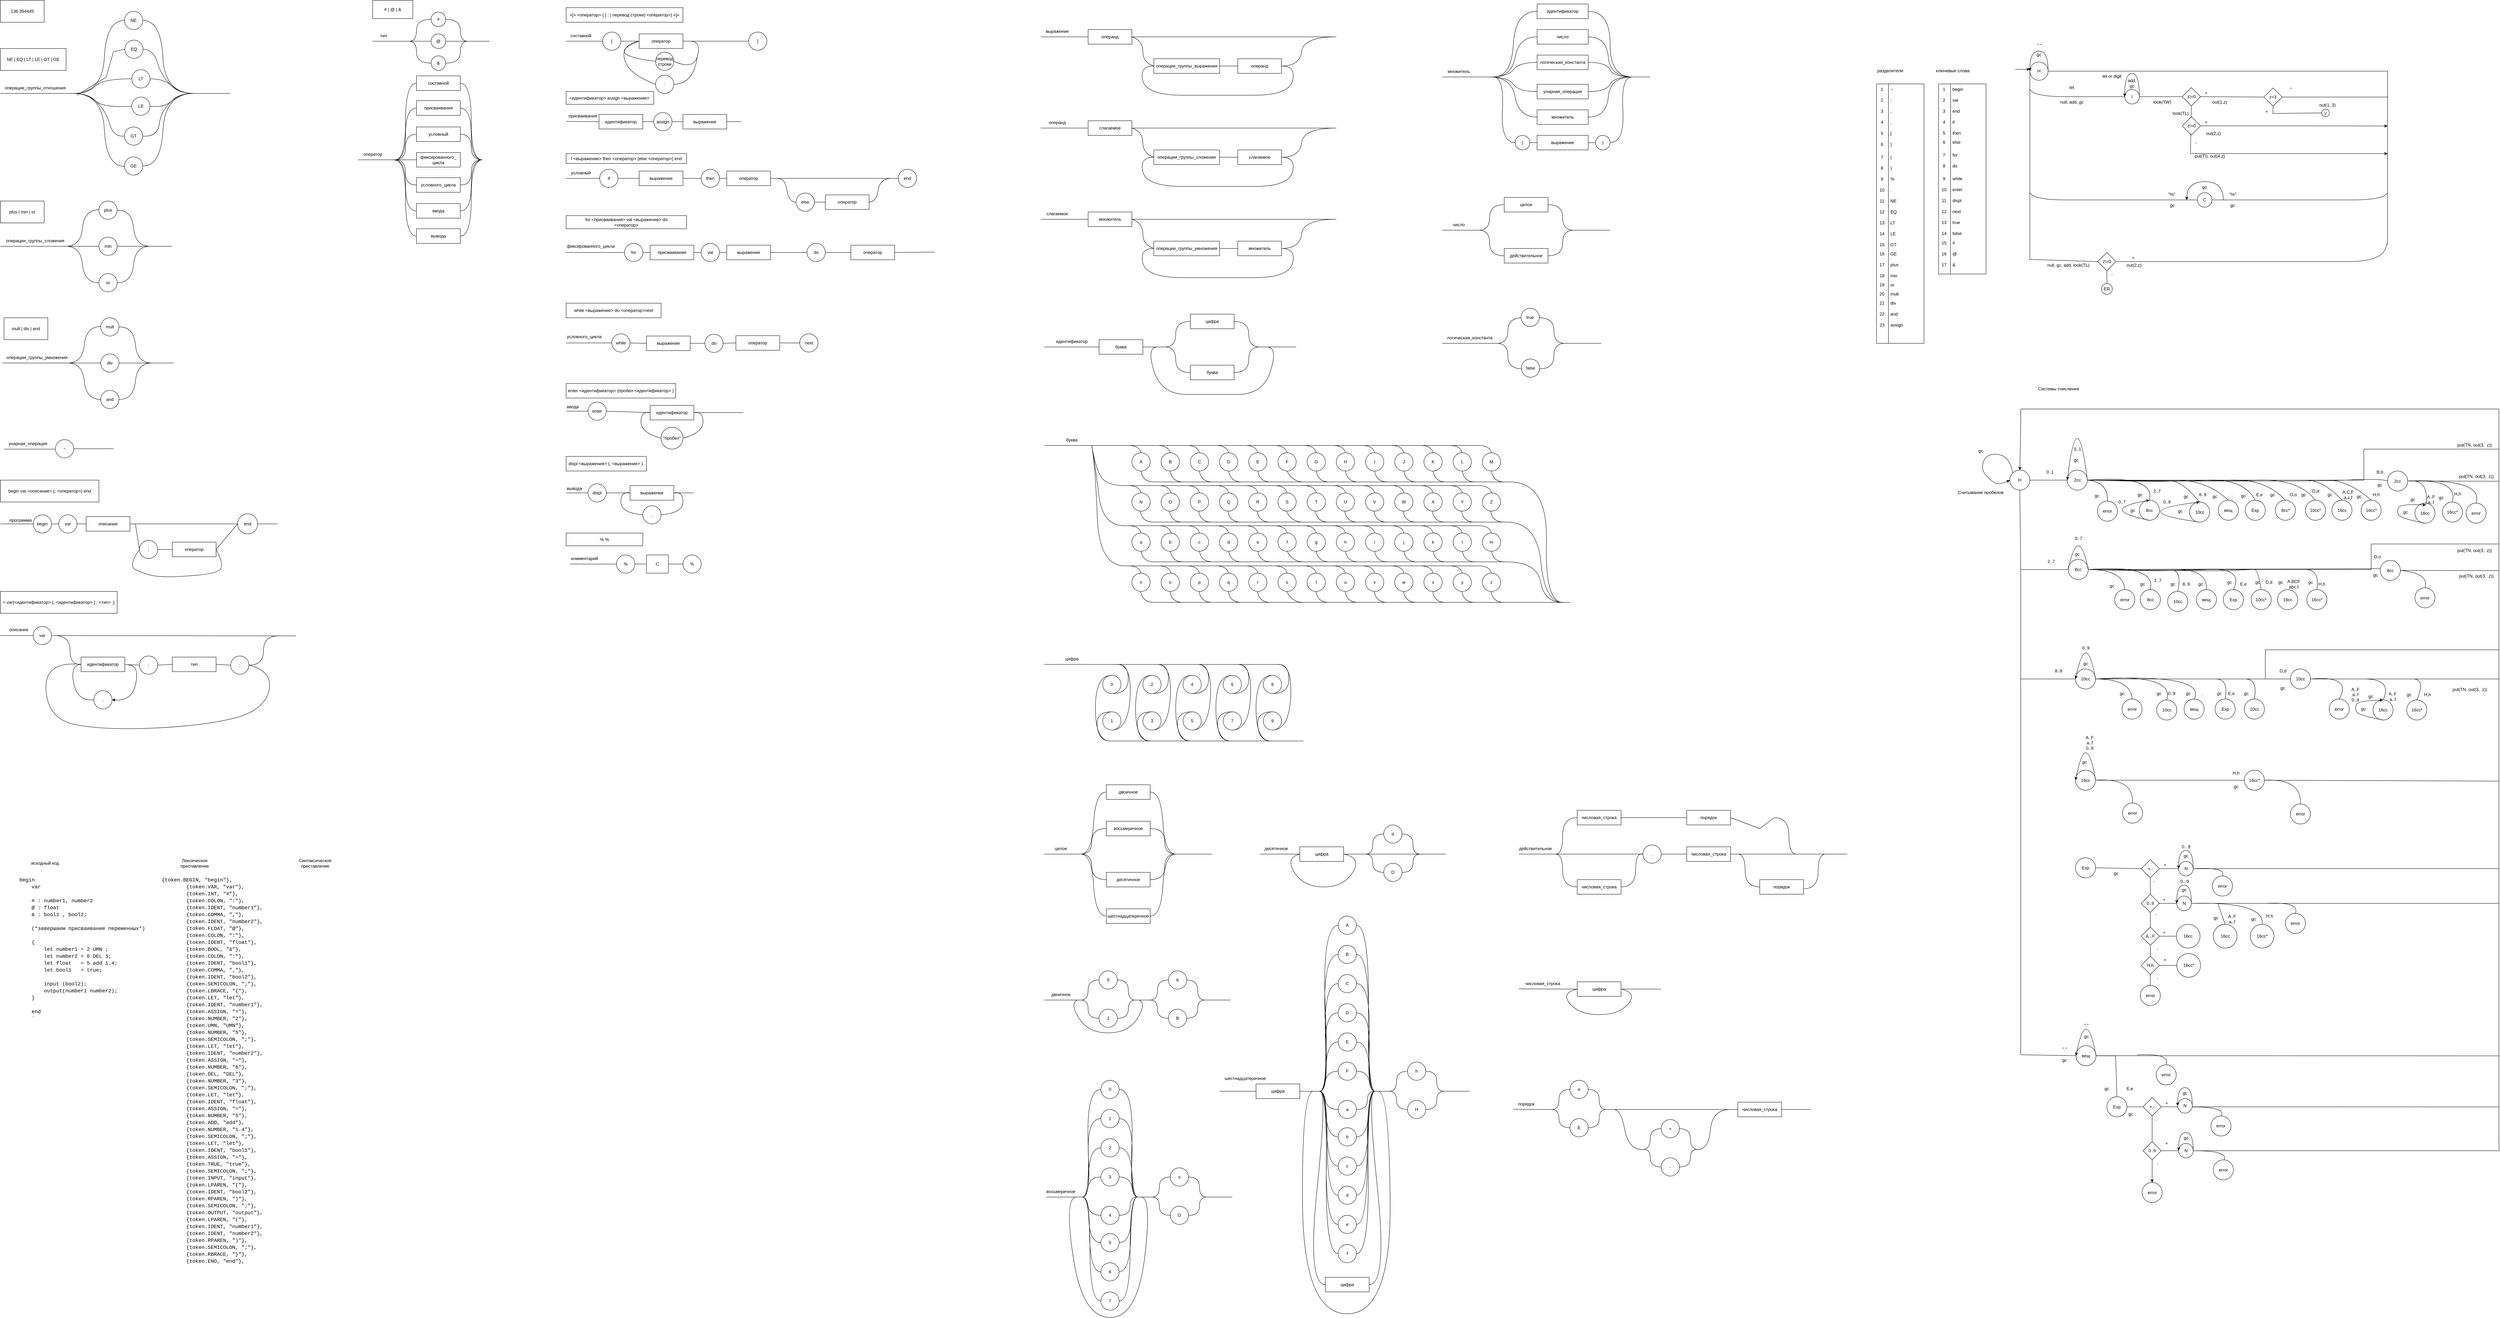 <mxfile version="25.0.3" pages="3">
  <diagram name="ееъеъъееъ" id="ff44883e-f642-bcb2-894b-16b3d25a3f0b">
    <mxGraphModel dx="5580" dy="2610" grid="1" gridSize="10" guides="1" tooltips="1" connect="1" arrows="0" fold="1" page="1" pageScale="1.5" pageWidth="4681" pageHeight="3300" background="none" math="0" shadow="0">
      <root>
        <mxCell id="0" style=";html=1;" />
        <mxCell id="1" style=";html=1;" parent="0" />
        <mxCell id="tebkq0E52mvU_3aVPnVn-3" value="" style="endArrow=none;html=1;rounded=0;" parent="1" edge="1">
          <mxGeometry width="50" height="50" relative="1" as="geometry">
            <mxPoint x="40" y="265" as="sourcePoint" />
            <mxPoint x="240" y="265" as="targetPoint" />
          </mxGeometry>
        </mxCell>
        <mxCell id="tebkq0E52mvU_3aVPnVn-4" value="операции_группы_отношения" style="text;html=1;align=center;verticalAlign=middle;resizable=0;points=[];autosize=1;strokeColor=none;fillColor=none;fontSize=12;" parent="1" vertex="1">
          <mxGeometry x="40" y="235" width="190" height="30" as="geometry" />
        </mxCell>
        <mxCell id="tebkq0E52mvU_3aVPnVn-11" value="" style="curved=1;endArrow=none;html=1;rounded=0;entryX=0;entryY=0.5;entryDx=0;entryDy=0;startArrow=none;startFill=0;strokeColor=default;endFill=0;" parent="1" edge="1">
          <mxGeometry width="50" height="50" relative="1" as="geometry">
            <mxPoint x="240" y="265" as="sourcePoint" />
            <mxPoint x="380.0" y="65" as="targetPoint" />
            <Array as="points">
              <mxPoint x="320" y="265" />
              <mxPoint x="330" y="65" />
            </Array>
          </mxGeometry>
        </mxCell>
        <mxCell id="tebkq0E52mvU_3aVPnVn-12" value="" style="curved=1;endArrow=none;html=1;rounded=0;entryX=1;entryY=0.5;entryDx=0;entryDy=0;startArrow=none;startFill=0;strokeColor=default;endFill=0;" parent="1" target="Ij3o2MCpWf772pyDNf1R-3" edge="1">
          <mxGeometry width="50" height="50" relative="1" as="geometry">
            <mxPoint x="570" y="265" as="sourcePoint" />
            <mxPoint x="570.0" y="145" as="targetPoint" />
            <Array as="points">
              <mxPoint x="530" y="265" />
              <mxPoint x="480" y="215" />
              <mxPoint x="460" y="145" />
            </Array>
          </mxGeometry>
        </mxCell>
        <mxCell id="tebkq0E52mvU_3aVPnVn-13" value="" style="curved=1;endArrow=none;html=1;rounded=0;entryX=0;entryY=0.5;entryDx=0;entryDy=0;startArrow=none;startFill=0;strokeColor=default;endFill=0;" parent="1" target="Ij3o2MCpWf772pyDNf1R-4" edge="1">
          <mxGeometry width="50" height="50" relative="1" as="geometry">
            <mxPoint x="240" y="265" as="sourcePoint" />
            <mxPoint x="380.0" y="225" as="targetPoint" />
            <Array as="points">
              <mxPoint x="280" y="265" />
              <mxPoint x="320" y="225" />
            </Array>
          </mxGeometry>
        </mxCell>
        <mxCell id="tebkq0E52mvU_3aVPnVn-14" value="" style="curved=1;endArrow=none;html=1;rounded=0;entryX=0;entryY=0.5;entryDx=0;entryDy=0;startArrow=none;startFill=0;strokeColor=default;endFill=0;" parent="1" edge="1">
          <mxGeometry width="50" height="50" relative="1" as="geometry">
            <mxPoint x="240" y="265" as="sourcePoint" />
            <mxPoint x="380.0" y="465" as="targetPoint" />
            <Array as="points">
              <mxPoint x="320" y="265" />
              <mxPoint x="330" y="465" />
            </Array>
          </mxGeometry>
        </mxCell>
        <mxCell id="tebkq0E52mvU_3aVPnVn-15" value="" style="curved=1;endArrow=none;html=1;rounded=0;entryX=0;entryY=0.5;entryDx=0;entryDy=0;startArrow=none;startFill=0;strokeColor=default;endFill=0;" parent="1" target="Ij3o2MCpWf772pyDNf1R-6" edge="1">
          <mxGeometry width="50" height="50" relative="1" as="geometry">
            <mxPoint x="240" y="265" as="sourcePoint" />
            <mxPoint x="380.0" y="384.5" as="targetPoint" />
            <Array as="points">
              <mxPoint x="280" y="265" />
              <mxPoint x="330" y="315" />
              <mxPoint x="350" y="385" />
            </Array>
          </mxGeometry>
        </mxCell>
        <mxCell id="tebkq0E52mvU_3aVPnVn-16" value="" style="curved=1;endArrow=none;html=1;rounded=0;entryX=0;entryY=0.5;entryDx=0;entryDy=0;startArrow=none;startFill=0;strokeColor=default;endFill=0;" parent="1" target="Ij3o2MCpWf772pyDNf1R-5" edge="1">
          <mxGeometry width="50" height="50" relative="1" as="geometry">
            <mxPoint x="240" y="265" as="sourcePoint" />
            <mxPoint x="380.0" y="305" as="targetPoint" />
            <Array as="points">
              <mxPoint x="280" y="265" />
              <mxPoint x="320" y="305" />
            </Array>
          </mxGeometry>
        </mxCell>
        <mxCell id="tebkq0E52mvU_3aVPnVn-37" value="" style="endArrow=none;html=1;rounded=0;" parent="1" edge="1">
          <mxGeometry width="50" height="50" relative="1" as="geometry">
            <mxPoint x="570" y="265" as="sourcePoint" />
            <mxPoint x="670" y="265" as="targetPoint" />
          </mxGeometry>
        </mxCell>
        <mxCell id="Ij3o2MCpWf772pyDNf1R-1" value="NE" style="ellipse;whiteSpace=wrap;html=1;aspect=fixed;" parent="1" vertex="1">
          <mxGeometry x="380" y="40" width="50" height="50" as="geometry" />
        </mxCell>
        <mxCell id="Ij3o2MCpWf772pyDNf1R-3" value="EQ" style="ellipse;whiteSpace=wrap;html=1;aspect=fixed;" parent="1" vertex="1">
          <mxGeometry x="381" y="119" width="50" height="50" as="geometry" />
        </mxCell>
        <mxCell id="Ij3o2MCpWf772pyDNf1R-4" value="LT" style="ellipse;whiteSpace=wrap;html=1;aspect=fixed;" parent="1" vertex="1">
          <mxGeometry x="400" y="200" width="50" height="50" as="geometry" />
        </mxCell>
        <mxCell id="Ij3o2MCpWf772pyDNf1R-5" value="LE" style="ellipse;whiteSpace=wrap;html=1;aspect=fixed;" parent="1" vertex="1">
          <mxGeometry x="400" y="275" width="50" height="50" as="geometry" />
        </mxCell>
        <mxCell id="Ij3o2MCpWf772pyDNf1R-6" value="GT" style="ellipse;whiteSpace=wrap;html=1;aspect=fixed;" parent="1" vertex="1">
          <mxGeometry x="380" y="357" width="50" height="50" as="geometry" />
        </mxCell>
        <mxCell id="Ij3o2MCpWf772pyDNf1R-7" value="GE" style="ellipse;whiteSpace=wrap;html=1;aspect=fixed;" parent="1" vertex="1">
          <mxGeometry x="380" y="439" width="50" height="50" as="geometry" />
        </mxCell>
        <mxCell id="Ij3o2MCpWf772pyDNf1R-14" value="" style="curved=1;endArrow=none;html=1;rounded=0;entryX=1;entryY=0.5;entryDx=0;entryDy=0;startArrow=none;startFill=0;strokeColor=default;endFill=0;" parent="1" target="Ij3o2MCpWf772pyDNf1R-4" edge="1">
          <mxGeometry width="50" height="50" relative="1" as="geometry">
            <mxPoint x="570" y="265" as="sourcePoint" />
            <mxPoint x="570.0" y="225" as="targetPoint" />
            <Array as="points">
              <mxPoint x="530" y="265" />
              <mxPoint x="490" y="225" />
            </Array>
          </mxGeometry>
        </mxCell>
        <mxCell id="Ij3o2MCpWf772pyDNf1R-15" value="" style="curved=1;endArrow=none;html=1;rounded=0;entryX=1;entryY=0.5;entryDx=0;entryDy=0;startArrow=none;startFill=0;strokeColor=default;endFill=0;" parent="1" target="Ij3o2MCpWf772pyDNf1R-5" edge="1">
          <mxGeometry width="50" height="50" relative="1" as="geometry">
            <mxPoint x="570" y="265" as="sourcePoint" />
            <mxPoint x="430" y="224" as="targetPoint" />
            <Array as="points">
              <mxPoint x="530" y="265" />
              <mxPoint x="490" y="305" />
            </Array>
          </mxGeometry>
        </mxCell>
        <mxCell id="Ij3o2MCpWf772pyDNf1R-16" value="" style="curved=1;endArrow=none;html=1;rounded=0;entryX=1;entryY=0.5;entryDx=0;entryDy=0;startArrow=none;startFill=0;strokeColor=default;endFill=0;" parent="1" target="Ij3o2MCpWf772pyDNf1R-6" edge="1">
          <mxGeometry width="50" height="50" relative="1" as="geometry">
            <mxPoint x="570" y="265" as="sourcePoint" />
            <mxPoint x="431" y="144" as="targetPoint" />
            <Array as="points">
              <mxPoint x="530" y="265" />
              <mxPoint x="480" y="315" />
              <mxPoint x="470" y="385" />
            </Array>
          </mxGeometry>
        </mxCell>
        <mxCell id="Ij3o2MCpWf772pyDNf1R-17" value="" style="curved=1;endArrow=none;html=1;rounded=0;entryX=1;entryY=0.5;entryDx=0;entryDy=0;startArrow=none;startFill=0;strokeColor=default;endFill=0;" parent="1" target="Ij3o2MCpWf772pyDNf1R-1" edge="1">
          <mxGeometry width="50" height="50" relative="1" as="geometry">
            <mxPoint x="570" y="265" as="sourcePoint" />
            <mxPoint x="570.0" y="65" as="targetPoint" />
            <Array as="points">
              <mxPoint x="490" y="265" />
              <mxPoint x="480" y="65" />
            </Array>
          </mxGeometry>
        </mxCell>
        <mxCell id="Ij3o2MCpWf772pyDNf1R-18" value="" style="curved=1;endArrow=none;html=1;rounded=0;startArrow=none;startFill=0;strokeColor=default;endFill=0;entryX=1;entryY=0.5;entryDx=0;entryDy=0;" parent="1" target="Ij3o2MCpWf772pyDNf1R-7" edge="1">
          <mxGeometry width="50" height="50" relative="1" as="geometry">
            <mxPoint x="571" y="265" as="sourcePoint" />
            <mxPoint x="460" y="315" as="targetPoint" />
            <Array as="points">
              <mxPoint x="491" y="265" />
              <mxPoint x="480" y="465" />
            </Array>
          </mxGeometry>
        </mxCell>
        <mxCell id="TA_DDQEnnUigWeGsBOEX-1" value="" style="endArrow=none;html=1;rounded=0;entryX=0;entryY=0.5;entryDx=0;entryDy=0;" parent="1" target="TA_DDQEnnUigWeGsBOEX-6" edge="1">
          <mxGeometry width="50" height="50" relative="1" as="geometry">
            <mxPoint x="40" y="684" as="sourcePoint" />
            <mxPoint x="240" y="684" as="targetPoint" />
          </mxGeometry>
        </mxCell>
        <mxCell id="TA_DDQEnnUigWeGsBOEX-2" value="операции_группы_сложения" style="text;html=1;align=center;verticalAlign=middle;resizable=0;points=[];autosize=1;strokeColor=none;fillColor=none;fontSize=12;" parent="1" vertex="1">
          <mxGeometry x="40" y="654" width="190" height="30" as="geometry" />
        </mxCell>
        <mxCell id="TA_DDQEnnUigWeGsBOEX-3" value="" style="curved=1;endArrow=none;html=1;rounded=0;startArrow=none;startFill=0;strokeColor=default;endFill=0;" parent="1" edge="1">
          <mxGeometry width="50" height="50" relative="1" as="geometry">
            <mxPoint x="220" y="684" as="sourcePoint" />
            <mxPoint x="310" y="584" as="targetPoint" />
            <Array as="points">
              <mxPoint x="260" y="684" />
              <mxPoint x="270" y="584" />
            </Array>
          </mxGeometry>
        </mxCell>
        <mxCell id="TA_DDQEnnUigWeGsBOEX-4" value="" style="curved=1;endArrow=none;html=1;rounded=0;entryX=1;entryY=0.5;entryDx=0;entryDy=0;endFill=0;" parent="1" edge="1">
          <mxGeometry width="50" height="50" relative="1" as="geometry">
            <mxPoint x="510" y="684" as="sourcePoint" />
            <mxPoint x="360" y="684" as="targetPoint" />
            <Array as="points" />
          </mxGeometry>
        </mxCell>
        <mxCell id="TA_DDQEnnUigWeGsBOEX-5" value="plus" style="ellipse;whiteSpace=wrap;html=1;aspect=fixed;" parent="1" vertex="1">
          <mxGeometry x="310" y="560" width="50" height="50" as="geometry" />
        </mxCell>
        <mxCell id="TA_DDQEnnUigWeGsBOEX-6" value="min" style="ellipse;whiteSpace=wrap;html=1;aspect=fixed;" parent="1" vertex="1">
          <mxGeometry x="310" y="659" width="50" height="50" as="geometry" />
        </mxCell>
        <mxCell id="TA_DDQEnnUigWeGsBOEX-7" value="or" style="ellipse;whiteSpace=wrap;html=1;aspect=fixed;" parent="1" vertex="1">
          <mxGeometry x="310" y="759" width="50" height="50" as="geometry" />
        </mxCell>
        <mxCell id="TA_DDQEnnUigWeGsBOEX-8" value="" style="curved=1;endArrow=none;html=1;rounded=0;startArrow=none;startFill=0;strokeColor=default;endFill=0;entryX=0;entryY=0.5;entryDx=0;entryDy=0;" parent="1" target="TA_DDQEnnUigWeGsBOEX-7" edge="1">
          <mxGeometry width="50" height="50" relative="1" as="geometry">
            <mxPoint x="220" y="684" as="sourcePoint" />
            <mxPoint x="310" y="584" as="targetPoint" />
            <Array as="points">
              <mxPoint x="260" y="684" />
              <mxPoint x="270" y="784" />
            </Array>
          </mxGeometry>
        </mxCell>
        <mxCell id="TA_DDQEnnUigWeGsBOEX-9" value="" style="curved=1;endArrow=none;html=1;rounded=0;startArrow=none;startFill=0;strokeColor=default;endFill=0;entryX=1;entryY=0.5;entryDx=0;entryDy=0;" parent="1" target="TA_DDQEnnUigWeGsBOEX-5" edge="1">
          <mxGeometry width="50" height="50" relative="1" as="geometry">
            <mxPoint x="450" y="684" as="sourcePoint" />
            <mxPoint x="450" y="584" as="targetPoint" />
            <Array as="points">
              <mxPoint x="410" y="684" />
              <mxPoint x="400" y="584" />
            </Array>
          </mxGeometry>
        </mxCell>
        <mxCell id="TA_DDQEnnUigWeGsBOEX-10" value="" style="curved=1;endArrow=none;html=1;rounded=0;startArrow=none;startFill=0;strokeColor=default;endFill=0;entryX=1;entryY=0.5;entryDx=0;entryDy=0;" parent="1" target="TA_DDQEnnUigWeGsBOEX-7" edge="1">
          <mxGeometry width="50" height="50" relative="1" as="geometry">
            <mxPoint x="450" y="684" as="sourcePoint" />
            <mxPoint x="360" y="585" as="targetPoint" />
            <Array as="points">
              <mxPoint x="410" y="684" />
              <mxPoint x="400" y="784" />
            </Array>
          </mxGeometry>
        </mxCell>
        <mxCell id="V3D4cLDSKmGx4qLraiYL-1" value="" style="endArrow=none;html=1;rounded=0;entryX=0;entryY=0.5;entryDx=0;entryDy=0;" parent="1" target="V3D4cLDSKmGx4qLraiYL-6" edge="1">
          <mxGeometry width="50" height="50" relative="1" as="geometry">
            <mxPoint x="45" y="1004" as="sourcePoint" />
            <mxPoint x="245" y="1004" as="targetPoint" />
          </mxGeometry>
        </mxCell>
        <mxCell id="V3D4cLDSKmGx4qLraiYL-2" value="операции_группы_умножения" style="text;html=1;align=center;verticalAlign=middle;resizable=0;points=[];autosize=1;strokeColor=none;fillColor=none;fontSize=12;" parent="1" vertex="1">
          <mxGeometry x="40" y="974" width="200" height="30" as="geometry" />
        </mxCell>
        <mxCell id="V3D4cLDSKmGx4qLraiYL-3" value="" style="curved=1;endArrow=none;html=1;rounded=0;startArrow=none;startFill=0;strokeColor=default;endFill=0;" parent="1" edge="1">
          <mxGeometry width="50" height="50" relative="1" as="geometry">
            <mxPoint x="225" y="1004" as="sourcePoint" />
            <mxPoint x="315" y="904" as="targetPoint" />
            <Array as="points">
              <mxPoint x="265" y="1004" />
              <mxPoint x="275" y="904" />
            </Array>
          </mxGeometry>
        </mxCell>
        <mxCell id="V3D4cLDSKmGx4qLraiYL-4" value="" style="curved=1;endArrow=none;html=1;rounded=0;entryX=1;entryY=0.5;entryDx=0;entryDy=0;endFill=0;" parent="1" edge="1">
          <mxGeometry width="50" height="50" relative="1" as="geometry">
            <mxPoint x="515" y="1004" as="sourcePoint" />
            <mxPoint x="365" y="1004" as="targetPoint" />
            <Array as="points" />
          </mxGeometry>
        </mxCell>
        <mxCell id="V3D4cLDSKmGx4qLraiYL-5" value="mult" style="ellipse;whiteSpace=wrap;html=1;aspect=fixed;" parent="1" vertex="1">
          <mxGeometry x="315" y="880" width="50" height="50" as="geometry" />
        </mxCell>
        <mxCell id="V3D4cLDSKmGx4qLraiYL-6" value="div" style="ellipse;whiteSpace=wrap;html=1;aspect=fixed;" parent="1" vertex="1">
          <mxGeometry x="315" y="979" width="50" height="50" as="geometry" />
        </mxCell>
        <mxCell id="V3D4cLDSKmGx4qLraiYL-7" value="and" style="ellipse;whiteSpace=wrap;html=1;aspect=fixed;" parent="1" vertex="1">
          <mxGeometry x="315" y="1079" width="50" height="50" as="geometry" />
        </mxCell>
        <mxCell id="V3D4cLDSKmGx4qLraiYL-8" value="" style="curved=1;endArrow=none;html=1;rounded=0;startArrow=none;startFill=0;strokeColor=default;endFill=0;entryX=0;entryY=0.5;entryDx=0;entryDy=0;" parent="1" target="V3D4cLDSKmGx4qLraiYL-7" edge="1">
          <mxGeometry width="50" height="50" relative="1" as="geometry">
            <mxPoint x="225" y="1004" as="sourcePoint" />
            <mxPoint x="315" y="904" as="targetPoint" />
            <Array as="points">
              <mxPoint x="265" y="1004" />
              <mxPoint x="275" y="1104" />
            </Array>
          </mxGeometry>
        </mxCell>
        <mxCell id="V3D4cLDSKmGx4qLraiYL-9" value="" style="curved=1;endArrow=none;html=1;rounded=0;startArrow=none;startFill=0;strokeColor=default;endFill=0;entryX=1;entryY=0.5;entryDx=0;entryDy=0;" parent="1" target="V3D4cLDSKmGx4qLraiYL-5" edge="1">
          <mxGeometry width="50" height="50" relative="1" as="geometry">
            <mxPoint x="455" y="1004" as="sourcePoint" />
            <mxPoint x="455" y="904" as="targetPoint" />
            <Array as="points">
              <mxPoint x="415" y="1004" />
              <mxPoint x="405" y="904" />
            </Array>
          </mxGeometry>
        </mxCell>
        <mxCell id="V3D4cLDSKmGx4qLraiYL-10" value="" style="curved=1;endArrow=none;html=1;rounded=0;startArrow=none;startFill=0;strokeColor=default;endFill=0;entryX=1;entryY=0.5;entryDx=0;entryDy=0;" parent="1" target="V3D4cLDSKmGx4qLraiYL-7" edge="1">
          <mxGeometry width="50" height="50" relative="1" as="geometry">
            <mxPoint x="455" y="1004" as="sourcePoint" />
            <mxPoint x="365" y="905" as="targetPoint" />
            <Array as="points">
              <mxPoint x="415" y="1004" />
              <mxPoint x="405" y="1104" />
            </Array>
          </mxGeometry>
        </mxCell>
        <mxCell id="eB-iey96dnrpe3ucl1ZS-1" value="" style="endArrow=none;html=1;rounded=0;" parent="1" edge="1">
          <mxGeometry width="50" height="50" relative="1" as="geometry">
            <mxPoint x="50" y="1240" as="sourcePoint" />
            <mxPoint x="190" y="1240" as="targetPoint" />
          </mxGeometry>
        </mxCell>
        <mxCell id="eB-iey96dnrpe3ucl1ZS-2" value="унарная_операция" style="text;html=1;align=center;verticalAlign=middle;resizable=0;points=[];autosize=1;strokeColor=none;fillColor=none;fontSize=12;" parent="1" vertex="1">
          <mxGeometry x="50" y="1210" width="130" height="30" as="geometry" />
        </mxCell>
        <mxCell id="eB-iey96dnrpe3ucl1ZS-3" value="~" style="ellipse;whiteSpace=wrap;html=1;aspect=fixed;" parent="1" vertex="1">
          <mxGeometry x="191" y="1214" width="50" height="50" as="geometry" />
        </mxCell>
        <mxCell id="eB-iey96dnrpe3ucl1ZS-4" value="" style="endArrow=none;html=1;rounded=0;exitX=1;exitY=0.5;exitDx=0;exitDy=0;" parent="1" source="eB-iey96dnrpe3ucl1ZS-3" edge="1">
          <mxGeometry width="50" height="50" relative="1" as="geometry">
            <mxPoint x="310" y="1290" as="sourcePoint" />
            <mxPoint x="350" y="1239" as="targetPoint" />
          </mxGeometry>
        </mxCell>
        <mxCell id="Tw0pEs0vBOAfjCFMte_f-1" value="" style="endArrow=none;html=1;rounded=0;entryX=0;entryY=0.5;entryDx=0;entryDy=0;" parent="1" target="Tw0pEs0vBOAfjCFMte_f-3" edge="1">
          <mxGeometry width="50" height="50" relative="1" as="geometry">
            <mxPoint x="40" y="1445" as="sourcePoint" />
            <mxPoint x="180" y="1450" as="targetPoint" />
          </mxGeometry>
        </mxCell>
        <mxCell id="Tw0pEs0vBOAfjCFMte_f-2" value="&lt;div&gt;программа&lt;/div&gt;" style="text;html=1;align=center;verticalAlign=middle;resizable=0;points=[];autosize=1;strokeColor=none;fillColor=none;" parent="1" vertex="1">
          <mxGeometry x="50" y="1420" width="90" height="30" as="geometry" />
        </mxCell>
        <mxCell id="Tw0pEs0vBOAfjCFMte_f-3" value="begin" style="ellipse;whiteSpace=wrap;html=1;aspect=fixed;" parent="1" vertex="1">
          <mxGeometry x="130" y="1420" width="50" height="50" as="geometry" />
        </mxCell>
        <mxCell id="Tw0pEs0vBOAfjCFMte_f-4" value="описание" style="rounded=0;whiteSpace=wrap;html=1;" parent="1" vertex="1">
          <mxGeometry x="275" y="1425" width="120" height="40" as="geometry" />
        </mxCell>
        <mxCell id="Tw0pEs0vBOAfjCFMte_f-5" value="оператор" style="rounded=0;whiteSpace=wrap;html=1;" parent="1" vertex="1">
          <mxGeometry x="511" y="1495" width="120" height="40" as="geometry" />
        </mxCell>
        <mxCell id="Tw0pEs0vBOAfjCFMte_f-13" value=";" style="ellipse;whiteSpace=wrap;html=1;aspect=fixed;" parent="1" vertex="1">
          <mxGeometry x="421" y="1490" width="50" height="50" as="geometry" />
        </mxCell>
        <mxCell id="Tw0pEs0vBOAfjCFMte_f-14" value="end" style="ellipse;whiteSpace=wrap;html=1;aspect=fixed;" parent="1" vertex="1">
          <mxGeometry x="690" y="1417.5" width="55" height="55" as="geometry" />
        </mxCell>
        <mxCell id="Tw0pEs0vBOAfjCFMte_f-15" value="" style="endArrow=none;html=1;rounded=0;exitX=1;exitY=0.5;exitDx=0;exitDy=0;" parent="1" source="Tw0pEs0vBOAfjCFMte_f-14" edge="1">
          <mxGeometry width="50" height="50" relative="1" as="geometry">
            <mxPoint x="740" y="1450" as="sourcePoint" />
            <mxPoint x="800" y="1445" as="targetPoint" />
          </mxGeometry>
        </mxCell>
        <mxCell id="II_Dlnn237w-smN5wjHT-1" value="" style="endArrow=none;html=1;rounded=0;entryX=0;entryY=0.5;entryDx=0;entryDy=0;" parent="1" target="II_Dlnn237w-smN5wjHT-3" edge="1">
          <mxGeometry width="50" height="50" relative="1" as="geometry">
            <mxPoint x="40" y="1751" as="sourcePoint" />
            <mxPoint x="190" y="1752" as="targetPoint" />
          </mxGeometry>
        </mxCell>
        <mxCell id="II_Dlnn237w-smN5wjHT-2" value="описание" style="text;html=1;align=center;verticalAlign=middle;resizable=0;points=[];autosize=1;strokeColor=none;fillColor=none;" parent="1" vertex="1">
          <mxGeometry x="50" y="1720" width="80" height="30" as="geometry" />
        </mxCell>
        <mxCell id="II_Dlnn237w-smN5wjHT-3" value="var" style="ellipse;whiteSpace=wrap;html=1;aspect=fixed;" parent="1" vertex="1">
          <mxGeometry x="130" y="1726" width="50" height="50" as="geometry" />
        </mxCell>
        <mxCell id="II_Dlnn237w-smN5wjHT-4" value="идентификатор" style="rounded=0;whiteSpace=wrap;html=1;" parent="1" vertex="1">
          <mxGeometry x="261" y="1810" width="120" height="40" as="geometry" />
        </mxCell>
        <mxCell id="II_Dlnn237w-smN5wjHT-5" value="," style="ellipse;whiteSpace=wrap;html=1;aspect=fixed;" parent="1" vertex="1">
          <mxGeometry x="296" y="1902" width="50" height="50" as="geometry" />
        </mxCell>
        <mxCell id="II_Dlnn237w-smN5wjHT-6" value=":" style="ellipse;whiteSpace=wrap;html=1;aspect=fixed;" parent="1" vertex="1">
          <mxGeometry x="421" y="1807" width="50" height="50" as="geometry" />
        </mxCell>
        <mxCell id="II_Dlnn237w-smN5wjHT-7" value=";" style="ellipse;whiteSpace=wrap;html=1;aspect=fixed;" parent="1" vertex="1">
          <mxGeometry x="671" y="1807" width="50" height="50" as="geometry" />
        </mxCell>
        <mxCell id="II_Dlnn237w-smN5wjHT-8" value="тип" style="rounded=0;whiteSpace=wrap;html=1;" parent="1" vertex="1">
          <mxGeometry x="511" y="1810" width="120" height="40" as="geometry" />
        </mxCell>
        <mxCell id="II_Dlnn237w-smN5wjHT-9" value="" style="endArrow=none;html=1;rounded=0;exitX=1;exitY=0.5;exitDx=0;exitDy=0;" parent="1" source="II_Dlnn237w-smN5wjHT-3" edge="1">
          <mxGeometry width="50" height="50" relative="1" as="geometry">
            <mxPoint x="295" y="1760" as="sourcePoint" />
            <mxPoint x="850" y="1752" as="targetPoint" />
          </mxGeometry>
        </mxCell>
        <mxCell id="II_Dlnn237w-smN5wjHT-10" value="" style="curved=1;endArrow=none;html=1;rounded=0;entryX=0;entryY=0.5;entryDx=0;entryDy=0;endFill=0;" parent="1" target="II_Dlnn237w-smN5wjHT-4" edge="1">
          <mxGeometry width="50" height="50" relative="1" as="geometry">
            <mxPoint x="191" y="1751" as="sourcePoint" />
            <mxPoint x="221" y="1802" as="targetPoint" />
            <Array as="points">
              <mxPoint x="231" y="1752" />
              <mxPoint x="231" y="1832" />
            </Array>
          </mxGeometry>
        </mxCell>
        <mxCell id="II_Dlnn237w-smN5wjHT-11" value="" style="endArrow=none;html=1;rounded=0;exitX=1;exitY=0.5;exitDx=0;exitDy=0;entryX=0;entryY=0.5;entryDx=0;entryDy=0;" parent="1" source="II_Dlnn237w-smN5wjHT-4" target="II_Dlnn237w-smN5wjHT-6" edge="1">
          <mxGeometry width="50" height="50" relative="1" as="geometry">
            <mxPoint x="411" y="1882" as="sourcePoint" />
            <mxPoint x="461" y="1832" as="targetPoint" />
          </mxGeometry>
        </mxCell>
        <mxCell id="II_Dlnn237w-smN5wjHT-12" value="" style="endArrow=none;html=1;rounded=0;exitX=1;exitY=0.5;exitDx=0;exitDy=0;entryX=0;entryY=0.5;entryDx=0;entryDy=0;" parent="1" source="II_Dlnn237w-smN5wjHT-6" target="II_Dlnn237w-smN5wjHT-8" edge="1">
          <mxGeometry width="50" height="50" relative="1" as="geometry">
            <mxPoint x="471" y="1831.8" as="sourcePoint" />
            <mxPoint x="511" y="1831.8" as="targetPoint" />
          </mxGeometry>
        </mxCell>
        <mxCell id="II_Dlnn237w-smN5wjHT-13" value="" style="endArrow=none;html=1;rounded=0;exitX=1;exitY=0.5;exitDx=0;exitDy=0;entryX=0;entryY=0.5;entryDx=0;entryDy=0;" parent="1" source="II_Dlnn237w-smN5wjHT-8" target="II_Dlnn237w-smN5wjHT-7" edge="1">
          <mxGeometry width="50" height="50" relative="1" as="geometry">
            <mxPoint x="631" y="1831.8" as="sourcePoint" />
            <mxPoint x="671" y="1831.8" as="targetPoint" />
          </mxGeometry>
        </mxCell>
        <mxCell id="II_Dlnn237w-smN5wjHT-14" value="" style="curved=1;endArrow=classic;html=1;rounded=0;entryX=1;entryY=0.5;entryDx=0;entryDy=0;" parent="1" target="II_Dlnn237w-smN5wjHT-5" edge="1">
          <mxGeometry width="50" height="50" relative="1" as="geometry">
            <mxPoint x="391" y="1832" as="sourcePoint" />
            <mxPoint x="471" y="1882" as="targetPoint" />
            <Array as="points">
              <mxPoint x="421" y="1832" />
              <mxPoint x="401" y="1932" />
            </Array>
          </mxGeometry>
        </mxCell>
        <mxCell id="II_Dlnn237w-smN5wjHT-15" value="" style="curved=1;endArrow=none;html=1;rounded=0;exitX=0;exitY=0.5;exitDx=0;exitDy=0;entryX=0;entryY=0.5;entryDx=0;entryDy=0;endFill=0;" parent="1" source="II_Dlnn237w-smN5wjHT-5" target="II_Dlnn237w-smN5wjHT-4" edge="1">
          <mxGeometry width="50" height="50" relative="1" as="geometry">
            <mxPoint x="201" y="1932" as="sourcePoint" />
            <mxPoint x="251" y="1882" as="targetPoint" />
            <Array as="points">
              <mxPoint x="251" y="1932" />
              <mxPoint x="231" y="1832" />
            </Array>
          </mxGeometry>
        </mxCell>
        <mxCell id="II_Dlnn237w-smN5wjHT-16" value="" style="curved=1;endArrow=none;html=1;rounded=0;exitX=1;exitY=0.5;exitDx=0;exitDy=0;endFill=0;" parent="1" source="II_Dlnn237w-smN5wjHT-7" edge="1">
          <mxGeometry width="50" height="50" relative="1" as="geometry">
            <mxPoint x="761" y="1802" as="sourcePoint" />
            <mxPoint x="801" y="1752" as="targetPoint" />
            <Array as="points">
              <mxPoint x="761" y="1832" />
              <mxPoint x="761" y="1752" />
            </Array>
          </mxGeometry>
        </mxCell>
        <mxCell id="mYbr5D3RcKyF6NWjIGU3-1" value="" style="endArrow=none;html=1;rounded=0;entryX=0;entryY=0.5;entryDx=0;entryDy=0;" parent="1" target="mYbr5D3RcKyF6NWjIGU3-4" edge="1">
          <mxGeometry width="50" height="50" relative="1" as="geometry">
            <mxPoint x="1060" y="122" as="sourcePoint" />
            <mxPoint x="1180" y="122" as="targetPoint" />
          </mxGeometry>
        </mxCell>
        <mxCell id="mYbr5D3RcKyF6NWjIGU3-2" value="тип" style="text;html=1;align=center;verticalAlign=middle;whiteSpace=wrap;rounded=0;" parent="1" vertex="1">
          <mxGeometry x="1060" y="92" width="60" height="30" as="geometry" />
        </mxCell>
        <mxCell id="mYbr5D3RcKyF6NWjIGU3-3" value="#" style="ellipse;whiteSpace=wrap;html=1;aspect=fixed;" parent="1" vertex="1">
          <mxGeometry x="1220" y="42" width="40" height="40" as="geometry" />
        </mxCell>
        <mxCell id="mYbr5D3RcKyF6NWjIGU3-4" value="@" style="ellipse;whiteSpace=wrap;html=1;aspect=fixed;" parent="1" vertex="1">
          <mxGeometry x="1220" y="102" width="40" height="40" as="geometry" />
        </mxCell>
        <mxCell id="mYbr5D3RcKyF6NWjIGU3-5" value="&amp;amp;" style="ellipse;whiteSpace=wrap;html=1;aspect=fixed;" parent="1" vertex="1">
          <mxGeometry x="1220" y="162" width="40" height="40" as="geometry" />
        </mxCell>
        <mxCell id="mYbr5D3RcKyF6NWjIGU3-6" value="" style="curved=1;endArrow=none;html=1;rounded=0;entryX=0;entryY=0.5;entryDx=0;entryDy=0;endFill=0;" parent="1" target="mYbr5D3RcKyF6NWjIGU3-3" edge="1">
          <mxGeometry width="50" height="50" relative="1" as="geometry">
            <mxPoint x="1160" y="122" as="sourcePoint" />
            <mxPoint x="1210" y="72" as="targetPoint" />
            <Array as="points">
              <mxPoint x="1180" y="122" />
              <mxPoint x="1180" y="62" />
            </Array>
          </mxGeometry>
        </mxCell>
        <mxCell id="mYbr5D3RcKyF6NWjIGU3-7" value="" style="curved=1;endArrow=none;html=1;rounded=0;entryX=0;entryY=0.5;entryDx=0;entryDy=0;endFill=0;" parent="1" target="mYbr5D3RcKyF6NWjIGU3-5" edge="1">
          <mxGeometry width="50" height="50" relative="1" as="geometry">
            <mxPoint x="1160" y="122" as="sourcePoint" />
            <mxPoint x="1220" y="62" as="targetPoint" />
            <Array as="points">
              <mxPoint x="1180" y="122" />
              <mxPoint x="1180" y="182" />
            </Array>
          </mxGeometry>
        </mxCell>
        <mxCell id="mYbr5D3RcKyF6NWjIGU3-8" value="" style="endArrow=none;html=1;rounded=0;exitX=1;exitY=0.5;exitDx=0;exitDy=0;" parent="1" source="mYbr5D3RcKyF6NWjIGU3-4" edge="1">
          <mxGeometry width="50" height="50" relative="1" as="geometry">
            <mxPoint x="1330" y="132" as="sourcePoint" />
            <mxPoint x="1380" y="122" as="targetPoint" />
          </mxGeometry>
        </mxCell>
        <mxCell id="mYbr5D3RcKyF6NWjIGU3-9" value="" style="curved=1;endArrow=none;html=1;rounded=0;entryX=1;entryY=0.5;entryDx=0;entryDy=0;endFill=0;" parent="1" target="mYbr5D3RcKyF6NWjIGU3-5" edge="1">
          <mxGeometry width="50" height="50" relative="1" as="geometry">
            <mxPoint x="1320" y="122" as="sourcePoint" />
            <mxPoint x="1330" y="142" as="targetPoint" />
            <Array as="points">
              <mxPoint x="1300" y="122" />
              <mxPoint x="1300" y="182" />
            </Array>
          </mxGeometry>
        </mxCell>
        <mxCell id="mYbr5D3RcKyF6NWjIGU3-10" value="" style="curved=1;endArrow=none;html=1;rounded=0;entryX=1;entryY=0.5;entryDx=0;entryDy=0;endFill=0;" parent="1" target="mYbr5D3RcKyF6NWjIGU3-3" edge="1">
          <mxGeometry width="50" height="50" relative="1" as="geometry">
            <mxPoint x="1320" y="122" as="sourcePoint" />
            <mxPoint x="1260" y="182" as="targetPoint" />
            <Array as="points">
              <mxPoint x="1300" y="122" />
              <mxPoint x="1300" y="62" />
            </Array>
          </mxGeometry>
        </mxCell>
        <mxCell id="Mnnko4gtrjnPHZG-9E1T-1" value="" style="endArrow=none;html=1;rounded=0;" parent="1" target="Mnnko4gtrjnPHZG-9E1T-2" edge="1">
          <mxGeometry width="50" height="50" relative="1" as="geometry">
            <mxPoint x="2890" y="110" as="sourcePoint" />
            <mxPoint x="3010" y="110" as="targetPoint" />
          </mxGeometry>
        </mxCell>
        <mxCell id="Mnnko4gtrjnPHZG-9E1T-2" value="операнд" style="rounded=0;whiteSpace=wrap;html=1;" parent="1" vertex="1">
          <mxGeometry x="3020" y="90" width="120" height="40" as="geometry" />
        </mxCell>
        <mxCell id="Mnnko4gtrjnPHZG-9E1T-3" value="выражение" style="text;html=1;align=center;verticalAlign=middle;resizable=0;points=[];autosize=1;strokeColor=none;fillColor=none;" parent="1" vertex="1">
          <mxGeometry x="2890" y="80" width="90" height="30" as="geometry" />
        </mxCell>
        <mxCell id="Mnnko4gtrjnPHZG-9E1T-4" value="операции_группы_выражения" style="rounded=0;whiteSpace=wrap;html=1;" parent="1" vertex="1">
          <mxGeometry x="3200" y="170" width="180" height="40" as="geometry" />
        </mxCell>
        <mxCell id="Mnnko4gtrjnPHZG-9E1T-5" value="операнд" style="rounded=0;whiteSpace=wrap;html=1;" parent="1" vertex="1">
          <mxGeometry x="3430" y="170" width="120" height="40" as="geometry" />
        </mxCell>
        <mxCell id="Mnnko4gtrjnPHZG-9E1T-6" value="" style="curved=1;endArrow=none;html=1;rounded=0;exitX=1;exitY=0.5;exitDx=0;exitDy=0;entryX=0;entryY=0.5;entryDx=0;entryDy=0;endFill=0;" parent="1" source="Mnnko4gtrjnPHZG-9E1T-2" target="Mnnko4gtrjnPHZG-9E1T-4" edge="1">
          <mxGeometry width="50" height="50" relative="1" as="geometry">
            <mxPoint x="3300" y="210" as="sourcePoint" />
            <mxPoint x="3350" y="160" as="targetPoint" />
            <Array as="points">
              <mxPoint x="3170" y="120" />
              <mxPoint x="3170" y="180" />
            </Array>
          </mxGeometry>
        </mxCell>
        <mxCell id="Mnnko4gtrjnPHZG-9E1T-7" value="" style="endArrow=none;html=1;rounded=0;exitX=1;exitY=0.5;exitDx=0;exitDy=0;entryX=0;entryY=0.5;entryDx=0;entryDy=0;" parent="1" source="Mnnko4gtrjnPHZG-9E1T-4" target="Mnnko4gtrjnPHZG-9E1T-5" edge="1">
          <mxGeometry width="50" height="50" relative="1" as="geometry">
            <mxPoint x="3380" y="210" as="sourcePoint" />
            <mxPoint x="3430" y="160" as="targetPoint" />
          </mxGeometry>
        </mxCell>
        <mxCell id="Mnnko4gtrjnPHZG-9E1T-8" value="" style="endArrow=none;html=1;rounded=0;exitX=1;exitY=0.5;exitDx=0;exitDy=0;" parent="1" source="Mnnko4gtrjnPHZG-9E1T-2" edge="1">
          <mxGeometry width="50" height="50" relative="1" as="geometry">
            <mxPoint x="3400" y="190" as="sourcePoint" />
            <mxPoint x="3700" y="110" as="targetPoint" />
          </mxGeometry>
        </mxCell>
        <mxCell id="Mnnko4gtrjnPHZG-9E1T-9" value="" style="curved=1;endArrow=none;html=1;rounded=0;exitX=1;exitY=0.5;exitDx=0;exitDy=0;endFill=0;" parent="1" source="Mnnko4gtrjnPHZG-9E1T-5" edge="1">
          <mxGeometry width="50" height="50" relative="1" as="geometry">
            <mxPoint x="3470" y="200" as="sourcePoint" />
            <mxPoint x="3700" y="110" as="targetPoint" />
            <Array as="points">
              <mxPoint x="3600" y="190" />
              <mxPoint x="3610" y="110" />
            </Array>
          </mxGeometry>
        </mxCell>
        <mxCell id="Mnnko4gtrjnPHZG-9E1T-10" value="" style="curved=1;endArrow=none;html=1;rounded=0;exitX=1;exitY=0.5;exitDx=0;exitDy=0;entryX=0;entryY=0.5;entryDx=0;entryDy=0;endFill=0;" parent="1" source="Mnnko4gtrjnPHZG-9E1T-5" target="Mnnko4gtrjnPHZG-9E1T-4" edge="1">
          <mxGeometry width="50" height="50" relative="1" as="geometry">
            <mxPoint x="3360" y="240" as="sourcePoint" />
            <mxPoint x="3410" y="190" as="targetPoint" />
            <Array as="points">
              <mxPoint x="3590" y="190" />
              <mxPoint x="3570" y="270" />
              <mxPoint x="3380" y="270" />
              <mxPoint x="3180" y="270" />
              <mxPoint x="3160" y="190" />
            </Array>
          </mxGeometry>
        </mxCell>
        <mxCell id="Mnnko4gtrjnPHZG-9E1T-11" value="" style="endArrow=none;html=1;rounded=0;" parent="1" target="Mnnko4gtrjnPHZG-9E1T-12" edge="1">
          <mxGeometry width="50" height="50" relative="1" as="geometry">
            <mxPoint x="2890" y="360" as="sourcePoint" />
            <mxPoint x="3010" y="360" as="targetPoint" />
          </mxGeometry>
        </mxCell>
        <mxCell id="Mnnko4gtrjnPHZG-9E1T-12" value="слагаемое" style="rounded=0;whiteSpace=wrap;html=1;" parent="1" vertex="1">
          <mxGeometry x="3020" y="340" width="120" height="40" as="geometry" />
        </mxCell>
        <mxCell id="Mnnko4gtrjnPHZG-9E1T-13" value="операнд" style="text;html=1;align=center;verticalAlign=middle;resizable=0;points=[];autosize=1;strokeColor=none;fillColor=none;" parent="1" vertex="1">
          <mxGeometry x="2900" y="330" width="70" height="30" as="geometry" />
        </mxCell>
        <mxCell id="Mnnko4gtrjnPHZG-9E1T-14" value="операции_группы_сложения" style="rounded=0;whiteSpace=wrap;html=1;" parent="1" vertex="1">
          <mxGeometry x="3200" y="420" width="180" height="40" as="geometry" />
        </mxCell>
        <mxCell id="Mnnko4gtrjnPHZG-9E1T-15" value="слагаемое" style="rounded=0;whiteSpace=wrap;html=1;" parent="1" vertex="1">
          <mxGeometry x="3430" y="420" width="120" height="40" as="geometry" />
        </mxCell>
        <mxCell id="Mnnko4gtrjnPHZG-9E1T-16" value="" style="curved=1;endArrow=none;html=1;rounded=0;exitX=1;exitY=0.5;exitDx=0;exitDy=0;entryX=0;entryY=0.5;entryDx=0;entryDy=0;endFill=0;" parent="1" source="Mnnko4gtrjnPHZG-9E1T-12" target="Mnnko4gtrjnPHZG-9E1T-14" edge="1">
          <mxGeometry width="50" height="50" relative="1" as="geometry">
            <mxPoint x="3300" y="460" as="sourcePoint" />
            <mxPoint x="3350" y="410" as="targetPoint" />
            <Array as="points">
              <mxPoint x="3170" y="370" />
              <mxPoint x="3170" y="430" />
            </Array>
          </mxGeometry>
        </mxCell>
        <mxCell id="Mnnko4gtrjnPHZG-9E1T-17" value="" style="endArrow=none;html=1;rounded=0;exitX=1;exitY=0.5;exitDx=0;exitDy=0;entryX=0;entryY=0.5;entryDx=0;entryDy=0;" parent="1" source="Mnnko4gtrjnPHZG-9E1T-14" target="Mnnko4gtrjnPHZG-9E1T-15" edge="1">
          <mxGeometry width="50" height="50" relative="1" as="geometry">
            <mxPoint x="3380" y="460" as="sourcePoint" />
            <mxPoint x="3430" y="410" as="targetPoint" />
          </mxGeometry>
        </mxCell>
        <mxCell id="Mnnko4gtrjnPHZG-9E1T-18" value="" style="endArrow=none;html=1;rounded=0;exitX=1;exitY=0.5;exitDx=0;exitDy=0;" parent="1" source="Mnnko4gtrjnPHZG-9E1T-12" edge="1">
          <mxGeometry width="50" height="50" relative="1" as="geometry">
            <mxPoint x="3400" y="440" as="sourcePoint" />
            <mxPoint x="3700" y="360" as="targetPoint" />
          </mxGeometry>
        </mxCell>
        <mxCell id="Mnnko4gtrjnPHZG-9E1T-19" value="" style="curved=1;endArrow=none;html=1;rounded=0;exitX=1;exitY=0.5;exitDx=0;exitDy=0;endFill=0;" parent="1" source="Mnnko4gtrjnPHZG-9E1T-15" edge="1">
          <mxGeometry width="50" height="50" relative="1" as="geometry">
            <mxPoint x="3470" y="450" as="sourcePoint" />
            <mxPoint x="3700" y="360" as="targetPoint" />
            <Array as="points">
              <mxPoint x="3600" y="440" />
              <mxPoint x="3610" y="360" />
            </Array>
          </mxGeometry>
        </mxCell>
        <mxCell id="Mnnko4gtrjnPHZG-9E1T-20" value="" style="curved=1;endArrow=none;html=1;rounded=0;exitX=1;exitY=0.5;exitDx=0;exitDy=0;entryX=0;entryY=0.5;entryDx=0;entryDy=0;endFill=0;" parent="1" source="Mnnko4gtrjnPHZG-9E1T-15" target="Mnnko4gtrjnPHZG-9E1T-14" edge="1">
          <mxGeometry width="50" height="50" relative="1" as="geometry">
            <mxPoint x="3360" y="490" as="sourcePoint" />
            <mxPoint x="3410" y="440" as="targetPoint" />
            <Array as="points">
              <mxPoint x="3590" y="440" />
              <mxPoint x="3570" y="520" />
              <mxPoint x="3380" y="520" />
              <mxPoint x="3180" y="520" />
              <mxPoint x="3160" y="440" />
            </Array>
          </mxGeometry>
        </mxCell>
        <mxCell id="Mnnko4gtrjnPHZG-9E1T-21" value="" style="endArrow=none;html=1;rounded=0;" parent="1" target="Mnnko4gtrjnPHZG-9E1T-22" edge="1">
          <mxGeometry width="50" height="50" relative="1" as="geometry">
            <mxPoint x="2890" y="610" as="sourcePoint" />
            <mxPoint x="3010" y="610" as="targetPoint" />
          </mxGeometry>
        </mxCell>
        <mxCell id="Mnnko4gtrjnPHZG-9E1T-22" value="множитель" style="rounded=0;whiteSpace=wrap;html=1;" parent="1" vertex="1">
          <mxGeometry x="3020" y="590" width="120" height="40" as="geometry" />
        </mxCell>
        <mxCell id="Mnnko4gtrjnPHZG-9E1T-23" value="&lt;div&gt;слагаемое&lt;/div&gt;" style="text;html=1;align=center;verticalAlign=middle;resizable=0;points=[];autosize=1;strokeColor=none;fillColor=none;" parent="1" vertex="1">
          <mxGeometry x="2895" y="580" width="80" height="30" as="geometry" />
        </mxCell>
        <mxCell id="Mnnko4gtrjnPHZG-9E1T-24" value="операции_группы_умножения" style="rounded=0;whiteSpace=wrap;html=1;" parent="1" vertex="1">
          <mxGeometry x="3200" y="670" width="180" height="40" as="geometry" />
        </mxCell>
        <mxCell id="Mnnko4gtrjnPHZG-9E1T-25" value="множитель" style="rounded=0;whiteSpace=wrap;html=1;" parent="1" vertex="1">
          <mxGeometry x="3430" y="670" width="120" height="40" as="geometry" />
        </mxCell>
        <mxCell id="Mnnko4gtrjnPHZG-9E1T-26" value="" style="curved=1;endArrow=none;html=1;rounded=0;exitX=1;exitY=0.5;exitDx=0;exitDy=0;entryX=0;entryY=0.5;entryDx=0;entryDy=0;endFill=0;" parent="1" source="Mnnko4gtrjnPHZG-9E1T-22" target="Mnnko4gtrjnPHZG-9E1T-24" edge="1">
          <mxGeometry width="50" height="50" relative="1" as="geometry">
            <mxPoint x="3300" y="710" as="sourcePoint" />
            <mxPoint x="3350" y="660" as="targetPoint" />
            <Array as="points">
              <mxPoint x="3170" y="620" />
              <mxPoint x="3170" y="680" />
            </Array>
          </mxGeometry>
        </mxCell>
        <mxCell id="Mnnko4gtrjnPHZG-9E1T-27" value="" style="endArrow=none;html=1;rounded=0;exitX=1;exitY=0.5;exitDx=0;exitDy=0;entryX=0;entryY=0.5;entryDx=0;entryDy=0;" parent="1" source="Mnnko4gtrjnPHZG-9E1T-24" target="Mnnko4gtrjnPHZG-9E1T-25" edge="1">
          <mxGeometry width="50" height="50" relative="1" as="geometry">
            <mxPoint x="3380" y="710" as="sourcePoint" />
            <mxPoint x="3430" y="660" as="targetPoint" />
          </mxGeometry>
        </mxCell>
        <mxCell id="Mnnko4gtrjnPHZG-9E1T-28" value="" style="endArrow=none;html=1;rounded=0;exitX=1;exitY=0.5;exitDx=0;exitDy=0;" parent="1" source="Mnnko4gtrjnPHZG-9E1T-22" edge="1">
          <mxGeometry width="50" height="50" relative="1" as="geometry">
            <mxPoint x="3400" y="690" as="sourcePoint" />
            <mxPoint x="3700" y="610" as="targetPoint" />
          </mxGeometry>
        </mxCell>
        <mxCell id="Mnnko4gtrjnPHZG-9E1T-29" value="" style="curved=1;endArrow=none;html=1;rounded=0;exitX=1;exitY=0.5;exitDx=0;exitDy=0;endFill=0;" parent="1" source="Mnnko4gtrjnPHZG-9E1T-25" edge="1">
          <mxGeometry width="50" height="50" relative="1" as="geometry">
            <mxPoint x="3470" y="700" as="sourcePoint" />
            <mxPoint x="3700" y="610" as="targetPoint" />
            <Array as="points">
              <mxPoint x="3600" y="690" />
              <mxPoint x="3610" y="610" />
            </Array>
          </mxGeometry>
        </mxCell>
        <mxCell id="Mnnko4gtrjnPHZG-9E1T-30" value="" style="curved=1;endArrow=none;html=1;rounded=0;exitX=1;exitY=0.5;exitDx=0;exitDy=0;entryX=0;entryY=0.5;entryDx=0;entryDy=0;endFill=0;" parent="1" source="Mnnko4gtrjnPHZG-9E1T-25" target="Mnnko4gtrjnPHZG-9E1T-24" edge="1">
          <mxGeometry width="50" height="50" relative="1" as="geometry">
            <mxPoint x="3360" y="740" as="sourcePoint" />
            <mxPoint x="3410" y="690" as="targetPoint" />
            <Array as="points">
              <mxPoint x="3590" y="690" />
              <mxPoint x="3570" y="770" />
              <mxPoint x="3380" y="770" />
              <mxPoint x="3180" y="770" />
              <mxPoint x="3160" y="690" />
            </Array>
          </mxGeometry>
        </mxCell>
        <mxCell id="Mnnko4gtrjnPHZG-9E1T-31" value="" style="endArrow=none;html=1;rounded=0;" parent="1" edge="1">
          <mxGeometry width="50" height="50" relative="1" as="geometry">
            <mxPoint x="3990" y="220" as="sourcePoint" />
            <mxPoint x="4120" y="220" as="targetPoint" />
          </mxGeometry>
        </mxCell>
        <mxCell id="Mnnko4gtrjnPHZG-9E1T-32" value="множитель" style="text;html=1;align=center;verticalAlign=middle;resizable=0;points=[];autosize=1;strokeColor=none;fillColor=none;" parent="1" vertex="1">
          <mxGeometry x="3990" y="190" width="90" height="30" as="geometry" />
        </mxCell>
        <mxCell id="Mnnko4gtrjnPHZG-9E1T-33" value="идентификатор" style="rounded=0;whiteSpace=wrap;html=1;" parent="1" vertex="1">
          <mxGeometry x="4250" y="20" width="140" height="40" as="geometry" />
        </mxCell>
        <mxCell id="Mnnko4gtrjnPHZG-9E1T-34" value="число" style="rounded=0;whiteSpace=wrap;html=1;" parent="1" vertex="1">
          <mxGeometry x="4250" y="90" width="140" height="40" as="geometry" />
        </mxCell>
        <mxCell id="Mnnko4gtrjnPHZG-9E1T-35" value="&lt;div align=&quot;center&quot;&gt;логическая_константа&lt;/div&gt;" style="rounded=0;whiteSpace=wrap;html=1;align=center;" parent="1" vertex="1">
          <mxGeometry x="4250" y="160" width="140" height="40" as="geometry" />
        </mxCell>
        <mxCell id="Mnnko4gtrjnPHZG-9E1T-36" value="унарная_операция" style="rounded=0;whiteSpace=wrap;html=1;align=center;" parent="1" vertex="1">
          <mxGeometry x="4250" y="240" width="140" height="40" as="geometry" />
        </mxCell>
        <mxCell id="Mnnko4gtrjnPHZG-9E1T-37" value="множитель" style="rounded=0;whiteSpace=wrap;html=1;align=center;" parent="1" vertex="1">
          <mxGeometry x="4250" y="310" width="140" height="40" as="geometry" />
        </mxCell>
        <mxCell id="Mnnko4gtrjnPHZG-9E1T-38" value="выражение" style="rounded=0;whiteSpace=wrap;html=1;align=center;" parent="1" vertex="1">
          <mxGeometry x="4250" y="380" width="140" height="40" as="geometry" />
        </mxCell>
        <mxCell id="Mnnko4gtrjnPHZG-9E1T-39" value="" style="curved=1;endArrow=none;html=1;rounded=0;entryX=0;entryY=0.5;entryDx=0;entryDy=0;endFill=0;" parent="1" target="Mnnko4gtrjnPHZG-9E1T-35" edge="1">
          <mxGeometry width="50" height="50" relative="1" as="geometry">
            <mxPoint x="4120" y="220" as="sourcePoint" />
            <mxPoint x="4370" y="190" as="targetPoint" />
            <Array as="points">
              <mxPoint x="4170" y="220" />
              <mxPoint x="4200" y="180" />
            </Array>
          </mxGeometry>
        </mxCell>
        <mxCell id="Mnnko4gtrjnPHZG-9E1T-40" value="" style="curved=1;endArrow=none;html=1;rounded=0;entryX=0;entryY=0.5;entryDx=0;entryDy=0;endFill=0;" parent="1" target="Mnnko4gtrjnPHZG-9E1T-34" edge="1">
          <mxGeometry width="50" height="50" relative="1" as="geometry">
            <mxPoint x="4130" y="220" as="sourcePoint" />
            <mxPoint x="4370" y="190" as="targetPoint" />
            <Array as="points">
              <mxPoint x="4180" y="220" />
              <mxPoint x="4200" y="110" />
            </Array>
          </mxGeometry>
        </mxCell>
        <mxCell id="Mnnko4gtrjnPHZG-9E1T-41" value="" style="curved=1;endArrow=none;html=1;rounded=0;entryX=0;entryY=0.5;entryDx=0;entryDy=0;endFill=0;" parent="1" target="Mnnko4gtrjnPHZG-9E1T-33" edge="1">
          <mxGeometry width="50" height="50" relative="1" as="geometry">
            <mxPoint x="4130" y="220" as="sourcePoint" />
            <mxPoint x="4370" y="190" as="targetPoint" />
            <Array as="points">
              <mxPoint x="4180" y="220" />
              <mxPoint x="4190" y="40" />
            </Array>
          </mxGeometry>
        </mxCell>
        <mxCell id="Mnnko4gtrjnPHZG-9E1T-42" value="(" style="ellipse;whiteSpace=wrap;html=1;aspect=fixed;" parent="1" vertex="1">
          <mxGeometry x="4190" y="380" width="40" height="40" as="geometry" />
        </mxCell>
        <mxCell id="Mnnko4gtrjnPHZG-9E1T-43" value=")" style="ellipse;whiteSpace=wrap;html=1;aspect=fixed;" parent="1" vertex="1">
          <mxGeometry x="4410" y="380" width="40" height="40" as="geometry" />
        </mxCell>
        <mxCell id="Mnnko4gtrjnPHZG-9E1T-44" value="" style="curved=1;endArrow=none;html=1;rounded=0;entryX=0;entryY=0.5;entryDx=0;entryDy=0;endFill=0;" parent="1" target="Mnnko4gtrjnPHZG-9E1T-42" edge="1">
          <mxGeometry width="50" height="50" relative="1" as="geometry">
            <mxPoint x="4130" y="220" as="sourcePoint" />
            <mxPoint x="4330" y="220" as="targetPoint" />
            <Array as="points">
              <mxPoint x="4160" y="220" />
              <mxPoint x="4150" y="400" />
            </Array>
          </mxGeometry>
        </mxCell>
        <mxCell id="Mnnko4gtrjnPHZG-9E1T-45" value="" style="endArrow=none;html=1;rounded=0;exitX=1;exitY=0.5;exitDx=0;exitDy=0;entryX=0;entryY=0.5;entryDx=0;entryDy=0;" parent="1" source="Mnnko4gtrjnPHZG-9E1T-42" target="Mnnko4gtrjnPHZG-9E1T-38" edge="1">
          <mxGeometry width="50" height="50" relative="1" as="geometry">
            <mxPoint x="4280" y="270" as="sourcePoint" />
            <mxPoint x="4330" y="220" as="targetPoint" />
          </mxGeometry>
        </mxCell>
        <mxCell id="Mnnko4gtrjnPHZG-9E1T-46" value="" style="endArrow=none;html=1;rounded=0;exitX=1;exitY=0.5;exitDx=0;exitDy=0;entryX=0;entryY=0.5;entryDx=0;entryDy=0;" parent="1" source="Mnnko4gtrjnPHZG-9E1T-38" target="Mnnko4gtrjnPHZG-9E1T-43" edge="1">
          <mxGeometry width="50" height="50" relative="1" as="geometry">
            <mxPoint x="4240" y="410" as="sourcePoint" />
            <mxPoint x="4260" y="410" as="targetPoint" />
          </mxGeometry>
        </mxCell>
        <mxCell id="Mnnko4gtrjnPHZG-9E1T-47" value="" style="curved=1;endArrow=none;html=1;rounded=0;entryX=0;entryY=0.5;entryDx=0;entryDy=0;endFill=0;" parent="1" target="Mnnko4gtrjnPHZG-9E1T-36" edge="1">
          <mxGeometry width="50" height="50" relative="1" as="geometry">
            <mxPoint x="4120" y="220" as="sourcePoint" />
            <mxPoint x="4330" y="220" as="targetPoint" />
            <Array as="points">
              <mxPoint x="4170" y="220" />
              <mxPoint x="4200" y="260" />
            </Array>
          </mxGeometry>
        </mxCell>
        <mxCell id="Mnnko4gtrjnPHZG-9E1T-48" value="" style="curved=1;endArrow=none;html=1;rounded=0;entryX=0;entryY=0.5;entryDx=0;entryDy=0;endFill=0;" parent="1" target="Mnnko4gtrjnPHZG-9E1T-37" edge="1">
          <mxGeometry width="50" height="50" relative="1" as="geometry">
            <mxPoint x="4120" y="220" as="sourcePoint" />
            <mxPoint x="4330" y="220" as="targetPoint" />
            <Array as="points">
              <mxPoint x="4180" y="220" />
              <mxPoint x="4200" y="330" />
            </Array>
          </mxGeometry>
        </mxCell>
        <mxCell id="Mnnko4gtrjnPHZG-9E1T-49" value="" style="endArrow=none;html=1;rounded=0;" parent="1" edge="1">
          <mxGeometry width="50" height="50" relative="1" as="geometry">
            <mxPoint x="4510" y="220" as="sourcePoint" />
            <mxPoint x="4560" y="220" as="targetPoint" />
          </mxGeometry>
        </mxCell>
        <mxCell id="Mnnko4gtrjnPHZG-9E1T-50" value="" style="curved=1;endArrow=none;html=1;rounded=0;entryX=1;entryY=0.5;entryDx=0;entryDy=0;endFill=0;" parent="1" target="Mnnko4gtrjnPHZG-9E1T-43" edge="1">
          <mxGeometry width="50" height="50" relative="1" as="geometry">
            <mxPoint x="4510" y="220" as="sourcePoint" />
            <mxPoint x="4510" y="400" as="targetPoint" />
            <Array as="points">
              <mxPoint x="4480" y="220" />
              <mxPoint x="4490" y="400" />
            </Array>
          </mxGeometry>
        </mxCell>
        <mxCell id="Mnnko4gtrjnPHZG-9E1T-51" value="" style="curved=1;endArrow=none;html=1;rounded=0;entryX=1;entryY=0.5;entryDx=0;entryDy=0;endFill=0;" parent="1" target="Mnnko4gtrjnPHZG-9E1T-37" edge="1">
          <mxGeometry width="50" height="50" relative="1" as="geometry">
            <mxPoint x="4510" y="220" as="sourcePoint" />
            <mxPoint x="4440" y="210" as="targetPoint" />
            <Array as="points">
              <mxPoint x="4450" y="220" />
              <mxPoint x="4440" y="330" />
            </Array>
          </mxGeometry>
        </mxCell>
        <mxCell id="Mnnko4gtrjnPHZG-9E1T-52" value="" style="curved=1;endArrow=none;html=1;rounded=0;entryX=1;entryY=0.5;entryDx=0;entryDy=0;endFill=0;" parent="1" target="Mnnko4gtrjnPHZG-9E1T-36" edge="1">
          <mxGeometry width="50" height="50" relative="1" as="geometry">
            <mxPoint x="4510" y="220" as="sourcePoint" />
            <mxPoint x="4430" y="170" as="targetPoint" />
            <Array as="points">
              <mxPoint x="4460" y="220" />
              <mxPoint x="4440" y="260" />
            </Array>
          </mxGeometry>
        </mxCell>
        <mxCell id="Mnnko4gtrjnPHZG-9E1T-53" value="" style="curved=1;endArrow=none;html=1;rounded=0;entryX=1;entryY=0.5;entryDx=0;entryDy=0;endFill=0;" parent="1" target="Mnnko4gtrjnPHZG-9E1T-35" edge="1">
          <mxGeometry width="50" height="50" relative="1" as="geometry">
            <mxPoint x="4510" y="220" as="sourcePoint" />
            <mxPoint x="4430" y="170" as="targetPoint" />
            <Array as="points">
              <mxPoint x="4460" y="220" />
              <mxPoint x="4440" y="180" />
            </Array>
          </mxGeometry>
        </mxCell>
        <mxCell id="Mnnko4gtrjnPHZG-9E1T-54" value="" style="curved=1;endArrow=none;html=1;rounded=0;entryX=1;entryY=0.5;entryDx=0;entryDy=0;endFill=0;" parent="1" target="Mnnko4gtrjnPHZG-9E1T-34" edge="1">
          <mxGeometry width="50" height="50" relative="1" as="geometry">
            <mxPoint x="4510" y="220" as="sourcePoint" />
            <mxPoint x="4430" y="170" as="targetPoint" />
            <Array as="points">
              <mxPoint x="4450" y="220" />
              <mxPoint x="4440" y="110" />
            </Array>
          </mxGeometry>
        </mxCell>
        <mxCell id="Mnnko4gtrjnPHZG-9E1T-55" value="" style="curved=1;endArrow=none;html=1;rounded=0;entryX=1;entryY=0.5;entryDx=0;entryDy=0;endFill=0;" parent="1" target="Mnnko4gtrjnPHZG-9E1T-33" edge="1">
          <mxGeometry width="50" height="50" relative="1" as="geometry">
            <mxPoint x="4510" y="220" as="sourcePoint" />
            <mxPoint x="4430" y="170" as="targetPoint" />
            <Array as="points">
              <mxPoint x="4450" y="220" />
              <mxPoint x="4450" y="40" />
            </Array>
          </mxGeometry>
        </mxCell>
        <mxCell id="Mnnko4gtrjnPHZG-9E1T-56" value="" style="endArrow=none;html=1;rounded=0;" parent="1" edge="1">
          <mxGeometry width="50" height="50" relative="1" as="geometry">
            <mxPoint x="3990" y="640" as="sourcePoint" />
            <mxPoint x="4090" y="640" as="targetPoint" />
          </mxGeometry>
        </mxCell>
        <mxCell id="Mnnko4gtrjnPHZG-9E1T-57" value="действительное" style="rounded=0;whiteSpace=wrap;html=1;" parent="1" vertex="1">
          <mxGeometry x="4160" y="690" width="120" height="40" as="geometry" />
        </mxCell>
        <mxCell id="Mnnko4gtrjnPHZG-9E1T-58" value="число" style="text;html=1;align=center;verticalAlign=middle;resizable=0;points=[];autosize=1;strokeColor=none;fillColor=none;" parent="1" vertex="1">
          <mxGeometry x="4005" y="610" width="60" height="30" as="geometry" />
        </mxCell>
        <mxCell id="Mnnko4gtrjnPHZG-9E1T-59" value="целое" style="rounded=0;whiteSpace=wrap;html=1;" parent="1" vertex="1">
          <mxGeometry x="4160" y="550" width="120" height="40" as="geometry" />
        </mxCell>
        <mxCell id="Mnnko4gtrjnPHZG-9E1T-60" value="" style="curved=1;endArrow=none;html=1;rounded=0;entryX=0;entryY=0.5;entryDx=0;entryDy=0;endFill=0;" parent="1" target="Mnnko4gtrjnPHZG-9E1T-59" edge="1">
          <mxGeometry width="50" height="50" relative="1" as="geometry">
            <mxPoint x="4090" y="640" as="sourcePoint" />
            <mxPoint x="4220" y="580" as="targetPoint" />
            <Array as="points">
              <mxPoint x="4120" y="640" />
              <mxPoint x="4120" y="570" />
            </Array>
          </mxGeometry>
        </mxCell>
        <mxCell id="Mnnko4gtrjnPHZG-9E1T-61" value="" style="curved=1;endArrow=none;html=1;rounded=0;entryX=0;entryY=0.5;entryDx=0;entryDy=0;endFill=0;" parent="1" target="Mnnko4gtrjnPHZG-9E1T-57" edge="1">
          <mxGeometry width="50" height="50" relative="1" as="geometry">
            <mxPoint x="4090" y="640" as="sourcePoint" />
            <mxPoint x="4170" y="580" as="targetPoint" />
            <Array as="points">
              <mxPoint x="4120" y="640" />
              <mxPoint x="4120" y="710" />
            </Array>
          </mxGeometry>
        </mxCell>
        <mxCell id="Mnnko4gtrjnPHZG-9E1T-62" value="" style="endArrow=none;html=1;rounded=0;" parent="1" edge="1">
          <mxGeometry width="50" height="50" relative="1" as="geometry">
            <mxPoint x="4350" y="640" as="sourcePoint" />
            <mxPoint x="4450" y="640" as="targetPoint" />
          </mxGeometry>
        </mxCell>
        <mxCell id="Mnnko4gtrjnPHZG-9E1T-63" value="" style="curved=1;endArrow=none;html=1;rounded=0;entryX=1;entryY=0.5;entryDx=0;entryDy=0;endFill=0;" parent="1" target="Mnnko4gtrjnPHZG-9E1T-59" edge="1">
          <mxGeometry width="50" height="50" relative="1" as="geometry">
            <mxPoint x="4350" y="640" as="sourcePoint" />
            <mxPoint x="4350" y="570" as="targetPoint" />
            <Array as="points">
              <mxPoint x="4320" y="640" />
              <mxPoint x="4320" y="570" />
            </Array>
          </mxGeometry>
        </mxCell>
        <mxCell id="Mnnko4gtrjnPHZG-9E1T-64" value="" style="curved=1;endArrow=none;html=1;rounded=0;entryX=1;entryY=0.5;entryDx=0;entryDy=0;endFill=0;" parent="1" target="Mnnko4gtrjnPHZG-9E1T-57" edge="1">
          <mxGeometry width="50" height="50" relative="1" as="geometry">
            <mxPoint x="4350" y="640" as="sourcePoint" />
            <mxPoint x="4350" y="710" as="targetPoint" />
            <Array as="points">
              <mxPoint x="4320" y="640" />
              <mxPoint x="4320" y="710" />
            </Array>
          </mxGeometry>
        </mxCell>
        <mxCell id="Mnnko4gtrjnPHZG-9E1T-65" value="" style="endArrow=none;html=1;rounded=0;" parent="1" edge="1">
          <mxGeometry width="50" height="50" relative="1" as="geometry">
            <mxPoint x="3990" y="950" as="sourcePoint" />
            <mxPoint x="4140" y="950" as="targetPoint" />
          </mxGeometry>
        </mxCell>
        <mxCell id="Mnnko4gtrjnPHZG-9E1T-67" value="логическая_константа" style="text;html=1;align=center;verticalAlign=middle;resizable=0;points=[];autosize=1;strokeColor=none;fillColor=none;" parent="1" vertex="1">
          <mxGeometry x="3990" y="920" width="150" height="30" as="geometry" />
        </mxCell>
        <mxCell id="Mnnko4gtrjnPHZG-9E1T-69" value="" style="curved=1;endArrow=none;html=1;rounded=0;entryX=0;entryY=0.5;entryDx=0;entryDy=0;endFill=0;" parent="1" edge="1">
          <mxGeometry width="50" height="50" relative="1" as="geometry">
            <mxPoint x="4140" y="950" as="sourcePoint" />
            <mxPoint x="4210" y="880" as="targetPoint" />
            <Array as="points">
              <mxPoint x="4170" y="950" />
              <mxPoint x="4170" y="880" />
            </Array>
          </mxGeometry>
        </mxCell>
        <mxCell id="Mnnko4gtrjnPHZG-9E1T-70" value="" style="curved=1;endArrow=none;html=1;rounded=0;entryX=0;entryY=0.5;entryDx=0;entryDy=0;endFill=0;" parent="1" edge="1">
          <mxGeometry width="50" height="50" relative="1" as="geometry">
            <mxPoint x="4140" y="950" as="sourcePoint" />
            <mxPoint x="4210" y="1020" as="targetPoint" />
            <Array as="points">
              <mxPoint x="4170" y="950" />
              <mxPoint x="4170" y="1020" />
            </Array>
          </mxGeometry>
        </mxCell>
        <mxCell id="Mnnko4gtrjnPHZG-9E1T-71" value="" style="endArrow=none;html=1;rounded=0;" parent="1" edge="1">
          <mxGeometry width="50" height="50" relative="1" as="geometry">
            <mxPoint x="4326" y="950" as="sourcePoint" />
            <mxPoint x="4426" y="950" as="targetPoint" />
          </mxGeometry>
        </mxCell>
        <mxCell id="Mnnko4gtrjnPHZG-9E1T-72" value="" style="curved=1;endArrow=none;html=1;rounded=0;entryX=1;entryY=0.5;entryDx=0;entryDy=0;endFill=0;" parent="1" edge="1">
          <mxGeometry width="50" height="50" relative="1" as="geometry">
            <mxPoint x="4326" y="950" as="sourcePoint" />
            <mxPoint x="4256" y="880" as="targetPoint" />
            <Array as="points">
              <mxPoint x="4296" y="950" />
              <mxPoint x="4296" y="880" />
            </Array>
          </mxGeometry>
        </mxCell>
        <mxCell id="Mnnko4gtrjnPHZG-9E1T-73" value="" style="curved=1;endArrow=none;html=1;rounded=0;entryX=1;entryY=0.5;entryDx=0;entryDy=0;endFill=0;" parent="1" edge="1">
          <mxGeometry width="50" height="50" relative="1" as="geometry">
            <mxPoint x="4326" y="950" as="sourcePoint" />
            <mxPoint x="4256" y="1020" as="targetPoint" />
            <Array as="points">
              <mxPoint x="4296" y="950" />
              <mxPoint x="4296" y="1020" />
            </Array>
          </mxGeometry>
        </mxCell>
        <mxCell id="Mnnko4gtrjnPHZG-9E1T-74" value="" style="endArrow=none;html=1;rounded=0;" parent="1" edge="1">
          <mxGeometry width="50" height="50" relative="1" as="geometry">
            <mxPoint x="2900" y="960" as="sourcePoint" />
            <mxPoint x="3050" y="960" as="targetPoint" />
          </mxGeometry>
        </mxCell>
        <mxCell id="Mnnko4gtrjnPHZG-9E1T-75" value="буква" style="rounded=0;whiteSpace=wrap;html=1;" parent="1" vertex="1">
          <mxGeometry x="3300" y="1010" width="120" height="40" as="geometry" />
        </mxCell>
        <mxCell id="Mnnko4gtrjnPHZG-9E1T-76" value="идентификатор" style="text;html=1;align=center;verticalAlign=middle;resizable=0;points=[];autosize=1;strokeColor=none;fillColor=none;" parent="1" vertex="1">
          <mxGeometry x="2920" y="930" width="110" height="30" as="geometry" />
        </mxCell>
        <mxCell id="Mnnko4gtrjnPHZG-9E1T-77" value="цифра" style="rounded=0;whiteSpace=wrap;html=1;" parent="1" vertex="1">
          <mxGeometry x="3300" y="870" width="120" height="40" as="geometry" />
        </mxCell>
        <mxCell id="Mnnko4gtrjnPHZG-9E1T-78" value="" style="curved=1;endArrow=none;html=1;rounded=0;entryX=0;entryY=0.5;entryDx=0;entryDy=0;endFill=0;" parent="1" target="Mnnko4gtrjnPHZG-9E1T-77" edge="1">
          <mxGeometry width="50" height="50" relative="1" as="geometry">
            <mxPoint x="3230" y="960" as="sourcePoint" />
            <mxPoint x="3360" y="900" as="targetPoint" />
            <Array as="points">
              <mxPoint x="3260" y="960" />
              <mxPoint x="3260" y="890" />
            </Array>
          </mxGeometry>
        </mxCell>
        <mxCell id="Mnnko4gtrjnPHZG-9E1T-79" value="" style="curved=1;endArrow=none;html=1;rounded=0;entryX=0;entryY=0.5;entryDx=0;entryDy=0;endFill=0;" parent="1" target="Mnnko4gtrjnPHZG-9E1T-75" edge="1">
          <mxGeometry width="50" height="50" relative="1" as="geometry">
            <mxPoint x="3230" y="960" as="sourcePoint" />
            <mxPoint x="3310" y="900" as="targetPoint" />
            <Array as="points">
              <mxPoint x="3260" y="960" />
              <mxPoint x="3260" y="1030" />
            </Array>
          </mxGeometry>
        </mxCell>
        <mxCell id="Mnnko4gtrjnPHZG-9E1T-80" value="" style="endArrow=none;html=1;rounded=0;" parent="1" edge="1">
          <mxGeometry width="50" height="50" relative="1" as="geometry">
            <mxPoint x="3490" y="960" as="sourcePoint" />
            <mxPoint x="3590" y="960" as="targetPoint" />
          </mxGeometry>
        </mxCell>
        <mxCell id="Mnnko4gtrjnPHZG-9E1T-81" value="" style="curved=1;endArrow=none;html=1;rounded=0;entryX=1;entryY=0.5;entryDx=0;entryDy=0;endFill=0;" parent="1" target="Mnnko4gtrjnPHZG-9E1T-77" edge="1">
          <mxGeometry width="50" height="50" relative="1" as="geometry">
            <mxPoint x="3490" y="960" as="sourcePoint" />
            <mxPoint x="3490" y="890" as="targetPoint" />
            <Array as="points">
              <mxPoint x="3460" y="960" />
              <mxPoint x="3460" y="890" />
            </Array>
          </mxGeometry>
        </mxCell>
        <mxCell id="Mnnko4gtrjnPHZG-9E1T-82" value="" style="curved=1;endArrow=none;html=1;rounded=0;entryX=1;entryY=0.5;entryDx=0;entryDy=0;endFill=0;" parent="1" target="Mnnko4gtrjnPHZG-9E1T-75" edge="1">
          <mxGeometry width="50" height="50" relative="1" as="geometry">
            <mxPoint x="3490" y="960" as="sourcePoint" />
            <mxPoint x="3490" y="1030" as="targetPoint" />
            <Array as="points">
              <mxPoint x="3460" y="960" />
              <mxPoint x="3460" y="1030" />
            </Array>
          </mxGeometry>
        </mxCell>
        <mxCell id="Mnnko4gtrjnPHZG-9E1T-83" value="буква" style="rounded=0;whiteSpace=wrap;html=1;" parent="1" vertex="1">
          <mxGeometry x="3050" y="940" width="120" height="40" as="geometry" />
        </mxCell>
        <mxCell id="Mnnko4gtrjnPHZG-9E1T-84" value="" style="endArrow=none;html=1;rounded=0;exitX=1;exitY=0.5;exitDx=0;exitDy=0;" parent="1" source="Mnnko4gtrjnPHZG-9E1T-83" edge="1">
          <mxGeometry width="50" height="50" relative="1" as="geometry">
            <mxPoint x="3150" y="950" as="sourcePoint" />
            <mxPoint x="3230" y="960" as="targetPoint" />
          </mxGeometry>
        </mxCell>
        <mxCell id="Mnnko4gtrjnPHZG-9E1T-85" value="" style="curved=1;endArrow=none;html=1;rounded=0;endFill=0;" parent="1" edge="1">
          <mxGeometry width="50" height="50" relative="1" as="geometry">
            <mxPoint x="3510" y="960" as="sourcePoint" />
            <mxPoint x="3210" y="960" as="targetPoint" />
            <Array as="points">
              <mxPoint x="3540" y="960" />
              <mxPoint x="3500" y="1090" />
              <mxPoint x="3360" y="1090" />
              <mxPoint x="3220" y="1090" />
              <mxPoint x="3180" y="960" />
            </Array>
          </mxGeometry>
        </mxCell>
        <mxCell id="Mnnko4gtrjnPHZG-9E1T-86" value="" style="endArrow=none;html=1;rounded=0;" parent="1" edge="1">
          <mxGeometry width="50" height="50" relative="1" as="geometry">
            <mxPoint x="2900" y="1230" as="sourcePoint" />
            <mxPoint x="4090" y="1230" as="targetPoint" />
          </mxGeometry>
        </mxCell>
        <mxCell id="Mnnko4gtrjnPHZG-9E1T-87" value="буква" style="text;html=1;align=center;verticalAlign=middle;resizable=0;points=[];autosize=1;strokeColor=none;fillColor=none;" parent="1" vertex="1">
          <mxGeometry x="2945" y="1200" width="60" height="30" as="geometry" />
        </mxCell>
        <mxCell id="Mnnko4gtrjnPHZG-9E1T-88" value="A" style="ellipse;whiteSpace=wrap;html=1;aspect=fixed;" parent="1" vertex="1">
          <mxGeometry x="3140" y="1250" width="50" height="50" as="geometry" />
        </mxCell>
        <mxCell id="Mnnko4gtrjnPHZG-9E1T-89" value="B" style="ellipse;whiteSpace=wrap;html=1;aspect=fixed;" parent="1" vertex="1">
          <mxGeometry x="3220" y="1250" width="50" height="50" as="geometry" />
        </mxCell>
        <mxCell id="Mnnko4gtrjnPHZG-9E1T-90" value="C" style="ellipse;whiteSpace=wrap;html=1;aspect=fixed;" parent="1" vertex="1">
          <mxGeometry x="3300" y="1250" width="50" height="50" as="geometry" />
        </mxCell>
        <mxCell id="Mnnko4gtrjnPHZG-9E1T-91" value="D" style="ellipse;whiteSpace=wrap;html=1;aspect=fixed;" parent="1" vertex="1">
          <mxGeometry x="3380" y="1250" width="50" height="50" as="geometry" />
        </mxCell>
        <mxCell id="Mnnko4gtrjnPHZG-9E1T-92" value="E" style="ellipse;whiteSpace=wrap;html=1;aspect=fixed;" parent="1" vertex="1">
          <mxGeometry x="3460" y="1250" width="50" height="50" as="geometry" />
        </mxCell>
        <mxCell id="Mnnko4gtrjnPHZG-9E1T-93" value="F" style="ellipse;whiteSpace=wrap;html=1;aspect=fixed;" parent="1" vertex="1">
          <mxGeometry x="3540" y="1250" width="50" height="50" as="geometry" />
        </mxCell>
        <mxCell id="Mnnko4gtrjnPHZG-9E1T-94" value="G" style="ellipse;whiteSpace=wrap;html=1;aspect=fixed;" parent="1" vertex="1">
          <mxGeometry x="3620" y="1250" width="50" height="50" as="geometry" />
        </mxCell>
        <mxCell id="Mnnko4gtrjnPHZG-9E1T-95" value="H" style="ellipse;whiteSpace=wrap;html=1;aspect=fixed;" parent="1" vertex="1">
          <mxGeometry x="3700" y="1250" width="50" height="50" as="geometry" />
        </mxCell>
        <mxCell id="Mnnko4gtrjnPHZG-9E1T-96" value="I" style="ellipse;whiteSpace=wrap;html=1;aspect=fixed;" parent="1" vertex="1">
          <mxGeometry x="3780" y="1250" width="50" height="50" as="geometry" />
        </mxCell>
        <mxCell id="Mnnko4gtrjnPHZG-9E1T-97" value="J" style="ellipse;whiteSpace=wrap;html=1;aspect=fixed;" parent="1" vertex="1">
          <mxGeometry x="3860" y="1250" width="50" height="50" as="geometry" />
        </mxCell>
        <mxCell id="Mnnko4gtrjnPHZG-9E1T-98" value="K" style="ellipse;whiteSpace=wrap;html=1;aspect=fixed;" parent="1" vertex="1">
          <mxGeometry x="3940" y="1250" width="50" height="50" as="geometry" />
        </mxCell>
        <mxCell id="Mnnko4gtrjnPHZG-9E1T-99" value="L" style="ellipse;whiteSpace=wrap;html=1;aspect=fixed;" parent="1" vertex="1">
          <mxGeometry x="4020" y="1250" width="50" height="50" as="geometry" />
        </mxCell>
        <mxCell id="Mnnko4gtrjnPHZG-9E1T-100" value="M" style="ellipse;whiteSpace=wrap;html=1;aspect=fixed;" parent="1" vertex="1">
          <mxGeometry x="4100" y="1250" width="50" height="50" as="geometry" />
        </mxCell>
        <mxCell id="Mnnko4gtrjnPHZG-9E1T-101" value="N" style="ellipse;whiteSpace=wrap;html=1;aspect=fixed;" parent="1" vertex="1">
          <mxGeometry x="3140" y="1360" width="50" height="50" as="geometry" />
        </mxCell>
        <mxCell id="Mnnko4gtrjnPHZG-9E1T-102" value="O" style="ellipse;whiteSpace=wrap;html=1;aspect=fixed;" parent="1" vertex="1">
          <mxGeometry x="3220" y="1360" width="50" height="50" as="geometry" />
        </mxCell>
        <mxCell id="Mnnko4gtrjnPHZG-9E1T-103" value="P" style="ellipse;whiteSpace=wrap;html=1;aspect=fixed;" parent="1" vertex="1">
          <mxGeometry x="3300" y="1360" width="50" height="50" as="geometry" />
        </mxCell>
        <mxCell id="Mnnko4gtrjnPHZG-9E1T-104" value="Q" style="ellipse;whiteSpace=wrap;html=1;aspect=fixed;" parent="1" vertex="1">
          <mxGeometry x="3380" y="1360" width="50" height="50" as="geometry" />
        </mxCell>
        <mxCell id="Mnnko4gtrjnPHZG-9E1T-105" value="R" style="ellipse;whiteSpace=wrap;html=1;aspect=fixed;" parent="1" vertex="1">
          <mxGeometry x="3460" y="1360" width="50" height="50" as="geometry" />
        </mxCell>
        <mxCell id="Mnnko4gtrjnPHZG-9E1T-106" value="S" style="ellipse;whiteSpace=wrap;html=1;aspect=fixed;" parent="1" vertex="1">
          <mxGeometry x="3540" y="1360" width="50" height="50" as="geometry" />
        </mxCell>
        <mxCell id="Mnnko4gtrjnPHZG-9E1T-107" value="T" style="ellipse;whiteSpace=wrap;html=1;aspect=fixed;" parent="1" vertex="1">
          <mxGeometry x="3620" y="1360" width="50" height="50" as="geometry" />
        </mxCell>
        <mxCell id="Mnnko4gtrjnPHZG-9E1T-108" value="U" style="ellipse;whiteSpace=wrap;html=1;aspect=fixed;" parent="1" vertex="1">
          <mxGeometry x="3700" y="1360" width="50" height="50" as="geometry" />
        </mxCell>
        <mxCell id="Mnnko4gtrjnPHZG-9E1T-109" value="V" style="ellipse;whiteSpace=wrap;html=1;aspect=fixed;" parent="1" vertex="1">
          <mxGeometry x="3780" y="1360" width="50" height="50" as="geometry" />
        </mxCell>
        <mxCell id="Mnnko4gtrjnPHZG-9E1T-110" value="W" style="ellipse;whiteSpace=wrap;html=1;aspect=fixed;" parent="1" vertex="1">
          <mxGeometry x="3860" y="1360" width="50" height="50" as="geometry" />
        </mxCell>
        <mxCell id="Mnnko4gtrjnPHZG-9E1T-111" value="X" style="ellipse;whiteSpace=wrap;html=1;aspect=fixed;" parent="1" vertex="1">
          <mxGeometry x="3940" y="1360" width="50" height="50" as="geometry" />
        </mxCell>
        <mxCell id="Mnnko4gtrjnPHZG-9E1T-112" value="Y" style="ellipse;whiteSpace=wrap;html=1;aspect=fixed;" parent="1" vertex="1">
          <mxGeometry x="4020" y="1360" width="50" height="50" as="geometry" />
        </mxCell>
        <mxCell id="Mnnko4gtrjnPHZG-9E1T-113" value="Z" style="ellipse;whiteSpace=wrap;html=1;aspect=fixed;" parent="1" vertex="1">
          <mxGeometry x="4100" y="1360" width="50" height="50" as="geometry" />
        </mxCell>
        <mxCell id="Mnnko4gtrjnPHZG-9E1T-114" value="a" style="ellipse;whiteSpace=wrap;html=1;aspect=fixed;" parent="1" vertex="1">
          <mxGeometry x="3140" y="1470" width="50" height="50" as="geometry" />
        </mxCell>
        <mxCell id="Mnnko4gtrjnPHZG-9E1T-115" value="b" style="ellipse;whiteSpace=wrap;html=1;aspect=fixed;" parent="1" vertex="1">
          <mxGeometry x="3220" y="1470" width="50" height="50" as="geometry" />
        </mxCell>
        <mxCell id="Mnnko4gtrjnPHZG-9E1T-116" value="c" style="ellipse;whiteSpace=wrap;html=1;aspect=fixed;" parent="1" vertex="1">
          <mxGeometry x="3300" y="1470" width="50" height="50" as="geometry" />
        </mxCell>
        <mxCell id="Mnnko4gtrjnPHZG-9E1T-117" value="d" style="ellipse;whiteSpace=wrap;html=1;aspect=fixed;" parent="1" vertex="1">
          <mxGeometry x="3380" y="1470" width="50" height="50" as="geometry" />
        </mxCell>
        <mxCell id="Mnnko4gtrjnPHZG-9E1T-118" value="e" style="ellipse;whiteSpace=wrap;html=1;aspect=fixed;" parent="1" vertex="1">
          <mxGeometry x="3460" y="1470" width="50" height="50" as="geometry" />
        </mxCell>
        <mxCell id="Mnnko4gtrjnPHZG-9E1T-119" value="f" style="ellipse;whiteSpace=wrap;html=1;aspect=fixed;" parent="1" vertex="1">
          <mxGeometry x="3540" y="1470" width="50" height="50" as="geometry" />
        </mxCell>
        <mxCell id="Mnnko4gtrjnPHZG-9E1T-120" value="g" style="ellipse;whiteSpace=wrap;html=1;aspect=fixed;" parent="1" vertex="1">
          <mxGeometry x="3620" y="1470" width="50" height="50" as="geometry" />
        </mxCell>
        <mxCell id="Mnnko4gtrjnPHZG-9E1T-121" value="h" style="ellipse;whiteSpace=wrap;html=1;aspect=fixed;" parent="1" vertex="1">
          <mxGeometry x="3700" y="1470" width="50" height="50" as="geometry" />
        </mxCell>
        <mxCell id="Mnnko4gtrjnPHZG-9E1T-122" value="i" style="ellipse;whiteSpace=wrap;html=1;aspect=fixed;" parent="1" vertex="1">
          <mxGeometry x="3780" y="1470" width="50" height="50" as="geometry" />
        </mxCell>
        <mxCell id="Mnnko4gtrjnPHZG-9E1T-123" value="j" style="ellipse;whiteSpace=wrap;html=1;aspect=fixed;" parent="1" vertex="1">
          <mxGeometry x="3860" y="1470" width="50" height="50" as="geometry" />
        </mxCell>
        <mxCell id="Mnnko4gtrjnPHZG-9E1T-124" value="k" style="ellipse;whiteSpace=wrap;html=1;aspect=fixed;" parent="1" vertex="1">
          <mxGeometry x="3940" y="1470" width="50" height="50" as="geometry" />
        </mxCell>
        <mxCell id="Mnnko4gtrjnPHZG-9E1T-125" value="l" style="ellipse;whiteSpace=wrap;html=1;aspect=fixed;" parent="1" vertex="1">
          <mxGeometry x="4020" y="1470" width="50" height="50" as="geometry" />
        </mxCell>
        <mxCell id="Mnnko4gtrjnPHZG-9E1T-126" value="m" style="ellipse;whiteSpace=wrap;html=1;aspect=fixed;" parent="1" vertex="1">
          <mxGeometry x="4100" y="1470" width="50" height="50" as="geometry" />
        </mxCell>
        <mxCell id="Mnnko4gtrjnPHZG-9E1T-127" value="n" style="ellipse;whiteSpace=wrap;html=1;aspect=fixed;" parent="1" vertex="1">
          <mxGeometry x="3140" y="1580" width="50" height="50" as="geometry" />
        </mxCell>
        <mxCell id="Mnnko4gtrjnPHZG-9E1T-128" value="o" style="ellipse;whiteSpace=wrap;html=1;aspect=fixed;" parent="1" vertex="1">
          <mxGeometry x="3220" y="1580" width="50" height="50" as="geometry" />
        </mxCell>
        <mxCell id="Mnnko4gtrjnPHZG-9E1T-129" value="p" style="ellipse;whiteSpace=wrap;html=1;aspect=fixed;" parent="1" vertex="1">
          <mxGeometry x="3300" y="1580" width="50" height="50" as="geometry" />
        </mxCell>
        <mxCell id="Mnnko4gtrjnPHZG-9E1T-130" value="q" style="ellipse;whiteSpace=wrap;html=1;aspect=fixed;" parent="1" vertex="1">
          <mxGeometry x="3380" y="1580" width="50" height="50" as="geometry" />
        </mxCell>
        <mxCell id="Mnnko4gtrjnPHZG-9E1T-131" value="r" style="ellipse;whiteSpace=wrap;html=1;aspect=fixed;" parent="1" vertex="1">
          <mxGeometry x="3460" y="1580" width="50" height="50" as="geometry" />
        </mxCell>
        <mxCell id="Mnnko4gtrjnPHZG-9E1T-132" value="s" style="ellipse;whiteSpace=wrap;html=1;aspect=fixed;" parent="1" vertex="1">
          <mxGeometry x="3540" y="1580" width="50" height="50" as="geometry" />
        </mxCell>
        <mxCell id="Mnnko4gtrjnPHZG-9E1T-133" value="t" style="ellipse;whiteSpace=wrap;html=1;aspect=fixed;" parent="1" vertex="1">
          <mxGeometry x="3620" y="1580" width="50" height="50" as="geometry" />
        </mxCell>
        <mxCell id="Mnnko4gtrjnPHZG-9E1T-134" value="u" style="ellipse;whiteSpace=wrap;html=1;aspect=fixed;" parent="1" vertex="1">
          <mxGeometry x="3700" y="1580" width="50" height="50" as="geometry" />
        </mxCell>
        <mxCell id="Mnnko4gtrjnPHZG-9E1T-135" value="v" style="ellipse;whiteSpace=wrap;html=1;aspect=fixed;" parent="1" vertex="1">
          <mxGeometry x="3780" y="1580" width="50" height="50" as="geometry" />
        </mxCell>
        <mxCell id="Mnnko4gtrjnPHZG-9E1T-136" value="w" style="ellipse;whiteSpace=wrap;html=1;aspect=fixed;" parent="1" vertex="1">
          <mxGeometry x="3860" y="1580" width="50" height="50" as="geometry" />
        </mxCell>
        <mxCell id="Mnnko4gtrjnPHZG-9E1T-137" value="x" style="ellipse;whiteSpace=wrap;html=1;aspect=fixed;" parent="1" vertex="1">
          <mxGeometry x="3940" y="1580" width="50" height="50" as="geometry" />
        </mxCell>
        <mxCell id="Mnnko4gtrjnPHZG-9E1T-138" value="y" style="ellipse;whiteSpace=wrap;html=1;aspect=fixed;" parent="1" vertex="1">
          <mxGeometry x="4020" y="1580" width="50" height="50" as="geometry" />
        </mxCell>
        <mxCell id="Mnnko4gtrjnPHZG-9E1T-139" value="z" style="ellipse;whiteSpace=wrap;html=1;aspect=fixed;" parent="1" vertex="1">
          <mxGeometry x="4100" y="1580" width="50" height="50" as="geometry" />
        </mxCell>
        <mxCell id="Mnnko4gtrjnPHZG-9E1T-140" value="" style="curved=1;endArrow=none;html=1;rounded=0;entryX=0.5;entryY=0;entryDx=0;entryDy=0;endFill=0;" parent="1" target="Mnnko4gtrjnPHZG-9E1T-100" edge="1">
          <mxGeometry width="50" height="50" relative="1" as="geometry">
            <mxPoint x="4090" y="1230" as="sourcePoint" />
            <mxPoint x="4170" y="1180" as="targetPoint" />
            <Array as="points">
              <mxPoint x="4120" y="1230" />
            </Array>
          </mxGeometry>
        </mxCell>
        <mxCell id="Mnnko4gtrjnPHZG-9E1T-141" value="" style="curved=1;endArrow=none;html=1;rounded=0;entryX=0.5;entryY=0;entryDx=0;entryDy=0;endFill=0;" parent="1" edge="1">
          <mxGeometry width="50" height="50" relative="1" as="geometry">
            <mxPoint x="4010" y="1230" as="sourcePoint" />
            <mxPoint x="4045" y="1250" as="targetPoint" />
            <Array as="points">
              <mxPoint x="4040" y="1230" />
            </Array>
          </mxGeometry>
        </mxCell>
        <mxCell id="Mnnko4gtrjnPHZG-9E1T-142" value="" style="curved=1;endArrow=none;html=1;rounded=0;entryX=0.5;entryY=0;entryDx=0;entryDy=0;endFill=0;" parent="1" edge="1">
          <mxGeometry width="50" height="50" relative="1" as="geometry">
            <mxPoint x="3930" y="1230" as="sourcePoint" />
            <mxPoint x="3965" y="1250" as="targetPoint" />
            <Array as="points">
              <mxPoint x="3960" y="1230" />
            </Array>
          </mxGeometry>
        </mxCell>
        <mxCell id="Mnnko4gtrjnPHZG-9E1T-143" value="" style="curved=1;endArrow=none;html=1;rounded=0;entryX=0.5;entryY=0;entryDx=0;entryDy=0;endFill=0;" parent="1" edge="1">
          <mxGeometry width="50" height="50" relative="1" as="geometry">
            <mxPoint x="3850" y="1230" as="sourcePoint" />
            <mxPoint x="3885" y="1250" as="targetPoint" />
            <Array as="points">
              <mxPoint x="3880" y="1230" />
            </Array>
          </mxGeometry>
        </mxCell>
        <mxCell id="Mnnko4gtrjnPHZG-9E1T-144" value="" style="curved=1;endArrow=none;html=1;rounded=0;entryX=0.5;entryY=0;entryDx=0;entryDy=0;endFill=0;" parent="1" edge="1">
          <mxGeometry width="50" height="50" relative="1" as="geometry">
            <mxPoint x="3770" y="1230" as="sourcePoint" />
            <mxPoint x="3805" y="1250" as="targetPoint" />
            <Array as="points">
              <mxPoint x="3800" y="1230" />
            </Array>
          </mxGeometry>
        </mxCell>
        <mxCell id="Mnnko4gtrjnPHZG-9E1T-145" value="" style="curved=1;endArrow=none;html=1;rounded=0;entryX=0.5;entryY=0;entryDx=0;entryDy=0;endFill=0;" parent="1" edge="1">
          <mxGeometry width="50" height="50" relative="1" as="geometry">
            <mxPoint x="3690" y="1230" as="sourcePoint" />
            <mxPoint x="3725" y="1250" as="targetPoint" />
            <Array as="points">
              <mxPoint x="3720" y="1230" />
            </Array>
          </mxGeometry>
        </mxCell>
        <mxCell id="Mnnko4gtrjnPHZG-9E1T-146" value="" style="curved=1;endArrow=none;html=1;rounded=0;entryX=0.5;entryY=0;entryDx=0;entryDy=0;endFill=0;" parent="1" target="Mnnko4gtrjnPHZG-9E1T-94" edge="1">
          <mxGeometry width="50" height="50" relative="1" as="geometry">
            <mxPoint x="3610" y="1230" as="sourcePoint" />
            <mxPoint x="3645" y="1250" as="targetPoint" />
            <Array as="points">
              <mxPoint x="3640" y="1230" />
            </Array>
          </mxGeometry>
        </mxCell>
        <mxCell id="Mnnko4gtrjnPHZG-9E1T-147" value="" style="curved=1;endArrow=none;html=1;rounded=0;entryX=0.5;entryY=0;entryDx=0;entryDy=0;endFill=0;" parent="1" edge="1">
          <mxGeometry width="50" height="50" relative="1" as="geometry">
            <mxPoint x="3530" y="1230" as="sourcePoint" />
            <mxPoint x="3565" y="1250" as="targetPoint" />
            <Array as="points">
              <mxPoint x="3560" y="1230" />
            </Array>
          </mxGeometry>
        </mxCell>
        <mxCell id="Mnnko4gtrjnPHZG-9E1T-148" value="" style="curved=1;endArrow=none;html=1;rounded=0;entryX=0.5;entryY=0;entryDx=0;entryDy=0;endFill=0;" parent="1" edge="1">
          <mxGeometry width="50" height="50" relative="1" as="geometry">
            <mxPoint x="3450" y="1230" as="sourcePoint" />
            <mxPoint x="3485" y="1250" as="targetPoint" />
            <Array as="points">
              <mxPoint x="3480" y="1230" />
            </Array>
          </mxGeometry>
        </mxCell>
        <mxCell id="Mnnko4gtrjnPHZG-9E1T-149" value="" style="curved=1;endArrow=none;html=1;rounded=0;entryX=0.5;entryY=0;entryDx=0;entryDy=0;endFill=0;" parent="1" edge="1">
          <mxGeometry width="50" height="50" relative="1" as="geometry">
            <mxPoint x="3370" y="1230" as="sourcePoint" />
            <mxPoint x="3405" y="1250" as="targetPoint" />
            <Array as="points">
              <mxPoint x="3400" y="1230" />
            </Array>
          </mxGeometry>
        </mxCell>
        <mxCell id="Mnnko4gtrjnPHZG-9E1T-150" value="" style="curved=1;endArrow=none;html=1;rounded=0;entryX=0.5;entryY=0;entryDx=0;entryDy=0;endFill=0;" parent="1" edge="1">
          <mxGeometry width="50" height="50" relative="1" as="geometry">
            <mxPoint x="3290" y="1230" as="sourcePoint" />
            <mxPoint x="3325" y="1250" as="targetPoint" />
            <Array as="points">
              <mxPoint x="3320" y="1230" />
            </Array>
          </mxGeometry>
        </mxCell>
        <mxCell id="Mnnko4gtrjnPHZG-9E1T-151" value="" style="curved=1;endArrow=none;html=1;rounded=0;entryX=0.5;entryY=0;entryDx=0;entryDy=0;endFill=0;" parent="1" edge="1">
          <mxGeometry width="50" height="50" relative="1" as="geometry">
            <mxPoint x="3210" y="1230" as="sourcePoint" />
            <mxPoint x="3245" y="1250" as="targetPoint" />
            <Array as="points">
              <mxPoint x="3240" y="1230" />
            </Array>
          </mxGeometry>
        </mxCell>
        <mxCell id="Mnnko4gtrjnPHZG-9E1T-152" value="" style="curved=1;endArrow=none;html=1;rounded=0;entryX=0.5;entryY=0;entryDx=0;entryDy=0;endFill=0;" parent="1" edge="1">
          <mxGeometry width="50" height="50" relative="1" as="geometry">
            <mxPoint x="3130" y="1230" as="sourcePoint" />
            <mxPoint x="3165" y="1250" as="targetPoint" />
            <Array as="points">
              <mxPoint x="3160" y="1230" />
            </Array>
          </mxGeometry>
        </mxCell>
        <mxCell id="Mnnko4gtrjnPHZG-9E1T-153" value="" style="endArrow=none;html=1;rounded=0;" parent="1" edge="1">
          <mxGeometry width="50" height="50" relative="1" as="geometry">
            <mxPoint x="3120" y="1340" as="sourcePoint" />
            <mxPoint x="4090" y="1340" as="targetPoint" />
          </mxGeometry>
        </mxCell>
        <mxCell id="Mnnko4gtrjnPHZG-9E1T-154" value="" style="curved=1;endArrow=none;html=1;rounded=0;entryX=0.5;entryY=0;entryDx=0;entryDy=0;endFill=0;" parent="1" edge="1">
          <mxGeometry width="50" height="50" relative="1" as="geometry">
            <mxPoint x="4090" y="1340" as="sourcePoint" />
            <mxPoint x="4125" y="1360" as="targetPoint" />
            <Array as="points">
              <mxPoint x="4120" y="1340" />
            </Array>
          </mxGeometry>
        </mxCell>
        <mxCell id="Mnnko4gtrjnPHZG-9E1T-155" value="" style="curved=1;endArrow=none;html=1;rounded=0;entryX=0.5;entryY=0;entryDx=0;entryDy=0;endFill=0;" parent="1" edge="1">
          <mxGeometry width="50" height="50" relative="1" as="geometry">
            <mxPoint x="4010" y="1340" as="sourcePoint" />
            <mxPoint x="4045" y="1360" as="targetPoint" />
            <Array as="points">
              <mxPoint x="4040" y="1340" />
            </Array>
          </mxGeometry>
        </mxCell>
        <mxCell id="Mnnko4gtrjnPHZG-9E1T-156" value="" style="curved=1;endArrow=none;html=1;rounded=0;entryX=0.5;entryY=0;entryDx=0;entryDy=0;endFill=0;" parent="1" edge="1">
          <mxGeometry width="50" height="50" relative="1" as="geometry">
            <mxPoint x="3930" y="1340" as="sourcePoint" />
            <mxPoint x="3965" y="1360" as="targetPoint" />
            <Array as="points">
              <mxPoint x="3960" y="1340" />
            </Array>
          </mxGeometry>
        </mxCell>
        <mxCell id="Mnnko4gtrjnPHZG-9E1T-157" value="" style="curved=1;endArrow=none;html=1;rounded=0;entryX=0.5;entryY=0;entryDx=0;entryDy=0;endFill=0;" parent="1" edge="1">
          <mxGeometry width="50" height="50" relative="1" as="geometry">
            <mxPoint x="3850" y="1340" as="sourcePoint" />
            <mxPoint x="3885" y="1360" as="targetPoint" />
            <Array as="points">
              <mxPoint x="3880" y="1340" />
            </Array>
          </mxGeometry>
        </mxCell>
        <mxCell id="Mnnko4gtrjnPHZG-9E1T-158" value="" style="curved=1;endArrow=none;html=1;rounded=0;entryX=0.5;entryY=0;entryDx=0;entryDy=0;endFill=0;" parent="1" edge="1">
          <mxGeometry width="50" height="50" relative="1" as="geometry">
            <mxPoint x="3770" y="1340" as="sourcePoint" />
            <mxPoint x="3805" y="1360" as="targetPoint" />
            <Array as="points">
              <mxPoint x="3800" y="1340" />
            </Array>
          </mxGeometry>
        </mxCell>
        <mxCell id="Mnnko4gtrjnPHZG-9E1T-159" value="" style="curved=1;endArrow=none;html=1;rounded=0;entryX=0.5;entryY=0;entryDx=0;entryDy=0;endFill=0;" parent="1" edge="1">
          <mxGeometry width="50" height="50" relative="1" as="geometry">
            <mxPoint x="3690" y="1340" as="sourcePoint" />
            <mxPoint x="3725" y="1360" as="targetPoint" />
            <Array as="points">
              <mxPoint x="3720" y="1340" />
            </Array>
          </mxGeometry>
        </mxCell>
        <mxCell id="Mnnko4gtrjnPHZG-9E1T-160" value="" style="curved=1;endArrow=none;html=1;rounded=0;entryX=0.5;entryY=0;entryDx=0;entryDy=0;endFill=0;" parent="1" edge="1">
          <mxGeometry width="50" height="50" relative="1" as="geometry">
            <mxPoint x="3610" y="1340" as="sourcePoint" />
            <mxPoint x="3645" y="1360" as="targetPoint" />
            <Array as="points">
              <mxPoint x="3640" y="1340" />
            </Array>
          </mxGeometry>
        </mxCell>
        <mxCell id="Mnnko4gtrjnPHZG-9E1T-161" value="" style="curved=1;endArrow=none;html=1;rounded=0;entryX=0.5;entryY=0;entryDx=0;entryDy=0;endFill=0;" parent="1" edge="1">
          <mxGeometry width="50" height="50" relative="1" as="geometry">
            <mxPoint x="3530" y="1340" as="sourcePoint" />
            <mxPoint x="3565" y="1360" as="targetPoint" />
            <Array as="points">
              <mxPoint x="3560" y="1340" />
            </Array>
          </mxGeometry>
        </mxCell>
        <mxCell id="Mnnko4gtrjnPHZG-9E1T-162" value="" style="curved=1;endArrow=none;html=1;rounded=0;entryX=0.5;entryY=0;entryDx=0;entryDy=0;endFill=0;" parent="1" edge="1">
          <mxGeometry width="50" height="50" relative="1" as="geometry">
            <mxPoint x="3450" y="1340" as="sourcePoint" />
            <mxPoint x="3485" y="1360" as="targetPoint" />
            <Array as="points">
              <mxPoint x="3480" y="1340" />
            </Array>
          </mxGeometry>
        </mxCell>
        <mxCell id="Mnnko4gtrjnPHZG-9E1T-163" value="" style="curved=1;endArrow=none;html=1;rounded=0;entryX=0.5;entryY=0;entryDx=0;entryDy=0;endFill=0;" parent="1" edge="1">
          <mxGeometry width="50" height="50" relative="1" as="geometry">
            <mxPoint x="3370" y="1340" as="sourcePoint" />
            <mxPoint x="3405" y="1360" as="targetPoint" />
            <Array as="points">
              <mxPoint x="3400" y="1340" />
            </Array>
          </mxGeometry>
        </mxCell>
        <mxCell id="Mnnko4gtrjnPHZG-9E1T-164" value="" style="curved=1;endArrow=none;html=1;rounded=0;entryX=0.5;entryY=0;entryDx=0;entryDy=0;endFill=0;" parent="1" edge="1">
          <mxGeometry width="50" height="50" relative="1" as="geometry">
            <mxPoint x="3290" y="1340" as="sourcePoint" />
            <mxPoint x="3325" y="1360" as="targetPoint" />
            <Array as="points">
              <mxPoint x="3320" y="1340" />
            </Array>
          </mxGeometry>
        </mxCell>
        <mxCell id="Mnnko4gtrjnPHZG-9E1T-165" value="" style="curved=1;endArrow=none;html=1;rounded=0;entryX=0.5;entryY=0;entryDx=0;entryDy=0;endFill=0;" parent="1" edge="1">
          <mxGeometry width="50" height="50" relative="1" as="geometry">
            <mxPoint x="3212.5" y="1340" as="sourcePoint" />
            <mxPoint x="3247.5" y="1360" as="targetPoint" />
            <Array as="points">
              <mxPoint x="3242.5" y="1340" />
            </Array>
          </mxGeometry>
        </mxCell>
        <mxCell id="Mnnko4gtrjnPHZG-9E1T-166" value="" style="curved=1;endArrow=none;html=1;rounded=0;entryX=0.5;entryY=0;entryDx=0;entryDy=0;endFill=0;" parent="1" edge="1">
          <mxGeometry width="50" height="50" relative="1" as="geometry">
            <mxPoint x="3130" y="1340" as="sourcePoint" />
            <mxPoint x="3165" y="1360" as="targetPoint" />
            <Array as="points">
              <mxPoint x="3160" y="1340" />
            </Array>
          </mxGeometry>
        </mxCell>
        <mxCell id="Mnnko4gtrjnPHZG-9E1T-167" value="" style="endArrow=none;html=1;rounded=0;" parent="1" edge="1">
          <mxGeometry width="50" height="50" relative="1" as="geometry">
            <mxPoint x="3120" y="1450" as="sourcePoint" />
            <mxPoint x="4090" y="1450" as="targetPoint" />
          </mxGeometry>
        </mxCell>
        <mxCell id="Mnnko4gtrjnPHZG-9E1T-168" value="" style="curved=1;endArrow=none;html=1;rounded=0;entryX=0.5;entryY=0;entryDx=0;entryDy=0;endFill=0;" parent="1" edge="1">
          <mxGeometry width="50" height="50" relative="1" as="geometry">
            <mxPoint x="4090" y="1450" as="sourcePoint" />
            <mxPoint x="4125" y="1470" as="targetPoint" />
            <Array as="points">
              <mxPoint x="4120" y="1450" />
            </Array>
          </mxGeometry>
        </mxCell>
        <mxCell id="Mnnko4gtrjnPHZG-9E1T-169" value="" style="curved=1;endArrow=none;html=1;rounded=0;entryX=0.5;entryY=0;entryDx=0;entryDy=0;endFill=0;" parent="1" edge="1">
          <mxGeometry width="50" height="50" relative="1" as="geometry">
            <mxPoint x="4010" y="1450" as="sourcePoint" />
            <mxPoint x="4045" y="1470" as="targetPoint" />
            <Array as="points">
              <mxPoint x="4040" y="1450" />
            </Array>
          </mxGeometry>
        </mxCell>
        <mxCell id="Mnnko4gtrjnPHZG-9E1T-170" value="" style="curved=1;endArrow=none;html=1;rounded=0;entryX=0.5;entryY=0;entryDx=0;entryDy=0;endFill=0;" parent="1" edge="1">
          <mxGeometry width="50" height="50" relative="1" as="geometry">
            <mxPoint x="3930" y="1450" as="sourcePoint" />
            <mxPoint x="3965" y="1470" as="targetPoint" />
            <Array as="points">
              <mxPoint x="3960" y="1450" />
            </Array>
          </mxGeometry>
        </mxCell>
        <mxCell id="Mnnko4gtrjnPHZG-9E1T-171" value="" style="curved=1;endArrow=none;html=1;rounded=0;entryX=0.5;entryY=0;entryDx=0;entryDy=0;endFill=0;" parent="1" edge="1">
          <mxGeometry width="50" height="50" relative="1" as="geometry">
            <mxPoint x="3850" y="1450" as="sourcePoint" />
            <mxPoint x="3885" y="1470" as="targetPoint" />
            <Array as="points">
              <mxPoint x="3880" y="1450" />
            </Array>
          </mxGeometry>
        </mxCell>
        <mxCell id="Mnnko4gtrjnPHZG-9E1T-172" value="" style="curved=1;endArrow=none;html=1;rounded=0;entryX=0.5;entryY=0;entryDx=0;entryDy=0;endFill=0;" parent="1" edge="1">
          <mxGeometry width="50" height="50" relative="1" as="geometry">
            <mxPoint x="3770" y="1450" as="sourcePoint" />
            <mxPoint x="3805" y="1470" as="targetPoint" />
            <Array as="points">
              <mxPoint x="3800" y="1450" />
            </Array>
          </mxGeometry>
        </mxCell>
        <mxCell id="Mnnko4gtrjnPHZG-9E1T-173" value="" style="curved=1;endArrow=none;html=1;rounded=0;entryX=0.5;entryY=0;entryDx=0;entryDy=0;endFill=0;" parent="1" edge="1">
          <mxGeometry width="50" height="50" relative="1" as="geometry">
            <mxPoint x="3690" y="1450" as="sourcePoint" />
            <mxPoint x="3725" y="1470" as="targetPoint" />
            <Array as="points">
              <mxPoint x="3720" y="1450" />
            </Array>
          </mxGeometry>
        </mxCell>
        <mxCell id="Mnnko4gtrjnPHZG-9E1T-174" value="" style="curved=1;endArrow=none;html=1;rounded=0;entryX=0.5;entryY=0;entryDx=0;entryDy=0;endFill=0;" parent="1" edge="1">
          <mxGeometry width="50" height="50" relative="1" as="geometry">
            <mxPoint x="3610" y="1450" as="sourcePoint" />
            <mxPoint x="3645" y="1470" as="targetPoint" />
            <Array as="points">
              <mxPoint x="3640" y="1450" />
            </Array>
          </mxGeometry>
        </mxCell>
        <mxCell id="Mnnko4gtrjnPHZG-9E1T-175" value="" style="curved=1;endArrow=none;html=1;rounded=0;entryX=0.5;entryY=0;entryDx=0;entryDy=0;endFill=0;" parent="1" edge="1">
          <mxGeometry width="50" height="50" relative="1" as="geometry">
            <mxPoint x="3530" y="1450" as="sourcePoint" />
            <mxPoint x="3565" y="1470" as="targetPoint" />
            <Array as="points">
              <mxPoint x="3560" y="1450" />
            </Array>
          </mxGeometry>
        </mxCell>
        <mxCell id="Mnnko4gtrjnPHZG-9E1T-176" value="" style="curved=1;endArrow=none;html=1;rounded=0;entryX=0.5;entryY=0;entryDx=0;entryDy=0;endFill=0;" parent="1" edge="1">
          <mxGeometry width="50" height="50" relative="1" as="geometry">
            <mxPoint x="3450" y="1450" as="sourcePoint" />
            <mxPoint x="3485" y="1470" as="targetPoint" />
            <Array as="points">
              <mxPoint x="3480" y="1450" />
            </Array>
          </mxGeometry>
        </mxCell>
        <mxCell id="Mnnko4gtrjnPHZG-9E1T-177" value="" style="curved=1;endArrow=none;html=1;rounded=0;entryX=0.5;entryY=0;entryDx=0;entryDy=0;endFill=0;" parent="1" edge="1">
          <mxGeometry width="50" height="50" relative="1" as="geometry">
            <mxPoint x="3370" y="1450" as="sourcePoint" />
            <mxPoint x="3405" y="1470" as="targetPoint" />
            <Array as="points">
              <mxPoint x="3400" y="1450" />
            </Array>
          </mxGeometry>
        </mxCell>
        <mxCell id="Mnnko4gtrjnPHZG-9E1T-178" value="" style="curved=1;endArrow=none;html=1;rounded=0;entryX=0.5;entryY=0;entryDx=0;entryDy=0;endFill=0;" parent="1" edge="1">
          <mxGeometry width="50" height="50" relative="1" as="geometry">
            <mxPoint x="3290" y="1450" as="sourcePoint" />
            <mxPoint x="3325" y="1470" as="targetPoint" />
            <Array as="points">
              <mxPoint x="3320" y="1450" />
            </Array>
          </mxGeometry>
        </mxCell>
        <mxCell id="Mnnko4gtrjnPHZG-9E1T-179" value="" style="curved=1;endArrow=none;html=1;rounded=0;entryX=0.5;entryY=0;entryDx=0;entryDy=0;endFill=0;" parent="1" edge="1">
          <mxGeometry width="50" height="50" relative="1" as="geometry">
            <mxPoint x="3212.5" y="1450" as="sourcePoint" />
            <mxPoint x="3247.5" y="1470" as="targetPoint" />
            <Array as="points">
              <mxPoint x="3242.5" y="1450" />
            </Array>
          </mxGeometry>
        </mxCell>
        <mxCell id="Mnnko4gtrjnPHZG-9E1T-180" value="" style="curved=1;endArrow=none;html=1;rounded=0;entryX=0.5;entryY=0;entryDx=0;entryDy=0;endFill=0;" parent="1" edge="1">
          <mxGeometry width="50" height="50" relative="1" as="geometry">
            <mxPoint x="3130" y="1450" as="sourcePoint" />
            <mxPoint x="3165" y="1470" as="targetPoint" />
            <Array as="points">
              <mxPoint x="3160" y="1450" />
            </Array>
          </mxGeometry>
        </mxCell>
        <mxCell id="Mnnko4gtrjnPHZG-9E1T-181" value="" style="endArrow=none;html=1;rounded=0;" parent="1" edge="1">
          <mxGeometry width="50" height="50" relative="1" as="geometry">
            <mxPoint x="3120" y="1560" as="sourcePoint" />
            <mxPoint x="4090" y="1560" as="targetPoint" />
          </mxGeometry>
        </mxCell>
        <mxCell id="Mnnko4gtrjnPHZG-9E1T-182" value="" style="curved=1;endArrow=none;html=1;rounded=0;entryX=0.5;entryY=0;entryDx=0;entryDy=0;endFill=0;" parent="1" edge="1">
          <mxGeometry width="50" height="50" relative="1" as="geometry">
            <mxPoint x="4090" y="1560" as="sourcePoint" />
            <mxPoint x="4125" y="1580" as="targetPoint" />
            <Array as="points">
              <mxPoint x="4120" y="1560" />
            </Array>
          </mxGeometry>
        </mxCell>
        <mxCell id="Mnnko4gtrjnPHZG-9E1T-183" value="" style="curved=1;endArrow=none;html=1;rounded=0;entryX=0.5;entryY=0;entryDx=0;entryDy=0;endFill=0;" parent="1" edge="1">
          <mxGeometry width="50" height="50" relative="1" as="geometry">
            <mxPoint x="4010" y="1560" as="sourcePoint" />
            <mxPoint x="4045" y="1580" as="targetPoint" />
            <Array as="points">
              <mxPoint x="4040" y="1560" />
            </Array>
          </mxGeometry>
        </mxCell>
        <mxCell id="Mnnko4gtrjnPHZG-9E1T-184" value="" style="curved=1;endArrow=none;html=1;rounded=0;entryX=0.5;entryY=0;entryDx=0;entryDy=0;endFill=0;" parent="1" edge="1">
          <mxGeometry width="50" height="50" relative="1" as="geometry">
            <mxPoint x="3930" y="1560" as="sourcePoint" />
            <mxPoint x="3965" y="1580" as="targetPoint" />
            <Array as="points">
              <mxPoint x="3960" y="1560" />
            </Array>
          </mxGeometry>
        </mxCell>
        <mxCell id="Mnnko4gtrjnPHZG-9E1T-185" value="" style="curved=1;endArrow=none;html=1;rounded=0;entryX=0.5;entryY=0;entryDx=0;entryDy=0;endFill=0;" parent="1" edge="1">
          <mxGeometry width="50" height="50" relative="1" as="geometry">
            <mxPoint x="3850" y="1560" as="sourcePoint" />
            <mxPoint x="3885" y="1580" as="targetPoint" />
            <Array as="points">
              <mxPoint x="3880" y="1560" />
            </Array>
          </mxGeometry>
        </mxCell>
        <mxCell id="Mnnko4gtrjnPHZG-9E1T-186" value="" style="curved=1;endArrow=none;html=1;rounded=0;entryX=0.5;entryY=0;entryDx=0;entryDy=0;endFill=0;" parent="1" edge="1">
          <mxGeometry width="50" height="50" relative="1" as="geometry">
            <mxPoint x="3770" y="1560" as="sourcePoint" />
            <mxPoint x="3805" y="1580" as="targetPoint" />
            <Array as="points">
              <mxPoint x="3800" y="1560" />
            </Array>
          </mxGeometry>
        </mxCell>
        <mxCell id="Mnnko4gtrjnPHZG-9E1T-187" value="" style="curved=1;endArrow=none;html=1;rounded=0;entryX=0.5;entryY=0;entryDx=0;entryDy=0;endFill=0;" parent="1" edge="1">
          <mxGeometry width="50" height="50" relative="1" as="geometry">
            <mxPoint x="3690" y="1560" as="sourcePoint" />
            <mxPoint x="3725" y="1580" as="targetPoint" />
            <Array as="points">
              <mxPoint x="3720" y="1560" />
            </Array>
          </mxGeometry>
        </mxCell>
        <mxCell id="Mnnko4gtrjnPHZG-9E1T-188" value="" style="curved=1;endArrow=none;html=1;rounded=0;entryX=0.5;entryY=0;entryDx=0;entryDy=0;endFill=0;" parent="1" edge="1">
          <mxGeometry width="50" height="50" relative="1" as="geometry">
            <mxPoint x="3610" y="1560" as="sourcePoint" />
            <mxPoint x="3645" y="1580" as="targetPoint" />
            <Array as="points">
              <mxPoint x="3640" y="1560" />
            </Array>
          </mxGeometry>
        </mxCell>
        <mxCell id="Mnnko4gtrjnPHZG-9E1T-189" value="" style="curved=1;endArrow=none;html=1;rounded=0;entryX=0.5;entryY=0;entryDx=0;entryDy=0;endFill=0;" parent="1" edge="1">
          <mxGeometry width="50" height="50" relative="1" as="geometry">
            <mxPoint x="3530" y="1560" as="sourcePoint" />
            <mxPoint x="3565" y="1580" as="targetPoint" />
            <Array as="points">
              <mxPoint x="3560" y="1560" />
            </Array>
          </mxGeometry>
        </mxCell>
        <mxCell id="Mnnko4gtrjnPHZG-9E1T-190" value="" style="curved=1;endArrow=none;html=1;rounded=0;entryX=0.5;entryY=0;entryDx=0;entryDy=0;endFill=0;" parent="1" edge="1">
          <mxGeometry width="50" height="50" relative="1" as="geometry">
            <mxPoint x="3450" y="1560" as="sourcePoint" />
            <mxPoint x="3485" y="1580" as="targetPoint" />
            <Array as="points">
              <mxPoint x="3480" y="1560" />
            </Array>
          </mxGeometry>
        </mxCell>
        <mxCell id="Mnnko4gtrjnPHZG-9E1T-191" value="" style="curved=1;endArrow=none;html=1;rounded=0;entryX=0.5;entryY=0;entryDx=0;entryDy=0;endFill=0;" parent="1" edge="1">
          <mxGeometry width="50" height="50" relative="1" as="geometry">
            <mxPoint x="3370" y="1560" as="sourcePoint" />
            <mxPoint x="3405" y="1580" as="targetPoint" />
            <Array as="points">
              <mxPoint x="3400" y="1560" />
            </Array>
          </mxGeometry>
        </mxCell>
        <mxCell id="Mnnko4gtrjnPHZG-9E1T-192" value="" style="curved=1;endArrow=none;html=1;rounded=0;entryX=0.5;entryY=0;entryDx=0;entryDy=0;endFill=0;" parent="1" edge="1">
          <mxGeometry width="50" height="50" relative="1" as="geometry">
            <mxPoint x="3290" y="1560" as="sourcePoint" />
            <mxPoint x="3325" y="1580" as="targetPoint" />
            <Array as="points">
              <mxPoint x="3320" y="1560" />
            </Array>
          </mxGeometry>
        </mxCell>
        <mxCell id="Mnnko4gtrjnPHZG-9E1T-193" value="" style="curved=1;endArrow=none;html=1;rounded=0;entryX=0.5;entryY=0;entryDx=0;entryDy=0;endFill=0;" parent="1" edge="1">
          <mxGeometry width="50" height="50" relative="1" as="geometry">
            <mxPoint x="3212.5" y="1560" as="sourcePoint" />
            <mxPoint x="3247.5" y="1580" as="targetPoint" />
            <Array as="points">
              <mxPoint x="3242.5" y="1560" />
            </Array>
          </mxGeometry>
        </mxCell>
        <mxCell id="Mnnko4gtrjnPHZG-9E1T-194" value="" style="curved=1;endArrow=none;html=1;rounded=0;entryX=0.5;entryY=0;entryDx=0;entryDy=0;endFill=0;" parent="1" edge="1">
          <mxGeometry width="50" height="50" relative="1" as="geometry">
            <mxPoint x="3130" y="1560" as="sourcePoint" />
            <mxPoint x="3165" y="1580" as="targetPoint" />
            <Array as="points">
              <mxPoint x="3160" y="1560" />
            </Array>
          </mxGeometry>
        </mxCell>
        <mxCell id="Mnnko4gtrjnPHZG-9E1T-195" value="" style="curved=1;endArrow=none;html=1;rounded=0;endFill=0;" parent="1" edge="1">
          <mxGeometry width="50" height="50" relative="1" as="geometry">
            <mxPoint x="3030" y="1230" as="sourcePoint" />
            <mxPoint x="3120" y="1340" as="targetPoint" />
            <Array as="points">
              <mxPoint x="3040" y="1290" />
              <mxPoint x="3070" y="1340" />
            </Array>
          </mxGeometry>
        </mxCell>
        <mxCell id="Mnnko4gtrjnPHZG-9E1T-196" value="" style="curved=1;endArrow=none;html=1;rounded=0;endFill=0;" parent="1" edge="1">
          <mxGeometry width="50" height="50" relative="1" as="geometry">
            <mxPoint x="3030" y="1230" as="sourcePoint" />
            <mxPoint x="3120" y="1450" as="targetPoint" />
            <Array as="points">
              <mxPoint x="3040" y="1290" />
              <mxPoint x="3060" y="1450" />
            </Array>
          </mxGeometry>
        </mxCell>
        <mxCell id="Mnnko4gtrjnPHZG-9E1T-197" value="" style="curved=1;endArrow=none;html=1;rounded=0;endFill=0;" parent="1" edge="1">
          <mxGeometry width="50" height="50" relative="1" as="geometry">
            <mxPoint x="3030" y="1230" as="sourcePoint" />
            <mxPoint x="3120" y="1560" as="targetPoint" />
            <Array as="points">
              <mxPoint x="3040" y="1290" />
              <mxPoint x="3050" y="1560" />
            </Array>
          </mxGeometry>
        </mxCell>
        <mxCell id="Mnnko4gtrjnPHZG-9E1T-198" value="" style="endArrow=none;html=1;rounded=0;" parent="1" edge="1">
          <mxGeometry width="50" height="50" relative="1" as="geometry">
            <mxPoint x="3200" y="1330" as="sourcePoint" />
            <mxPoint x="4170" y="1330" as="targetPoint" />
          </mxGeometry>
        </mxCell>
        <mxCell id="Mnnko4gtrjnPHZG-9E1T-199" value="" style="curved=1;endArrow=none;html=1;rounded=0;exitX=0.5;exitY=1;exitDx=0;exitDy=0;endFill=0;" parent="1" source="Mnnko4gtrjnPHZG-9E1T-88" edge="1">
          <mxGeometry width="50" height="50" relative="1" as="geometry">
            <mxPoint x="3270" y="1360" as="sourcePoint" />
            <mxPoint x="3200" y="1330" as="targetPoint" />
            <Array as="points">
              <mxPoint x="3170" y="1330" />
            </Array>
          </mxGeometry>
        </mxCell>
        <mxCell id="Mnnko4gtrjnPHZG-9E1T-200" value="" style="curved=1;endArrow=none;html=1;rounded=0;exitX=0.5;exitY=1;exitDx=0;exitDy=0;endFill=0;" parent="1" source="Mnnko4gtrjnPHZG-9E1T-89" edge="1">
          <mxGeometry width="50" height="50" relative="1" as="geometry">
            <mxPoint x="3250" y="1300" as="sourcePoint" />
            <mxPoint x="3280" y="1330" as="targetPoint" />
            <Array as="points">
              <mxPoint x="3250" y="1330" />
            </Array>
          </mxGeometry>
        </mxCell>
        <mxCell id="Mnnko4gtrjnPHZG-9E1T-201" value="" style="curved=1;endArrow=none;html=1;rounded=0;exitX=0.5;exitY=1;exitDx=0;exitDy=0;endFill=0;" parent="1" edge="1">
          <mxGeometry width="50" height="50" relative="1" as="geometry">
            <mxPoint x="3325" y="1300" as="sourcePoint" />
            <mxPoint x="3360" y="1330" as="targetPoint" />
            <Array as="points">
              <mxPoint x="3330" y="1330" />
            </Array>
          </mxGeometry>
        </mxCell>
        <mxCell id="Mnnko4gtrjnPHZG-9E1T-202" value="" style="curved=1;endArrow=none;html=1;rounded=0;exitX=0.5;exitY=1;exitDx=0;exitDy=0;endFill=0;" parent="1" edge="1">
          <mxGeometry width="50" height="50" relative="1" as="geometry">
            <mxPoint x="3405" y="1300" as="sourcePoint" />
            <mxPoint x="3440" y="1330" as="targetPoint" />
            <Array as="points">
              <mxPoint x="3410" y="1330" />
            </Array>
          </mxGeometry>
        </mxCell>
        <mxCell id="Mnnko4gtrjnPHZG-9E1T-203" value="" style="curved=1;endArrow=none;html=1;rounded=0;exitX=0.5;exitY=1;exitDx=0;exitDy=0;endFill=0;" parent="1" source="Mnnko4gtrjnPHZG-9E1T-92" edge="1">
          <mxGeometry width="50" height="50" relative="1" as="geometry">
            <mxPoint x="3482.5" y="1300" as="sourcePoint" />
            <mxPoint x="3520" y="1330" as="targetPoint" />
            <Array as="points">
              <mxPoint x="3490" y="1330" />
            </Array>
          </mxGeometry>
        </mxCell>
        <mxCell id="Mnnko4gtrjnPHZG-9E1T-204" value="" style="curved=1;endArrow=none;html=1;rounded=0;exitX=0.5;exitY=1;exitDx=0;exitDy=0;endFill=0;" parent="1" source="Mnnko4gtrjnPHZG-9E1T-93" edge="1">
          <mxGeometry width="50" height="50" relative="1" as="geometry">
            <mxPoint x="3560" y="1300" as="sourcePoint" />
            <mxPoint x="3610" y="1330" as="targetPoint" />
            <Array as="points">
              <mxPoint x="3580" y="1330" />
            </Array>
          </mxGeometry>
        </mxCell>
        <mxCell id="Mnnko4gtrjnPHZG-9E1T-205" value="" style="curved=1;endArrow=none;html=1;rounded=0;exitX=0.5;exitY=1;exitDx=0;exitDy=0;endFill=0;" parent="1" source="Mnnko4gtrjnPHZG-9E1T-94" edge="1">
          <mxGeometry width="50" height="50" relative="1" as="geometry">
            <mxPoint x="3640" y="1300" as="sourcePoint" />
            <mxPoint x="3680" y="1330" as="targetPoint" />
            <Array as="points">
              <mxPoint x="3650" y="1330" />
            </Array>
          </mxGeometry>
        </mxCell>
        <mxCell id="Mnnko4gtrjnPHZG-9E1T-206" value="" style="curved=1;endArrow=none;html=1;rounded=0;exitX=0.5;exitY=1;exitDx=0;exitDy=0;endFill=0;" parent="1" source="Mnnko4gtrjnPHZG-9E1T-95" edge="1">
          <mxGeometry width="50" height="50" relative="1" as="geometry">
            <mxPoint x="3730" y="1300" as="sourcePoint" />
            <mxPoint x="3760" y="1330" as="targetPoint" />
            <Array as="points">
              <mxPoint x="3730" y="1330" />
            </Array>
          </mxGeometry>
        </mxCell>
        <mxCell id="Mnnko4gtrjnPHZG-9E1T-207" value="" style="curved=1;endArrow=none;html=1;rounded=0;exitX=0.5;exitY=1;exitDx=0;exitDy=0;endFill=0;" parent="1" source="Mnnko4gtrjnPHZG-9E1T-96" edge="1">
          <mxGeometry width="50" height="50" relative="1" as="geometry">
            <mxPoint x="3810" y="1300" as="sourcePoint" />
            <mxPoint x="3840" y="1330" as="targetPoint" />
            <Array as="points">
              <mxPoint x="3810" y="1330" />
            </Array>
          </mxGeometry>
        </mxCell>
        <mxCell id="Mnnko4gtrjnPHZG-9E1T-208" value="" style="curved=1;endArrow=none;html=1;rounded=0;exitX=0.5;exitY=1;exitDx=0;exitDy=0;endFill=0;" parent="1" source="Mnnko4gtrjnPHZG-9E1T-97" edge="1">
          <mxGeometry width="50" height="50" relative="1" as="geometry">
            <mxPoint x="3890" y="1300" as="sourcePoint" />
            <mxPoint x="3920" y="1330" as="targetPoint" />
            <Array as="points">
              <mxPoint x="3890" y="1330" />
            </Array>
          </mxGeometry>
        </mxCell>
        <mxCell id="Mnnko4gtrjnPHZG-9E1T-209" value="" style="curved=1;endArrow=none;html=1;rounded=0;exitX=0.5;exitY=1;exitDx=0;exitDy=0;endFill=0;" parent="1" source="Mnnko4gtrjnPHZG-9E1T-98" edge="1">
          <mxGeometry width="50" height="50" relative="1" as="geometry">
            <mxPoint x="3970" y="1300" as="sourcePoint" />
            <mxPoint x="4000" y="1330" as="targetPoint" />
            <Array as="points">
              <mxPoint x="3970" y="1330" />
            </Array>
          </mxGeometry>
        </mxCell>
        <mxCell id="Mnnko4gtrjnPHZG-9E1T-210" value="" style="curved=1;endArrow=none;html=1;rounded=0;exitX=0.5;exitY=1;exitDx=0;exitDy=0;endFill=0;" parent="1" source="Mnnko4gtrjnPHZG-9E1T-99" edge="1">
          <mxGeometry width="50" height="50" relative="1" as="geometry">
            <mxPoint x="4050" y="1300" as="sourcePoint" />
            <mxPoint x="4080" y="1330" as="targetPoint" />
            <Array as="points">
              <mxPoint x="4050" y="1330" />
            </Array>
          </mxGeometry>
        </mxCell>
        <mxCell id="Mnnko4gtrjnPHZG-9E1T-211" value="" style="curved=1;endArrow=none;html=1;rounded=0;exitX=0.5;exitY=1;exitDx=0;exitDy=0;endFill=0;" parent="1" source="Mnnko4gtrjnPHZG-9E1T-100" edge="1">
          <mxGeometry width="50" height="50" relative="1" as="geometry">
            <mxPoint x="4130" y="1300" as="sourcePoint" />
            <mxPoint x="4160" y="1330" as="targetPoint" />
            <Array as="points">
              <mxPoint x="4130" y="1330" />
            </Array>
          </mxGeometry>
        </mxCell>
        <mxCell id="Mnnko4gtrjnPHZG-9E1T-212" value="" style="endArrow=none;html=1;rounded=0;" parent="1" edge="1">
          <mxGeometry width="50" height="50" relative="1" as="geometry">
            <mxPoint x="3198" y="1440" as="sourcePoint" />
            <mxPoint x="4168" y="1440" as="targetPoint" />
          </mxGeometry>
        </mxCell>
        <mxCell id="Mnnko4gtrjnPHZG-9E1T-213" value="" style="curved=1;endArrow=none;html=1;rounded=0;exitX=0.5;exitY=1;exitDx=0;exitDy=0;endFill=0;" parent="1" edge="1">
          <mxGeometry width="50" height="50" relative="1" as="geometry">
            <mxPoint x="3163" y="1410" as="sourcePoint" />
            <mxPoint x="3198" y="1440" as="targetPoint" />
            <Array as="points">
              <mxPoint x="3168" y="1440" />
            </Array>
          </mxGeometry>
        </mxCell>
        <mxCell id="Mnnko4gtrjnPHZG-9E1T-214" value="" style="curved=1;endArrow=none;html=1;rounded=0;exitX=0.5;exitY=1;exitDx=0;exitDy=0;endFill=0;" parent="1" edge="1">
          <mxGeometry width="50" height="50" relative="1" as="geometry">
            <mxPoint x="3243" y="1410" as="sourcePoint" />
            <mxPoint x="3278" y="1440" as="targetPoint" />
            <Array as="points">
              <mxPoint x="3248" y="1440" />
            </Array>
          </mxGeometry>
        </mxCell>
        <mxCell id="Mnnko4gtrjnPHZG-9E1T-215" value="" style="curved=1;endArrow=none;html=1;rounded=0;exitX=0.5;exitY=1;exitDx=0;exitDy=0;endFill=0;" parent="1" edge="1">
          <mxGeometry width="50" height="50" relative="1" as="geometry">
            <mxPoint x="3323" y="1410" as="sourcePoint" />
            <mxPoint x="3358" y="1440" as="targetPoint" />
            <Array as="points">
              <mxPoint x="3328" y="1440" />
            </Array>
          </mxGeometry>
        </mxCell>
        <mxCell id="Mnnko4gtrjnPHZG-9E1T-216" value="" style="curved=1;endArrow=none;html=1;rounded=0;exitX=0.5;exitY=1;exitDx=0;exitDy=0;endFill=0;" parent="1" edge="1">
          <mxGeometry width="50" height="50" relative="1" as="geometry">
            <mxPoint x="3403" y="1410" as="sourcePoint" />
            <mxPoint x="3438" y="1440" as="targetPoint" />
            <Array as="points">
              <mxPoint x="3408" y="1440" />
            </Array>
          </mxGeometry>
        </mxCell>
        <mxCell id="Mnnko4gtrjnPHZG-9E1T-217" value="" style="curved=1;endArrow=none;html=1;rounded=0;exitX=0.5;exitY=1;exitDx=0;exitDy=0;endFill=0;" parent="1" edge="1">
          <mxGeometry width="50" height="50" relative="1" as="geometry">
            <mxPoint x="3483" y="1410" as="sourcePoint" />
            <mxPoint x="3518" y="1440" as="targetPoint" />
            <Array as="points">
              <mxPoint x="3488" y="1440" />
            </Array>
          </mxGeometry>
        </mxCell>
        <mxCell id="Mnnko4gtrjnPHZG-9E1T-218" value="" style="curved=1;endArrow=none;html=1;rounded=0;exitX=0.5;exitY=1;exitDx=0;exitDy=0;endFill=0;" parent="1" edge="1">
          <mxGeometry width="50" height="50" relative="1" as="geometry">
            <mxPoint x="3563" y="1410" as="sourcePoint" />
            <mxPoint x="3608" y="1440" as="targetPoint" />
            <Array as="points">
              <mxPoint x="3578" y="1440" />
            </Array>
          </mxGeometry>
        </mxCell>
        <mxCell id="Mnnko4gtrjnPHZG-9E1T-219" value="" style="curved=1;endArrow=none;html=1;rounded=0;exitX=0.5;exitY=1;exitDx=0;exitDy=0;endFill=0;" parent="1" edge="1">
          <mxGeometry width="50" height="50" relative="1" as="geometry">
            <mxPoint x="3643" y="1410" as="sourcePoint" />
            <mxPoint x="3678" y="1440" as="targetPoint" />
            <Array as="points">
              <mxPoint x="3648" y="1440" />
            </Array>
          </mxGeometry>
        </mxCell>
        <mxCell id="Mnnko4gtrjnPHZG-9E1T-220" value="" style="curved=1;endArrow=none;html=1;rounded=0;exitX=0.5;exitY=1;exitDx=0;exitDy=0;endFill=0;" parent="1" edge="1">
          <mxGeometry width="50" height="50" relative="1" as="geometry">
            <mxPoint x="3723" y="1410" as="sourcePoint" />
            <mxPoint x="3758" y="1440" as="targetPoint" />
            <Array as="points">
              <mxPoint x="3728" y="1440" />
            </Array>
          </mxGeometry>
        </mxCell>
        <mxCell id="Mnnko4gtrjnPHZG-9E1T-221" value="" style="curved=1;endArrow=none;html=1;rounded=0;exitX=0.5;exitY=1;exitDx=0;exitDy=0;endFill=0;" parent="1" edge="1">
          <mxGeometry width="50" height="50" relative="1" as="geometry">
            <mxPoint x="3803" y="1410" as="sourcePoint" />
            <mxPoint x="3838" y="1440" as="targetPoint" />
            <Array as="points">
              <mxPoint x="3808" y="1440" />
            </Array>
          </mxGeometry>
        </mxCell>
        <mxCell id="Mnnko4gtrjnPHZG-9E1T-222" value="" style="curved=1;endArrow=none;html=1;rounded=0;exitX=0.5;exitY=1;exitDx=0;exitDy=0;endFill=0;" parent="1" edge="1">
          <mxGeometry width="50" height="50" relative="1" as="geometry">
            <mxPoint x="3883" y="1410" as="sourcePoint" />
            <mxPoint x="3918" y="1440" as="targetPoint" />
            <Array as="points">
              <mxPoint x="3888" y="1440" />
            </Array>
          </mxGeometry>
        </mxCell>
        <mxCell id="Mnnko4gtrjnPHZG-9E1T-223" value="" style="curved=1;endArrow=none;html=1;rounded=0;exitX=0.5;exitY=1;exitDx=0;exitDy=0;endFill=0;" parent="1" edge="1">
          <mxGeometry width="50" height="50" relative="1" as="geometry">
            <mxPoint x="3963" y="1410" as="sourcePoint" />
            <mxPoint x="3998" y="1440" as="targetPoint" />
            <Array as="points">
              <mxPoint x="3968" y="1440" />
            </Array>
          </mxGeometry>
        </mxCell>
        <mxCell id="Mnnko4gtrjnPHZG-9E1T-224" value="" style="curved=1;endArrow=none;html=1;rounded=0;exitX=0.5;exitY=1;exitDx=0;exitDy=0;endFill=0;" parent="1" edge="1">
          <mxGeometry width="50" height="50" relative="1" as="geometry">
            <mxPoint x="4043" y="1410" as="sourcePoint" />
            <mxPoint x="4078" y="1440" as="targetPoint" />
            <Array as="points">
              <mxPoint x="4048" y="1440" />
            </Array>
          </mxGeometry>
        </mxCell>
        <mxCell id="Mnnko4gtrjnPHZG-9E1T-225" value="" style="curved=1;endArrow=none;html=1;rounded=0;exitX=0.5;exitY=1;exitDx=0;exitDy=0;endFill=0;" parent="1" edge="1">
          <mxGeometry width="50" height="50" relative="1" as="geometry">
            <mxPoint x="4123" y="1410" as="sourcePoint" />
            <mxPoint x="4158" y="1440" as="targetPoint" />
            <Array as="points">
              <mxPoint x="4128" y="1440" />
            </Array>
          </mxGeometry>
        </mxCell>
        <mxCell id="Mnnko4gtrjnPHZG-9E1T-226" value="" style="endArrow=none;html=1;rounded=0;" parent="1" edge="1">
          <mxGeometry width="50" height="50" relative="1" as="geometry">
            <mxPoint x="3199" y="1660" as="sourcePoint" />
            <mxPoint x="4340" y="1660" as="targetPoint" />
          </mxGeometry>
        </mxCell>
        <mxCell id="Mnnko4gtrjnPHZG-9E1T-227" value="" style="curved=1;endArrow=none;html=1;rounded=0;exitX=0.5;exitY=1;exitDx=0;exitDy=0;endFill=0;" parent="1" edge="1">
          <mxGeometry width="50" height="50" relative="1" as="geometry">
            <mxPoint x="3164" y="1630" as="sourcePoint" />
            <mxPoint x="3199" y="1660" as="targetPoint" />
            <Array as="points">
              <mxPoint x="3169" y="1660" />
            </Array>
          </mxGeometry>
        </mxCell>
        <mxCell id="Mnnko4gtrjnPHZG-9E1T-228" value="" style="curved=1;endArrow=none;html=1;rounded=0;exitX=0.5;exitY=1;exitDx=0;exitDy=0;endFill=0;" parent="1" edge="1">
          <mxGeometry width="50" height="50" relative="1" as="geometry">
            <mxPoint x="3244" y="1630" as="sourcePoint" />
            <mxPoint x="3279" y="1660" as="targetPoint" />
            <Array as="points">
              <mxPoint x="3249" y="1660" />
            </Array>
          </mxGeometry>
        </mxCell>
        <mxCell id="Mnnko4gtrjnPHZG-9E1T-229" value="" style="curved=1;endArrow=none;html=1;rounded=0;exitX=0.5;exitY=1;exitDx=0;exitDy=0;endFill=0;" parent="1" edge="1">
          <mxGeometry width="50" height="50" relative="1" as="geometry">
            <mxPoint x="3324" y="1630" as="sourcePoint" />
            <mxPoint x="3359" y="1660" as="targetPoint" />
            <Array as="points">
              <mxPoint x="3329" y="1660" />
            </Array>
          </mxGeometry>
        </mxCell>
        <mxCell id="Mnnko4gtrjnPHZG-9E1T-230" value="" style="curved=1;endArrow=none;html=1;rounded=0;exitX=0.5;exitY=1;exitDx=0;exitDy=0;endFill=0;" parent="1" edge="1">
          <mxGeometry width="50" height="50" relative="1" as="geometry">
            <mxPoint x="3404" y="1630" as="sourcePoint" />
            <mxPoint x="3439" y="1660" as="targetPoint" />
            <Array as="points">
              <mxPoint x="3409" y="1660" />
            </Array>
          </mxGeometry>
        </mxCell>
        <mxCell id="Mnnko4gtrjnPHZG-9E1T-231" value="" style="curved=1;endArrow=none;html=1;rounded=0;exitX=0.5;exitY=1;exitDx=0;exitDy=0;endFill=0;" parent="1" edge="1">
          <mxGeometry width="50" height="50" relative="1" as="geometry">
            <mxPoint x="3484" y="1630" as="sourcePoint" />
            <mxPoint x="3519" y="1660" as="targetPoint" />
            <Array as="points">
              <mxPoint x="3489" y="1660" />
            </Array>
          </mxGeometry>
        </mxCell>
        <mxCell id="Mnnko4gtrjnPHZG-9E1T-232" value="" style="curved=1;endArrow=none;html=1;rounded=0;exitX=0.5;exitY=1;exitDx=0;exitDy=0;endFill=0;" parent="1" edge="1">
          <mxGeometry width="50" height="50" relative="1" as="geometry">
            <mxPoint x="3564" y="1630" as="sourcePoint" />
            <mxPoint x="3609" y="1660" as="targetPoint" />
            <Array as="points">
              <mxPoint x="3579" y="1660" />
            </Array>
          </mxGeometry>
        </mxCell>
        <mxCell id="Mnnko4gtrjnPHZG-9E1T-233" value="" style="curved=1;endArrow=none;html=1;rounded=0;exitX=0.5;exitY=1;exitDx=0;exitDy=0;endFill=0;" parent="1" edge="1">
          <mxGeometry width="50" height="50" relative="1" as="geometry">
            <mxPoint x="3644" y="1630" as="sourcePoint" />
            <mxPoint x="3679" y="1660" as="targetPoint" />
            <Array as="points">
              <mxPoint x="3649" y="1660" />
            </Array>
          </mxGeometry>
        </mxCell>
        <mxCell id="Mnnko4gtrjnPHZG-9E1T-234" value="" style="curved=1;endArrow=none;html=1;rounded=0;exitX=0.5;exitY=1;exitDx=0;exitDy=0;endFill=0;" parent="1" edge="1">
          <mxGeometry width="50" height="50" relative="1" as="geometry">
            <mxPoint x="3724" y="1630" as="sourcePoint" />
            <mxPoint x="3759" y="1660" as="targetPoint" />
            <Array as="points">
              <mxPoint x="3729" y="1660" />
            </Array>
          </mxGeometry>
        </mxCell>
        <mxCell id="Mnnko4gtrjnPHZG-9E1T-235" value="" style="curved=1;endArrow=none;html=1;rounded=0;exitX=0.5;exitY=1;exitDx=0;exitDy=0;endFill=0;" parent="1" edge="1">
          <mxGeometry width="50" height="50" relative="1" as="geometry">
            <mxPoint x="3804" y="1630" as="sourcePoint" />
            <mxPoint x="3839" y="1660" as="targetPoint" />
            <Array as="points">
              <mxPoint x="3809" y="1660" />
            </Array>
          </mxGeometry>
        </mxCell>
        <mxCell id="Mnnko4gtrjnPHZG-9E1T-236" value="" style="curved=1;endArrow=none;html=1;rounded=0;exitX=0.5;exitY=1;exitDx=0;exitDy=0;endFill=0;" parent="1" edge="1">
          <mxGeometry width="50" height="50" relative="1" as="geometry">
            <mxPoint x="3884" y="1630" as="sourcePoint" />
            <mxPoint x="3919" y="1660" as="targetPoint" />
            <Array as="points">
              <mxPoint x="3889" y="1660" />
            </Array>
          </mxGeometry>
        </mxCell>
        <mxCell id="Mnnko4gtrjnPHZG-9E1T-237" value="" style="curved=1;endArrow=none;html=1;rounded=0;exitX=0.5;exitY=1;exitDx=0;exitDy=0;endFill=0;" parent="1" edge="1">
          <mxGeometry width="50" height="50" relative="1" as="geometry">
            <mxPoint x="3964" y="1630" as="sourcePoint" />
            <mxPoint x="3999" y="1660" as="targetPoint" />
            <Array as="points">
              <mxPoint x="3969" y="1660" />
            </Array>
          </mxGeometry>
        </mxCell>
        <mxCell id="Mnnko4gtrjnPHZG-9E1T-238" value="" style="curved=1;endArrow=none;html=1;rounded=0;exitX=0.5;exitY=1;exitDx=0;exitDy=0;endFill=0;" parent="1" edge="1">
          <mxGeometry width="50" height="50" relative="1" as="geometry">
            <mxPoint x="4044" y="1630" as="sourcePoint" />
            <mxPoint x="4079" y="1660" as="targetPoint" />
            <Array as="points">
              <mxPoint x="4049" y="1660" />
            </Array>
          </mxGeometry>
        </mxCell>
        <mxCell id="Mnnko4gtrjnPHZG-9E1T-239" value="" style="curved=1;endArrow=none;html=1;rounded=0;exitX=0.5;exitY=1;exitDx=0;exitDy=0;endFill=0;" parent="1" edge="1">
          <mxGeometry width="50" height="50" relative="1" as="geometry">
            <mxPoint x="4124" y="1630" as="sourcePoint" />
            <mxPoint x="4159" y="1660" as="targetPoint" />
            <Array as="points">
              <mxPoint x="4129" y="1660" />
            </Array>
          </mxGeometry>
        </mxCell>
        <mxCell id="Mnnko4gtrjnPHZG-9E1T-240" value="" style="endArrow=none;html=1;rounded=0;" parent="1" edge="1">
          <mxGeometry width="50" height="50" relative="1" as="geometry">
            <mxPoint x="3200" y="1549" as="sourcePoint" />
            <mxPoint x="4170" y="1549" as="targetPoint" />
          </mxGeometry>
        </mxCell>
        <mxCell id="Mnnko4gtrjnPHZG-9E1T-241" value="" style="curved=1;endArrow=none;html=1;rounded=0;exitX=0.5;exitY=1;exitDx=0;exitDy=0;endFill=0;" parent="1" edge="1">
          <mxGeometry width="50" height="50" relative="1" as="geometry">
            <mxPoint x="3165" y="1519" as="sourcePoint" />
            <mxPoint x="3200" y="1549" as="targetPoint" />
            <Array as="points">
              <mxPoint x="3170" y="1549" />
            </Array>
          </mxGeometry>
        </mxCell>
        <mxCell id="Mnnko4gtrjnPHZG-9E1T-242" value="" style="curved=1;endArrow=none;html=1;rounded=0;exitX=0.5;exitY=1;exitDx=0;exitDy=0;endFill=0;" parent="1" edge="1">
          <mxGeometry width="50" height="50" relative="1" as="geometry">
            <mxPoint x="3245" y="1519" as="sourcePoint" />
            <mxPoint x="3280" y="1549" as="targetPoint" />
            <Array as="points">
              <mxPoint x="3250" y="1549" />
            </Array>
          </mxGeometry>
        </mxCell>
        <mxCell id="Mnnko4gtrjnPHZG-9E1T-243" value="" style="curved=1;endArrow=none;html=1;rounded=0;exitX=0.5;exitY=1;exitDx=0;exitDy=0;endFill=0;" parent="1" edge="1">
          <mxGeometry width="50" height="50" relative="1" as="geometry">
            <mxPoint x="3325" y="1519" as="sourcePoint" />
            <mxPoint x="3360" y="1549" as="targetPoint" />
            <Array as="points">
              <mxPoint x="3330" y="1549" />
            </Array>
          </mxGeometry>
        </mxCell>
        <mxCell id="Mnnko4gtrjnPHZG-9E1T-244" value="" style="curved=1;endArrow=none;html=1;rounded=0;exitX=0.5;exitY=1;exitDx=0;exitDy=0;endFill=0;" parent="1" edge="1">
          <mxGeometry width="50" height="50" relative="1" as="geometry">
            <mxPoint x="3405" y="1519" as="sourcePoint" />
            <mxPoint x="3440" y="1549" as="targetPoint" />
            <Array as="points">
              <mxPoint x="3410" y="1549" />
            </Array>
          </mxGeometry>
        </mxCell>
        <mxCell id="Mnnko4gtrjnPHZG-9E1T-245" value="" style="curved=1;endArrow=none;html=1;rounded=0;exitX=0.5;exitY=1;exitDx=0;exitDy=0;endFill=0;" parent="1" edge="1">
          <mxGeometry width="50" height="50" relative="1" as="geometry">
            <mxPoint x="3485" y="1519" as="sourcePoint" />
            <mxPoint x="3520" y="1549" as="targetPoint" />
            <Array as="points">
              <mxPoint x="3490" y="1549" />
            </Array>
          </mxGeometry>
        </mxCell>
        <mxCell id="Mnnko4gtrjnPHZG-9E1T-246" value="" style="curved=1;endArrow=none;html=1;rounded=0;exitX=0.5;exitY=1;exitDx=0;exitDy=0;endFill=0;" parent="1" edge="1">
          <mxGeometry width="50" height="50" relative="1" as="geometry">
            <mxPoint x="3565" y="1519" as="sourcePoint" />
            <mxPoint x="3610" y="1549" as="targetPoint" />
            <Array as="points">
              <mxPoint x="3580" y="1549" />
            </Array>
          </mxGeometry>
        </mxCell>
        <mxCell id="Mnnko4gtrjnPHZG-9E1T-247" value="" style="curved=1;endArrow=none;html=1;rounded=0;exitX=0.5;exitY=1;exitDx=0;exitDy=0;endFill=0;" parent="1" edge="1">
          <mxGeometry width="50" height="50" relative="1" as="geometry">
            <mxPoint x="3645" y="1519" as="sourcePoint" />
            <mxPoint x="3680" y="1549" as="targetPoint" />
            <Array as="points">
              <mxPoint x="3650" y="1549" />
            </Array>
          </mxGeometry>
        </mxCell>
        <mxCell id="Mnnko4gtrjnPHZG-9E1T-248" value="" style="curved=1;endArrow=none;html=1;rounded=0;exitX=0.5;exitY=1;exitDx=0;exitDy=0;endFill=0;" parent="1" edge="1">
          <mxGeometry width="50" height="50" relative="1" as="geometry">
            <mxPoint x="3725" y="1519" as="sourcePoint" />
            <mxPoint x="3760" y="1549" as="targetPoint" />
            <Array as="points">
              <mxPoint x="3730" y="1549" />
            </Array>
          </mxGeometry>
        </mxCell>
        <mxCell id="Mnnko4gtrjnPHZG-9E1T-249" value="" style="curved=1;endArrow=none;html=1;rounded=0;exitX=0.5;exitY=1;exitDx=0;exitDy=0;endFill=0;" parent="1" edge="1">
          <mxGeometry width="50" height="50" relative="1" as="geometry">
            <mxPoint x="3805" y="1519" as="sourcePoint" />
            <mxPoint x="3840" y="1549" as="targetPoint" />
            <Array as="points">
              <mxPoint x="3810" y="1549" />
            </Array>
          </mxGeometry>
        </mxCell>
        <mxCell id="Mnnko4gtrjnPHZG-9E1T-250" value="" style="curved=1;endArrow=none;html=1;rounded=0;exitX=0.5;exitY=1;exitDx=0;exitDy=0;endFill=0;" parent="1" edge="1">
          <mxGeometry width="50" height="50" relative="1" as="geometry">
            <mxPoint x="3885" y="1519" as="sourcePoint" />
            <mxPoint x="3920" y="1549" as="targetPoint" />
            <Array as="points">
              <mxPoint x="3890" y="1549" />
            </Array>
          </mxGeometry>
        </mxCell>
        <mxCell id="Mnnko4gtrjnPHZG-9E1T-251" value="" style="curved=1;endArrow=none;html=1;rounded=0;exitX=0.5;exitY=1;exitDx=0;exitDy=0;endFill=0;" parent="1" edge="1">
          <mxGeometry width="50" height="50" relative="1" as="geometry">
            <mxPoint x="3965" y="1519" as="sourcePoint" />
            <mxPoint x="4000" y="1549" as="targetPoint" />
            <Array as="points">
              <mxPoint x="3970" y="1549" />
            </Array>
          </mxGeometry>
        </mxCell>
        <mxCell id="Mnnko4gtrjnPHZG-9E1T-252" value="" style="curved=1;endArrow=none;html=1;rounded=0;exitX=0.5;exitY=1;exitDx=0;exitDy=0;endFill=0;" parent="1" edge="1">
          <mxGeometry width="50" height="50" relative="1" as="geometry">
            <mxPoint x="4045" y="1519" as="sourcePoint" />
            <mxPoint x="4080" y="1549" as="targetPoint" />
            <Array as="points">
              <mxPoint x="4050" y="1549" />
            </Array>
          </mxGeometry>
        </mxCell>
        <mxCell id="Mnnko4gtrjnPHZG-9E1T-253" value="" style="curved=1;endArrow=none;html=1;rounded=0;exitX=0.5;exitY=1;exitDx=0;exitDy=0;endFill=0;" parent="1" edge="1">
          <mxGeometry width="50" height="50" relative="1" as="geometry">
            <mxPoint x="4125" y="1519" as="sourcePoint" />
            <mxPoint x="4160" y="1549" as="targetPoint" />
            <Array as="points">
              <mxPoint x="4130" y="1549" />
            </Array>
          </mxGeometry>
        </mxCell>
        <mxCell id="Mnnko4gtrjnPHZG-9E1T-254" value="" style="curved=1;endArrow=none;html=1;rounded=0;endFill=0;" parent="1" edge="1">
          <mxGeometry width="50" height="50" relative="1" as="geometry">
            <mxPoint x="4169" y="1549" as="sourcePoint" />
            <mxPoint x="4320" y="1660" as="targetPoint" />
            <Array as="points">
              <mxPoint x="4250" y="1550" />
              <mxPoint x="4270" y="1660" />
            </Array>
          </mxGeometry>
        </mxCell>
        <mxCell id="Mnnko4gtrjnPHZG-9E1T-255" value="" style="curved=1;endArrow=none;html=1;rounded=0;endFill=0;" parent="1" edge="1">
          <mxGeometry width="50" height="50" relative="1" as="geometry">
            <mxPoint x="4166" y="1440" as="sourcePoint" />
            <mxPoint x="4321" y="1660.5" as="targetPoint" />
            <Array as="points">
              <mxPoint x="4250" y="1440" />
              <mxPoint x="4271" y="1660.5" />
            </Array>
          </mxGeometry>
        </mxCell>
        <mxCell id="Mnnko4gtrjnPHZG-9E1T-256" value="" style="curved=1;endArrow=none;html=1;rounded=0;endFill=0;" parent="1" edge="1">
          <mxGeometry width="50" height="50" relative="1" as="geometry">
            <mxPoint x="4170" y="1330" as="sourcePoint" />
            <mxPoint x="4321" y="1660.5" as="targetPoint" />
            <Array as="points">
              <mxPoint x="4280" y="1326" />
              <mxPoint x="4271" y="1660.5" />
            </Array>
          </mxGeometry>
        </mxCell>
        <mxCell id="Mnnko4gtrjnPHZG-9E1T-257" value="" style="endArrow=none;html=1;rounded=0;" parent="1" edge="1">
          <mxGeometry width="50" height="50" relative="1" as="geometry">
            <mxPoint x="2900" y="1830" as="sourcePoint" />
            <mxPoint x="3540" y="1830" as="targetPoint" />
          </mxGeometry>
        </mxCell>
        <mxCell id="Mnnko4gtrjnPHZG-9E1T-258" value="цифра" style="text;html=1;align=center;verticalAlign=middle;resizable=0;points=[];autosize=1;strokeColor=none;fillColor=none;" parent="1" vertex="1">
          <mxGeometry x="2945" y="1800" width="60" height="30" as="geometry" />
        </mxCell>
        <mxCell id="Mnnko4gtrjnPHZG-9E1T-259" value="0" style="ellipse;whiteSpace=wrap;html=1;aspect=fixed;" parent="1" vertex="1">
          <mxGeometry x="3060" y="1860" width="50" height="50" as="geometry" />
        </mxCell>
        <mxCell id="Mnnko4gtrjnPHZG-9E1T-260" value="1" style="ellipse;whiteSpace=wrap;html=1;aspect=fixed;" parent="1" vertex="1">
          <mxGeometry x="3060" y="1960" width="50" height="50" as="geometry" />
        </mxCell>
        <mxCell id="Mnnko4gtrjnPHZG-9E1T-261" value="" style="curved=1;endArrow=none;html=1;rounded=0;entryX=0.5;entryY=1;entryDx=0;entryDy=0;endFill=0;" parent="1" target="Mnnko4gtrjnPHZG-9E1T-259" edge="1">
          <mxGeometry width="50" height="50" relative="1" as="geometry">
            <mxPoint x="3100" y="1830" as="sourcePoint" />
            <mxPoint x="3180" y="1870" as="targetPoint" />
            <Array as="points">
              <mxPoint x="3130" y="1830" />
              <mxPoint x="3130" y="1910" />
            </Array>
          </mxGeometry>
        </mxCell>
        <mxCell id="Mnnko4gtrjnPHZG-9E1T-262" value="" style="curved=1;endArrow=none;html=1;rounded=0;entryX=0.5;entryY=1;entryDx=0;entryDy=0;endFill=0;" parent="1" target="Mnnko4gtrjnPHZG-9E1T-260" edge="1">
          <mxGeometry width="50" height="50" relative="1" as="geometry">
            <mxPoint x="3100" y="1830" as="sourcePoint" />
            <mxPoint x="3087.5" y="1910" as="targetPoint" />
            <Array as="points">
              <mxPoint x="3140" y="1830" />
              <mxPoint x="3130" y="2010" />
            </Array>
          </mxGeometry>
        </mxCell>
        <mxCell id="Mnnko4gtrjnPHZG-9E1T-263" value="" style="endArrow=none;html=1;rounded=0;" parent="1" edge="1">
          <mxGeometry width="50" height="50" relative="1" as="geometry">
            <mxPoint x="3080" y="2040" as="sourcePoint" />
            <mxPoint x="3610" y="2040" as="targetPoint" />
          </mxGeometry>
        </mxCell>
        <mxCell id="Mnnko4gtrjnPHZG-9E1T-264" value="" style="curved=1;endArrow=none;html=1;rounded=0;exitX=0.5;exitY=0;exitDx=0;exitDy=0;endFill=0;" parent="1" source="Mnnko4gtrjnPHZG-9E1T-259" edge="1">
          <mxGeometry width="50" height="50" relative="1" as="geometry">
            <mxPoint x="3070" y="1990" as="sourcePoint" />
            <mxPoint x="3080" y="2040" as="targetPoint" />
            <Array as="points">
              <mxPoint x="3040" y="1860" />
              <mxPoint x="3040" y="2040" />
            </Array>
          </mxGeometry>
        </mxCell>
        <mxCell id="Mnnko4gtrjnPHZG-9E1T-265" value="" style="curved=1;endArrow=none;html=1;rounded=0;exitX=0.5;exitY=0;exitDx=0;exitDy=0;endFill=0;" parent="1" source="Mnnko4gtrjnPHZG-9E1T-260" edge="1">
          <mxGeometry width="50" height="50" relative="1" as="geometry">
            <mxPoint x="3085" y="1860" as="sourcePoint" />
            <mxPoint x="3080" y="2040" as="targetPoint" />
            <Array as="points">
              <mxPoint x="3040" y="1960" />
              <mxPoint x="3050" y="2040" />
            </Array>
          </mxGeometry>
        </mxCell>
        <mxCell id="Mnnko4gtrjnPHZG-9E1T-266" value="2" style="ellipse;whiteSpace=wrap;html=1;aspect=fixed;" parent="1" vertex="1">
          <mxGeometry x="3170" y="1860" width="50" height="50" as="geometry" />
        </mxCell>
        <mxCell id="Mnnko4gtrjnPHZG-9E1T-267" value="3" style="ellipse;whiteSpace=wrap;html=1;aspect=fixed;" parent="1" vertex="1">
          <mxGeometry x="3170" y="1960" width="50" height="50" as="geometry" />
        </mxCell>
        <mxCell id="Mnnko4gtrjnPHZG-9E1T-268" value="" style="curved=1;endArrow=none;html=1;rounded=0;entryX=0.5;entryY=1;entryDx=0;entryDy=0;endFill=0;" parent="1" target="Mnnko4gtrjnPHZG-9E1T-266" edge="1">
          <mxGeometry width="50" height="50" relative="1" as="geometry">
            <mxPoint x="3210" y="1830" as="sourcePoint" />
            <mxPoint x="3290" y="1870" as="targetPoint" />
            <Array as="points">
              <mxPoint x="3240" y="1830" />
              <mxPoint x="3240" y="1910" />
            </Array>
          </mxGeometry>
        </mxCell>
        <mxCell id="Mnnko4gtrjnPHZG-9E1T-269" value="" style="curved=1;endArrow=none;html=1;rounded=0;entryX=0.5;entryY=1;entryDx=0;entryDy=0;endFill=0;" parent="1" target="Mnnko4gtrjnPHZG-9E1T-267" edge="1">
          <mxGeometry width="50" height="50" relative="1" as="geometry">
            <mxPoint x="3210" y="1830" as="sourcePoint" />
            <mxPoint x="3197.5" y="1910" as="targetPoint" />
            <Array as="points">
              <mxPoint x="3250" y="1830" />
              <mxPoint x="3240" y="2010" />
            </Array>
          </mxGeometry>
        </mxCell>
        <mxCell id="Mnnko4gtrjnPHZG-9E1T-270" value="" style="curved=1;endArrow=none;html=1;rounded=0;exitX=0.5;exitY=0;exitDx=0;exitDy=0;endFill=0;" parent="1" source="Mnnko4gtrjnPHZG-9E1T-266" edge="1">
          <mxGeometry width="50" height="50" relative="1" as="geometry">
            <mxPoint x="3180" y="1990" as="sourcePoint" />
            <mxPoint x="3190" y="2040" as="targetPoint" />
            <Array as="points">
              <mxPoint x="3150" y="1860" />
              <mxPoint x="3150" y="2040" />
            </Array>
          </mxGeometry>
        </mxCell>
        <mxCell id="Mnnko4gtrjnPHZG-9E1T-271" value="" style="curved=1;endArrow=none;html=1;rounded=0;exitX=0.5;exitY=0;exitDx=0;exitDy=0;endFill=0;" parent="1" source="Mnnko4gtrjnPHZG-9E1T-267" edge="1">
          <mxGeometry width="50" height="50" relative="1" as="geometry">
            <mxPoint x="3195" y="1860" as="sourcePoint" />
            <mxPoint x="3190" y="2040" as="targetPoint" />
            <Array as="points">
              <mxPoint x="3150" y="1960" />
              <mxPoint x="3160" y="2040" />
            </Array>
          </mxGeometry>
        </mxCell>
        <mxCell id="Mnnko4gtrjnPHZG-9E1T-272" value="4" style="ellipse;whiteSpace=wrap;html=1;aspect=fixed;" parent="1" vertex="1">
          <mxGeometry x="3280" y="1860" width="50" height="50" as="geometry" />
        </mxCell>
        <mxCell id="Mnnko4gtrjnPHZG-9E1T-273" value="5" style="ellipse;whiteSpace=wrap;html=1;aspect=fixed;" parent="1" vertex="1">
          <mxGeometry x="3280" y="1960" width="50" height="50" as="geometry" />
        </mxCell>
        <mxCell id="Mnnko4gtrjnPHZG-9E1T-274" value="" style="curved=1;endArrow=none;html=1;rounded=0;entryX=0.5;entryY=1;entryDx=0;entryDy=0;endFill=0;" parent="1" target="Mnnko4gtrjnPHZG-9E1T-272" edge="1">
          <mxGeometry width="50" height="50" relative="1" as="geometry">
            <mxPoint x="3320" y="1830" as="sourcePoint" />
            <mxPoint x="3400" y="1870" as="targetPoint" />
            <Array as="points">
              <mxPoint x="3350" y="1830" />
              <mxPoint x="3350" y="1910" />
            </Array>
          </mxGeometry>
        </mxCell>
        <mxCell id="Mnnko4gtrjnPHZG-9E1T-275" value="" style="curved=1;endArrow=none;html=1;rounded=0;entryX=0.5;entryY=1;entryDx=0;entryDy=0;endFill=0;" parent="1" target="Mnnko4gtrjnPHZG-9E1T-273" edge="1">
          <mxGeometry width="50" height="50" relative="1" as="geometry">
            <mxPoint x="3320" y="1830" as="sourcePoint" />
            <mxPoint x="3307.5" y="1910" as="targetPoint" />
            <Array as="points">
              <mxPoint x="3360" y="1830" />
              <mxPoint x="3350" y="2010" />
            </Array>
          </mxGeometry>
        </mxCell>
        <mxCell id="Mnnko4gtrjnPHZG-9E1T-276" value="" style="curved=1;endArrow=none;html=1;rounded=0;exitX=0.5;exitY=0;exitDx=0;exitDy=0;endFill=0;" parent="1" source="Mnnko4gtrjnPHZG-9E1T-272" edge="1">
          <mxGeometry width="50" height="50" relative="1" as="geometry">
            <mxPoint x="3290" y="1990" as="sourcePoint" />
            <mxPoint x="3300" y="2040" as="targetPoint" />
            <Array as="points">
              <mxPoint x="3260" y="1860" />
              <mxPoint x="3260" y="2040" />
            </Array>
          </mxGeometry>
        </mxCell>
        <mxCell id="Mnnko4gtrjnPHZG-9E1T-277" value="" style="curved=1;endArrow=none;html=1;rounded=0;exitX=0.5;exitY=0;exitDx=0;exitDy=0;endFill=0;" parent="1" source="Mnnko4gtrjnPHZG-9E1T-273" edge="1">
          <mxGeometry width="50" height="50" relative="1" as="geometry">
            <mxPoint x="3305" y="1860" as="sourcePoint" />
            <mxPoint x="3300" y="2040" as="targetPoint" />
            <Array as="points">
              <mxPoint x="3260" y="1960" />
              <mxPoint x="3270" y="2040" />
            </Array>
          </mxGeometry>
        </mxCell>
        <mxCell id="Mnnko4gtrjnPHZG-9E1T-278" value="6" style="ellipse;whiteSpace=wrap;html=1;aspect=fixed;" parent="1" vertex="1">
          <mxGeometry x="3390" y="1860" width="50" height="50" as="geometry" />
        </mxCell>
        <mxCell id="Mnnko4gtrjnPHZG-9E1T-279" value="7" style="ellipse;whiteSpace=wrap;html=1;aspect=fixed;" parent="1" vertex="1">
          <mxGeometry x="3390" y="1960" width="50" height="50" as="geometry" />
        </mxCell>
        <mxCell id="Mnnko4gtrjnPHZG-9E1T-280" value="" style="curved=1;endArrow=none;html=1;rounded=0;entryX=0.5;entryY=1;entryDx=0;entryDy=0;endFill=0;" parent="1" target="Mnnko4gtrjnPHZG-9E1T-278" edge="1">
          <mxGeometry width="50" height="50" relative="1" as="geometry">
            <mxPoint x="3430" y="1830" as="sourcePoint" />
            <mxPoint x="3510" y="1870" as="targetPoint" />
            <Array as="points">
              <mxPoint x="3460" y="1830" />
              <mxPoint x="3460" y="1910" />
            </Array>
          </mxGeometry>
        </mxCell>
        <mxCell id="Mnnko4gtrjnPHZG-9E1T-281" value="" style="curved=1;endArrow=none;html=1;rounded=0;entryX=0.5;entryY=1;entryDx=0;entryDy=0;endFill=0;" parent="1" target="Mnnko4gtrjnPHZG-9E1T-279" edge="1">
          <mxGeometry width="50" height="50" relative="1" as="geometry">
            <mxPoint x="3430" y="1830" as="sourcePoint" />
            <mxPoint x="3417.5" y="1910" as="targetPoint" />
            <Array as="points">
              <mxPoint x="3470" y="1830" />
              <mxPoint x="3460" y="2010" />
            </Array>
          </mxGeometry>
        </mxCell>
        <mxCell id="Mnnko4gtrjnPHZG-9E1T-282" value="" style="curved=1;endArrow=none;html=1;rounded=0;exitX=0.5;exitY=0;exitDx=0;exitDy=0;endFill=0;" parent="1" source="Mnnko4gtrjnPHZG-9E1T-278" edge="1">
          <mxGeometry width="50" height="50" relative="1" as="geometry">
            <mxPoint x="3400" y="1990" as="sourcePoint" />
            <mxPoint x="3410" y="2040" as="targetPoint" />
            <Array as="points">
              <mxPoint x="3370" y="1860" />
              <mxPoint x="3370" y="2040" />
            </Array>
          </mxGeometry>
        </mxCell>
        <mxCell id="Mnnko4gtrjnPHZG-9E1T-283" value="" style="curved=1;endArrow=none;html=1;rounded=0;exitX=0.5;exitY=0;exitDx=0;exitDy=0;endFill=0;" parent="1" source="Mnnko4gtrjnPHZG-9E1T-279" edge="1">
          <mxGeometry width="50" height="50" relative="1" as="geometry">
            <mxPoint x="3415" y="1860" as="sourcePoint" />
            <mxPoint x="3410" y="2040" as="targetPoint" />
            <Array as="points">
              <mxPoint x="3370" y="1960" />
              <mxPoint x="3380" y="2040" />
            </Array>
          </mxGeometry>
        </mxCell>
        <mxCell id="Mnnko4gtrjnPHZG-9E1T-284" value="8" style="ellipse;whiteSpace=wrap;html=1;aspect=fixed;" parent="1" vertex="1">
          <mxGeometry x="3500" y="1860" width="50" height="50" as="geometry" />
        </mxCell>
        <mxCell id="Mnnko4gtrjnPHZG-9E1T-285" value="9" style="ellipse;whiteSpace=wrap;html=1;aspect=fixed;" parent="1" vertex="1">
          <mxGeometry x="3500" y="1960" width="50" height="50" as="geometry" />
        </mxCell>
        <mxCell id="Mnnko4gtrjnPHZG-9E1T-286" value="" style="curved=1;endArrow=none;html=1;rounded=0;entryX=0.5;entryY=1;entryDx=0;entryDy=0;endFill=0;" parent="1" target="Mnnko4gtrjnPHZG-9E1T-284" edge="1">
          <mxGeometry width="50" height="50" relative="1" as="geometry">
            <mxPoint x="3540" y="1830" as="sourcePoint" />
            <mxPoint x="3620" y="1870" as="targetPoint" />
            <Array as="points">
              <mxPoint x="3570" y="1830" />
              <mxPoint x="3570" y="1910" />
            </Array>
          </mxGeometry>
        </mxCell>
        <mxCell id="Mnnko4gtrjnPHZG-9E1T-287" value="" style="curved=1;endArrow=none;html=1;rounded=0;entryX=0.5;entryY=1;entryDx=0;entryDy=0;endFill=0;" parent="1" target="Mnnko4gtrjnPHZG-9E1T-285" edge="1">
          <mxGeometry width="50" height="50" relative="1" as="geometry">
            <mxPoint x="3540" y="1830" as="sourcePoint" />
            <mxPoint x="3527.5" y="1910" as="targetPoint" />
            <Array as="points">
              <mxPoint x="3580" y="1830" />
              <mxPoint x="3570" y="2010" />
            </Array>
          </mxGeometry>
        </mxCell>
        <mxCell id="Mnnko4gtrjnPHZG-9E1T-288" value="" style="curved=1;endArrow=none;html=1;rounded=0;exitX=0.5;exitY=0;exitDx=0;exitDy=0;endFill=0;" parent="1" source="Mnnko4gtrjnPHZG-9E1T-284" edge="1">
          <mxGeometry width="50" height="50" relative="1" as="geometry">
            <mxPoint x="3510" y="1990" as="sourcePoint" />
            <mxPoint x="3520" y="2040" as="targetPoint" />
            <Array as="points">
              <mxPoint x="3480" y="1860" />
              <mxPoint x="3480" y="2040" />
            </Array>
          </mxGeometry>
        </mxCell>
        <mxCell id="Mnnko4gtrjnPHZG-9E1T-289" value="" style="curved=1;endArrow=none;html=1;rounded=0;exitX=0.5;exitY=0;exitDx=0;exitDy=0;endFill=0;" parent="1" source="Mnnko4gtrjnPHZG-9E1T-285" edge="1">
          <mxGeometry width="50" height="50" relative="1" as="geometry">
            <mxPoint x="3525" y="1860" as="sourcePoint" />
            <mxPoint x="3520" y="2040" as="targetPoint" />
            <Array as="points">
              <mxPoint x="3480" y="1960" />
              <mxPoint x="3490" y="2040" />
            </Array>
          </mxGeometry>
        </mxCell>
        <mxCell id="DPpKr_OAbjs3O11l0zPz-1" value="" style="endArrow=none;html=1;rounded=0;" parent="1" edge="1">
          <mxGeometry width="50" height="50" relative="1" as="geometry">
            <mxPoint x="2900" y="2350" as="sourcePoint" />
            <mxPoint x="3000" y="2350" as="targetPoint" />
          </mxGeometry>
        </mxCell>
        <mxCell id="DPpKr_OAbjs3O11l0zPz-2" value="десятичное" style="rounded=0;whiteSpace=wrap;html=1;" parent="1" vertex="1">
          <mxGeometry x="3070" y="2400" width="120" height="40" as="geometry" />
        </mxCell>
        <mxCell id="DPpKr_OAbjs3O11l0zPz-3" value="целое" style="text;html=1;align=center;verticalAlign=middle;resizable=0;points=[];autosize=1;strokeColor=none;fillColor=none;" parent="1" vertex="1">
          <mxGeometry x="2915" y="2320" width="60" height="30" as="geometry" />
        </mxCell>
        <mxCell id="DPpKr_OAbjs3O11l0zPz-4" value="восьмеричное" style="rounded=0;whiteSpace=wrap;html=1;" parent="1" vertex="1">
          <mxGeometry x="3070" y="2260" width="120" height="40" as="geometry" />
        </mxCell>
        <mxCell id="DPpKr_OAbjs3O11l0zPz-5" value="" style="curved=1;endArrow=none;html=1;rounded=0;entryX=0;entryY=0.5;entryDx=0;entryDy=0;endFill=0;" parent="1" target="DPpKr_OAbjs3O11l0zPz-4" edge="1">
          <mxGeometry width="50" height="50" relative="1" as="geometry">
            <mxPoint x="3000" y="2350" as="sourcePoint" />
            <mxPoint x="3130" y="2290" as="targetPoint" />
            <Array as="points">
              <mxPoint x="3030" y="2350" />
              <mxPoint x="3030" y="2280" />
            </Array>
          </mxGeometry>
        </mxCell>
        <mxCell id="DPpKr_OAbjs3O11l0zPz-6" value="" style="curved=1;endArrow=none;html=1;rounded=0;entryX=0;entryY=0.5;entryDx=0;entryDy=0;endFill=0;" parent="1" target="DPpKr_OAbjs3O11l0zPz-2" edge="1">
          <mxGeometry width="50" height="50" relative="1" as="geometry">
            <mxPoint x="3000" y="2350" as="sourcePoint" />
            <mxPoint x="3080" y="2290" as="targetPoint" />
            <Array as="points">
              <mxPoint x="3030" y="2350" />
              <mxPoint x="3030" y="2420" />
            </Array>
          </mxGeometry>
        </mxCell>
        <mxCell id="DPpKr_OAbjs3O11l0zPz-7" value="" style="endArrow=none;html=1;rounded=0;" parent="1" edge="1">
          <mxGeometry width="50" height="50" relative="1" as="geometry">
            <mxPoint x="3260" y="2350" as="sourcePoint" />
            <mxPoint x="3360" y="2350" as="targetPoint" />
          </mxGeometry>
        </mxCell>
        <mxCell id="DPpKr_OAbjs3O11l0zPz-8" value="" style="curved=1;endArrow=none;html=1;rounded=0;entryX=1;entryY=0.5;entryDx=0;entryDy=0;endFill=0;" parent="1" target="DPpKr_OAbjs3O11l0zPz-4" edge="1">
          <mxGeometry width="50" height="50" relative="1" as="geometry">
            <mxPoint x="3260" y="2350" as="sourcePoint" />
            <mxPoint x="3260" y="2280" as="targetPoint" />
            <Array as="points">
              <mxPoint x="3230" y="2350" />
              <mxPoint x="3230" y="2280" />
            </Array>
          </mxGeometry>
        </mxCell>
        <mxCell id="DPpKr_OAbjs3O11l0zPz-9" value="" style="curved=1;endArrow=none;html=1;rounded=0;entryX=1;entryY=0.5;entryDx=0;entryDy=0;endFill=0;" parent="1" target="DPpKr_OAbjs3O11l0zPz-2" edge="1">
          <mxGeometry width="50" height="50" relative="1" as="geometry">
            <mxPoint x="3260" y="2350" as="sourcePoint" />
            <mxPoint x="3260" y="2420" as="targetPoint" />
            <Array as="points">
              <mxPoint x="3230" y="2350" />
              <mxPoint x="3230" y="2420" />
            </Array>
          </mxGeometry>
        </mxCell>
        <mxCell id="DPpKr_OAbjs3O11l0zPz-10" value="двоичное" style="rounded=0;whiteSpace=wrap;html=1;" parent="1" vertex="1">
          <mxGeometry x="3070" y="2160" width="120" height="40" as="geometry" />
        </mxCell>
        <mxCell id="DPpKr_OAbjs3O11l0zPz-11" value="шестнадцатеричное" style="rounded=0;whiteSpace=wrap;html=1;" parent="1" vertex="1">
          <mxGeometry x="3070" y="2500" width="120" height="40" as="geometry" />
        </mxCell>
        <mxCell id="DPpKr_OAbjs3O11l0zPz-12" value="" style="curved=1;endArrow=none;html=1;rounded=0;entryX=0;entryY=0.5;entryDx=0;entryDy=0;endFill=0;" parent="1" target="DPpKr_OAbjs3O11l0zPz-11" edge="1">
          <mxGeometry width="50" height="50" relative="1" as="geometry">
            <mxPoint x="3000" y="2350" as="sourcePoint" />
            <mxPoint x="3070" y="2420" as="targetPoint" />
            <Array as="points">
              <mxPoint x="3030" y="2350" />
              <mxPoint x="3040" y="2520" />
            </Array>
          </mxGeometry>
        </mxCell>
        <mxCell id="DPpKr_OAbjs3O11l0zPz-13" value="" style="curved=1;endArrow=none;html=1;rounded=0;entryX=0;entryY=0.5;entryDx=0;entryDy=0;endFill=0;" parent="1" target="DPpKr_OAbjs3O11l0zPz-10" edge="1">
          <mxGeometry width="50" height="50" relative="1" as="geometry">
            <mxPoint x="3000" y="2350" as="sourcePoint" />
            <mxPoint x="3070" y="2280" as="targetPoint" />
            <Array as="points">
              <mxPoint x="3030" y="2350" />
              <mxPoint x="3040" y="2180" />
            </Array>
          </mxGeometry>
        </mxCell>
        <mxCell id="DPpKr_OAbjs3O11l0zPz-14" value="" style="curved=1;endArrow=none;html=1;rounded=0;entryX=1;entryY=0.5;entryDx=0;entryDy=0;endFill=0;" parent="1" target="DPpKr_OAbjs3O11l0zPz-10" edge="1">
          <mxGeometry width="50" height="50" relative="1" as="geometry">
            <mxPoint x="3260" y="2350" as="sourcePoint" />
            <mxPoint x="3190" y="2280" as="targetPoint" />
            <Array as="points">
              <mxPoint x="3230" y="2350" />
              <mxPoint x="3220" y="2180" />
            </Array>
          </mxGeometry>
        </mxCell>
        <mxCell id="DPpKr_OAbjs3O11l0zPz-15" value="" style="curved=1;endArrow=none;html=1;rounded=0;entryX=1;entryY=0.5;entryDx=0;entryDy=0;endFill=0;" parent="1" target="DPpKr_OAbjs3O11l0zPz-11" edge="1">
          <mxGeometry width="50" height="50" relative="1" as="geometry">
            <mxPoint x="3260" y="2350" as="sourcePoint" />
            <mxPoint x="3190" y="2420" as="targetPoint" />
            <Array as="points">
              <mxPoint x="3230" y="2350" />
              <mxPoint x="3220" y="2520" />
            </Array>
          </mxGeometry>
        </mxCell>
        <mxCell id="DPpKr_OAbjs3O11l0zPz-16" value="" style="endArrow=none;html=1;rounded=0;" parent="1" edge="1">
          <mxGeometry width="50" height="50" relative="1" as="geometry">
            <mxPoint x="2900" y="2750" as="sourcePoint" />
            <mxPoint x="3000" y="2750" as="targetPoint" />
          </mxGeometry>
        </mxCell>
        <mxCell id="DPpKr_OAbjs3O11l0zPz-17" value="двоичное" style="text;html=1;align=center;verticalAlign=middle;resizable=0;points=[];autosize=1;strokeColor=none;fillColor=none;" parent="1" vertex="1">
          <mxGeometry x="2905" y="2720" width="80" height="30" as="geometry" />
        </mxCell>
        <mxCell id="DPpKr_OAbjs3O11l0zPz-18" value="0" style="ellipse;whiteSpace=wrap;html=1;aspect=fixed;" parent="1" vertex="1">
          <mxGeometry x="3050" y="2670" width="50" height="50" as="geometry" />
        </mxCell>
        <mxCell id="DPpKr_OAbjs3O11l0zPz-19" value="1" style="ellipse;whiteSpace=wrap;html=1;aspect=fixed;" parent="1" vertex="1">
          <mxGeometry x="3050" y="2775" width="50" height="50" as="geometry" />
        </mxCell>
        <mxCell id="DPpKr_OAbjs3O11l0zPz-20" value="b" style="ellipse;whiteSpace=wrap;html=1;aspect=fixed;" parent="1" vertex="1">
          <mxGeometry x="3240" y="2670" width="50" height="50" as="geometry" />
        </mxCell>
        <mxCell id="DPpKr_OAbjs3O11l0zPz-21" value="B" style="ellipse;whiteSpace=wrap;html=1;aspect=fixed;" parent="1" vertex="1">
          <mxGeometry x="3240" y="2775" width="50" height="50" as="geometry" />
        </mxCell>
        <mxCell id="DPpKr_OAbjs3O11l0zPz-22" value="" style="curved=1;endArrow=none;html=1;rounded=0;entryX=0;entryY=0.5;entryDx=0;entryDy=0;endFill=0;" parent="1" target="DPpKr_OAbjs3O11l0zPz-18" edge="1">
          <mxGeometry width="50" height="50" relative="1" as="geometry">
            <mxPoint x="3000" y="2750" as="sourcePoint" />
            <mxPoint x="3120" y="2720" as="targetPoint" />
            <Array as="points">
              <mxPoint x="3020" y="2750" />
              <mxPoint x="3020" y="2695" />
            </Array>
          </mxGeometry>
        </mxCell>
        <mxCell id="DPpKr_OAbjs3O11l0zPz-23" value="" style="curved=1;endArrow=none;html=1;rounded=0;entryX=0;entryY=0.5;entryDx=0;entryDy=0;endFill=0;" parent="1" target="DPpKr_OAbjs3O11l0zPz-19" edge="1">
          <mxGeometry width="50" height="50" relative="1" as="geometry">
            <mxPoint x="3000" y="2750" as="sourcePoint" />
            <mxPoint x="3050" y="2695" as="targetPoint" />
            <Array as="points">
              <mxPoint x="3020" y="2750" />
              <mxPoint x="3020" y="2800" />
            </Array>
          </mxGeometry>
        </mxCell>
        <mxCell id="DPpKr_OAbjs3O11l0zPz-24" value="" style="endArrow=none;html=1;rounded=0;" parent="1" edge="1">
          <mxGeometry width="50" height="50" relative="1" as="geometry">
            <mxPoint x="3150" y="2750" as="sourcePoint" />
            <mxPoint x="3190" y="2750" as="targetPoint" />
          </mxGeometry>
        </mxCell>
        <mxCell id="DPpKr_OAbjs3O11l0zPz-25" value="" style="endArrow=none;html=1;rounded=0;" parent="1" edge="1">
          <mxGeometry width="50" height="50" relative="1" as="geometry">
            <mxPoint x="3340" y="2750" as="sourcePoint" />
            <mxPoint x="3410" y="2750" as="targetPoint" />
          </mxGeometry>
        </mxCell>
        <mxCell id="DPpKr_OAbjs3O11l0zPz-26" value="" style="curved=1;endArrow=none;html=1;rounded=0;entryX=1;entryY=0.5;entryDx=0;entryDy=0;endFill=0;" parent="1" target="DPpKr_OAbjs3O11l0zPz-19" edge="1">
          <mxGeometry width="50" height="50" relative="1" as="geometry">
            <mxPoint x="3150" y="2750" as="sourcePoint" />
            <mxPoint x="3200" y="2740" as="targetPoint" />
            <Array as="points">
              <mxPoint x="3130" y="2750" />
              <mxPoint x="3130" y="2800" />
            </Array>
          </mxGeometry>
        </mxCell>
        <mxCell id="DPpKr_OAbjs3O11l0zPz-27" value="" style="curved=1;endArrow=none;html=1;rounded=0;entryX=1;entryY=0.5;entryDx=0;entryDy=0;endFill=0;" parent="1" target="DPpKr_OAbjs3O11l0zPz-18" edge="1">
          <mxGeometry width="50" height="50" relative="1" as="geometry">
            <mxPoint x="3150" y="2750" as="sourcePoint" />
            <mxPoint x="3100" y="2800" as="targetPoint" />
            <Array as="points">
              <mxPoint x="3130" y="2750" />
              <mxPoint x="3130" y="2695" />
            </Array>
          </mxGeometry>
        </mxCell>
        <mxCell id="DPpKr_OAbjs3O11l0zPz-28" value="" style="curved=1;endArrow=none;html=1;rounded=0;entryX=0;entryY=0.5;entryDx=0;entryDy=0;endFill=0;" parent="1" edge="1">
          <mxGeometry width="50" height="50" relative="1" as="geometry">
            <mxPoint x="3190" y="2750" as="sourcePoint" />
            <mxPoint x="3240" y="2695" as="targetPoint" />
            <Array as="points">
              <mxPoint x="3210" y="2750" />
              <mxPoint x="3210" y="2695" />
            </Array>
          </mxGeometry>
        </mxCell>
        <mxCell id="DPpKr_OAbjs3O11l0zPz-29" value="" style="curved=1;endArrow=none;html=1;rounded=0;entryX=1;entryY=0.5;entryDx=0;entryDy=0;endFill=0;" parent="1" edge="1">
          <mxGeometry width="50" height="50" relative="1" as="geometry">
            <mxPoint x="3340" y="2750" as="sourcePoint" />
            <mxPoint x="3290" y="2695" as="targetPoint" />
            <Array as="points">
              <mxPoint x="3320" y="2750" />
              <mxPoint x="3320" y="2695" />
            </Array>
          </mxGeometry>
        </mxCell>
        <mxCell id="DPpKr_OAbjs3O11l0zPz-30" value="" style="curved=1;endArrow=none;html=1;rounded=0;entryX=1;entryY=0.5;entryDx=0;entryDy=0;endFill=0;" parent="1" edge="1">
          <mxGeometry width="50" height="50" relative="1" as="geometry">
            <mxPoint x="3340" y="2750" as="sourcePoint" />
            <mxPoint x="3290" y="2800" as="targetPoint" />
            <Array as="points">
              <mxPoint x="3320" y="2750" />
              <mxPoint x="3320" y="2800" />
            </Array>
          </mxGeometry>
        </mxCell>
        <mxCell id="DPpKr_OAbjs3O11l0zPz-31" value="" style="curved=1;endArrow=none;html=1;rounded=0;entryX=0;entryY=0.5;entryDx=0;entryDy=0;endFill=0;" parent="1" edge="1">
          <mxGeometry width="50" height="50" relative="1" as="geometry">
            <mxPoint x="3190" y="2750" as="sourcePoint" />
            <mxPoint x="3240" y="2800" as="targetPoint" />
            <Array as="points">
              <mxPoint x="3210" y="2750" />
              <mxPoint x="3210" y="2800" />
            </Array>
          </mxGeometry>
        </mxCell>
        <mxCell id="DPpKr_OAbjs3O11l0zPz-32" value="" style="endArrow=none;html=1;rounded=0;" parent="1" edge="1">
          <mxGeometry width="50" height="50" relative="1" as="geometry">
            <mxPoint x="2905" y="3290" as="sourcePoint" />
            <mxPoint x="3005" y="3290" as="targetPoint" />
          </mxGeometry>
        </mxCell>
        <mxCell id="DPpKr_OAbjs3O11l0zPz-33" value="восьмеричное" style="text;html=1;align=center;verticalAlign=middle;resizable=0;points=[];autosize=1;strokeColor=none;fillColor=none;" parent="1" vertex="1">
          <mxGeometry x="2890" y="3260" width="110" height="30" as="geometry" />
        </mxCell>
        <mxCell id="DPpKr_OAbjs3O11l0zPz-34" value="3" style="ellipse;whiteSpace=wrap;html=1;aspect=fixed;" parent="1" vertex="1">
          <mxGeometry x="3055" y="3210" width="50" height="50" as="geometry" />
        </mxCell>
        <mxCell id="DPpKr_OAbjs3O11l0zPz-35" value="4" style="ellipse;whiteSpace=wrap;html=1;aspect=fixed;" parent="1" vertex="1">
          <mxGeometry x="3055" y="3315" width="50" height="50" as="geometry" />
        </mxCell>
        <mxCell id="DPpKr_OAbjs3O11l0zPz-36" value="o" style="ellipse;whiteSpace=wrap;html=1;aspect=fixed;" parent="1" vertex="1">
          <mxGeometry x="3245" y="3210" width="50" height="50" as="geometry" />
        </mxCell>
        <mxCell id="DPpKr_OAbjs3O11l0zPz-37" value="O" style="ellipse;whiteSpace=wrap;html=1;aspect=fixed;" parent="1" vertex="1">
          <mxGeometry x="3245" y="3315" width="50" height="50" as="geometry" />
        </mxCell>
        <mxCell id="DPpKr_OAbjs3O11l0zPz-38" value="" style="curved=1;endArrow=none;html=1;rounded=0;entryX=0;entryY=0.5;entryDx=0;entryDy=0;endFill=0;" parent="1" target="DPpKr_OAbjs3O11l0zPz-34" edge="1">
          <mxGeometry width="50" height="50" relative="1" as="geometry">
            <mxPoint x="3005" y="3290" as="sourcePoint" />
            <mxPoint x="3125" y="3260" as="targetPoint" />
            <Array as="points">
              <mxPoint x="3015" y="3290" />
              <mxPoint x="3025" y="3235" />
            </Array>
          </mxGeometry>
        </mxCell>
        <mxCell id="DPpKr_OAbjs3O11l0zPz-39" value="" style="curved=1;endArrow=none;html=1;rounded=0;entryX=0;entryY=0.5;entryDx=0;entryDy=0;endFill=0;" parent="1" target="DPpKr_OAbjs3O11l0zPz-35" edge="1">
          <mxGeometry width="50" height="50" relative="1" as="geometry">
            <mxPoint x="3005" y="3290" as="sourcePoint" />
            <mxPoint x="3055" y="3235" as="targetPoint" />
            <Array as="points">
              <mxPoint x="3015" y="3290" />
              <mxPoint x="3025" y="3340" />
            </Array>
          </mxGeometry>
        </mxCell>
        <mxCell id="DPpKr_OAbjs3O11l0zPz-40" value="" style="endArrow=none;html=1;rounded=0;" parent="1" edge="1">
          <mxGeometry width="50" height="50" relative="1" as="geometry">
            <mxPoint x="3155" y="3290" as="sourcePoint" />
            <mxPoint x="3195" y="3290" as="targetPoint" />
          </mxGeometry>
        </mxCell>
        <mxCell id="DPpKr_OAbjs3O11l0zPz-41" value="" style="endArrow=none;html=1;rounded=0;" parent="1" edge="1">
          <mxGeometry width="50" height="50" relative="1" as="geometry">
            <mxPoint x="3345" y="3290" as="sourcePoint" />
            <mxPoint x="3415" y="3290" as="targetPoint" />
          </mxGeometry>
        </mxCell>
        <mxCell id="DPpKr_OAbjs3O11l0zPz-42" value="" style="curved=1;endArrow=none;html=1;rounded=0;entryX=1;entryY=0.5;entryDx=0;entryDy=0;endFill=0;" parent="1" target="DPpKr_OAbjs3O11l0zPz-35" edge="1">
          <mxGeometry width="50" height="50" relative="1" as="geometry">
            <mxPoint x="3155" y="3290" as="sourcePoint" />
            <mxPoint x="3205" y="3280" as="targetPoint" />
            <Array as="points">
              <mxPoint x="3135" y="3290" />
              <mxPoint x="3135" y="3340" />
            </Array>
          </mxGeometry>
        </mxCell>
        <mxCell id="DPpKr_OAbjs3O11l0zPz-43" value="" style="curved=1;endArrow=none;html=1;rounded=0;entryX=1;entryY=0.5;entryDx=0;entryDy=0;endFill=0;" parent="1" target="DPpKr_OAbjs3O11l0zPz-34" edge="1">
          <mxGeometry width="50" height="50" relative="1" as="geometry">
            <mxPoint x="3155" y="3290" as="sourcePoint" />
            <mxPoint x="3105" y="3340" as="targetPoint" />
            <Array as="points">
              <mxPoint x="3145" y="3290" />
              <mxPoint x="3135" y="3235" />
            </Array>
          </mxGeometry>
        </mxCell>
        <mxCell id="DPpKr_OAbjs3O11l0zPz-44" value="" style="curved=1;endArrow=none;html=1;rounded=0;entryX=0;entryY=0.5;entryDx=0;entryDy=0;endFill=0;" parent="1" edge="1">
          <mxGeometry width="50" height="50" relative="1" as="geometry">
            <mxPoint x="3195" y="3290" as="sourcePoint" />
            <mxPoint x="3245" y="3235" as="targetPoint" />
            <Array as="points">
              <mxPoint x="3215" y="3290" />
              <mxPoint x="3215" y="3235" />
            </Array>
          </mxGeometry>
        </mxCell>
        <mxCell id="DPpKr_OAbjs3O11l0zPz-45" value="" style="curved=1;endArrow=none;html=1;rounded=0;entryX=1;entryY=0.5;entryDx=0;entryDy=0;endFill=0;" parent="1" edge="1">
          <mxGeometry width="50" height="50" relative="1" as="geometry">
            <mxPoint x="3345" y="3290" as="sourcePoint" />
            <mxPoint x="3295" y="3235" as="targetPoint" />
            <Array as="points">
              <mxPoint x="3325" y="3290" />
              <mxPoint x="3325" y="3235" />
            </Array>
          </mxGeometry>
        </mxCell>
        <mxCell id="DPpKr_OAbjs3O11l0zPz-46" value="" style="curved=1;endArrow=none;html=1;rounded=0;entryX=1;entryY=0.5;entryDx=0;entryDy=0;endFill=0;" parent="1" edge="1">
          <mxGeometry width="50" height="50" relative="1" as="geometry">
            <mxPoint x="3345" y="3290" as="sourcePoint" />
            <mxPoint x="3295" y="3340" as="targetPoint" />
            <Array as="points">
              <mxPoint x="3325" y="3290" />
              <mxPoint x="3325" y="3340" />
            </Array>
          </mxGeometry>
        </mxCell>
        <mxCell id="DPpKr_OAbjs3O11l0zPz-47" value="" style="curved=1;endArrow=none;html=1;rounded=0;entryX=0;entryY=0.5;entryDx=0;entryDy=0;endFill=0;" parent="1" edge="1">
          <mxGeometry width="50" height="50" relative="1" as="geometry">
            <mxPoint x="3195" y="3290" as="sourcePoint" />
            <mxPoint x="3245" y="3340" as="targetPoint" />
            <Array as="points">
              <mxPoint x="3215" y="3290" />
              <mxPoint x="3215" y="3340" />
            </Array>
          </mxGeometry>
        </mxCell>
        <mxCell id="DPpKr_OAbjs3O11l0zPz-48" value="" style="curved=1;endArrow=none;html=1;rounded=0;endFill=0;" parent="1" edge="1">
          <mxGeometry width="50" height="50" relative="1" as="geometry">
            <mxPoint x="3160" y="2750" as="sourcePoint" />
            <mxPoint x="2990" y="2750" as="targetPoint" />
            <Array as="points">
              <mxPoint x="3180" y="2760" />
              <mxPoint x="3130" y="2840" />
              <mxPoint x="3020" y="2840" />
              <mxPoint x="2970" y="2760" />
            </Array>
          </mxGeometry>
        </mxCell>
        <mxCell id="DPpKr_OAbjs3O11l0zPz-49" value="2" style="ellipse;whiteSpace=wrap;html=1;aspect=fixed;" parent="1" vertex="1">
          <mxGeometry x="3055" y="3130" width="50" height="50" as="geometry" />
        </mxCell>
        <mxCell id="DPpKr_OAbjs3O11l0zPz-50" value="1" style="ellipse;whiteSpace=wrap;html=1;aspect=fixed;" parent="1" vertex="1">
          <mxGeometry x="3055" y="3050" width="50" height="50" as="geometry" />
        </mxCell>
        <mxCell id="DPpKr_OAbjs3O11l0zPz-51" value="0" style="ellipse;whiteSpace=wrap;html=1;aspect=fixed;" parent="1" vertex="1">
          <mxGeometry x="3055" y="2970" width="50" height="50" as="geometry" />
        </mxCell>
        <mxCell id="DPpKr_OAbjs3O11l0zPz-52" value="5" style="ellipse;whiteSpace=wrap;html=1;aspect=fixed;" parent="1" vertex="1">
          <mxGeometry x="3055" y="3390" width="50" height="50" as="geometry" />
        </mxCell>
        <mxCell id="DPpKr_OAbjs3O11l0zPz-53" value="6" style="ellipse;whiteSpace=wrap;html=1;aspect=fixed;" parent="1" vertex="1">
          <mxGeometry x="3055" y="3470" width="50" height="50" as="geometry" />
        </mxCell>
        <mxCell id="DPpKr_OAbjs3O11l0zPz-54" value="7" style="ellipse;whiteSpace=wrap;html=1;aspect=fixed;" parent="1" vertex="1">
          <mxGeometry x="3055" y="3550" width="50" height="50" as="geometry" />
        </mxCell>
        <mxCell id="DPpKr_OAbjs3O11l0zPz-55" value="" style="curved=1;endArrow=none;html=1;rounded=0;entryX=0;entryY=0.5;entryDx=0;entryDy=0;endFill=0;" parent="1" target="DPpKr_OAbjs3O11l0zPz-49" edge="1">
          <mxGeometry width="50" height="50" relative="1" as="geometry">
            <mxPoint x="3005" y="3290" as="sourcePoint" />
            <mxPoint x="3055" y="3235" as="targetPoint" />
            <Array as="points">
              <mxPoint x="3018" y="3289" />
              <mxPoint x="3025" y="3155" />
            </Array>
          </mxGeometry>
        </mxCell>
        <mxCell id="DPpKr_OAbjs3O11l0zPz-56" value="" style="curved=1;endArrow=none;html=1;rounded=0;entryX=0;entryY=0.5;entryDx=0;entryDy=0;endFill=0;" parent="1" target="DPpKr_OAbjs3O11l0zPz-50" edge="1">
          <mxGeometry width="50" height="50" relative="1" as="geometry">
            <mxPoint x="3005" y="3290" as="sourcePoint" />
            <mxPoint x="3055" y="3235" as="targetPoint" />
            <Array as="points">
              <mxPoint x="3027" y="3289" />
              <mxPoint x="3015" y="3075" />
            </Array>
          </mxGeometry>
        </mxCell>
        <mxCell id="DPpKr_OAbjs3O11l0zPz-57" value="" style="curved=1;endArrow=none;html=1;rounded=0;entryX=0;entryY=0.5;entryDx=0;entryDy=0;endFill=0;" parent="1" target="DPpKr_OAbjs3O11l0zPz-51" edge="1">
          <mxGeometry width="50" height="50" relative="1" as="geometry">
            <mxPoint x="3005" y="3290" as="sourcePoint" />
            <mxPoint x="3055" y="3075" as="targetPoint" />
            <Array as="points">
              <mxPoint x="3025" y="3290" />
              <mxPoint x="3015" y="2995" />
            </Array>
          </mxGeometry>
        </mxCell>
        <mxCell id="DPpKr_OAbjs3O11l0zPz-58" value="" style="curved=1;endArrow=none;html=1;rounded=0;entryX=0;entryY=0.5;entryDx=0;entryDy=0;endFill=0;" parent="1" target="DPpKr_OAbjs3O11l0zPz-52" edge="1">
          <mxGeometry width="50" height="50" relative="1" as="geometry">
            <mxPoint x="3005" y="3290" as="sourcePoint" />
            <mxPoint x="3055" y="3155" as="targetPoint" />
            <Array as="points">
              <mxPoint x="3019" y="3290" />
              <mxPoint x="3025" y="3415" />
            </Array>
          </mxGeometry>
        </mxCell>
        <mxCell id="DPpKr_OAbjs3O11l0zPz-59" value="" style="curved=1;endArrow=none;html=1;rounded=0;entryX=0;entryY=0.5;entryDx=0;entryDy=0;endFill=0;" parent="1" target="DPpKr_OAbjs3O11l0zPz-53" edge="1">
          <mxGeometry width="50" height="50" relative="1" as="geometry">
            <mxPoint x="3005" y="3290" as="sourcePoint" />
            <mxPoint x="3055" y="3415" as="targetPoint" />
            <Array as="points">
              <mxPoint x="3023" y="3289" />
              <mxPoint x="3025" y="3495" />
            </Array>
          </mxGeometry>
        </mxCell>
        <mxCell id="DPpKr_OAbjs3O11l0zPz-60" value="" style="curved=1;endArrow=none;html=1;rounded=0;entryX=0;entryY=0.5;entryDx=0;entryDy=0;endFill=0;" parent="1" target="DPpKr_OAbjs3O11l0zPz-54" edge="1">
          <mxGeometry width="50" height="50" relative="1" as="geometry">
            <mxPoint x="3005" y="3290" as="sourcePoint" />
            <mxPoint x="3055" y="3495" as="targetPoint" />
            <Array as="points">
              <mxPoint x="3025" y="3290" />
              <mxPoint x="3025" y="3575" />
            </Array>
          </mxGeometry>
        </mxCell>
        <mxCell id="DPpKr_OAbjs3O11l0zPz-61" value="" style="curved=1;endArrow=none;html=1;rounded=0;entryX=1;entryY=0.5;entryDx=0;entryDy=0;endFill=0;" parent="1" target="DPpKr_OAbjs3O11l0zPz-51" edge="1">
          <mxGeometry width="50" height="50" relative="1" as="geometry">
            <mxPoint x="3155" y="3290" as="sourcePoint" />
            <mxPoint x="3055" y="2995" as="targetPoint" />
            <Array as="points">
              <mxPoint x="3135" y="3290" />
              <mxPoint x="3145" y="2995" />
            </Array>
          </mxGeometry>
        </mxCell>
        <mxCell id="DPpKr_OAbjs3O11l0zPz-62" value="" style="curved=1;endArrow=none;html=1;rounded=0;entryX=1;entryY=0.5;entryDx=0;entryDy=0;endFill=0;" parent="1" target="DPpKr_OAbjs3O11l0zPz-50" edge="1">
          <mxGeometry width="50" height="50" relative="1" as="geometry">
            <mxPoint x="3155" y="3290" as="sourcePoint" />
            <mxPoint x="3105" y="2995" as="targetPoint" />
            <Array as="points">
              <mxPoint x="3135" y="3290" />
              <mxPoint x="3145" y="3075" />
            </Array>
          </mxGeometry>
        </mxCell>
        <mxCell id="DPpKr_OAbjs3O11l0zPz-63" value="" style="curved=1;endArrow=none;html=1;rounded=0;entryX=1;entryY=0.5;entryDx=0;entryDy=0;endFill=0;" parent="1" target="DPpKr_OAbjs3O11l0zPz-49" edge="1">
          <mxGeometry width="50" height="50" relative="1" as="geometry">
            <mxPoint x="3155" y="3290" as="sourcePoint" />
            <mxPoint x="3105" y="3235" as="targetPoint" />
            <Array as="points">
              <mxPoint x="3145" y="3290" />
              <mxPoint x="3135" y="3155" />
            </Array>
          </mxGeometry>
        </mxCell>
        <mxCell id="DPpKr_OAbjs3O11l0zPz-64" value="" style="curved=1;endArrow=none;html=1;rounded=0;entryX=1;entryY=0.5;entryDx=0;entryDy=0;endFill=0;" parent="1" target="DPpKr_OAbjs3O11l0zPz-52" edge="1">
          <mxGeometry width="50" height="50" relative="1" as="geometry">
            <mxPoint x="3155" y="3290" as="sourcePoint" />
            <mxPoint x="3105" y="3340" as="targetPoint" />
            <Array as="points">
              <mxPoint x="3141" y="3290" />
              <mxPoint x="3135" y="3415" />
            </Array>
          </mxGeometry>
        </mxCell>
        <mxCell id="DPpKr_OAbjs3O11l0zPz-65" value="" style="curved=1;endArrow=none;html=1;rounded=0;entryX=1;entryY=0.5;entryDx=0;entryDy=0;endFill=0;" parent="1" target="DPpKr_OAbjs3O11l0zPz-53" edge="1">
          <mxGeometry width="50" height="50" relative="1" as="geometry">
            <mxPoint x="3155" y="3290" as="sourcePoint" />
            <mxPoint x="3105" y="3340" as="targetPoint" />
            <Array as="points">
              <mxPoint x="3139" y="3290" />
              <mxPoint x="3135" y="3495" />
            </Array>
          </mxGeometry>
        </mxCell>
        <mxCell id="DPpKr_OAbjs3O11l0zPz-66" value="" style="curved=1;endArrow=none;html=1;rounded=0;entryX=1;entryY=0.5;entryDx=0;entryDy=0;endFill=0;" parent="1" target="DPpKr_OAbjs3O11l0zPz-54" edge="1">
          <mxGeometry width="50" height="50" relative="1" as="geometry">
            <mxPoint x="3155" y="3290" as="sourcePoint" />
            <mxPoint x="3105" y="3340" as="targetPoint" />
            <Array as="points">
              <mxPoint x="3135" y="3290" />
              <mxPoint x="3135" y="3575" />
            </Array>
          </mxGeometry>
        </mxCell>
        <mxCell id="DPpKr_OAbjs3O11l0zPz-67" value="" style="curved=1;endArrow=none;html=1;rounded=0;endFill=0;" parent="1" edge="1">
          <mxGeometry width="50" height="50" relative="1" as="geometry">
            <mxPoint x="3165" y="3290" as="sourcePoint" />
            <mxPoint x="2985" y="3290" as="targetPoint" />
            <Array as="points">
              <mxPoint x="3195" y="3290" />
              <mxPoint x="3155" y="3620" />
              <mxPoint x="3005" y="3620" />
              <mxPoint x="2955" y="3300" />
            </Array>
          </mxGeometry>
        </mxCell>
        <mxCell id="DPpKr_OAbjs3O11l0zPz-68" value="" style="endArrow=none;html=1;rounded=0;entryX=0;entryY=0.5;entryDx=0;entryDy=0;" parent="1" target="DPpKr_OAbjs3O11l0zPz-79" edge="1">
          <mxGeometry width="50" height="50" relative="1" as="geometry">
            <mxPoint x="3490" y="2350" as="sourcePoint" />
            <mxPoint x="3590" y="2350" as="targetPoint" />
          </mxGeometry>
        </mxCell>
        <mxCell id="DPpKr_OAbjs3O11l0zPz-69" value="десятичное" style="text;html=1;align=center;verticalAlign=middle;resizable=0;points=[];autosize=1;strokeColor=none;fillColor=none;" parent="1" vertex="1">
          <mxGeometry x="3490" y="2320" width="90" height="30" as="geometry" />
        </mxCell>
        <mxCell id="DPpKr_OAbjs3O11l0zPz-70" value="d" style="ellipse;whiteSpace=wrap;html=1;aspect=fixed;" parent="1" vertex="1">
          <mxGeometry x="3830" y="2270" width="50" height="50" as="geometry" />
        </mxCell>
        <mxCell id="DPpKr_OAbjs3O11l0zPz-71" value="D" style="ellipse;whiteSpace=wrap;html=1;aspect=fixed;" parent="1" vertex="1">
          <mxGeometry x="3830" y="2375" width="50" height="50" as="geometry" />
        </mxCell>
        <mxCell id="DPpKr_OAbjs3O11l0zPz-72" value="" style="endArrow=none;html=1;rounded=0;exitX=1;exitY=0.5;exitDx=0;exitDy=0;" parent="1" source="DPpKr_OAbjs3O11l0zPz-79" edge="1">
          <mxGeometry width="50" height="50" relative="1" as="geometry">
            <mxPoint x="3740" y="2350" as="sourcePoint" />
            <mxPoint x="3930" y="2350" as="targetPoint" />
          </mxGeometry>
        </mxCell>
        <mxCell id="DPpKr_OAbjs3O11l0zPz-73" value="" style="endArrow=none;html=1;rounded=0;" parent="1" edge="1">
          <mxGeometry width="50" height="50" relative="1" as="geometry">
            <mxPoint x="3930" y="2350" as="sourcePoint" />
            <mxPoint x="4000" y="2350" as="targetPoint" />
          </mxGeometry>
        </mxCell>
        <mxCell id="DPpKr_OAbjs3O11l0zPz-74" value="" style="curved=1;endArrow=none;html=1;rounded=0;entryX=0;entryY=0.5;entryDx=0;entryDy=0;endFill=0;" parent="1" edge="1">
          <mxGeometry width="50" height="50" relative="1" as="geometry">
            <mxPoint x="3780" y="2350" as="sourcePoint" />
            <mxPoint x="3830" y="2295" as="targetPoint" />
            <Array as="points">
              <mxPoint x="3800" y="2350" />
              <mxPoint x="3800" y="2295" />
            </Array>
          </mxGeometry>
        </mxCell>
        <mxCell id="DPpKr_OAbjs3O11l0zPz-75" value="" style="curved=1;endArrow=none;html=1;rounded=0;entryX=1;entryY=0.5;entryDx=0;entryDy=0;endFill=0;" parent="1" edge="1">
          <mxGeometry width="50" height="50" relative="1" as="geometry">
            <mxPoint x="3930" y="2350" as="sourcePoint" />
            <mxPoint x="3880" y="2295" as="targetPoint" />
            <Array as="points">
              <mxPoint x="3910" y="2350" />
              <mxPoint x="3910" y="2295" />
            </Array>
          </mxGeometry>
        </mxCell>
        <mxCell id="DPpKr_OAbjs3O11l0zPz-76" value="" style="curved=1;endArrow=none;html=1;rounded=0;entryX=1;entryY=0.5;entryDx=0;entryDy=0;endFill=0;" parent="1" edge="1">
          <mxGeometry width="50" height="50" relative="1" as="geometry">
            <mxPoint x="3930" y="2350" as="sourcePoint" />
            <mxPoint x="3880" y="2400" as="targetPoint" />
            <Array as="points">
              <mxPoint x="3910" y="2350" />
              <mxPoint x="3910" y="2400" />
            </Array>
          </mxGeometry>
        </mxCell>
        <mxCell id="DPpKr_OAbjs3O11l0zPz-77" value="" style="curved=1;endArrow=none;html=1;rounded=0;entryX=0;entryY=0.5;entryDx=0;entryDy=0;endFill=0;" parent="1" edge="1">
          <mxGeometry width="50" height="50" relative="1" as="geometry">
            <mxPoint x="3780" y="2350" as="sourcePoint" />
            <mxPoint x="3830" y="2400" as="targetPoint" />
            <Array as="points">
              <mxPoint x="3800" y="2350" />
              <mxPoint x="3800" y="2400" />
            </Array>
          </mxGeometry>
        </mxCell>
        <mxCell id="DPpKr_OAbjs3O11l0zPz-78" value="" style="curved=1;endArrow=none;html=1;rounded=0;endFill=0;entryX=0;entryY=0.5;entryDx=0;entryDy=0;exitX=1;exitY=0.5;exitDx=0;exitDy=0;" parent="1" source="DPpKr_OAbjs3O11l0zPz-79" target="DPpKr_OAbjs3O11l0zPz-79" edge="1">
          <mxGeometry width="50" height="50" relative="1" as="geometry">
            <mxPoint x="3750" y="2350" as="sourcePoint" />
            <mxPoint x="3580" y="2350" as="targetPoint" />
            <Array as="points">
              <mxPoint x="3770" y="2360" />
              <mxPoint x="3720" y="2440" />
              <mxPoint x="3610" y="2440" />
              <mxPoint x="3560" y="2360" />
            </Array>
          </mxGeometry>
        </mxCell>
        <mxCell id="DPpKr_OAbjs3O11l0zPz-79" value="цифра" style="rounded=0;whiteSpace=wrap;html=1;" parent="1" vertex="1">
          <mxGeometry x="3600" y="2330" width="120" height="40" as="geometry" />
        </mxCell>
        <mxCell id="DPpKr_OAbjs3O11l0zPz-80" value="" style="endArrow=none;html=1;rounded=0;exitX=1;exitY=0.5;exitDx=0;exitDy=0;" parent="1" source="CdKJcv6t6eMLwRSa5jdc-8" edge="1">
          <mxGeometry width="50" height="50" relative="1" as="geometry">
            <mxPoint x="3591" y="3000" as="sourcePoint" />
            <mxPoint x="3655" y="3000" as="targetPoint" />
          </mxGeometry>
        </mxCell>
        <mxCell id="DPpKr_OAbjs3O11l0zPz-81" value="шестнадцатеричное" style="text;html=1;align=center;verticalAlign=middle;resizable=0;points=[];autosize=1;strokeColor=none;fillColor=none;" parent="1" vertex="1">
          <mxGeometry x="3380" y="2950" width="140" height="30" as="geometry" />
        </mxCell>
        <mxCell id="DPpKr_OAbjs3O11l0zPz-82" value="F" style="ellipse;whiteSpace=wrap;html=1;aspect=fixed;" parent="1" vertex="1">
          <mxGeometry x="3705" y="2920" width="50" height="50" as="geometry" />
        </mxCell>
        <mxCell id="DPpKr_OAbjs3O11l0zPz-83" value="a" style="ellipse;whiteSpace=wrap;html=1;aspect=fixed;" parent="1" vertex="1">
          <mxGeometry x="3705" y="3025" width="50" height="50" as="geometry" />
        </mxCell>
        <mxCell id="DPpKr_OAbjs3O11l0zPz-84" value="h" style="ellipse;whiteSpace=wrap;html=1;aspect=fixed;" parent="1" vertex="1">
          <mxGeometry x="3895" y="2920" width="50" height="50" as="geometry" />
        </mxCell>
        <mxCell id="DPpKr_OAbjs3O11l0zPz-85" value="H" style="ellipse;whiteSpace=wrap;html=1;aspect=fixed;" parent="1" vertex="1">
          <mxGeometry x="3895" y="3025" width="50" height="50" as="geometry" />
        </mxCell>
        <mxCell id="DPpKr_OAbjs3O11l0zPz-86" value="" style="curved=1;endArrow=none;html=1;rounded=0;entryX=0;entryY=0.5;entryDx=0;entryDy=0;endFill=0;" parent="1" target="DPpKr_OAbjs3O11l0zPz-82" edge="1">
          <mxGeometry width="50" height="50" relative="1" as="geometry">
            <mxPoint x="3655" y="3000" as="sourcePoint" />
            <mxPoint x="3775" y="2970" as="targetPoint" />
            <Array as="points">
              <mxPoint x="3665" y="3000" />
              <mxPoint x="3675" y="2945" />
            </Array>
          </mxGeometry>
        </mxCell>
        <mxCell id="DPpKr_OAbjs3O11l0zPz-87" value="" style="curved=1;endArrow=none;html=1;rounded=0;entryX=0;entryY=0.5;entryDx=0;entryDy=0;endFill=0;" parent="1" target="DPpKr_OAbjs3O11l0zPz-83" edge="1">
          <mxGeometry width="50" height="50" relative="1" as="geometry">
            <mxPoint x="3655" y="3000" as="sourcePoint" />
            <mxPoint x="3705" y="2945" as="targetPoint" />
            <Array as="points">
              <mxPoint x="3665" y="3000" />
              <mxPoint x="3675" y="3050" />
            </Array>
          </mxGeometry>
        </mxCell>
        <mxCell id="DPpKr_OAbjs3O11l0zPz-88" value="" style="endArrow=none;html=1;rounded=0;" parent="1" edge="1">
          <mxGeometry width="50" height="50" relative="1" as="geometry">
            <mxPoint x="3805" y="3000" as="sourcePoint" />
            <mxPoint x="3845" y="3000" as="targetPoint" />
          </mxGeometry>
        </mxCell>
        <mxCell id="DPpKr_OAbjs3O11l0zPz-89" value="" style="endArrow=none;html=1;rounded=0;" parent="1" edge="1">
          <mxGeometry width="50" height="50" relative="1" as="geometry">
            <mxPoint x="3995" y="3000" as="sourcePoint" />
            <mxPoint x="4065" y="3000" as="targetPoint" />
          </mxGeometry>
        </mxCell>
        <mxCell id="DPpKr_OAbjs3O11l0zPz-90" value="" style="curved=1;endArrow=none;html=1;rounded=0;entryX=1;entryY=0.5;entryDx=0;entryDy=0;endFill=0;" parent="1" target="DPpKr_OAbjs3O11l0zPz-83" edge="1">
          <mxGeometry width="50" height="50" relative="1" as="geometry">
            <mxPoint x="3805" y="3000" as="sourcePoint" />
            <mxPoint x="3855" y="2990" as="targetPoint" />
            <Array as="points">
              <mxPoint x="3785" y="3000" />
              <mxPoint x="3785" y="3050" />
            </Array>
          </mxGeometry>
        </mxCell>
        <mxCell id="DPpKr_OAbjs3O11l0zPz-91" value="" style="curved=1;endArrow=none;html=1;rounded=0;entryX=1;entryY=0.5;entryDx=0;entryDy=0;endFill=0;" parent="1" target="DPpKr_OAbjs3O11l0zPz-82" edge="1">
          <mxGeometry width="50" height="50" relative="1" as="geometry">
            <mxPoint x="3805" y="3000" as="sourcePoint" />
            <mxPoint x="3755" y="3050" as="targetPoint" />
            <Array as="points">
              <mxPoint x="3795" y="3000" />
              <mxPoint x="3785" y="2945" />
            </Array>
          </mxGeometry>
        </mxCell>
        <mxCell id="DPpKr_OAbjs3O11l0zPz-92" value="" style="curved=1;endArrow=none;html=1;rounded=0;entryX=0;entryY=0.5;entryDx=0;entryDy=0;endFill=0;" parent="1" edge="1">
          <mxGeometry width="50" height="50" relative="1" as="geometry">
            <mxPoint x="3845" y="3000" as="sourcePoint" />
            <mxPoint x="3895" y="2945" as="targetPoint" />
            <Array as="points">
              <mxPoint x="3865" y="3000" />
              <mxPoint x="3865" y="2945" />
            </Array>
          </mxGeometry>
        </mxCell>
        <mxCell id="DPpKr_OAbjs3O11l0zPz-93" value="" style="curved=1;endArrow=none;html=1;rounded=0;entryX=1;entryY=0.5;entryDx=0;entryDy=0;endFill=0;" parent="1" edge="1">
          <mxGeometry width="50" height="50" relative="1" as="geometry">
            <mxPoint x="3995" y="3000" as="sourcePoint" />
            <mxPoint x="3945" y="2945" as="targetPoint" />
            <Array as="points">
              <mxPoint x="3975" y="3000" />
              <mxPoint x="3975" y="2945" />
            </Array>
          </mxGeometry>
        </mxCell>
        <mxCell id="DPpKr_OAbjs3O11l0zPz-94" value="" style="curved=1;endArrow=none;html=1;rounded=0;entryX=1;entryY=0.5;entryDx=0;entryDy=0;endFill=0;" parent="1" edge="1">
          <mxGeometry width="50" height="50" relative="1" as="geometry">
            <mxPoint x="3995" y="3000" as="sourcePoint" />
            <mxPoint x="3945" y="3050" as="targetPoint" />
            <Array as="points">
              <mxPoint x="3975" y="3000" />
              <mxPoint x="3975" y="3050" />
            </Array>
          </mxGeometry>
        </mxCell>
        <mxCell id="DPpKr_OAbjs3O11l0zPz-95" value="" style="curved=1;endArrow=none;html=1;rounded=0;entryX=0;entryY=0.5;entryDx=0;entryDy=0;endFill=0;" parent="1" edge="1">
          <mxGeometry width="50" height="50" relative="1" as="geometry">
            <mxPoint x="3845" y="3000" as="sourcePoint" />
            <mxPoint x="3895" y="3050" as="targetPoint" />
            <Array as="points">
              <mxPoint x="3865" y="3000" />
              <mxPoint x="3865" y="3050" />
            </Array>
          </mxGeometry>
        </mxCell>
        <mxCell id="DPpKr_OAbjs3O11l0zPz-96" value="E" style="ellipse;whiteSpace=wrap;html=1;aspect=fixed;" parent="1" vertex="1">
          <mxGeometry x="3705" y="2840" width="50" height="50" as="geometry" />
        </mxCell>
        <mxCell id="DPpKr_OAbjs3O11l0zPz-97" value="D" style="ellipse;whiteSpace=wrap;html=1;aspect=fixed;" parent="1" vertex="1">
          <mxGeometry x="3705" y="2760" width="50" height="50" as="geometry" />
        </mxCell>
        <mxCell id="DPpKr_OAbjs3O11l0zPz-98" value="C" style="ellipse;whiteSpace=wrap;html=1;aspect=fixed;" parent="1" vertex="1">
          <mxGeometry x="3705" y="2680" width="50" height="50" as="geometry" />
        </mxCell>
        <mxCell id="DPpKr_OAbjs3O11l0zPz-99" value="b" style="ellipse;whiteSpace=wrap;html=1;aspect=fixed;" parent="1" vertex="1">
          <mxGeometry x="3705" y="3100" width="50" height="50" as="geometry" />
        </mxCell>
        <mxCell id="DPpKr_OAbjs3O11l0zPz-100" value="c" style="ellipse;whiteSpace=wrap;html=1;aspect=fixed;" parent="1" vertex="1">
          <mxGeometry x="3705" y="3180" width="50" height="50" as="geometry" />
        </mxCell>
        <mxCell id="DPpKr_OAbjs3O11l0zPz-101" value="d" style="ellipse;whiteSpace=wrap;html=1;aspect=fixed;" parent="1" vertex="1">
          <mxGeometry x="3705" y="3260" width="50" height="50" as="geometry" />
        </mxCell>
        <mxCell id="DPpKr_OAbjs3O11l0zPz-102" value="" style="curved=1;endArrow=none;html=1;rounded=0;entryX=0;entryY=0.5;entryDx=0;entryDy=0;endFill=0;" parent="1" target="DPpKr_OAbjs3O11l0zPz-96" edge="1">
          <mxGeometry width="50" height="50" relative="1" as="geometry">
            <mxPoint x="3655" y="3000" as="sourcePoint" />
            <mxPoint x="3705" y="2945" as="targetPoint" />
            <Array as="points">
              <mxPoint x="3668" y="2999" />
              <mxPoint x="3675" y="2865" />
            </Array>
          </mxGeometry>
        </mxCell>
        <mxCell id="DPpKr_OAbjs3O11l0zPz-103" value="" style="curved=1;endArrow=none;html=1;rounded=0;entryX=0;entryY=0.5;entryDx=0;entryDy=0;endFill=0;" parent="1" target="DPpKr_OAbjs3O11l0zPz-97" edge="1">
          <mxGeometry width="50" height="50" relative="1" as="geometry">
            <mxPoint x="3655" y="3000" as="sourcePoint" />
            <mxPoint x="3705" y="2945" as="targetPoint" />
            <Array as="points">
              <mxPoint x="3677" y="2999" />
              <mxPoint x="3665" y="2785" />
            </Array>
          </mxGeometry>
        </mxCell>
        <mxCell id="DPpKr_OAbjs3O11l0zPz-104" value="" style="curved=1;endArrow=none;html=1;rounded=0;entryX=0;entryY=0.5;entryDx=0;entryDy=0;endFill=0;" parent="1" target="DPpKr_OAbjs3O11l0zPz-98" edge="1">
          <mxGeometry width="50" height="50" relative="1" as="geometry">
            <mxPoint x="3655" y="3000" as="sourcePoint" />
            <mxPoint x="3705" y="2785" as="targetPoint" />
            <Array as="points">
              <mxPoint x="3675" y="3000" />
              <mxPoint x="3665" y="2705" />
            </Array>
          </mxGeometry>
        </mxCell>
        <mxCell id="DPpKr_OAbjs3O11l0zPz-105" value="" style="curved=1;endArrow=none;html=1;rounded=0;entryX=0;entryY=0.5;entryDx=0;entryDy=0;endFill=0;" parent="1" target="DPpKr_OAbjs3O11l0zPz-99" edge="1">
          <mxGeometry width="50" height="50" relative="1" as="geometry">
            <mxPoint x="3655" y="3000" as="sourcePoint" />
            <mxPoint x="3705" y="2865" as="targetPoint" />
            <Array as="points">
              <mxPoint x="3669" y="3000" />
              <mxPoint x="3675" y="3125" />
            </Array>
          </mxGeometry>
        </mxCell>
        <mxCell id="DPpKr_OAbjs3O11l0zPz-106" value="" style="curved=1;endArrow=none;html=1;rounded=0;entryX=0;entryY=0.5;entryDx=0;entryDy=0;endFill=0;" parent="1" target="DPpKr_OAbjs3O11l0zPz-100" edge="1">
          <mxGeometry width="50" height="50" relative="1" as="geometry">
            <mxPoint x="3655" y="3000" as="sourcePoint" />
            <mxPoint x="3705" y="3125" as="targetPoint" />
            <Array as="points">
              <mxPoint x="3673" y="2999" />
              <mxPoint x="3675" y="3205" />
            </Array>
          </mxGeometry>
        </mxCell>
        <mxCell id="DPpKr_OAbjs3O11l0zPz-107" value="" style="curved=1;endArrow=none;html=1;rounded=0;entryX=0;entryY=0.5;entryDx=0;entryDy=0;endFill=0;" parent="1" target="DPpKr_OAbjs3O11l0zPz-101" edge="1">
          <mxGeometry width="50" height="50" relative="1" as="geometry">
            <mxPoint x="3655" y="3000" as="sourcePoint" />
            <mxPoint x="3705" y="3205" as="targetPoint" />
            <Array as="points">
              <mxPoint x="3675" y="3000" />
              <mxPoint x="3675" y="3285" />
            </Array>
          </mxGeometry>
        </mxCell>
        <mxCell id="DPpKr_OAbjs3O11l0zPz-108" value="" style="curved=1;endArrow=none;html=1;rounded=0;entryX=1;entryY=0.5;entryDx=0;entryDy=0;endFill=0;" parent="1" target="DPpKr_OAbjs3O11l0zPz-98" edge="1">
          <mxGeometry width="50" height="50" relative="1" as="geometry">
            <mxPoint x="3805" y="3000" as="sourcePoint" />
            <mxPoint x="3705" y="2705" as="targetPoint" />
            <Array as="points">
              <mxPoint x="3785" y="3000" />
              <mxPoint x="3795" y="2705" />
            </Array>
          </mxGeometry>
        </mxCell>
        <mxCell id="DPpKr_OAbjs3O11l0zPz-109" value="" style="curved=1;endArrow=none;html=1;rounded=0;entryX=1;entryY=0.5;entryDx=0;entryDy=0;endFill=0;" parent="1" target="DPpKr_OAbjs3O11l0zPz-97" edge="1">
          <mxGeometry width="50" height="50" relative="1" as="geometry">
            <mxPoint x="3805" y="3000" as="sourcePoint" />
            <mxPoint x="3755" y="2705" as="targetPoint" />
            <Array as="points">
              <mxPoint x="3785" y="3000" />
              <mxPoint x="3795" y="2785" />
            </Array>
          </mxGeometry>
        </mxCell>
        <mxCell id="DPpKr_OAbjs3O11l0zPz-110" value="" style="curved=1;endArrow=none;html=1;rounded=0;entryX=1;entryY=0.5;entryDx=0;entryDy=0;endFill=0;" parent="1" target="DPpKr_OAbjs3O11l0zPz-96" edge="1">
          <mxGeometry width="50" height="50" relative="1" as="geometry">
            <mxPoint x="3805" y="3000" as="sourcePoint" />
            <mxPoint x="3755" y="2945" as="targetPoint" />
            <Array as="points">
              <mxPoint x="3795" y="3000" />
              <mxPoint x="3785" y="2865" />
            </Array>
          </mxGeometry>
        </mxCell>
        <mxCell id="DPpKr_OAbjs3O11l0zPz-111" value="" style="curved=1;endArrow=none;html=1;rounded=0;entryX=1;entryY=0.5;entryDx=0;entryDy=0;endFill=0;" parent="1" target="DPpKr_OAbjs3O11l0zPz-99" edge="1">
          <mxGeometry width="50" height="50" relative="1" as="geometry">
            <mxPoint x="3805" y="3000" as="sourcePoint" />
            <mxPoint x="3755" y="3050" as="targetPoint" />
            <Array as="points">
              <mxPoint x="3791" y="3000" />
              <mxPoint x="3785" y="3125" />
            </Array>
          </mxGeometry>
        </mxCell>
        <mxCell id="DPpKr_OAbjs3O11l0zPz-112" value="" style="curved=1;endArrow=none;html=1;rounded=0;entryX=1;entryY=0.5;entryDx=0;entryDy=0;endFill=0;" parent="1" target="DPpKr_OAbjs3O11l0zPz-100" edge="1">
          <mxGeometry width="50" height="50" relative="1" as="geometry">
            <mxPoint x="3805" y="3000" as="sourcePoint" />
            <mxPoint x="3755" y="3050" as="targetPoint" />
            <Array as="points">
              <mxPoint x="3789" y="3000" />
              <mxPoint x="3785" y="3205" />
            </Array>
          </mxGeometry>
        </mxCell>
        <mxCell id="DPpKr_OAbjs3O11l0zPz-113" value="" style="curved=1;endArrow=none;html=1;rounded=0;entryX=1;entryY=0.5;entryDx=0;entryDy=0;endFill=0;" parent="1" target="DPpKr_OAbjs3O11l0zPz-101" edge="1">
          <mxGeometry width="50" height="50" relative="1" as="geometry">
            <mxPoint x="3805" y="3000" as="sourcePoint" />
            <mxPoint x="3755" y="3050" as="targetPoint" />
            <Array as="points">
              <mxPoint x="3785" y="3000" />
              <mxPoint x="3785" y="3285" />
            </Array>
          </mxGeometry>
        </mxCell>
        <mxCell id="DPpKr_OAbjs3O11l0zPz-114" value="" style="curved=1;endArrow=none;html=1;rounded=0;endFill=0;" parent="1" edge="1">
          <mxGeometry width="50" height="50" relative="1" as="geometry">
            <mxPoint x="3815" y="3000" as="sourcePoint" />
            <mxPoint x="3635" y="3000" as="targetPoint" />
            <Array as="points">
              <mxPoint x="3845" y="3000" />
              <mxPoint x="3850" y="3610" />
              <mxPoint x="3610" y="3610" />
              <mxPoint x="3605" y="3010" />
            </Array>
          </mxGeometry>
        </mxCell>
        <mxCell id="DPpKr_OAbjs3O11l0zPz-115" value="B" style="ellipse;whiteSpace=wrap;html=1;aspect=fixed;" parent="1" vertex="1">
          <mxGeometry x="3705" y="2600" width="50" height="50" as="geometry" />
        </mxCell>
        <mxCell id="DPpKr_OAbjs3O11l0zPz-116" value="A" style="ellipse;whiteSpace=wrap;html=1;aspect=fixed;" parent="1" vertex="1">
          <mxGeometry x="3705" y="2520" width="50" height="50" as="geometry" />
        </mxCell>
        <mxCell id="DPpKr_OAbjs3O11l0zPz-117" value="e" style="ellipse;whiteSpace=wrap;html=1;aspect=fixed;" parent="1" vertex="1">
          <mxGeometry x="3705" y="3340" width="50" height="50" as="geometry" />
        </mxCell>
        <mxCell id="DPpKr_OAbjs3O11l0zPz-118" value="f" style="ellipse;whiteSpace=wrap;html=1;aspect=fixed;" parent="1" vertex="1">
          <mxGeometry x="3705" y="3420" width="50" height="50" as="geometry" />
        </mxCell>
        <mxCell id="DPpKr_OAbjs3O11l0zPz-119" value="цифра" style="rounded=0;whiteSpace=wrap;html=1;" parent="1" vertex="1">
          <mxGeometry x="3670" y="3510" width="120" height="40" as="geometry" />
        </mxCell>
        <mxCell id="DPpKr_OAbjs3O11l0zPz-120" value="" style="curved=1;endArrow=none;html=1;rounded=0;entryX=0;entryY=0.5;entryDx=0;entryDy=0;endFill=0;" parent="1" target="DPpKr_OAbjs3O11l0zPz-115" edge="1">
          <mxGeometry width="50" height="50" relative="1" as="geometry">
            <mxPoint x="3654" y="3001" as="sourcePoint" />
            <mxPoint x="3704" y="2706" as="targetPoint" />
            <Array as="points">
              <mxPoint x="3680" y="3000" />
              <mxPoint x="3660" y="2630" />
            </Array>
          </mxGeometry>
        </mxCell>
        <mxCell id="DPpKr_OAbjs3O11l0zPz-121" value="" style="curved=1;endArrow=none;html=1;rounded=0;entryX=0;entryY=0.5;entryDx=0;entryDy=0;endFill=0;" parent="1" target="DPpKr_OAbjs3O11l0zPz-116" edge="1">
          <mxGeometry width="50" height="50" relative="1" as="geometry">
            <mxPoint x="3655" y="3001" as="sourcePoint" />
            <mxPoint x="3706" y="2625" as="targetPoint" />
            <Array as="points">
              <mxPoint x="3680" y="3000" />
              <mxPoint x="3660" y="2550" />
            </Array>
          </mxGeometry>
        </mxCell>
        <mxCell id="DPpKr_OAbjs3O11l0zPz-122" value="" style="curved=1;endArrow=none;html=1;rounded=0;entryX=1;entryY=0.5;entryDx=0;entryDy=0;endFill=0;" parent="1" target="DPpKr_OAbjs3O11l0zPz-115" edge="1">
          <mxGeometry width="50" height="50" relative="1" as="geometry">
            <mxPoint x="3806" y="3000" as="sourcePoint" />
            <mxPoint x="3756" y="2705" as="targetPoint" />
            <Array as="points">
              <mxPoint x="3786" y="3000" />
              <mxPoint x="3790" y="2625" />
            </Array>
          </mxGeometry>
        </mxCell>
        <mxCell id="DPpKr_OAbjs3O11l0zPz-123" value="" style="curved=1;endArrow=none;html=1;rounded=0;entryX=1;entryY=0.5;entryDx=0;entryDy=0;endFill=0;" parent="1" target="DPpKr_OAbjs3O11l0zPz-116" edge="1">
          <mxGeometry width="50" height="50" relative="1" as="geometry">
            <mxPoint x="3806" y="3000" as="sourcePoint" />
            <mxPoint x="3755" y="2625" as="targetPoint" />
            <Array as="points">
              <mxPoint x="3786" y="3000" />
              <mxPoint x="3790" y="2545" />
            </Array>
          </mxGeometry>
        </mxCell>
        <mxCell id="DPpKr_OAbjs3O11l0zPz-124" value="" style="curved=1;endArrow=none;html=1;rounded=0;entryX=0;entryY=0.5;entryDx=0;entryDy=0;endFill=0;" parent="1" target="DPpKr_OAbjs3O11l0zPz-117" edge="1">
          <mxGeometry width="50" height="50" relative="1" as="geometry">
            <mxPoint x="3655" y="3000" as="sourcePoint" />
            <mxPoint x="3705" y="3285" as="targetPoint" />
            <Array as="points">
              <mxPoint x="3675" y="3000" />
              <mxPoint x="3670" y="3365" />
            </Array>
          </mxGeometry>
        </mxCell>
        <mxCell id="DPpKr_OAbjs3O11l0zPz-125" value="" style="curved=1;endArrow=none;html=1;rounded=0;entryX=0;entryY=0.5;entryDx=0;entryDy=0;endFill=0;" parent="1" target="DPpKr_OAbjs3O11l0zPz-118" edge="1">
          <mxGeometry width="50" height="50" relative="1" as="geometry">
            <mxPoint x="3655" y="3000" as="sourcePoint" />
            <mxPoint x="3705" y="3285" as="targetPoint" />
            <Array as="points">
              <mxPoint x="3675" y="3000" />
              <mxPoint x="3670" y="3445" />
            </Array>
          </mxGeometry>
        </mxCell>
        <mxCell id="DPpKr_OAbjs3O11l0zPz-126" value="" style="curved=1;endArrow=none;html=1;rounded=0;entryX=0;entryY=0.5;entryDx=0;entryDy=0;endFill=0;" parent="1" target="DPpKr_OAbjs3O11l0zPz-119" edge="1">
          <mxGeometry width="50" height="50" relative="1" as="geometry">
            <mxPoint x="3655" y="3000" as="sourcePoint" />
            <mxPoint x="3705" y="3285" as="targetPoint" />
            <Array as="points">
              <mxPoint x="3675" y="3000" />
              <mxPoint x="3620" y="3530" />
            </Array>
          </mxGeometry>
        </mxCell>
        <mxCell id="DPpKr_OAbjs3O11l0zPz-127" value="" style="curved=1;endArrow=none;html=1;rounded=0;entryX=1;entryY=0.5;entryDx=0;entryDy=0;endFill=0;" parent="1" target="DPpKr_OAbjs3O11l0zPz-117" edge="1">
          <mxGeometry width="50" height="50" relative="1" as="geometry">
            <mxPoint x="3805" y="3000" as="sourcePoint" />
            <mxPoint x="3755" y="3285" as="targetPoint" />
            <Array as="points">
              <mxPoint x="3785" y="3000" />
              <mxPoint x="3785" y="3365" />
            </Array>
          </mxGeometry>
        </mxCell>
        <mxCell id="DPpKr_OAbjs3O11l0zPz-128" value="" style="curved=1;endArrow=none;html=1;rounded=0;entryX=1;entryY=0.5;entryDx=0;entryDy=0;endFill=0;" parent="1" target="DPpKr_OAbjs3O11l0zPz-118" edge="1">
          <mxGeometry width="50" height="50" relative="1" as="geometry">
            <mxPoint x="3805" y="3000" as="sourcePoint" />
            <mxPoint x="3755" y="3285" as="targetPoint" />
            <Array as="points">
              <mxPoint x="3785" y="3000" />
              <mxPoint x="3790" y="3445" />
            </Array>
          </mxGeometry>
        </mxCell>
        <mxCell id="DPpKr_OAbjs3O11l0zPz-129" value="" style="curved=1;endArrow=none;html=1;rounded=0;entryX=1;entryY=0.5;entryDx=0;entryDy=0;endFill=0;" parent="1" target="DPpKr_OAbjs3O11l0zPz-119" edge="1">
          <mxGeometry width="50" height="50" relative="1" as="geometry">
            <mxPoint x="3805" y="3000" as="sourcePoint" />
            <mxPoint x="3755" y="3285" as="targetPoint" />
            <Array as="points">
              <mxPoint x="3785" y="3000" />
              <mxPoint x="3840" y="3530" />
            </Array>
          </mxGeometry>
        </mxCell>
        <mxCell id="DPpKr_OAbjs3O11l0zPz-130" value="" style="endArrow=none;html=1;rounded=0;entryX=0;entryY=0.5;entryDx=0;entryDy=0;" parent="1" target="DPpKr_OAbjs3O11l0zPz-134" edge="1">
          <mxGeometry width="50" height="50" relative="1" as="geometry">
            <mxPoint x="4200" y="2350" as="sourcePoint" />
            <mxPoint x="4300" y="2350" as="targetPoint" />
          </mxGeometry>
        </mxCell>
        <mxCell id="DPpKr_OAbjs3O11l0zPz-131" value="действительное" style="text;html=1;align=center;verticalAlign=middle;resizable=0;points=[];autosize=1;strokeColor=none;fillColor=none;" parent="1" vertex="1">
          <mxGeometry x="4185" y="2320" width="120" height="30" as="geometry" />
        </mxCell>
        <mxCell id="DPpKr_OAbjs3O11l0zPz-132" value="&lt;div&gt;числовая_строка&lt;/div&gt;" style="rounded=0;whiteSpace=wrap;html=1;" parent="1" vertex="1">
          <mxGeometry x="4360" y="2420" width="120" height="40" as="geometry" />
        </mxCell>
        <mxCell id="DPpKr_OAbjs3O11l0zPz-133" value="&lt;div&gt;числовая_строка&lt;/div&gt;" style="rounded=0;whiteSpace=wrap;html=1;" parent="1" vertex="1">
          <mxGeometry x="4360" y="2230" width="120" height="40" as="geometry" />
        </mxCell>
        <mxCell id="DPpKr_OAbjs3O11l0zPz-134" value="." style="ellipse;whiteSpace=wrap;html=1;aspect=fixed;" parent="1" vertex="1">
          <mxGeometry x="4540" y="2325" width="50" height="50" as="geometry" />
        </mxCell>
        <mxCell id="DPpKr_OAbjs3O11l0zPz-135" value="&lt;div&gt;числовая_строка&lt;/div&gt;" style="rounded=0;whiteSpace=wrap;html=1;" parent="1" vertex="1">
          <mxGeometry x="4660" y="2330" width="120" height="40" as="geometry" />
        </mxCell>
        <mxCell id="DPpKr_OAbjs3O11l0zPz-136" value="порядок" style="rounded=0;whiteSpace=wrap;html=1;" parent="1" vertex="1">
          <mxGeometry x="4660" y="2230" width="120" height="40" as="geometry" />
        </mxCell>
        <mxCell id="DPpKr_OAbjs3O11l0zPz-137" value="порядок" style="rounded=0;whiteSpace=wrap;html=1;" parent="1" vertex="1">
          <mxGeometry x="4860" y="2420" width="120" height="40" as="geometry" />
        </mxCell>
        <mxCell id="DPpKr_OAbjs3O11l0zPz-138" value="" style="curved=1;endArrow=none;html=1;rounded=0;entryX=0;entryY=0.5;entryDx=0;entryDy=0;endFill=0;" parent="1" target="DPpKr_OAbjs3O11l0zPz-133" edge="1">
          <mxGeometry width="50" height="50" relative="1" as="geometry">
            <mxPoint x="4300" y="2350" as="sourcePoint" />
            <mxPoint x="4420" y="2310" as="targetPoint" />
            <Array as="points">
              <mxPoint x="4320" y="2350" />
              <mxPoint x="4320" y="2250" />
            </Array>
          </mxGeometry>
        </mxCell>
        <mxCell id="DPpKr_OAbjs3O11l0zPz-139" value="" style="curved=1;endArrow=none;html=1;rounded=0;entryX=0;entryY=0.5;entryDx=0;entryDy=0;endFill=0;" parent="1" target="DPpKr_OAbjs3O11l0zPz-132" edge="1">
          <mxGeometry width="50" height="50" relative="1" as="geometry">
            <mxPoint x="4300" y="2350" as="sourcePoint" />
            <mxPoint x="4360" y="2250" as="targetPoint" />
            <Array as="points">
              <mxPoint x="4320" y="2350" />
              <mxPoint x="4320" y="2440" />
            </Array>
          </mxGeometry>
        </mxCell>
        <mxCell id="DPpKr_OAbjs3O11l0zPz-140" value="" style="curved=1;endArrow=none;html=1;rounded=0;entryX=1;entryY=0.5;entryDx=0;entryDy=0;endFill=0;" parent="1" edge="1">
          <mxGeometry width="50" height="50" relative="1" as="geometry">
            <mxPoint x="4960" y="2350" as="sourcePoint" />
            <mxPoint x="4900" y="2250" as="targetPoint" />
            <Array as="points">
              <mxPoint x="4940" y="2350" />
              <mxPoint x="4940" y="2250" />
            </Array>
          </mxGeometry>
        </mxCell>
        <mxCell id="DPpKr_OAbjs3O11l0zPz-141" value="" style="curved=1;endArrow=none;html=1;rounded=0;entryX=1;entryY=0.5;entryDx=0;entryDy=0;endFill=0;exitX=0;exitY=0.5;exitDx=0;exitDy=0;" parent="1" source="DPpKr_OAbjs3O11l0zPz-134" target="DPpKr_OAbjs3O11l0zPz-132" edge="1">
          <mxGeometry width="50" height="50" relative="1" as="geometry">
            <mxPoint x="4550" y="2345" as="sourcePoint" />
            <mxPoint x="4480" y="2250" as="targetPoint" />
            <Array as="points">
              <mxPoint x="4520" y="2345" />
              <mxPoint x="4520" y="2440" />
            </Array>
          </mxGeometry>
        </mxCell>
        <mxCell id="DPpKr_OAbjs3O11l0zPz-142" value="" style="endArrow=none;html=1;rounded=0;exitX=1;exitY=0.5;exitDx=0;exitDy=0;entryX=0;entryY=0.5;entryDx=0;entryDy=0;" parent="1" source="DPpKr_OAbjs3O11l0zPz-134" target="DPpKr_OAbjs3O11l0zPz-135" edge="1">
          <mxGeometry width="50" height="50" relative="1" as="geometry">
            <mxPoint x="4630" y="2360" as="sourcePoint" />
            <mxPoint x="4680" y="2310" as="targetPoint" />
          </mxGeometry>
        </mxCell>
        <mxCell id="DPpKr_OAbjs3O11l0zPz-143" value="" style="endArrow=none;html=1;rounded=0;exitX=1;exitY=0.5;exitDx=0;exitDy=0;entryX=0;entryY=0.5;entryDx=0;entryDy=0;" parent="1" source="DPpKr_OAbjs3O11l0zPz-133" target="DPpKr_OAbjs3O11l0zPz-136" edge="1">
          <mxGeometry width="50" height="50" relative="1" as="geometry">
            <mxPoint x="4630" y="2320" as="sourcePoint" />
            <mxPoint x="4680" y="2270" as="targetPoint" />
          </mxGeometry>
        </mxCell>
        <mxCell id="DPpKr_OAbjs3O11l0zPz-144" value="" style="endArrow=none;html=1;rounded=0;exitX=1;exitY=0.5;exitDx=0;exitDy=0;" parent="1" source="DPpKr_OAbjs3O11l0zPz-136" edge="1">
          <mxGeometry width="50" height="50" relative="1" as="geometry">
            <mxPoint x="4780" y="2250" as="sourcePoint" />
            <mxPoint x="4900" y="2250" as="targetPoint" />
            <Array as="points">
              <mxPoint x="4860" y="2280" />
            </Array>
          </mxGeometry>
        </mxCell>
        <mxCell id="DPpKr_OAbjs3O11l0zPz-145" value="" style="endArrow=none;html=1;rounded=0;exitX=1;exitY=0.5;exitDx=0;exitDy=0;" parent="1" source="DPpKr_OAbjs3O11l0zPz-135" edge="1">
          <mxGeometry width="50" height="50" relative="1" as="geometry">
            <mxPoint x="4780" y="2344.76" as="sourcePoint" />
            <mxPoint x="5100" y="2350" as="targetPoint" />
          </mxGeometry>
        </mxCell>
        <mxCell id="DPpKr_OAbjs3O11l0zPz-146" value="" style="curved=1;endArrow=none;html=1;rounded=0;entryX=0;entryY=0.5;entryDx=0;entryDy=0;endFill=0;" parent="1" edge="1">
          <mxGeometry width="50" height="50" relative="1" as="geometry">
            <mxPoint x="4800" y="2350" as="sourcePoint" />
            <mxPoint x="4860" y="2440" as="targetPoint" />
            <Array as="points">
              <mxPoint x="4820" y="2350" />
              <mxPoint x="4820" y="2440" />
            </Array>
          </mxGeometry>
        </mxCell>
        <mxCell id="DPpKr_OAbjs3O11l0zPz-147" value="" style="curved=1;endArrow=none;html=1;rounded=0;entryX=1;entryY=0.5;entryDx=0;entryDy=0;endFill=0;" parent="1" edge="1">
          <mxGeometry width="50" height="50" relative="1" as="geometry">
            <mxPoint x="5040" y="2350" as="sourcePoint" />
            <mxPoint x="4980" y="2445" as="targetPoint" />
            <Array as="points">
              <mxPoint x="5020" y="2350" />
              <mxPoint x="5020" y="2445" />
            </Array>
          </mxGeometry>
        </mxCell>
        <mxCell id="DPpKr_OAbjs3O11l0zPz-148" value="" style="endArrow=none;html=1;rounded=0;entryX=0;entryY=0.5;entryDx=0;entryDy=0;" parent="1" target="DPpKr_OAbjs3O11l0zPz-150" edge="1">
          <mxGeometry width="50" height="50" relative="1" as="geometry">
            <mxPoint x="4200" y="2719.31" as="sourcePoint" />
            <mxPoint x="4340" y="2720" as="targetPoint" />
          </mxGeometry>
        </mxCell>
        <mxCell id="DPpKr_OAbjs3O11l0zPz-149" value="числовая_строка" style="text;html=1;align=center;verticalAlign=middle;resizable=0;points=[];autosize=1;strokeColor=none;fillColor=none;" parent="1" vertex="1">
          <mxGeometry x="4205" y="2690" width="120" height="30" as="geometry" />
        </mxCell>
        <mxCell id="DPpKr_OAbjs3O11l0zPz-150" value="цифра" style="rounded=0;whiteSpace=wrap;html=1;" parent="1" vertex="1">
          <mxGeometry x="4360" y="2700" width="120" height="40" as="geometry" />
        </mxCell>
        <mxCell id="DPpKr_OAbjs3O11l0zPz-151" value="" style="endArrow=none;html=1;rounded=0;exitX=1;exitY=0.5;exitDx=0;exitDy=0;" parent="1" source="DPpKr_OAbjs3O11l0zPz-150" edge="1">
          <mxGeometry width="50" height="50" relative="1" as="geometry">
            <mxPoint x="4480" y="2720" as="sourcePoint" />
            <mxPoint x="4590" y="2720" as="targetPoint" />
          </mxGeometry>
        </mxCell>
        <mxCell id="DPpKr_OAbjs3O11l0zPz-152" value="" style="curved=1;endArrow=none;html=1;rounded=0;endFill=0;entryX=0;entryY=0.5;entryDx=0;entryDy=0;exitX=1;exitY=0.5;exitDx=0;exitDy=0;" parent="1" source="DPpKr_OAbjs3O11l0zPz-150" target="DPpKr_OAbjs3O11l0zPz-150" edge="1">
          <mxGeometry width="50" height="50" relative="1" as="geometry">
            <mxPoint x="4505" y="2720" as="sourcePoint" />
            <mxPoint x="4335" y="2720" as="targetPoint" />
            <Array as="points">
              <mxPoint x="4525" y="2730" />
              <mxPoint x="4475" y="2790" />
              <mxPoint x="4365" y="2790" />
              <mxPoint x="4315" y="2730" />
            </Array>
          </mxGeometry>
        </mxCell>
        <mxCell id="DPpKr_OAbjs3O11l0zPz-153" value="" style="endArrow=none;html=1;rounded=0;" parent="1" edge="1">
          <mxGeometry width="50" height="50" relative="1" as="geometry">
            <mxPoint x="4185" y="3049.31" as="sourcePoint" />
            <mxPoint x="4290" y="3050" as="targetPoint" />
          </mxGeometry>
        </mxCell>
        <mxCell id="DPpKr_OAbjs3O11l0zPz-154" value="&lt;div&gt;порядок&lt;/div&gt;" style="text;html=1;align=center;verticalAlign=middle;resizable=0;points=[];autosize=1;strokeColor=none;fillColor=none;" parent="1" vertex="1">
          <mxGeometry x="4185" y="3020" width="70" height="30" as="geometry" />
        </mxCell>
        <mxCell id="DPpKr_OAbjs3O11l0zPz-155" value="e" style="ellipse;whiteSpace=wrap;html=1;aspect=fixed;" parent="1" vertex="1">
          <mxGeometry x="4340" y="2970" width="50" height="50" as="geometry" />
        </mxCell>
        <mxCell id="DPpKr_OAbjs3O11l0zPz-156" value="E" style="ellipse;whiteSpace=wrap;html=1;aspect=fixed;" parent="1" vertex="1">
          <mxGeometry x="4340" y="3075" width="50" height="50" as="geometry" />
        </mxCell>
        <mxCell id="DPpKr_OAbjs3O11l0zPz-157" value="" style="curved=1;endArrow=none;html=1;rounded=0;entryX=0;entryY=0.5;entryDx=0;entryDy=0;endFill=0;" parent="1" edge="1">
          <mxGeometry width="50" height="50" relative="1" as="geometry">
            <mxPoint x="4290" y="3050" as="sourcePoint" />
            <mxPoint x="4340" y="2995" as="targetPoint" />
            <Array as="points">
              <mxPoint x="4310" y="3050" />
              <mxPoint x="4310" y="2995" />
            </Array>
          </mxGeometry>
        </mxCell>
        <mxCell id="DPpKr_OAbjs3O11l0zPz-158" value="" style="curved=1;endArrow=none;html=1;rounded=0;entryX=1;entryY=0.5;entryDx=0;entryDy=0;endFill=0;" parent="1" edge="1">
          <mxGeometry width="50" height="50" relative="1" as="geometry">
            <mxPoint x="4440" y="3050" as="sourcePoint" />
            <mxPoint x="4390" y="2995" as="targetPoint" />
            <Array as="points">
              <mxPoint x="4420" y="3050" />
              <mxPoint x="4420" y="2995" />
            </Array>
          </mxGeometry>
        </mxCell>
        <mxCell id="DPpKr_OAbjs3O11l0zPz-159" value="" style="curved=1;endArrow=none;html=1;rounded=0;entryX=1;entryY=0.5;entryDx=0;entryDy=0;endFill=0;" parent="1" edge="1">
          <mxGeometry width="50" height="50" relative="1" as="geometry">
            <mxPoint x="4440" y="3050" as="sourcePoint" />
            <mxPoint x="4390" y="3100" as="targetPoint" />
            <Array as="points">
              <mxPoint x="4420" y="3050" />
              <mxPoint x="4420" y="3100" />
            </Array>
          </mxGeometry>
        </mxCell>
        <mxCell id="DPpKr_OAbjs3O11l0zPz-160" value="" style="curved=1;endArrow=none;html=1;rounded=0;entryX=0;entryY=0.5;entryDx=0;entryDy=0;endFill=0;" parent="1" edge="1">
          <mxGeometry width="50" height="50" relative="1" as="geometry">
            <mxPoint x="4290" y="3050" as="sourcePoint" />
            <mxPoint x="4340" y="3100" as="targetPoint" />
            <Array as="points">
              <mxPoint x="4310" y="3050" />
              <mxPoint x="4310" y="3100" />
            </Array>
          </mxGeometry>
        </mxCell>
        <mxCell id="DPpKr_OAbjs3O11l0zPz-161" value="" style="endArrow=none;html=1;rounded=0;entryX=0;entryY=0.5;entryDx=0;entryDy=0;" parent="1" target="DPpKr_OAbjs3O11l0zPz-162" edge="1">
          <mxGeometry width="50" height="50" relative="1" as="geometry">
            <mxPoint x="4435" y="3050" as="sourcePoint" />
            <mxPoint x="4610" y="3051" as="targetPoint" />
          </mxGeometry>
        </mxCell>
        <mxCell id="DPpKr_OAbjs3O11l0zPz-162" value="&lt;div&gt;числовая_строка&lt;/div&gt;" style="rounded=0;whiteSpace=wrap;html=1;" parent="1" vertex="1">
          <mxGeometry x="4800" y="3030" width="120" height="40" as="geometry" />
        </mxCell>
        <mxCell id="DPpKr_OAbjs3O11l0zPz-163" value="+" style="ellipse;whiteSpace=wrap;html=1;aspect=fixed;" parent="1" vertex="1">
          <mxGeometry x="4590" y="3077.5" width="50" height="50" as="geometry" />
        </mxCell>
        <mxCell id="DPpKr_OAbjs3O11l0zPz-164" value="-" style="ellipse;whiteSpace=wrap;html=1;aspect=fixed;" parent="1" vertex="1">
          <mxGeometry x="4590" y="3182.5" width="50" height="50" as="geometry" />
        </mxCell>
        <mxCell id="DPpKr_OAbjs3O11l0zPz-165" value="" style="curved=1;endArrow=none;html=1;rounded=0;entryX=0;entryY=0.5;entryDx=0;entryDy=0;endFill=0;" parent="1" edge="1">
          <mxGeometry width="50" height="50" relative="1" as="geometry">
            <mxPoint x="4540" y="3160" as="sourcePoint" />
            <mxPoint x="4590" y="3102.5" as="targetPoint" />
            <Array as="points">
              <mxPoint x="4560" y="3157.5" />
              <mxPoint x="4560" y="3102.5" />
            </Array>
          </mxGeometry>
        </mxCell>
        <mxCell id="DPpKr_OAbjs3O11l0zPz-166" value="" style="curved=1;endArrow=none;html=1;rounded=0;entryX=1;entryY=0.5;entryDx=0;entryDy=0;endFill=0;" parent="1" edge="1">
          <mxGeometry width="50" height="50" relative="1" as="geometry">
            <mxPoint x="4690" y="3160" as="sourcePoint" />
            <mxPoint x="4640" y="3102.5" as="targetPoint" />
            <Array as="points">
              <mxPoint x="4670" y="3157.5" />
              <mxPoint x="4670" y="3102.5" />
            </Array>
          </mxGeometry>
        </mxCell>
        <mxCell id="DPpKr_OAbjs3O11l0zPz-167" value="" style="curved=1;endArrow=none;html=1;rounded=0;entryX=1;entryY=0.5;entryDx=0;entryDy=0;endFill=0;" parent="1" edge="1">
          <mxGeometry width="50" height="50" relative="1" as="geometry">
            <mxPoint x="4690" y="3160" as="sourcePoint" />
            <mxPoint x="4640" y="3207.5" as="targetPoint" />
            <Array as="points">
              <mxPoint x="4670" y="3157.5" />
              <mxPoint x="4670" y="3207.5" />
            </Array>
          </mxGeometry>
        </mxCell>
        <mxCell id="DPpKr_OAbjs3O11l0zPz-168" value="" style="curved=1;endArrow=none;html=1;rounded=0;entryX=0;entryY=0.5;entryDx=0;entryDy=0;endFill=0;" parent="1" edge="1">
          <mxGeometry width="50" height="50" relative="1" as="geometry">
            <mxPoint x="4540" y="3160" as="sourcePoint" />
            <mxPoint x="4590" y="3207.5" as="targetPoint" />
            <Array as="points">
              <mxPoint x="4560" y="3157.5" />
              <mxPoint x="4560" y="3207.5" />
            </Array>
          </mxGeometry>
        </mxCell>
        <mxCell id="DPpKr_OAbjs3O11l0zPz-169" value="" style="curved=1;endArrow=none;html=1;rounded=0;endFill=0;" parent="1" edge="1">
          <mxGeometry width="50" height="50" relative="1" as="geometry">
            <mxPoint x="4460" y="3050" as="sourcePoint" />
            <mxPoint x="4540" y="3160" as="targetPoint" />
            <Array as="points">
              <mxPoint x="4480" y="3050" />
              <mxPoint x="4500" y="3160" />
            </Array>
          </mxGeometry>
        </mxCell>
        <mxCell id="DPpKr_OAbjs3O11l0zPz-170" value="" style="curved=1;endArrow=none;html=1;rounded=0;entryX=1;entryY=0.5;entryDx=0;entryDy=0;endFill=0;" parent="1" edge="1">
          <mxGeometry width="50" height="50" relative="1" as="geometry">
            <mxPoint x="4780" y="3050" as="sourcePoint" />
            <mxPoint x="4690" y="3160" as="targetPoint" />
            <Array as="points">
              <mxPoint x="4730" y="3050" />
              <mxPoint x="4720" y="3160" />
            </Array>
          </mxGeometry>
        </mxCell>
        <mxCell id="DPpKr_OAbjs3O11l0zPz-171" value="" style="endArrow=none;html=1;rounded=0;exitX=1;exitY=0.5;exitDx=0;exitDy=0;" parent="1" source="DPpKr_OAbjs3O11l0zPz-162" edge="1">
          <mxGeometry width="50" height="50" relative="1" as="geometry">
            <mxPoint x="5010" y="3075" as="sourcePoint" />
            <mxPoint x="5000" y="3050" as="targetPoint" />
          </mxGeometry>
        </mxCell>
        <mxCell id="oQE6e2r5jxqlGiY_I-1u-1" value="" style="endArrow=none;html=1;rounded=0;entryX=0;entryY=0.5;entryDx=0;entryDy=0;" parent="1" target="oQE6e2r5jxqlGiY_I-1u-6" edge="1">
          <mxGeometry width="50" height="50" relative="1" as="geometry">
            <mxPoint x="1020" y="447" as="sourcePoint" />
            <mxPoint x="1120" y="449" as="targetPoint" />
          </mxGeometry>
        </mxCell>
        <mxCell id="oQE6e2r5jxqlGiY_I-1u-2" value="&lt;div&gt;оператор&lt;/div&gt;" style="text;html=1;align=center;verticalAlign=middle;resizable=0;points=[];autosize=1;strokeColor=none;fillColor=none;" parent="1" vertex="1">
          <mxGeometry x="1020" y="417" width="80" height="30" as="geometry" />
        </mxCell>
        <mxCell id="oQE6e2r5jxqlGiY_I-1u-3" value="составной" style="rounded=0;whiteSpace=wrap;html=1;" parent="1" vertex="1">
          <mxGeometry x="1180" y="217" width="120" height="40" as="geometry" />
        </mxCell>
        <mxCell id="oQE6e2r5jxqlGiY_I-1u-4" value="присваивания" style="rounded=0;whiteSpace=wrap;html=1;" parent="1" vertex="1">
          <mxGeometry x="1180" y="285" width="120" height="40" as="geometry" />
        </mxCell>
        <mxCell id="oQE6e2r5jxqlGiY_I-1u-5" value="условный" style="rounded=0;whiteSpace=wrap;html=1;" parent="1" vertex="1">
          <mxGeometry x="1180" y="357" width="120" height="40" as="geometry" />
        </mxCell>
        <mxCell id="oQE6e2r5jxqlGiY_I-1u-6" value="фиксированного_&lt;br&gt;цикла" style="rounded=0;whiteSpace=wrap;html=1;" parent="1" vertex="1">
          <mxGeometry x="1180" y="427" width="120" height="40" as="geometry" />
        </mxCell>
        <mxCell id="oQE6e2r5jxqlGiY_I-1u-7" value="условного_цикла" style="rounded=0;whiteSpace=wrap;html=1;" parent="1" vertex="1">
          <mxGeometry x="1180" y="496" width="120" height="40" as="geometry" />
        </mxCell>
        <mxCell id="oQE6e2r5jxqlGiY_I-1u-8" value="ввода" style="rounded=0;whiteSpace=wrap;html=1;" parent="1" vertex="1">
          <mxGeometry x="1180" y="567" width="120" height="40" as="geometry" />
        </mxCell>
        <mxCell id="oQE6e2r5jxqlGiY_I-1u-9" value="вывода" style="rounded=0;whiteSpace=wrap;html=1;" parent="1" vertex="1">
          <mxGeometry x="1180" y="636" width="120" height="40" as="geometry" />
        </mxCell>
        <mxCell id="oQE6e2r5jxqlGiY_I-1u-10" value="" style="curved=1;endArrow=none;html=1;rounded=0;entryX=0;entryY=0.5;entryDx=0;entryDy=0;endFill=0;" parent="1" target="oQE6e2r5jxqlGiY_I-1u-5" edge="1">
          <mxGeometry width="50" height="50" relative="1" as="geometry">
            <mxPoint x="1120" y="447" as="sourcePoint" />
            <mxPoint x="1170" y="397" as="targetPoint" />
            <Array as="points">
              <mxPoint x="1150" y="447" />
              <mxPoint x="1150" y="377" />
            </Array>
          </mxGeometry>
        </mxCell>
        <mxCell id="oQE6e2r5jxqlGiY_I-1u-12" value="" style="curved=1;endArrow=none;html=1;rounded=0;entryX=0;entryY=0.5;entryDx=0;entryDy=0;endFill=0;" parent="1" target="oQE6e2r5jxqlGiY_I-1u-4" edge="1">
          <mxGeometry width="50" height="50" relative="1" as="geometry">
            <mxPoint x="1120" y="447" as="sourcePoint" />
            <mxPoint x="1180" y="377" as="targetPoint" />
            <Array as="points">
              <mxPoint x="1150" y="447" />
              <mxPoint x="1150" y="307" />
            </Array>
          </mxGeometry>
        </mxCell>
        <mxCell id="oQE6e2r5jxqlGiY_I-1u-13" value="" style="curved=1;endArrow=none;html=1;rounded=0;entryX=0;entryY=0.5;entryDx=0;entryDy=0;endFill=0;" parent="1" target="oQE6e2r5jxqlGiY_I-1u-3" edge="1">
          <mxGeometry width="50" height="50" relative="1" as="geometry">
            <mxPoint x="1120" y="448" as="sourcePoint" />
            <mxPoint x="1180" y="306" as="targetPoint" />
            <Array as="points">
              <mxPoint x="1150" y="448" />
              <mxPoint x="1150" y="237" />
            </Array>
          </mxGeometry>
        </mxCell>
        <mxCell id="oQE6e2r5jxqlGiY_I-1u-14" value="" style="curved=1;endArrow=none;html=1;rounded=0;entryX=0;entryY=0.5;entryDx=0;entryDy=0;endFill=0;" parent="1" target="oQE6e2r5jxqlGiY_I-1u-7" edge="1">
          <mxGeometry width="50" height="50" relative="1" as="geometry">
            <mxPoint x="1120" y="447" as="sourcePoint" />
            <mxPoint x="1180" y="377" as="targetPoint" />
            <Array as="points">
              <mxPoint x="1150" y="447" />
              <mxPoint x="1150" y="517" />
            </Array>
          </mxGeometry>
        </mxCell>
        <mxCell id="oQE6e2r5jxqlGiY_I-1u-16" value="" style="curved=1;endArrow=none;html=1;rounded=0;entryX=0;entryY=0.5;entryDx=0;entryDy=0;endFill=0;" parent="1" target="oQE6e2r5jxqlGiY_I-1u-8" edge="1">
          <mxGeometry width="50" height="50" relative="1" as="geometry">
            <mxPoint x="1120" y="448" as="sourcePoint" />
            <mxPoint x="1180" y="306" as="targetPoint" />
            <Array as="points">
              <mxPoint x="1150" y="448" />
              <mxPoint x="1150" y="587" />
            </Array>
          </mxGeometry>
        </mxCell>
        <mxCell id="oQE6e2r5jxqlGiY_I-1u-17" value="" style="curved=1;endArrow=none;html=1;rounded=0;entryX=0;entryY=0.5;entryDx=0;entryDy=0;endFill=0;" parent="1" target="oQE6e2r5jxqlGiY_I-1u-9" edge="1">
          <mxGeometry width="50" height="50" relative="1" as="geometry">
            <mxPoint x="1120" y="447" as="sourcePoint" />
            <mxPoint x="1180" y="236" as="targetPoint" />
            <Array as="points">
              <mxPoint x="1150" y="447" />
              <mxPoint x="1150" y="657" />
            </Array>
          </mxGeometry>
        </mxCell>
        <mxCell id="oQE6e2r5jxqlGiY_I-1u-19" value="" style="curved=1;endArrow=none;html=1;rounded=0;entryX=1;entryY=0.5;entryDx=0;entryDy=0;endFill=0;" parent="1" target="oQE6e2r5jxqlGiY_I-1u-5" edge="1">
          <mxGeometry width="50" height="50" relative="1" as="geometry">
            <mxPoint x="1360" y="447" as="sourcePoint" />
            <mxPoint x="1360" y="377" as="targetPoint" />
            <Array as="points">
              <mxPoint x="1330" y="447" />
              <mxPoint x="1330" y="377" />
            </Array>
          </mxGeometry>
        </mxCell>
        <mxCell id="oQE6e2r5jxqlGiY_I-1u-20" value="" style="curved=1;endArrow=none;html=1;rounded=0;entryX=1;entryY=0.5;entryDx=0;entryDy=0;endFill=0;" parent="1" target="oQE6e2r5jxqlGiY_I-1u-7" edge="1">
          <mxGeometry width="50" height="50" relative="1" as="geometry">
            <mxPoint x="1360" y="447" as="sourcePoint" />
            <mxPoint x="1300" y="377" as="targetPoint" />
            <Array as="points">
              <mxPoint x="1330" y="447" />
              <mxPoint x="1330" y="517" />
            </Array>
          </mxGeometry>
        </mxCell>
        <mxCell id="oQE6e2r5jxqlGiY_I-1u-21" value="" style="curved=1;endArrow=none;html=1;rounded=0;entryX=1;entryY=0.5;entryDx=0;entryDy=0;endFill=0;" parent="1" target="oQE6e2r5jxqlGiY_I-1u-4" edge="1">
          <mxGeometry width="50" height="50" relative="1" as="geometry">
            <mxPoint x="1360" y="447" as="sourcePoint" />
            <mxPoint x="1300" y="377" as="targetPoint" />
            <Array as="points">
              <mxPoint x="1330" y="447" />
              <mxPoint x="1330" y="307" />
            </Array>
          </mxGeometry>
        </mxCell>
        <mxCell id="oQE6e2r5jxqlGiY_I-1u-22" value="" style="curved=1;endArrow=none;html=1;rounded=0;entryX=1;entryY=0.5;entryDx=0;entryDy=0;endFill=0;" parent="1" target="oQE6e2r5jxqlGiY_I-1u-3" edge="1">
          <mxGeometry width="50" height="50" relative="1" as="geometry">
            <mxPoint x="1360" y="447" as="sourcePoint" />
            <mxPoint x="1300" y="305" as="targetPoint" />
            <Array as="points">
              <mxPoint x="1330" y="447" />
              <mxPoint x="1330" y="237" />
            </Array>
          </mxGeometry>
        </mxCell>
        <mxCell id="oQE6e2r5jxqlGiY_I-1u-23" value="" style="curved=1;endArrow=none;html=1;rounded=0;entryX=1;entryY=0.5;entryDx=0;entryDy=0;endFill=0;" parent="1" target="oQE6e2r5jxqlGiY_I-1u-8" edge="1">
          <mxGeometry width="50" height="50" relative="1" as="geometry">
            <mxPoint x="1360" y="447" as="sourcePoint" />
            <mxPoint x="1300" y="305" as="targetPoint" />
            <Array as="points">
              <mxPoint x="1330" y="447" />
              <mxPoint x="1330" y="587" />
            </Array>
          </mxGeometry>
        </mxCell>
        <mxCell id="oQE6e2r5jxqlGiY_I-1u-24" value="" style="curved=1;endArrow=none;html=1;rounded=0;entryX=1;entryY=0.5;entryDx=0;entryDy=0;endFill=0;" parent="1" target="oQE6e2r5jxqlGiY_I-1u-9" edge="1">
          <mxGeometry width="50" height="50" relative="1" as="geometry">
            <mxPoint x="1360" y="447" as="sourcePoint" />
            <mxPoint x="1300" y="587" as="targetPoint" />
            <Array as="points">
              <mxPoint x="1330" y="447" />
              <mxPoint x="1330" y="657" />
            </Array>
          </mxGeometry>
        </mxCell>
        <mxCell id="oQE6e2r5jxqlGiY_I-1u-25" value="" style="endArrow=none;html=1;rounded=0;" parent="1" target="oQE6e2r5jxqlGiY_I-1u-27" edge="1">
          <mxGeometry width="50" height="50" relative="1" as="geometry">
            <mxPoint x="1590" y="121.83" as="sourcePoint" />
            <mxPoint x="1690" y="121.83" as="targetPoint" />
          </mxGeometry>
        </mxCell>
        <mxCell id="oQE6e2r5jxqlGiY_I-1u-26" value="составной" style="text;html=1;align=center;verticalAlign=middle;resizable=0;points=[];autosize=1;strokeColor=none;fillColor=none;" parent="1" vertex="1">
          <mxGeometry x="1590" y="91.83" width="80" height="30" as="geometry" />
        </mxCell>
        <mxCell id="oQE6e2r5jxqlGiY_I-1u-27" value="[" style="ellipse;whiteSpace=wrap;html=1;aspect=fixed;" parent="1" vertex="1">
          <mxGeometry x="1690" y="96.83" width="50" height="50" as="geometry" />
        </mxCell>
        <mxCell id="oQE6e2r5jxqlGiY_I-1u-29" value="оператор" style="rounded=0;whiteSpace=wrap;html=1;" parent="1" vertex="1">
          <mxGeometry x="1790" y="101.83" width="120" height="40" as="geometry" />
        </mxCell>
        <mxCell id="oQE6e2r5jxqlGiY_I-1u-30" value="]" style="ellipse;whiteSpace=wrap;html=1;aspect=fixed;" parent="1" vertex="1">
          <mxGeometry x="2090" y="96.83" width="50" height="50" as="geometry" />
        </mxCell>
        <mxCell id="oQE6e2r5jxqlGiY_I-1u-32" value="" style="endArrow=none;html=1;rounded=0;exitX=1;exitY=0.5;exitDx=0;exitDy=0;entryX=0;entryY=0.5;entryDx=0;entryDy=0;" parent="1" source="oQE6e2r5jxqlGiY_I-1u-27" target="oQE6e2r5jxqlGiY_I-1u-29" edge="1">
          <mxGeometry width="50" height="50" relative="1" as="geometry">
            <mxPoint x="1760" y="141.83" as="sourcePoint" />
            <mxPoint x="1810" y="91.83" as="targetPoint" />
          </mxGeometry>
        </mxCell>
        <mxCell id="oQE6e2r5jxqlGiY_I-1u-33" value="" style="endArrow=none;html=1;rounded=0;exitX=1;exitY=0.5;exitDx=0;exitDy=0;entryX=0;entryY=0.5;entryDx=0;entryDy=0;" parent="1" source="oQE6e2r5jxqlGiY_I-1u-29" target="oQE6e2r5jxqlGiY_I-1u-30" edge="1">
          <mxGeometry width="50" height="50" relative="1" as="geometry">
            <mxPoint x="1910" y="121.83" as="sourcePoint" />
            <mxPoint x="1960" y="121.83" as="targetPoint" />
          </mxGeometry>
        </mxCell>
        <mxCell id="oQE6e2r5jxqlGiY_I-1u-34" value=":" style="ellipse;whiteSpace=wrap;html=1;aspect=fixed;" parent="1" vertex="1">
          <mxGeometry x="1835" y="215" width="50" height="50" as="geometry" />
        </mxCell>
        <mxCell id="oQE6e2r5jxqlGiY_I-1u-35" value="" style="curved=1;endArrow=none;html=1;rounded=0;endFill=0;entryX=1;entryY=0.5;entryDx=0;entryDy=0;" parent="1" target="FKOyGducLSKO_0g6fqIL-1" edge="1">
          <mxGeometry width="50" height="50" relative="1" as="geometry">
            <mxPoint x="1930" y="121.83" as="sourcePoint" />
            <mxPoint x="1940" y="220" as="targetPoint" />
            <Array as="points">
              <mxPoint x="1960" y="121.83" />
              <mxPoint x="1940" y="201.83" />
            </Array>
          </mxGeometry>
        </mxCell>
        <mxCell id="oQE6e2r5jxqlGiY_I-1u-37" value="" style="curved=1;endArrow=none;html=1;rounded=0;entryX=0;entryY=0.5;entryDx=0;entryDy=0;endFill=0;exitX=0;exitY=0.5;exitDx=0;exitDy=0;" parent="1" source="oQE6e2r5jxqlGiY_I-1u-29" target="oQE6e2r5jxqlGiY_I-1u-34" edge="1">
          <mxGeometry width="50" height="50" relative="1" as="geometry">
            <mxPoint x="1770" y="131.83" as="sourcePoint" />
            <mxPoint x="1810" y="171.83" as="targetPoint" />
            <Array as="points">
              <mxPoint x="1740" y="131.83" />
              <mxPoint x="1760" y="211.83" />
            </Array>
          </mxGeometry>
        </mxCell>
        <mxCell id="oQE6e2r5jxqlGiY_I-1u-39" value="" style="endArrow=none;html=1;rounded=0;entryX=0;entryY=0.5;entryDx=0;entryDy=0;" parent="1" target="oQE6e2r5jxqlGiY_I-1u-41" edge="1">
          <mxGeometry width="50" height="50" relative="1" as="geometry">
            <mxPoint x="1590" y="341.83" as="sourcePoint" />
            <mxPoint x="1690" y="341.83" as="targetPoint" />
          </mxGeometry>
        </mxCell>
        <mxCell id="oQE6e2r5jxqlGiY_I-1u-40" value="присваивания" style="text;html=1;align=center;verticalAlign=middle;resizable=0;points=[];autosize=1;strokeColor=none;fillColor=none;" parent="1" vertex="1">
          <mxGeometry x="1580" y="311.83" width="110" height="30" as="geometry" />
        </mxCell>
        <mxCell id="oQE6e2r5jxqlGiY_I-1u-41" value="идентификатор" style="rounded=0;whiteSpace=wrap;html=1;" parent="1" vertex="1">
          <mxGeometry x="1680" y="322.5" width="120" height="40" as="geometry" />
        </mxCell>
        <mxCell id="oQE6e2r5jxqlGiY_I-1u-44" value="assign" style="ellipse;whiteSpace=wrap;html=1;aspect=fixed;" parent="1" vertex="1">
          <mxGeometry x="1830" y="317.5" width="50" height="50" as="geometry" />
        </mxCell>
        <mxCell id="oQE6e2r5jxqlGiY_I-1u-45" value="выражение" style="rounded=0;whiteSpace=wrap;html=1;" parent="1" vertex="1">
          <mxGeometry x="1910" y="322.5" width="120" height="40" as="geometry" />
        </mxCell>
        <mxCell id="oQE6e2r5jxqlGiY_I-1u-47" value="" style="endArrow=none;html=1;rounded=0;exitX=1;exitY=0.5;exitDx=0;exitDy=0;" parent="1" source="oQE6e2r5jxqlGiY_I-1u-45" edge="1">
          <mxGeometry width="50" height="50" relative="1" as="geometry">
            <mxPoint x="2050" y="342.5" as="sourcePoint" />
            <mxPoint x="2070" y="342.5" as="targetPoint" />
          </mxGeometry>
        </mxCell>
        <mxCell id="oQE6e2r5jxqlGiY_I-1u-48" value="" style="endArrow=none;html=1;rounded=0;exitX=1;exitY=0.5;exitDx=0;exitDy=0;entryX=0;entryY=0.5;entryDx=0;entryDy=0;" parent="1" source="oQE6e2r5jxqlGiY_I-1u-44" target="oQE6e2r5jxqlGiY_I-1u-45" edge="1">
          <mxGeometry width="50" height="50" relative="1" as="geometry">
            <mxPoint x="1900" y="311.83" as="sourcePoint" />
            <mxPoint x="1960" y="311.83" as="targetPoint" />
          </mxGeometry>
        </mxCell>
        <mxCell id="oQE6e2r5jxqlGiY_I-1u-49" value="" style="endArrow=none;html=1;rounded=0;exitX=1;exitY=0.5;exitDx=0;exitDy=0;entryX=0;entryY=0.5;entryDx=0;entryDy=0;" parent="1" source="oQE6e2r5jxqlGiY_I-1u-41" target="oQE6e2r5jxqlGiY_I-1u-44" edge="1">
          <mxGeometry width="50" height="50" relative="1" as="geometry">
            <mxPoint x="1820" y="306.27" as="sourcePoint" />
            <mxPoint x="1880" y="306.27" as="targetPoint" />
          </mxGeometry>
        </mxCell>
        <mxCell id="oQE6e2r5jxqlGiY_I-1u-50" value="" style="endArrow=none;html=1;rounded=0;entryX=0;entryY=0.5;entryDx=0;entryDy=0;" parent="1" target="oQE6e2r5jxqlGiY_I-1u-58" edge="1">
          <mxGeometry width="50" height="50" relative="1" as="geometry">
            <mxPoint x="1590" y="498.0" as="sourcePoint" />
            <mxPoint x="1680" y="498.67" as="targetPoint" />
          </mxGeometry>
        </mxCell>
        <mxCell id="oQE6e2r5jxqlGiY_I-1u-51" value="условный" style="text;html=1;align=center;verticalAlign=middle;resizable=0;points=[];autosize=1;strokeColor=none;fillColor=none;" parent="1" vertex="1">
          <mxGeometry x="1590" y="468.0" width="80" height="30" as="geometry" />
        </mxCell>
        <mxCell id="oQE6e2r5jxqlGiY_I-1u-58" value="if" style="ellipse;whiteSpace=wrap;html=1;aspect=fixed;" parent="1" vertex="1">
          <mxGeometry x="1682" y="472.83" width="50" height="50" as="geometry" />
        </mxCell>
        <mxCell id="oQE6e2r5jxqlGiY_I-1u-60" value="выражение" style="rounded=0;whiteSpace=wrap;html=1;" parent="1" vertex="1">
          <mxGeometry x="1790" y="477.83" width="120" height="40" as="geometry" />
        </mxCell>
        <mxCell id="oQE6e2r5jxqlGiY_I-1u-61" value="then" style="ellipse;whiteSpace=wrap;html=1;aspect=fixed;" parent="1" vertex="1">
          <mxGeometry x="1960" y="472.83" width="50" height="50" as="geometry" />
        </mxCell>
        <mxCell id="oQE6e2r5jxqlGiY_I-1u-62" value="оператор" style="rounded=0;whiteSpace=wrap;html=1;" parent="1" vertex="1">
          <mxGeometry x="2030" y="477.83" width="120" height="40" as="geometry" />
        </mxCell>
        <mxCell id="oQE6e2r5jxqlGiY_I-1u-64" value="else" style="ellipse;whiteSpace=wrap;html=1;aspect=fixed;" parent="1" vertex="1">
          <mxGeometry x="2220" y="538.17" width="50" height="50" as="geometry" />
        </mxCell>
        <mxCell id="oQE6e2r5jxqlGiY_I-1u-66" value="оператор" style="rounded=0;whiteSpace=wrap;html=1;" parent="1" vertex="1">
          <mxGeometry x="2300" y="543.17" width="120" height="40" as="geometry" />
        </mxCell>
        <mxCell id="oQE6e2r5jxqlGiY_I-1u-67" value="" style="endArrow=none;html=1;rounded=0;exitX=1;exitY=0.5;exitDx=0;exitDy=0;entryX=0;entryY=0.5;entryDx=0;entryDy=0;" parent="1" source="oQE6e2r5jxqlGiY_I-1u-58" target="oQE6e2r5jxqlGiY_I-1u-60" edge="1">
          <mxGeometry width="50" height="50" relative="1" as="geometry">
            <mxPoint x="1760" y="531.83" as="sourcePoint" />
            <mxPoint x="1800" y="490" as="targetPoint" />
          </mxGeometry>
        </mxCell>
        <mxCell id="oQE6e2r5jxqlGiY_I-1u-69" value="" style="endArrow=none;html=1;rounded=0;exitX=1;exitY=0.5;exitDx=0;exitDy=0;entryX=0;entryY=0.5;entryDx=0;entryDy=0;" parent="1" source="oQE6e2r5jxqlGiY_I-1u-60" target="oQE6e2r5jxqlGiY_I-1u-61" edge="1">
          <mxGeometry width="50" height="50" relative="1" as="geometry">
            <mxPoint x="1970" y="530.83" as="sourcePoint" />
            <mxPoint x="2000" y="530.83" as="targetPoint" />
          </mxGeometry>
        </mxCell>
        <mxCell id="oQE6e2r5jxqlGiY_I-1u-70" value="" style="endArrow=none;html=1;rounded=0;exitX=1;exitY=0.5;exitDx=0;exitDy=0;entryX=0;entryY=0.5;entryDx=0;entryDy=0;" parent="1" source="oQE6e2r5jxqlGiY_I-1u-61" target="oQE6e2r5jxqlGiY_I-1u-62" edge="1">
          <mxGeometry width="50" height="50" relative="1" as="geometry">
            <mxPoint x="2050" y="507.83" as="sourcePoint" />
            <mxPoint x="2080" y="507.83" as="targetPoint" />
          </mxGeometry>
        </mxCell>
        <mxCell id="oQE6e2r5jxqlGiY_I-1u-71" value="" style="endArrow=none;html=1;rounded=0;exitX=1;exitY=0.5;exitDx=0;exitDy=0;entryX=0;entryY=0.5;entryDx=0;entryDy=0;" parent="1" source="oQE6e2r5jxqlGiY_I-1u-62" target="XMne3X_t7m24U8IKFTBq-35" edge="1">
          <mxGeometry width="50" height="50" relative="1" as="geometry">
            <mxPoint x="2310" y="541.83" as="sourcePoint" />
            <mxPoint x="2520" y="497.83" as="targetPoint" />
          </mxGeometry>
        </mxCell>
        <mxCell id="oQE6e2r5jxqlGiY_I-1u-72" value="" style="curved=1;endArrow=none;html=1;rounded=0;entryX=0;entryY=0.5;entryDx=0;entryDy=0;endFill=0;" parent="1" target="oQE6e2r5jxqlGiY_I-1u-64" edge="1">
          <mxGeometry width="50" height="50" relative="1" as="geometry">
            <mxPoint x="2170" y="498.17" as="sourcePoint" />
            <mxPoint x="2230" y="514.17" as="targetPoint" />
            <Array as="points">
              <mxPoint x="2190" y="498.17" />
              <mxPoint x="2200" y="563.17" />
            </Array>
          </mxGeometry>
        </mxCell>
        <mxCell id="oQE6e2r5jxqlGiY_I-1u-73" value="" style="endArrow=none;html=1;rounded=0;exitX=1;exitY=0.5;exitDx=0;exitDy=0;entryX=0;entryY=0.5;entryDx=0;entryDy=0;" parent="1" source="oQE6e2r5jxqlGiY_I-1u-64" target="oQE6e2r5jxqlGiY_I-1u-66" edge="1">
          <mxGeometry width="50" height="50" relative="1" as="geometry">
            <mxPoint x="2270" y="600" as="sourcePoint" />
            <mxPoint x="2300" y="600" as="targetPoint" />
          </mxGeometry>
        </mxCell>
        <mxCell id="oQE6e2r5jxqlGiY_I-1u-74" value="" style="curved=1;endArrow=none;html=1;rounded=0;entryX=1;entryY=0.5;entryDx=0;entryDy=0;endFill=0;" parent="1" target="oQE6e2r5jxqlGiY_I-1u-66" edge="1">
          <mxGeometry width="50" height="50" relative="1" as="geometry">
            <mxPoint x="2480" y="498" as="sourcePoint" />
            <mxPoint x="2470" y="563" as="targetPoint" />
            <Array as="points">
              <mxPoint x="2450" y="498" />
              <mxPoint x="2440" y="562" />
            </Array>
          </mxGeometry>
        </mxCell>
        <mxCell id="oQE6e2r5jxqlGiY_I-1u-75" value="" style="endArrow=none;html=1;rounded=0;" parent="1" edge="1">
          <mxGeometry width="50" height="50" relative="1" as="geometry">
            <mxPoint x="1590" y="701" as="sourcePoint" />
            <mxPoint x="1750" y="701" as="targetPoint" />
          </mxGeometry>
        </mxCell>
        <mxCell id="oQE6e2r5jxqlGiY_I-1u-76" value="фиксированного_цикла" style="text;whiteSpace=wrap;html=1;" parent="1" vertex="1">
          <mxGeometry x="1590" y="670" width="130" height="30" as="geometry" />
        </mxCell>
        <mxCell id="oQE6e2r5jxqlGiY_I-1u-78" value="for" style="ellipse;whiteSpace=wrap;html=1;aspect=fixed;" parent="1" vertex="1">
          <mxGeometry x="1750" y="676" width="50" height="50" as="geometry" />
        </mxCell>
        <mxCell id="oQE6e2r5jxqlGiY_I-1u-79" value="val" style="ellipse;whiteSpace=wrap;html=1;aspect=fixed;" parent="1" vertex="1">
          <mxGeometry x="1960" y="676" width="50" height="50" as="geometry" />
        </mxCell>
        <mxCell id="oQE6e2r5jxqlGiY_I-1u-82" value="присваивания" style="rounded=0;whiteSpace=wrap;html=1;" parent="1" vertex="1">
          <mxGeometry x="1820" y="681" width="120" height="40" as="geometry" />
        </mxCell>
        <mxCell id="oQE6e2r5jxqlGiY_I-1u-84" value="выражение" style="rounded=0;whiteSpace=wrap;html=1;" parent="1" vertex="1">
          <mxGeometry x="2030" y="681" width="120" height="40" as="geometry" />
        </mxCell>
        <mxCell id="oQE6e2r5jxqlGiY_I-1u-85" value="оператор" style="rounded=0;whiteSpace=wrap;html=1;" parent="1" vertex="1">
          <mxGeometry x="2370" y="681" width="120" height="40" as="geometry" />
        </mxCell>
        <mxCell id="oQE6e2r5jxqlGiY_I-1u-86" value="" style="endArrow=none;html=1;rounded=0;exitX=1;exitY=0.5;exitDx=0;exitDy=0;entryX=0;entryY=0.5;entryDx=0;entryDy=0;" parent="1" source="oQE6e2r5jxqlGiY_I-1u-78" target="oQE6e2r5jxqlGiY_I-1u-82" edge="1">
          <mxGeometry width="50" height="50" relative="1" as="geometry">
            <mxPoint x="1900" y="666" as="sourcePoint" />
            <mxPoint x="1950" y="616" as="targetPoint" />
          </mxGeometry>
        </mxCell>
        <mxCell id="oQE6e2r5jxqlGiY_I-1u-87" value="" style="endArrow=none;html=1;rounded=0;exitX=1;exitY=0.5;exitDx=0;exitDy=0;entryX=0;entryY=0.5;entryDx=0;entryDy=0;" parent="1" source="oQE6e2r5jxqlGiY_I-1u-82" target="oQE6e2r5jxqlGiY_I-1u-79" edge="1">
          <mxGeometry width="50" height="50" relative="1" as="geometry">
            <mxPoint x="1990" y="661" as="sourcePoint" />
            <mxPoint x="2040" y="611" as="targetPoint" />
          </mxGeometry>
        </mxCell>
        <mxCell id="oQE6e2r5jxqlGiY_I-1u-88" value="" style="endArrow=none;html=1;rounded=0;exitX=1;exitY=0.5;exitDx=0;exitDy=0;entryX=0;entryY=0.5;entryDx=0;entryDy=0;" parent="1" source="oQE6e2r5jxqlGiY_I-1u-79" target="oQE6e2r5jxqlGiY_I-1u-84" edge="1">
          <mxGeometry width="50" height="50" relative="1" as="geometry">
            <mxPoint x="2130" y="661" as="sourcePoint" />
            <mxPoint x="2180" y="611" as="targetPoint" />
          </mxGeometry>
        </mxCell>
        <mxCell id="oQE6e2r5jxqlGiY_I-1u-92" value="do" style="ellipse;whiteSpace=wrap;html=1;aspect=fixed;" parent="1" vertex="1">
          <mxGeometry x="2250" y="676" width="50" height="50" as="geometry" />
        </mxCell>
        <mxCell id="oQE6e2r5jxqlGiY_I-1u-97" value="" style="endArrow=none;html=1;rounded=0;entryX=0;entryY=0.5;entryDx=0;entryDy=0;" parent="1" target="oQE6e2r5jxqlGiY_I-1u-99" edge="1">
          <mxGeometry width="50" height="50" relative="1" as="geometry">
            <mxPoint x="1590" y="948.95" as="sourcePoint" />
            <mxPoint x="1710" y="949" as="targetPoint" />
          </mxGeometry>
        </mxCell>
        <mxCell id="oQE6e2r5jxqlGiY_I-1u-98" value="условного_цикла" style="text;whiteSpace=wrap;html=1;" parent="1" vertex="1">
          <mxGeometry x="1590" y="917.95" width="100" height="30" as="geometry" />
        </mxCell>
        <mxCell id="oQE6e2r5jxqlGiY_I-1u-99" value="while" style="ellipse;whiteSpace=wrap;html=1;aspect=fixed;" parent="1" vertex="1">
          <mxGeometry x="1715" y="924" width="50" height="50" as="geometry" />
        </mxCell>
        <mxCell id="oQE6e2r5jxqlGiY_I-1u-102" value="&lt;span style=&quot;font-weight: normal;&quot;&gt;next&lt;/span&gt;" style="ellipse;whiteSpace=wrap;html=1;aspect=fixed;fontStyle=1;align=center;" parent="1" vertex="1">
          <mxGeometry x="2230" y="924" width="50" height="50" as="geometry" />
        </mxCell>
        <mxCell id="oQE6e2r5jxqlGiY_I-1u-105" value="" style="endArrow=none;html=1;rounded=0;exitX=1;exitY=0.5;exitDx=0;exitDy=0;entryX=0;entryY=0.5;entryDx=0;entryDy=0;" parent="1" source="oQE6e2r5jxqlGiY_I-1u-99" target="XMne3X_t7m24U8IKFTBq-39" edge="1">
          <mxGeometry width="50" height="50" relative="1" as="geometry">
            <mxPoint x="1910" y="920" as="sourcePoint" />
            <mxPoint x="1780" y="949" as="targetPoint" />
          </mxGeometry>
        </mxCell>
        <mxCell id="oQE6e2r5jxqlGiY_I-1u-107" value="" style="endArrow=none;html=1;rounded=0;exitX=1;exitY=0.5;exitDx=0;exitDy=0;entryX=0;entryY=0.5;entryDx=0;entryDy=0;" parent="1" source="XMne3X_t7m24U8IKFTBq-42" target="oQE6e2r5jxqlGiY_I-1u-102" edge="1">
          <mxGeometry width="50" height="50" relative="1" as="geometry">
            <mxPoint x="2220.0" y="935" as="sourcePoint" />
            <mxPoint x="2340" y="846" as="targetPoint" />
          </mxGeometry>
        </mxCell>
        <mxCell id="oQE6e2r5jxqlGiY_I-1u-110" value="" style="endArrow=none;html=1;rounded=0;entryX=0;entryY=0.5;entryDx=0;entryDy=0;" parent="1" target="oQE6e2r5jxqlGiY_I-1u-112" edge="1">
          <mxGeometry width="50" height="50" relative="1" as="geometry">
            <mxPoint x="1590" y="1136" as="sourcePoint" />
            <mxPoint x="1630" y="1141" as="targetPoint" />
          </mxGeometry>
        </mxCell>
        <mxCell id="oQE6e2r5jxqlGiY_I-1u-111" value="ввода" style="text;whiteSpace=wrap;html=1;" parent="1" vertex="1">
          <mxGeometry x="1590" y="1110" width="40" height="30" as="geometry" />
        </mxCell>
        <mxCell id="oQE6e2r5jxqlGiY_I-1u-112" value="enter" style="ellipse;whiteSpace=wrap;html=1;aspect=fixed;" parent="1" vertex="1">
          <mxGeometry x="1650" y="1111" width="50" height="50" as="geometry" />
        </mxCell>
        <mxCell id="oQE6e2r5jxqlGiY_I-1u-113" value="идентификатор" style="rounded=0;whiteSpace=wrap;html=1;" parent="1" vertex="1">
          <mxGeometry x="1820" y="1120" width="120" height="40" as="geometry" />
        </mxCell>
        <mxCell id="oQE6e2r5jxqlGiY_I-1u-115" value="&quot;пробел&quot;" style="ellipse;whiteSpace=wrap;html=1;aspect=fixed;" parent="1" vertex="1">
          <mxGeometry x="1850" y="1180" width="60" height="60" as="geometry" />
        </mxCell>
        <mxCell id="oQE6e2r5jxqlGiY_I-1u-117" value="" style="endArrow=none;html=1;rounded=0;exitX=1;exitY=0.5;exitDx=0;exitDy=0;entryX=0;entryY=0.5;entryDx=0;entryDy=0;" parent="1" source="oQE6e2r5jxqlGiY_I-1u-112" target="oQE6e2r5jxqlGiY_I-1u-113" edge="1">
          <mxGeometry width="50" height="50" relative="1" as="geometry">
            <mxPoint x="1750" y="1136" as="sourcePoint" />
            <mxPoint x="2020" y="961" as="targetPoint" />
          </mxGeometry>
        </mxCell>
        <mxCell id="oQE6e2r5jxqlGiY_I-1u-118" value="" style="endArrow=none;html=1;rounded=0;exitX=1;exitY=0.5;exitDx=0;exitDy=0;" parent="1" source="oQE6e2r5jxqlGiY_I-1u-113" edge="1">
          <mxGeometry width="50" height="50" relative="1" as="geometry">
            <mxPoint x="2045" y="1125" as="sourcePoint" />
            <mxPoint x="2075" y="1140" as="targetPoint" />
          </mxGeometry>
        </mxCell>
        <mxCell id="oQE6e2r5jxqlGiY_I-1u-119" value="" style="curved=1;endArrow=none;html=1;rounded=0;exitX=1;exitY=0.5;exitDx=0;exitDy=0;entryX=1;entryY=0.5;entryDx=0;entryDy=0;endFill=0;" parent="1" source="oQE6e2r5jxqlGiY_I-1u-113" target="oQE6e2r5jxqlGiY_I-1u-115" edge="1">
          <mxGeometry width="50" height="50" relative="1" as="geometry">
            <mxPoint x="1955" y="1145" as="sourcePoint" />
            <mxPoint x="1915" y="1210.0" as="targetPoint" />
            <Array as="points">
              <mxPoint x="1965" y="1135" />
              <mxPoint x="1965" y="1195" />
            </Array>
          </mxGeometry>
        </mxCell>
        <mxCell id="oQE6e2r5jxqlGiY_I-1u-123" value="" style="curved=1;endArrow=none;html=1;rounded=0;exitX=0;exitY=0.5;exitDx=0;exitDy=0;endFill=0;" parent="1" source="oQE6e2r5jxqlGiY_I-1u-113" edge="1">
          <mxGeometry width="50" height="50" relative="1" as="geometry">
            <mxPoint x="1775" y="1265" as="sourcePoint" />
            <mxPoint x="1850" y="1210" as="targetPoint" />
            <Array as="points">
              <mxPoint x="1795" y="1135" />
              <mxPoint x="1795" y="1195" />
            </Array>
          </mxGeometry>
        </mxCell>
        <mxCell id="oQE6e2r5jxqlGiY_I-1u-124" value="" style="endArrow=none;html=1;rounded=0;entryX=0;entryY=0.5;entryDx=0;entryDy=0;" parent="1" target="oQE6e2r5jxqlGiY_I-1u-126" edge="1">
          <mxGeometry width="50" height="50" relative="1" as="geometry">
            <mxPoint x="1590" y="1360" as="sourcePoint" />
            <mxPoint x="1630" y="1365" as="targetPoint" />
          </mxGeometry>
        </mxCell>
        <mxCell id="oQE6e2r5jxqlGiY_I-1u-125" value="вывода" style="text;whiteSpace=wrap;html=1;" parent="1" vertex="1">
          <mxGeometry x="1590" y="1334" width="40" height="30" as="geometry" />
        </mxCell>
        <mxCell id="oQE6e2r5jxqlGiY_I-1u-126" value="displ" style="ellipse;whiteSpace=wrap;html=1;aspect=fixed;" parent="1" vertex="1">
          <mxGeometry x="1650" y="1335" width="50" height="50" as="geometry" />
        </mxCell>
        <mxCell id="oQE6e2r5jxqlGiY_I-1u-127" value="выражение" style="rounded=0;whiteSpace=wrap;html=1;" parent="1" vertex="1">
          <mxGeometry x="1765" y="1340" width="120" height="40" as="geometry" />
        </mxCell>
        <mxCell id="oQE6e2r5jxqlGiY_I-1u-128" value="," style="ellipse;whiteSpace=wrap;html=1;aspect=fixed;" parent="1" vertex="1">
          <mxGeometry x="1800" y="1395" width="50" height="50" as="geometry" />
        </mxCell>
        <mxCell id="oQE6e2r5jxqlGiY_I-1u-129" value="" style="endArrow=none;html=1;rounded=0;exitX=1;exitY=0.5;exitDx=0;exitDy=0;entryX=0;entryY=0.5;entryDx=0;entryDy=0;" parent="1" source="oQE6e2r5jxqlGiY_I-1u-126" target="oQE6e2r5jxqlGiY_I-1u-127" edge="1">
          <mxGeometry width="50" height="50" relative="1" as="geometry">
            <mxPoint x="1750" y="1360" as="sourcePoint" />
            <mxPoint x="2020" y="1185" as="targetPoint" />
          </mxGeometry>
        </mxCell>
        <mxCell id="oQE6e2r5jxqlGiY_I-1u-130" value="" style="endArrow=none;html=1;rounded=0;exitX=1;exitY=0.5;exitDx=0;exitDy=0;" parent="1" source="oQE6e2r5jxqlGiY_I-1u-127" edge="1">
          <mxGeometry width="50" height="50" relative="1" as="geometry">
            <mxPoint x="1910" y="1345" as="sourcePoint" />
            <mxPoint x="1940" y="1360" as="targetPoint" />
          </mxGeometry>
        </mxCell>
        <mxCell id="oQE6e2r5jxqlGiY_I-1u-131" value="" style="curved=1;endArrow=none;html=1;rounded=0;exitX=1;exitY=0.5;exitDx=0;exitDy=0;entryX=1;entryY=0.5;entryDx=0;entryDy=0;endFill=0;" parent="1" source="oQE6e2r5jxqlGiY_I-1u-127" target="oQE6e2r5jxqlGiY_I-1u-128" edge="1">
          <mxGeometry width="50" height="50" relative="1" as="geometry">
            <mxPoint x="1900" y="1365" as="sourcePoint" />
            <mxPoint x="2010" y="1295" as="targetPoint" />
            <Array as="points">
              <mxPoint x="1910" y="1355" />
              <mxPoint x="1910" y="1415" />
            </Array>
          </mxGeometry>
        </mxCell>
        <mxCell id="oQE6e2r5jxqlGiY_I-1u-132" value="" style="curved=1;endArrow=none;html=1;rounded=0;exitX=0;exitY=0.5;exitDx=0;exitDy=0;entryX=0;entryY=0.5;entryDx=0;entryDy=0;endFill=0;" parent="1" source="oQE6e2r5jxqlGiY_I-1u-127" target="oQE6e2r5jxqlGiY_I-1u-128" edge="1">
          <mxGeometry width="50" height="50" relative="1" as="geometry">
            <mxPoint x="1720" y="1485" as="sourcePoint" />
            <mxPoint x="1770" y="1435" as="targetPoint" />
            <Array as="points">
              <mxPoint x="1740" y="1355" />
              <mxPoint x="1740" y="1415" />
            </Array>
          </mxGeometry>
        </mxCell>
        <mxCell id="_g-MRA5sPduXz2ahMJHJ-1" value="" style="endArrow=none;html=1;rounded=0;entryX=0;entryY=0.5;entryDx=0;entryDy=0;" parent="1" target="_g-MRA5sPduXz2ahMJHJ-5" edge="1">
          <mxGeometry width="50" height="50" relative="1" as="geometry">
            <mxPoint x="1600" y="1555" as="sourcePoint" />
            <mxPoint x="1720" y="1555" as="targetPoint" />
          </mxGeometry>
        </mxCell>
        <mxCell id="_g-MRA5sPduXz2ahMJHJ-2" value="комментарий" style="text;html=1;align=center;verticalAlign=middle;resizable=0;points=[];autosize=1;strokeColor=none;fillColor=none;" parent="1" vertex="1">
          <mxGeometry x="1590" y="1525" width="100" height="30" as="geometry" />
        </mxCell>
        <mxCell id="_g-MRA5sPduXz2ahMJHJ-5" value="%" style="ellipse;whiteSpace=wrap;html=1;aspect=fixed;" parent="1" vertex="1">
          <mxGeometry x="1728" y="1530" width="50" height="50" as="geometry" />
        </mxCell>
        <mxCell id="_g-MRA5sPduXz2ahMJHJ-6" value="%" style="ellipse;whiteSpace=wrap;html=1;aspect=fixed;" parent="1" vertex="1">
          <mxGeometry x="1910" y="1530" width="50" height="50" as="geometry" />
        </mxCell>
        <mxCell id="_g-MRA5sPduXz2ahMJHJ-7" value="С" style="rounded=0;whiteSpace=wrap;html=1;" parent="1" vertex="1">
          <mxGeometry x="1810" y="1530" width="60" height="50" as="geometry" />
        </mxCell>
        <mxCell id="_g-MRA5sPduXz2ahMJHJ-8" value="" style="endArrow=none;html=1;rounded=0;exitX=1;exitY=0.5;exitDx=0;exitDy=0;entryX=0;entryY=0.5;entryDx=0;entryDy=0;" parent="1" source="_g-MRA5sPduXz2ahMJHJ-5" target="_g-MRA5sPduXz2ahMJHJ-7" edge="1">
          <mxGeometry width="50" height="50" relative="1" as="geometry">
            <mxPoint x="1830" y="1555" as="sourcePoint" />
            <mxPoint x="1880" y="1505" as="targetPoint" />
          </mxGeometry>
        </mxCell>
        <mxCell id="_g-MRA5sPduXz2ahMJHJ-9" value="" style="endArrow=none;html=1;rounded=0;exitX=1;exitY=0.5;exitDx=0;exitDy=0;entryX=0;entryY=0.5;entryDx=0;entryDy=0;" parent="1" source="_g-MRA5sPduXz2ahMJHJ-7" target="_g-MRA5sPduXz2ahMJHJ-6" edge="1">
          <mxGeometry width="50" height="50" relative="1" as="geometry">
            <mxPoint x="1830" y="1555" as="sourcePoint" />
            <mxPoint x="1880" y="1505" as="targetPoint" />
          </mxGeometry>
        </mxCell>
        <mxCell id="_g-MRA5sPduXz2ahMJHJ-10" value="true" style="ellipse;whiteSpace=wrap;html=1;aspect=fixed;" parent="1" vertex="1">
          <mxGeometry x="4206" y="854" width="50" height="50" as="geometry" />
        </mxCell>
        <mxCell id="_g-MRA5sPduXz2ahMJHJ-11" value="false" style="ellipse;whiteSpace=wrap;html=1;aspect=fixed;" parent="1" vertex="1">
          <mxGeometry x="4207" y="993" width="50" height="50" as="geometry" />
        </mxCell>
        <mxCell id="XMne3X_t7m24U8IKFTBq-1" value="136 354445" style="rounded=0;whiteSpace=wrap;html=1;" parent="1" vertex="1">
          <mxGeometry x="40" y="10" width="120" height="60" as="geometry" />
        </mxCell>
        <mxCell id="XMne3X_t7m24U8IKFTBq-2" value="NE | EQ | LT | LE | GT | GE" style="rounded=0;whiteSpace=wrap;html=1;" parent="1" vertex="1">
          <mxGeometry x="40" y="142" width="180" height="60" as="geometry" />
        </mxCell>
        <mxCell id="XMne3X_t7m24U8IKFTBq-3" value="plus | min | or" style="rounded=0;whiteSpace=wrap;html=1;" parent="1" vertex="1">
          <mxGeometry x="40" y="560" width="120" height="60" as="geometry" />
        </mxCell>
        <mxCell id="XMne3X_t7m24U8IKFTBq-4" value="mult | div | and" style="rounded=0;whiteSpace=wrap;html=1;" parent="1" vertex="1">
          <mxGeometry x="50" y="880" width="120" height="60" as="geometry" />
        </mxCell>
        <mxCell id="XMne3X_t7m24U8IKFTBq-5" value="var" style="ellipse;whiteSpace=wrap;html=1;aspect=fixed;" parent="1" vertex="1">
          <mxGeometry x="200" y="1420" width="50" height="50" as="geometry" />
        </mxCell>
        <mxCell id="XMne3X_t7m24U8IKFTBq-7" value="" style="endArrow=none;html=1;rounded=0;exitX=1;exitY=0.5;exitDx=0;exitDy=0;entryX=0;entryY=0.5;entryDx=0;entryDy=0;" parent="1" source="Tw0pEs0vBOAfjCFMte_f-3" target="XMne3X_t7m24U8IKFTBq-5" edge="1">
          <mxGeometry width="50" height="50" relative="1" as="geometry">
            <mxPoint x="430" y="1490" as="sourcePoint" />
            <mxPoint x="480" y="1440" as="targetPoint" />
          </mxGeometry>
        </mxCell>
        <mxCell id="XMne3X_t7m24U8IKFTBq-8" value="" style="endArrow=none;html=1;rounded=0;exitX=1;exitY=0.5;exitDx=0;exitDy=0;entryX=0;entryY=0.5;entryDx=0;entryDy=0;" parent="1" source="XMne3X_t7m24U8IKFTBq-5" target="Tw0pEs0vBOAfjCFMte_f-4" edge="1">
          <mxGeometry width="50" height="50" relative="1" as="geometry">
            <mxPoint x="430" y="1490" as="sourcePoint" />
            <mxPoint x="480" y="1440" as="targetPoint" />
          </mxGeometry>
        </mxCell>
        <mxCell id="XMne3X_t7m24U8IKFTBq-9" value="" style="endArrow=none;html=1;rounded=0;entryX=0;entryY=0.5;entryDx=0;entryDy=0;" parent="1" target="Tw0pEs0vBOAfjCFMte_f-13" edge="1">
          <mxGeometry width="50" height="50" relative="1" as="geometry">
            <mxPoint x="410" y="1445" as="sourcePoint" />
            <mxPoint x="480" y="1430" as="targetPoint" />
          </mxGeometry>
        </mxCell>
        <mxCell id="XMne3X_t7m24U8IKFTBq-10" value="" style="endArrow=none;html=1;rounded=0;entryX=0;entryY=0.5;entryDx=0;entryDy=0;exitX=1;exitY=0.5;exitDx=0;exitDy=0;" parent="1" source="Tw0pEs0vBOAfjCFMte_f-13" target="Tw0pEs0vBOAfjCFMte_f-5" edge="1">
          <mxGeometry width="50" height="50" relative="1" as="geometry">
            <mxPoint x="480" y="1530" as="sourcePoint" />
            <mxPoint x="550" y="1450" as="targetPoint" />
          </mxGeometry>
        </mxCell>
        <mxCell id="XMne3X_t7m24U8IKFTBq-12" value="" style="endArrow=none;html=1;rounded=0;exitX=1;exitY=0.5;exitDx=0;exitDy=0;entryX=0;entryY=0.5;entryDx=0;entryDy=0;" parent="1" source="Tw0pEs0vBOAfjCFMte_f-4" target="Tw0pEs0vBOAfjCFMte_f-14" edge="1">
          <mxGeometry width="50" height="50" relative="1" as="geometry">
            <mxPoint x="520" y="1470" as="sourcePoint" />
            <mxPoint x="570" y="1420" as="targetPoint" />
          </mxGeometry>
        </mxCell>
        <mxCell id="XMne3X_t7m24U8IKFTBq-18" value="" style="endArrow=none;html=1;rounded=0;curved=1;entryX=1;entryY=0.5;entryDx=0;entryDy=0;exitX=0;exitY=0.5;exitDx=0;exitDy=0;" parent="1" source="Tw0pEs0vBOAfjCFMte_f-13" target="Tw0pEs0vBOAfjCFMte_f-5" edge="1">
          <mxGeometry width="50" height="50" relative="1" as="geometry">
            <mxPoint x="400" y="1520" as="sourcePoint" />
            <mxPoint x="650" y="1570" as="targetPoint" />
            <Array as="points">
              <mxPoint x="390" y="1560" />
              <mxPoint x="430" y="1580" />
              <mxPoint x="470" y="1590" />
              <mxPoint x="530" y="1590" />
              <mxPoint x="640" y="1580" />
              <mxPoint x="650" y="1550" />
            </Array>
          </mxGeometry>
        </mxCell>
        <mxCell id="XMne3X_t7m24U8IKFTBq-22" value="" style="endArrow=none;html=1;rounded=0;exitX=1;exitY=0.5;exitDx=0;exitDy=0;entryX=0;entryY=0.5;entryDx=0;entryDy=0;" parent="1" source="Tw0pEs0vBOAfjCFMte_f-5" target="Tw0pEs0vBOAfjCFMte_f-14" edge="1">
          <mxGeometry width="50" height="50" relative="1" as="geometry">
            <mxPoint x="650" y="1515" as="sourcePoint" />
            <mxPoint x="700" y="1465" as="targetPoint" />
          </mxGeometry>
        </mxCell>
        <mxCell id="XMne3X_t7m24U8IKFTBq-23" value="begin var &amp;lt;описание&amp;gt; {; &amp;lt;оператор&amp;gt;} end" style="rounded=0;whiteSpace=wrap;html=1;" parent="1" vertex="1">
          <mxGeometry x="40" y="1325" width="270" height="60" as="geometry" />
        </mxCell>
        <mxCell id="XMne3X_t7m24U8IKFTBq-24" value="= var{&amp;lt;идентификатор&amp;gt; {, &amp;lt;идентификатор&amp;gt; } : &amp;lt;тип&amp;gt; ;}" style="rounded=0;whiteSpace=wrap;html=1;" parent="1" vertex="1">
          <mxGeometry x="40" y="1630" width="320" height="60" as="geometry" />
        </mxCell>
        <mxCell id="XMne3X_t7m24U8IKFTBq-25" value="# | @ | &amp;amp;" style="rounded=0;whiteSpace=wrap;html=1;" parent="1" vertex="1">
          <mxGeometry x="1060" y="10" width="110" height="50" as="geometry" />
        </mxCell>
        <mxCell id="XMne3X_t7m24U8IKFTBq-27" value="«[» &amp;lt;оператор&amp;gt; { ( : | перевод строки) &amp;lt;оператор&amp;gt;} «]»" style="rounded=0;whiteSpace=wrap;html=1;" parent="1" vertex="1">
          <mxGeometry x="1590" y="30" width="320" height="40" as="geometry" />
        </mxCell>
        <mxCell id="XMne3X_t7m24U8IKFTBq-28" value="&amp;lt;идентификатор&amp;gt; assign &amp;lt;выражение&amp;gt;&amp;nbsp;" style="rounded=0;whiteSpace=wrap;html=1;" parent="1" vertex="1">
          <mxGeometry x="1590" y="260" width="240" height="35" as="geometry" />
        </mxCell>
        <mxCell id="XMne3X_t7m24U8IKFTBq-29" value="f &amp;lt;выражение&amp;gt; then &amp;lt;оператор&amp;gt; [else &amp;lt;оператор&amp;gt;] end" style="rounded=0;whiteSpace=wrap;html=1;" parent="1" vertex="1">
          <mxGeometry x="1590" y="430" width="330" height="27" as="geometry" />
        </mxCell>
        <mxCell id="XMne3X_t7m24U8IKFTBq-30" value="for &amp;lt;присваивания&amp;gt; val &amp;lt;выражение&amp;gt; do&lt;br/&gt;&amp;lt;оператор&amp;gt;" style="rounded=0;whiteSpace=wrap;html=1;" parent="1" vertex="1">
          <mxGeometry x="1590" y="600" width="330" height="36" as="geometry" />
        </mxCell>
        <mxCell id="XMne3X_t7m24U8IKFTBq-31" value="while &amp;lt;выражение&amp;gt; do &amp;lt;оператор&amp;gt;next" style="rounded=0;whiteSpace=wrap;html=1;" parent="1" vertex="1">
          <mxGeometry x="1590" y="840" width="260" height="40" as="geometry" />
        </mxCell>
        <mxCell id="XMne3X_t7m24U8IKFTBq-32" value="enter &amp;lt;идентификатор&amp;gt; {пробел &amp;lt;идентификатор&amp;gt; }" style="rounded=0;whiteSpace=wrap;html=1;" parent="1" vertex="1">
          <mxGeometry x="1590" y="1060" width="300" height="40" as="geometry" />
        </mxCell>
        <mxCell id="XMne3X_t7m24U8IKFTBq-33" value="displ &amp;lt;выражение&amp;gt; {, &amp;lt;выражение&amp;gt; }&amp;nbsp;" style="rounded=0;whiteSpace=wrap;html=1;" parent="1" vertex="1">
          <mxGeometry x="1590" y="1260" width="220" height="40" as="geometry" />
        </mxCell>
        <mxCell id="XMne3X_t7m24U8IKFTBq-34" value="% %" style="rounded=0;whiteSpace=wrap;html=1;" parent="1" vertex="1">
          <mxGeometry x="1590" y="1470" width="210" height="35" as="geometry" />
        </mxCell>
        <mxCell id="XMne3X_t7m24U8IKFTBq-35" value="end" style="ellipse;whiteSpace=wrap;html=1;aspect=fixed;" parent="1" vertex="1">
          <mxGeometry x="2500" y="472.83" width="50" height="50" as="geometry" />
        </mxCell>
        <mxCell id="XMne3X_t7m24U8IKFTBq-36" value="" style="endArrow=none;html=1;rounded=0;entryX=0;entryY=0.5;entryDx=0;entryDy=0;exitX=1;exitY=0.5;exitDx=0;exitDy=0;" parent="1" source="oQE6e2r5jxqlGiY_I-1u-84" target="oQE6e2r5jxqlGiY_I-1u-92" edge="1">
          <mxGeometry width="50" height="50" relative="1" as="geometry">
            <mxPoint x="2130" y="690" as="sourcePoint" />
            <mxPoint x="2180" y="640" as="targetPoint" />
          </mxGeometry>
        </mxCell>
        <mxCell id="XMne3X_t7m24U8IKFTBq-37" value="" style="endArrow=none;html=1;rounded=0;exitX=1;exitY=0.5;exitDx=0;exitDy=0;entryX=0;entryY=0.5;entryDx=0;entryDy=0;" parent="1" source="oQE6e2r5jxqlGiY_I-1u-92" target="oQE6e2r5jxqlGiY_I-1u-85" edge="1">
          <mxGeometry width="50" height="50" relative="1" as="geometry">
            <mxPoint x="2320" y="780" as="sourcePoint" />
            <mxPoint x="2370" y="730" as="targetPoint" />
          </mxGeometry>
        </mxCell>
        <mxCell id="XMne3X_t7m24U8IKFTBq-38" value="" style="endArrow=none;html=1;rounded=0;exitX=1;exitY=0.5;exitDx=0;exitDy=0;" parent="1" source="oQE6e2r5jxqlGiY_I-1u-85" edge="1">
          <mxGeometry width="50" height="50" relative="1" as="geometry">
            <mxPoint x="2520" y="760" as="sourcePoint" />
            <mxPoint x="2600" y="700" as="targetPoint" />
          </mxGeometry>
        </mxCell>
        <mxCell id="XMne3X_t7m24U8IKFTBq-39" value="выражение" style="rounded=0;whiteSpace=wrap;html=1;" parent="1" vertex="1">
          <mxGeometry x="1810" y="930" width="120" height="40" as="geometry" />
        </mxCell>
        <mxCell id="XMne3X_t7m24U8IKFTBq-40" value="do" style="ellipse;whiteSpace=wrap;html=1;aspect=fixed;" parent="1" vertex="1">
          <mxGeometry x="1970" y="925" width="50" height="50" as="geometry" />
        </mxCell>
        <mxCell id="XMne3X_t7m24U8IKFTBq-41" value="" style="endArrow=none;html=1;rounded=0;exitX=1;exitY=0.5;exitDx=0;exitDy=0;entryX=0;entryY=0.5;entryDx=0;entryDy=0;" parent="1" source="XMne3X_t7m24U8IKFTBq-39" target="XMne3X_t7m24U8IKFTBq-40" edge="1">
          <mxGeometry width="50" height="50" relative="1" as="geometry">
            <mxPoint x="2020" y="900" as="sourcePoint" />
            <mxPoint x="2070" y="850" as="targetPoint" />
          </mxGeometry>
        </mxCell>
        <mxCell id="XMne3X_t7m24U8IKFTBq-42" value="оператор" style="rounded=0;whiteSpace=wrap;html=1;" parent="1" vertex="1">
          <mxGeometry x="2055" y="929" width="120" height="40" as="geometry" />
        </mxCell>
        <mxCell id="XMne3X_t7m24U8IKFTBq-44" value="" style="endArrow=none;html=1;rounded=0;exitX=1;exitY=0.5;exitDx=0;exitDy=0;entryX=0;entryY=0.5;entryDx=0;entryDy=0;" parent="1" source="XMne3X_t7m24U8IKFTBq-40" target="XMne3X_t7m24U8IKFTBq-42" edge="1">
          <mxGeometry width="50" height="50" relative="1" as="geometry">
            <mxPoint x="2020" y="1000" as="sourcePoint" />
            <mxPoint x="2070" y="950" as="targetPoint" />
          </mxGeometry>
        </mxCell>
        <mxCell id="FKOyGducLSKO_0g6fqIL-1" value="перевод&lt;div&gt;строки&lt;/div&gt;" style="ellipse;whiteSpace=wrap;html=1;aspect=fixed;" parent="1" vertex="1">
          <mxGeometry x="1835" y="152" width="50" height="50" as="geometry" />
        </mxCell>
        <mxCell id="CdKJcv6t6eMLwRSa5jdc-2" value="" style="endArrow=none;html=1;rounded=0;exitX=1;exitY=0.5;exitDx=0;exitDy=0;curved=1;" parent="1" source="oQE6e2r5jxqlGiY_I-1u-34" edge="1">
          <mxGeometry width="50" height="50" relative="1" as="geometry">
            <mxPoint x="1910" y="250" as="sourcePoint" />
            <mxPoint x="1950" y="160" as="targetPoint" />
            <Array as="points">
              <mxPoint x="1940" y="240" />
            </Array>
          </mxGeometry>
        </mxCell>
        <mxCell id="CdKJcv6t6eMLwRSa5jdc-4" value="" style="endArrow=none;html=1;rounded=0;entryX=0;entryY=0.5;entryDx=0;entryDy=0;exitX=0;exitY=0.5;exitDx=0;exitDy=0;curved=1;" parent="1" source="oQE6e2r5jxqlGiY_I-1u-29" target="FKOyGducLSKO_0g6fqIL-1" edge="1">
          <mxGeometry width="50" height="50" relative="1" as="geometry">
            <mxPoint x="1660" y="240" as="sourcePoint" />
            <mxPoint x="1710" y="190" as="targetPoint" />
            <Array as="points">
              <mxPoint x="1690" y="160" />
            </Array>
          </mxGeometry>
        </mxCell>
        <mxCell id="CdKJcv6t6eMLwRSa5jdc-6" value="" style="endArrow=none;html=1;rounded=0;entryX=0;entryY=0.5;entryDx=0;entryDy=0;" parent="1" target="CdKJcv6t6eMLwRSa5jdc-8" edge="1">
          <mxGeometry width="50" height="50" relative="1" as="geometry">
            <mxPoint x="3380" y="3000" as="sourcePoint" />
            <mxPoint x="3511" y="3000" as="targetPoint" />
          </mxGeometry>
        </mxCell>
        <mxCell id="CdKJcv6t6eMLwRSa5jdc-7" value="" style="endArrow=none;html=1;rounded=0;curved=1;exitX=0;exitY=0.5;exitDx=0;exitDy=0;entryX=1;entryY=0.5;entryDx=0;entryDy=0;" parent="1" source="II_Dlnn237w-smN5wjHT-4" target="II_Dlnn237w-smN5wjHT-7" edge="1">
          <mxGeometry width="50" height="50" relative="1" as="geometry">
            <mxPoint x="280" y="1810" as="sourcePoint" />
            <mxPoint x="760" y="1800" as="targetPoint" />
            <Array as="points">
              <mxPoint x="160" y="1820" />
              <mxPoint x="170" y="1980" />
              <mxPoint x="320" y="2010" />
              <mxPoint x="580" y="2000" />
              <mxPoint x="760" y="1960" />
              <mxPoint x="790" y="1850" />
            </Array>
          </mxGeometry>
        </mxCell>
        <mxCell id="CdKJcv6t6eMLwRSa5jdc-8" value="цифра" style="rounded=0;whiteSpace=wrap;html=1;" parent="1" vertex="1">
          <mxGeometry x="3480" y="2980" width="120" height="40" as="geometry" />
        </mxCell>
        <mxCell id="CdKJcv6t6eMLwRSa5jdc-10" value="" style="endArrow=none;html=1;rounded=0;entryX=0;entryY=0.5;entryDx=0;entryDy=0;" parent="1" target="Ij3o2MCpWf772pyDNf1R-3" edge="1">
          <mxGeometry width="50" height="50" relative="1" as="geometry">
            <mxPoint x="250" y="270" as="sourcePoint" />
            <mxPoint x="350" y="180" as="targetPoint" />
            <Array as="points">
              <mxPoint x="330" y="220" />
              <mxPoint x="350" y="150" />
            </Array>
          </mxGeometry>
        </mxCell>
        <mxCell id="9L4QdGvvyKA7gYYf8u1v-2" value="" style="swimlane;startSize=0;" parent="1" vertex="1">
          <mxGeometry x="5180" y="239" width="130" height="711" as="geometry" />
        </mxCell>
        <mxCell id="9L4QdGvvyKA7gYYf8u1v-5" value="" style="shape=table;startSize=0;container=1;collapsible=1;childLayout=tableLayout;fixedRows=1;rowLines=0;fontStyle=0;align=center;resizeLast=1;strokeColor=none;fillColor=none;collapsible=0;" parent="9L4QdGvvyKA7gYYf8u1v-2" vertex="1">
          <mxGeometry width="130" height="30" as="geometry" />
        </mxCell>
        <mxCell id="9L4QdGvvyKA7gYYf8u1v-6" value="" style="shape=tableRow;horizontal=0;startSize=0;swimlaneHead=0;swimlaneBody=0;fillColor=none;collapsible=0;dropTarget=0;points=[[0,0.5],[1,0.5]];portConstraint=eastwest;top=0;left=0;right=0;bottom=0;" parent="9L4QdGvvyKA7gYYf8u1v-5" vertex="1">
          <mxGeometry width="130" height="30" as="geometry" />
        </mxCell>
        <mxCell id="9L4QdGvvyKA7gYYf8u1v-7" value="1" style="shape=partialRectangle;connectable=0;fillColor=none;top=0;left=0;bottom=0;right=0;fontStyle=0;overflow=hidden;whiteSpace=wrap;html=1;" parent="9L4QdGvvyKA7gYYf8u1v-6" vertex="1">
          <mxGeometry width="30" height="30" as="geometry">
            <mxRectangle width="30" height="30" as="alternateBounds" />
          </mxGeometry>
        </mxCell>
        <mxCell id="9L4QdGvvyKA7gYYf8u1v-8" value="~" style="shape=partialRectangle;connectable=0;fillColor=none;top=0;left=0;bottom=0;right=0;align=left;spacingLeft=6;fontStyle=0;overflow=hidden;whiteSpace=wrap;html=1;" parent="9L4QdGvvyKA7gYYf8u1v-6" vertex="1">
          <mxGeometry x="30" width="100" height="30" as="geometry">
            <mxRectangle width="100" height="30" as="alternateBounds" />
          </mxGeometry>
        </mxCell>
        <mxCell id="9L4QdGvvyKA7gYYf8u1v-10" value="" style="shape=table;startSize=0;container=1;collapsible=1;childLayout=tableLayout;fixedRows=1;rowLines=0;fontStyle=0;align=center;resizeLast=1;strokeColor=none;fillColor=none;collapsible=0;" parent="9L4QdGvvyKA7gYYf8u1v-2" vertex="1">
          <mxGeometry y="30" width="130" height="30" as="geometry" />
        </mxCell>
        <mxCell id="9L4QdGvvyKA7gYYf8u1v-11" value="" style="shape=tableRow;horizontal=0;startSize=0;swimlaneHead=0;swimlaneBody=0;fillColor=none;collapsible=0;dropTarget=0;points=[[0,0.5],[1,0.5]];portConstraint=eastwest;top=0;left=0;right=0;bottom=0;" parent="9L4QdGvvyKA7gYYf8u1v-10" vertex="1">
          <mxGeometry width="130" height="30" as="geometry" />
        </mxCell>
        <mxCell id="9L4QdGvvyKA7gYYf8u1v-12" value="2" style="shape=partialRectangle;connectable=0;fillColor=none;top=0;left=0;bottom=0;right=0;fontStyle=0;overflow=hidden;whiteSpace=wrap;html=1;" parent="9L4QdGvvyKA7gYYf8u1v-11" vertex="1">
          <mxGeometry width="30" height="30" as="geometry">
            <mxRectangle width="30" height="30" as="alternateBounds" />
          </mxGeometry>
        </mxCell>
        <mxCell id="9L4QdGvvyKA7gYYf8u1v-13" value=":" style="shape=partialRectangle;connectable=0;fillColor=none;top=0;left=0;bottom=0;right=0;align=left;spacingLeft=6;fontStyle=0;overflow=hidden;whiteSpace=wrap;html=1;" parent="9L4QdGvvyKA7gYYf8u1v-11" vertex="1">
          <mxGeometry x="30" width="100" height="30" as="geometry">
            <mxRectangle width="100" height="30" as="alternateBounds" />
          </mxGeometry>
        </mxCell>
        <mxCell id="9L4QdGvvyKA7gYYf8u1v-14" value="" style="shape=table;startSize=0;container=1;collapsible=1;childLayout=tableLayout;fixedRows=1;rowLines=0;fontStyle=0;align=center;resizeLast=1;strokeColor=none;fillColor=none;collapsible=0;" parent="9L4QdGvvyKA7gYYf8u1v-2" vertex="1">
          <mxGeometry y="60" width="130" height="30" as="geometry" />
        </mxCell>
        <mxCell id="9L4QdGvvyKA7gYYf8u1v-15" value="" style="shape=tableRow;horizontal=0;startSize=0;swimlaneHead=0;swimlaneBody=0;fillColor=none;collapsible=0;dropTarget=0;points=[[0,0.5],[1,0.5]];portConstraint=eastwest;top=0;left=0;right=0;bottom=0;" parent="9L4QdGvvyKA7gYYf8u1v-14" vertex="1">
          <mxGeometry width="130" height="30" as="geometry" />
        </mxCell>
        <mxCell id="9L4QdGvvyKA7gYYf8u1v-16" value="3" style="shape=partialRectangle;connectable=0;fillColor=none;top=0;left=0;bottom=0;right=0;fontStyle=0;overflow=hidden;whiteSpace=wrap;html=1;" parent="9L4QdGvvyKA7gYYf8u1v-15" vertex="1">
          <mxGeometry width="30" height="30" as="geometry">
            <mxRectangle width="30" height="30" as="alternateBounds" />
          </mxGeometry>
        </mxCell>
        <mxCell id="9L4QdGvvyKA7gYYf8u1v-17" value=";" style="shape=partialRectangle;connectable=0;fillColor=none;top=0;left=0;bottom=0;right=0;align=left;spacingLeft=6;fontStyle=0;overflow=hidden;whiteSpace=wrap;html=1;" parent="9L4QdGvvyKA7gYYf8u1v-15" vertex="1">
          <mxGeometry x="30" width="100" height="30" as="geometry">
            <mxRectangle width="100" height="30" as="alternateBounds" />
          </mxGeometry>
        </mxCell>
        <mxCell id="9L4QdGvvyKA7gYYf8u1v-18" value="" style="shape=table;startSize=0;container=1;collapsible=1;childLayout=tableLayout;fixedRows=1;rowLines=0;fontStyle=0;align=center;resizeLast=1;strokeColor=none;fillColor=none;collapsible=0;" parent="9L4QdGvvyKA7gYYf8u1v-2" vertex="1">
          <mxGeometry y="90" width="130" height="30" as="geometry" />
        </mxCell>
        <mxCell id="9L4QdGvvyKA7gYYf8u1v-19" value="" style="shape=tableRow;horizontal=0;startSize=0;swimlaneHead=0;swimlaneBody=0;fillColor=none;collapsible=0;dropTarget=0;points=[[0,0.5],[1,0.5]];portConstraint=eastwest;top=0;left=0;right=0;bottom=0;" parent="9L4QdGvvyKA7gYYf8u1v-18" vertex="1">
          <mxGeometry width="130" height="30" as="geometry" />
        </mxCell>
        <mxCell id="9L4QdGvvyKA7gYYf8u1v-20" value="4" style="shape=partialRectangle;connectable=0;fillColor=none;top=0;left=0;bottom=0;right=0;fontStyle=0;overflow=hidden;whiteSpace=wrap;html=1;" parent="9L4QdGvvyKA7gYYf8u1v-19" vertex="1">
          <mxGeometry width="30" height="30" as="geometry">
            <mxRectangle width="30" height="30" as="alternateBounds" />
          </mxGeometry>
        </mxCell>
        <mxCell id="9L4QdGvvyKA7gYYf8u1v-21" value="," style="shape=partialRectangle;connectable=0;fillColor=none;top=0;left=0;bottom=0;right=0;align=left;spacingLeft=6;fontStyle=0;overflow=hidden;whiteSpace=wrap;html=1;" parent="9L4QdGvvyKA7gYYf8u1v-19" vertex="1">
          <mxGeometry x="30" width="100" height="30" as="geometry">
            <mxRectangle width="100" height="30" as="alternateBounds" />
          </mxGeometry>
        </mxCell>
        <mxCell id="9L4QdGvvyKA7gYYf8u1v-34" value="" style="shape=table;startSize=0;container=1;collapsible=1;childLayout=tableLayout;fixedRows=1;rowLines=0;fontStyle=0;align=center;resizeLast=1;strokeColor=none;fillColor=none;collapsible=0;" parent="9L4QdGvvyKA7gYYf8u1v-2" vertex="1">
          <mxGeometry y="121" width="130" height="30" as="geometry" />
        </mxCell>
        <mxCell id="9L4QdGvvyKA7gYYf8u1v-35" value="" style="shape=tableRow;horizontal=0;startSize=0;swimlaneHead=0;swimlaneBody=0;fillColor=none;collapsible=0;dropTarget=0;points=[[0,0.5],[1,0.5]];portConstraint=eastwest;top=0;left=0;right=0;bottom=0;" parent="9L4QdGvvyKA7gYYf8u1v-34" vertex="1">
          <mxGeometry width="130" height="30" as="geometry" />
        </mxCell>
        <mxCell id="9L4QdGvvyKA7gYYf8u1v-36" value="5" style="shape=partialRectangle;connectable=0;fillColor=none;top=0;left=0;bottom=0;right=0;fontStyle=0;overflow=hidden;whiteSpace=wrap;html=1;" parent="9L4QdGvvyKA7gYYf8u1v-35" vertex="1">
          <mxGeometry width="30" height="30" as="geometry">
            <mxRectangle width="30" height="30" as="alternateBounds" />
          </mxGeometry>
        </mxCell>
        <mxCell id="9L4QdGvvyKA7gYYf8u1v-37" value="[" style="shape=partialRectangle;connectable=0;fillColor=none;top=0;left=0;bottom=0;right=0;align=left;spacingLeft=6;fontStyle=0;overflow=hidden;whiteSpace=wrap;html=1;" parent="9L4QdGvvyKA7gYYf8u1v-35" vertex="1">
          <mxGeometry x="30" width="100" height="30" as="geometry">
            <mxRectangle width="100" height="30" as="alternateBounds" />
          </mxGeometry>
        </mxCell>
        <mxCell id="9L4QdGvvyKA7gYYf8u1v-38" value="" style="shape=table;startSize=0;container=1;collapsible=1;childLayout=tableLayout;fixedRows=1;rowLines=0;fontStyle=0;align=center;resizeLast=1;strokeColor=none;fillColor=none;collapsible=0;" parent="9L4QdGvvyKA7gYYf8u1v-2" vertex="1">
          <mxGeometry y="151" width="130" height="30" as="geometry" />
        </mxCell>
        <mxCell id="9L4QdGvvyKA7gYYf8u1v-39" value="" style="shape=tableRow;horizontal=0;startSize=0;swimlaneHead=0;swimlaneBody=0;fillColor=none;collapsible=0;dropTarget=0;points=[[0,0.5],[1,0.5]];portConstraint=eastwest;top=0;left=0;right=0;bottom=0;" parent="9L4QdGvvyKA7gYYf8u1v-38" vertex="1">
          <mxGeometry width="130" height="30" as="geometry" />
        </mxCell>
        <mxCell id="9L4QdGvvyKA7gYYf8u1v-40" value="6" style="shape=partialRectangle;connectable=0;fillColor=none;top=0;left=0;bottom=0;right=0;fontStyle=0;overflow=hidden;whiteSpace=wrap;html=1;" parent="9L4QdGvvyKA7gYYf8u1v-39" vertex="1">
          <mxGeometry width="30" height="30" as="geometry">
            <mxRectangle width="30" height="30" as="alternateBounds" />
          </mxGeometry>
        </mxCell>
        <mxCell id="9L4QdGvvyKA7gYYf8u1v-41" value="]" style="shape=partialRectangle;connectable=0;fillColor=none;top=0;left=0;bottom=0;right=0;align=left;spacingLeft=6;fontStyle=0;overflow=hidden;whiteSpace=wrap;html=1;" parent="9L4QdGvvyKA7gYYf8u1v-39" vertex="1">
          <mxGeometry x="30" width="100" height="30" as="geometry">
            <mxRectangle width="100" height="30" as="alternateBounds" />
          </mxGeometry>
        </mxCell>
        <mxCell id="9L4QdGvvyKA7gYYf8u1v-50" value="" style="shape=table;startSize=0;container=1;collapsible=1;childLayout=tableLayout;fixedRows=1;rowLines=0;fontStyle=0;align=center;resizeLast=1;strokeColor=none;fillColor=none;collapsible=0;" parent="9L4QdGvvyKA7gYYf8u1v-2" vertex="1">
          <mxGeometry y="186" width="130" height="30" as="geometry" />
        </mxCell>
        <mxCell id="9L4QdGvvyKA7gYYf8u1v-51" value="" style="shape=tableRow;horizontal=0;startSize=0;swimlaneHead=0;swimlaneBody=0;fillColor=none;collapsible=0;dropTarget=0;points=[[0,0.5],[1,0.5]];portConstraint=eastwest;top=0;left=0;right=0;bottom=0;" parent="9L4QdGvvyKA7gYYf8u1v-50" vertex="1">
          <mxGeometry width="130" height="30" as="geometry" />
        </mxCell>
        <mxCell id="9L4QdGvvyKA7gYYf8u1v-52" value="7" style="shape=partialRectangle;connectable=0;fillColor=none;top=0;left=0;bottom=0;right=0;fontStyle=0;overflow=hidden;whiteSpace=wrap;html=1;" parent="9L4QdGvvyKA7gYYf8u1v-51" vertex="1">
          <mxGeometry width="30" height="30" as="geometry">
            <mxRectangle width="30" height="30" as="alternateBounds" />
          </mxGeometry>
        </mxCell>
        <mxCell id="9L4QdGvvyKA7gYYf8u1v-53" value="(" style="shape=partialRectangle;connectable=0;fillColor=none;top=0;left=0;bottom=0;right=0;align=left;spacingLeft=6;fontStyle=0;overflow=hidden;whiteSpace=wrap;html=1;" parent="9L4QdGvvyKA7gYYf8u1v-51" vertex="1">
          <mxGeometry x="30" width="100" height="30" as="geometry">
            <mxRectangle width="100" height="30" as="alternateBounds" />
          </mxGeometry>
        </mxCell>
        <mxCell id="9L4QdGvvyKA7gYYf8u1v-54" value="" style="shape=table;startSize=0;container=1;collapsible=1;childLayout=tableLayout;fixedRows=1;rowLines=0;fontStyle=0;align=center;resizeLast=1;strokeColor=none;fillColor=none;collapsible=0;" parent="9L4QdGvvyKA7gYYf8u1v-2" vertex="1">
          <mxGeometry y="216" width="130" height="30" as="geometry" />
        </mxCell>
        <mxCell id="9L4QdGvvyKA7gYYf8u1v-55" value="" style="shape=tableRow;horizontal=0;startSize=0;swimlaneHead=0;swimlaneBody=0;fillColor=none;collapsible=0;dropTarget=0;points=[[0,0.5],[1,0.5]];portConstraint=eastwest;top=0;left=0;right=0;bottom=0;" parent="9L4QdGvvyKA7gYYf8u1v-54" vertex="1">
          <mxGeometry width="130" height="30" as="geometry" />
        </mxCell>
        <mxCell id="9L4QdGvvyKA7gYYf8u1v-56" value="8" style="shape=partialRectangle;connectable=0;fillColor=none;top=0;left=0;bottom=0;right=0;fontStyle=0;overflow=hidden;whiteSpace=wrap;html=1;" parent="9L4QdGvvyKA7gYYf8u1v-55" vertex="1">
          <mxGeometry width="30" height="30" as="geometry">
            <mxRectangle width="30" height="30" as="alternateBounds" />
          </mxGeometry>
        </mxCell>
        <mxCell id="9L4QdGvvyKA7gYYf8u1v-57" value=")" style="shape=partialRectangle;connectable=0;fillColor=none;top=0;left=0;bottom=0;right=0;align=left;spacingLeft=6;fontStyle=0;overflow=hidden;whiteSpace=wrap;html=1;" parent="9L4QdGvvyKA7gYYf8u1v-55" vertex="1">
          <mxGeometry x="30" width="100" height="30" as="geometry">
            <mxRectangle width="100" height="30" as="alternateBounds" />
          </mxGeometry>
        </mxCell>
        <mxCell id="9L4QdGvvyKA7gYYf8u1v-58" value="" style="shape=table;startSize=0;container=1;collapsible=1;childLayout=tableLayout;fixedRows=1;rowLines=0;fontStyle=0;align=center;resizeLast=1;strokeColor=none;fillColor=none;collapsible=0;" parent="9L4QdGvvyKA7gYYf8u1v-2" vertex="1">
          <mxGeometry y="246" width="130" height="30" as="geometry" />
        </mxCell>
        <mxCell id="9L4QdGvvyKA7gYYf8u1v-59" value="" style="shape=tableRow;horizontal=0;startSize=0;swimlaneHead=0;swimlaneBody=0;fillColor=none;collapsible=0;dropTarget=0;points=[[0,0.5],[1,0.5]];portConstraint=eastwest;top=0;left=0;right=0;bottom=0;" parent="9L4QdGvvyKA7gYYf8u1v-58" vertex="1">
          <mxGeometry width="130" height="30" as="geometry" />
        </mxCell>
        <mxCell id="9L4QdGvvyKA7gYYf8u1v-60" value="9" style="shape=partialRectangle;connectable=0;fillColor=none;top=0;left=0;bottom=0;right=0;fontStyle=0;overflow=hidden;whiteSpace=wrap;html=1;" parent="9L4QdGvvyKA7gYYf8u1v-59" vertex="1">
          <mxGeometry width="30" height="30" as="geometry">
            <mxRectangle width="30" height="30" as="alternateBounds" />
          </mxGeometry>
        </mxCell>
        <mxCell id="9L4QdGvvyKA7gYYf8u1v-61" value="%" style="shape=partialRectangle;connectable=0;fillColor=none;top=0;left=0;bottom=0;right=0;align=left;spacingLeft=6;fontStyle=0;overflow=hidden;whiteSpace=wrap;html=1;" parent="9L4QdGvvyKA7gYYf8u1v-59" vertex="1">
          <mxGeometry x="30" width="100" height="30" as="geometry">
            <mxRectangle width="100" height="30" as="alternateBounds" />
          </mxGeometry>
        </mxCell>
        <mxCell id="9L4QdGvvyKA7gYYf8u1v-62" value="" style="shape=table;startSize=0;container=1;collapsible=1;childLayout=tableLayout;fixedRows=1;rowLines=0;fontStyle=0;align=center;resizeLast=1;strokeColor=none;fillColor=none;collapsible=0;" parent="9L4QdGvvyKA7gYYf8u1v-2" vertex="1">
          <mxGeometry y="276" width="130" height="30" as="geometry" />
        </mxCell>
        <mxCell id="9L4QdGvvyKA7gYYf8u1v-63" value="" style="shape=tableRow;horizontal=0;startSize=0;swimlaneHead=0;swimlaneBody=0;fillColor=none;collapsible=0;dropTarget=0;points=[[0,0.5],[1,0.5]];portConstraint=eastwest;top=0;left=0;right=0;bottom=0;" parent="9L4QdGvvyKA7gYYf8u1v-62" vertex="1">
          <mxGeometry width="130" height="30" as="geometry" />
        </mxCell>
        <mxCell id="9L4QdGvvyKA7gYYf8u1v-64" value="10" style="shape=partialRectangle;connectable=0;fillColor=none;top=0;left=0;bottom=0;right=0;fontStyle=0;overflow=hidden;whiteSpace=wrap;html=1;" parent="9L4QdGvvyKA7gYYf8u1v-63" vertex="1">
          <mxGeometry width="30" height="30" as="geometry">
            <mxRectangle width="30" height="30" as="alternateBounds" />
          </mxGeometry>
        </mxCell>
        <mxCell id="9L4QdGvvyKA7gYYf8u1v-65" value="." style="shape=partialRectangle;connectable=0;fillColor=none;top=0;left=0;bottom=0;right=0;align=left;spacingLeft=6;fontStyle=0;overflow=hidden;whiteSpace=wrap;html=1;" parent="9L4QdGvvyKA7gYYf8u1v-63" vertex="1">
          <mxGeometry x="30" width="100" height="30" as="geometry">
            <mxRectangle width="100" height="30" as="alternateBounds" />
          </mxGeometry>
        </mxCell>
        <mxCell id="9L4QdGvvyKA7gYYf8u1v-74" value="" style="shape=table;startSize=0;container=1;collapsible=1;childLayout=tableLayout;fixedRows=1;rowLines=0;fontStyle=0;align=center;resizeLast=1;strokeColor=none;fillColor=none;collapsible=0;" parent="9L4QdGvvyKA7gYYf8u1v-2" vertex="1">
          <mxGeometry y="306" width="130" height="30" as="geometry" />
        </mxCell>
        <mxCell id="9L4QdGvvyKA7gYYf8u1v-75" value="" style="shape=tableRow;horizontal=0;startSize=0;swimlaneHead=0;swimlaneBody=0;fillColor=none;collapsible=0;dropTarget=0;points=[[0,0.5],[1,0.5]];portConstraint=eastwest;top=0;left=0;right=0;bottom=0;" parent="9L4QdGvvyKA7gYYf8u1v-74" vertex="1">
          <mxGeometry width="130" height="30" as="geometry" />
        </mxCell>
        <mxCell id="9L4QdGvvyKA7gYYf8u1v-76" value="11" style="shape=partialRectangle;connectable=0;fillColor=none;top=0;left=0;bottom=0;right=0;fontStyle=0;overflow=hidden;whiteSpace=wrap;html=1;" parent="9L4QdGvvyKA7gYYf8u1v-75" vertex="1">
          <mxGeometry width="30" height="30" as="geometry">
            <mxRectangle width="30" height="30" as="alternateBounds" />
          </mxGeometry>
        </mxCell>
        <mxCell id="9L4QdGvvyKA7gYYf8u1v-77" value="NE" style="shape=partialRectangle;connectable=0;fillColor=none;top=0;left=0;bottom=0;right=0;align=left;spacingLeft=6;fontStyle=0;overflow=hidden;whiteSpace=wrap;html=1;" parent="9L4QdGvvyKA7gYYf8u1v-75" vertex="1">
          <mxGeometry x="30" width="100" height="30" as="geometry">
            <mxRectangle width="100" height="30" as="alternateBounds" />
          </mxGeometry>
        </mxCell>
        <mxCell id="9L4QdGvvyKA7gYYf8u1v-78" value="" style="shape=table;startSize=0;container=1;collapsible=1;childLayout=tableLayout;fixedRows=1;rowLines=0;fontStyle=0;align=center;resizeLast=1;strokeColor=none;fillColor=none;collapsible=0;" parent="9L4QdGvvyKA7gYYf8u1v-2" vertex="1">
          <mxGeometry y="336" width="130" height="30" as="geometry" />
        </mxCell>
        <mxCell id="9L4QdGvvyKA7gYYf8u1v-79" value="" style="shape=tableRow;horizontal=0;startSize=0;swimlaneHead=0;swimlaneBody=0;fillColor=none;collapsible=0;dropTarget=0;points=[[0,0.5],[1,0.5]];portConstraint=eastwest;top=0;left=0;right=0;bottom=0;" parent="9L4QdGvvyKA7gYYf8u1v-78" vertex="1">
          <mxGeometry width="130" height="30" as="geometry" />
        </mxCell>
        <mxCell id="9L4QdGvvyKA7gYYf8u1v-80" value="12" style="shape=partialRectangle;connectable=0;fillColor=none;top=0;left=0;bottom=0;right=0;fontStyle=0;overflow=hidden;whiteSpace=wrap;html=1;" parent="9L4QdGvvyKA7gYYf8u1v-79" vertex="1">
          <mxGeometry width="30" height="30" as="geometry">
            <mxRectangle width="30" height="30" as="alternateBounds" />
          </mxGeometry>
        </mxCell>
        <mxCell id="9L4QdGvvyKA7gYYf8u1v-81" value="EQ" style="shape=partialRectangle;connectable=0;fillColor=none;top=0;left=0;bottom=0;right=0;align=left;spacingLeft=6;fontStyle=0;overflow=hidden;whiteSpace=wrap;html=1;" parent="9L4QdGvvyKA7gYYf8u1v-79" vertex="1">
          <mxGeometry x="30" width="100" height="30" as="geometry">
            <mxRectangle width="100" height="30" as="alternateBounds" />
          </mxGeometry>
        </mxCell>
        <mxCell id="9L4QdGvvyKA7gYYf8u1v-82" value="" style="shape=table;startSize=0;container=1;collapsible=1;childLayout=tableLayout;fixedRows=1;rowLines=0;fontStyle=0;align=center;resizeLast=1;strokeColor=none;fillColor=none;collapsible=0;" parent="9L4QdGvvyKA7gYYf8u1v-2" vertex="1">
          <mxGeometry y="366" width="130" height="30" as="geometry" />
        </mxCell>
        <mxCell id="9L4QdGvvyKA7gYYf8u1v-83" value="" style="shape=tableRow;horizontal=0;startSize=0;swimlaneHead=0;swimlaneBody=0;fillColor=none;collapsible=0;dropTarget=0;points=[[0,0.5],[1,0.5]];portConstraint=eastwest;top=0;left=0;right=0;bottom=0;" parent="9L4QdGvvyKA7gYYf8u1v-82" vertex="1">
          <mxGeometry width="130" height="30" as="geometry" />
        </mxCell>
        <mxCell id="9L4QdGvvyKA7gYYf8u1v-84" value="13" style="shape=partialRectangle;connectable=0;fillColor=none;top=0;left=0;bottom=0;right=0;fontStyle=0;overflow=hidden;whiteSpace=wrap;html=1;" parent="9L4QdGvvyKA7gYYf8u1v-83" vertex="1">
          <mxGeometry width="30" height="30" as="geometry">
            <mxRectangle width="30" height="30" as="alternateBounds" />
          </mxGeometry>
        </mxCell>
        <mxCell id="9L4QdGvvyKA7gYYf8u1v-85" value="LT" style="shape=partialRectangle;connectable=0;fillColor=none;top=0;left=0;bottom=0;right=0;align=left;spacingLeft=6;fontStyle=0;overflow=hidden;whiteSpace=wrap;html=1;" parent="9L4QdGvvyKA7gYYf8u1v-83" vertex="1">
          <mxGeometry x="30" width="100" height="30" as="geometry">
            <mxRectangle width="100" height="30" as="alternateBounds" />
          </mxGeometry>
        </mxCell>
        <mxCell id="9L4QdGvvyKA7gYYf8u1v-86" value="" style="shape=table;startSize=0;container=1;collapsible=1;childLayout=tableLayout;fixedRows=1;rowLines=0;fontStyle=0;align=center;resizeLast=1;strokeColor=none;fillColor=none;collapsible=0;" parent="9L4QdGvvyKA7gYYf8u1v-2" vertex="1">
          <mxGeometry y="396" width="130" height="30" as="geometry" />
        </mxCell>
        <mxCell id="9L4QdGvvyKA7gYYf8u1v-87" value="" style="shape=tableRow;horizontal=0;startSize=0;swimlaneHead=0;swimlaneBody=0;fillColor=none;collapsible=0;dropTarget=0;points=[[0,0.5],[1,0.5]];portConstraint=eastwest;top=0;left=0;right=0;bottom=0;" parent="9L4QdGvvyKA7gYYf8u1v-86" vertex="1">
          <mxGeometry width="130" height="30" as="geometry" />
        </mxCell>
        <mxCell id="9L4QdGvvyKA7gYYf8u1v-88" value="14" style="shape=partialRectangle;connectable=0;fillColor=none;top=0;left=0;bottom=0;right=0;fontStyle=0;overflow=hidden;whiteSpace=wrap;html=1;" parent="9L4QdGvvyKA7gYYf8u1v-87" vertex="1">
          <mxGeometry width="30" height="30" as="geometry">
            <mxRectangle width="30" height="30" as="alternateBounds" />
          </mxGeometry>
        </mxCell>
        <mxCell id="9L4QdGvvyKA7gYYf8u1v-89" value="LE" style="shape=partialRectangle;connectable=0;fillColor=none;top=0;left=0;bottom=0;right=0;align=left;spacingLeft=6;fontStyle=0;overflow=hidden;whiteSpace=wrap;html=1;" parent="9L4QdGvvyKA7gYYf8u1v-87" vertex="1">
          <mxGeometry x="30" width="100" height="30" as="geometry">
            <mxRectangle width="100" height="30" as="alternateBounds" />
          </mxGeometry>
        </mxCell>
        <mxCell id="9L4QdGvvyKA7gYYf8u1v-90" value="" style="shape=table;startSize=0;container=1;collapsible=1;childLayout=tableLayout;fixedRows=1;rowLines=0;fontStyle=0;align=center;resizeLast=1;strokeColor=none;fillColor=none;collapsible=0;" parent="9L4QdGvvyKA7gYYf8u1v-2" vertex="1">
          <mxGeometry y="426" width="130" height="30" as="geometry" />
        </mxCell>
        <mxCell id="9L4QdGvvyKA7gYYf8u1v-91" value="" style="shape=tableRow;horizontal=0;startSize=0;swimlaneHead=0;swimlaneBody=0;fillColor=none;collapsible=0;dropTarget=0;points=[[0,0.5],[1,0.5]];portConstraint=eastwest;top=0;left=0;right=0;bottom=0;" parent="9L4QdGvvyKA7gYYf8u1v-90" vertex="1">
          <mxGeometry width="130" height="30" as="geometry" />
        </mxCell>
        <mxCell id="9L4QdGvvyKA7gYYf8u1v-92" value="15" style="shape=partialRectangle;connectable=0;fillColor=none;top=0;left=0;bottom=0;right=0;fontStyle=0;overflow=hidden;whiteSpace=wrap;html=1;" parent="9L4QdGvvyKA7gYYf8u1v-91" vertex="1">
          <mxGeometry width="30" height="30" as="geometry">
            <mxRectangle width="30" height="30" as="alternateBounds" />
          </mxGeometry>
        </mxCell>
        <mxCell id="9L4QdGvvyKA7gYYf8u1v-93" value="GT" style="shape=partialRectangle;connectable=0;fillColor=none;top=0;left=0;bottom=0;right=0;align=left;spacingLeft=6;fontStyle=0;overflow=hidden;whiteSpace=wrap;html=1;" parent="9L4QdGvvyKA7gYYf8u1v-91" vertex="1">
          <mxGeometry x="30" width="100" height="30" as="geometry">
            <mxRectangle width="100" height="30" as="alternateBounds" />
          </mxGeometry>
        </mxCell>
        <mxCell id="9L4QdGvvyKA7gYYf8u1v-94" value="" style="shape=table;startSize=0;container=1;collapsible=1;childLayout=tableLayout;fixedRows=1;rowLines=0;fontStyle=0;align=center;resizeLast=1;strokeColor=none;fillColor=none;collapsible=0;" parent="9L4QdGvvyKA7gYYf8u1v-2" vertex="1">
          <mxGeometry y="451" width="130" height="30" as="geometry" />
        </mxCell>
        <mxCell id="9L4QdGvvyKA7gYYf8u1v-95" value="" style="shape=tableRow;horizontal=0;startSize=0;swimlaneHead=0;swimlaneBody=0;fillColor=none;collapsible=0;dropTarget=0;points=[[0,0.5],[1,0.5]];portConstraint=eastwest;top=0;left=0;right=0;bottom=0;" parent="9L4QdGvvyKA7gYYf8u1v-94" vertex="1">
          <mxGeometry width="130" height="30" as="geometry" />
        </mxCell>
        <mxCell id="9L4QdGvvyKA7gYYf8u1v-96" value="16" style="shape=partialRectangle;connectable=0;fillColor=none;top=0;left=0;bottom=0;right=0;fontStyle=0;overflow=hidden;whiteSpace=wrap;html=1;" parent="9L4QdGvvyKA7gYYf8u1v-95" vertex="1">
          <mxGeometry width="30" height="30" as="geometry">
            <mxRectangle width="30" height="30" as="alternateBounds" />
          </mxGeometry>
        </mxCell>
        <mxCell id="9L4QdGvvyKA7gYYf8u1v-97" value="GE" style="shape=partialRectangle;connectable=0;fillColor=none;top=0;left=0;bottom=0;right=0;align=left;spacingLeft=6;fontStyle=0;overflow=hidden;whiteSpace=wrap;html=1;" parent="9L4QdGvvyKA7gYYf8u1v-95" vertex="1">
          <mxGeometry x="30" width="100" height="30" as="geometry">
            <mxRectangle width="100" height="30" as="alternateBounds" />
          </mxGeometry>
        </mxCell>
        <mxCell id="9L4QdGvvyKA7gYYf8u1v-98" value="" style="shape=table;startSize=0;container=1;collapsible=1;childLayout=tableLayout;fixedRows=1;rowLines=0;fontStyle=0;align=center;resizeLast=1;strokeColor=none;fillColor=none;collapsible=0;" parent="9L4QdGvvyKA7gYYf8u1v-2" vertex="1">
          <mxGeometry y="481" width="130" height="30" as="geometry" />
        </mxCell>
        <mxCell id="9L4QdGvvyKA7gYYf8u1v-99" value="" style="shape=tableRow;horizontal=0;startSize=0;swimlaneHead=0;swimlaneBody=0;fillColor=none;collapsible=0;dropTarget=0;points=[[0,0.5],[1,0.5]];portConstraint=eastwest;top=0;left=0;right=0;bottom=0;" parent="9L4QdGvvyKA7gYYf8u1v-98" vertex="1">
          <mxGeometry width="130" height="30" as="geometry" />
        </mxCell>
        <mxCell id="9L4QdGvvyKA7gYYf8u1v-100" value="17" style="shape=partialRectangle;connectable=0;fillColor=none;top=0;left=0;bottom=0;right=0;fontStyle=0;overflow=hidden;whiteSpace=wrap;html=1;" parent="9L4QdGvvyKA7gYYf8u1v-99" vertex="1">
          <mxGeometry width="30" height="30" as="geometry">
            <mxRectangle width="30" height="30" as="alternateBounds" />
          </mxGeometry>
        </mxCell>
        <mxCell id="9L4QdGvvyKA7gYYf8u1v-101" value="plus" style="shape=partialRectangle;connectable=0;fillColor=none;top=0;left=0;bottom=0;right=0;align=left;spacingLeft=6;fontStyle=0;overflow=hidden;whiteSpace=wrap;html=1;" parent="9L4QdGvvyKA7gYYf8u1v-99" vertex="1">
          <mxGeometry x="30" width="100" height="30" as="geometry">
            <mxRectangle width="100" height="30" as="alternateBounds" />
          </mxGeometry>
        </mxCell>
        <mxCell id="9L4QdGvvyKA7gYYf8u1v-102" value="" style="shape=table;startSize=0;container=1;collapsible=1;childLayout=tableLayout;fixedRows=1;rowLines=0;fontStyle=0;align=center;resizeLast=1;strokeColor=none;fillColor=none;collapsible=0;" parent="9L4QdGvvyKA7gYYf8u1v-2" vertex="1">
          <mxGeometry y="511" width="130" height="80" as="geometry" />
        </mxCell>
        <mxCell id="9L4QdGvvyKA7gYYf8u1v-103" value="" style="shape=tableRow;horizontal=0;startSize=0;swimlaneHead=0;swimlaneBody=0;fillColor=none;collapsible=0;dropTarget=0;points=[[0,0.5],[1,0.5]];portConstraint=eastwest;top=0;left=0;right=0;bottom=0;" parent="9L4QdGvvyKA7gYYf8u1v-102" vertex="1">
          <mxGeometry width="130" height="30" as="geometry" />
        </mxCell>
        <mxCell id="9L4QdGvvyKA7gYYf8u1v-104" value="18" style="shape=partialRectangle;connectable=0;fillColor=none;top=0;left=0;bottom=0;right=0;fontStyle=0;overflow=hidden;whiteSpace=wrap;html=1;" parent="9L4QdGvvyKA7gYYf8u1v-103" vertex="1">
          <mxGeometry width="30" height="30" as="geometry">
            <mxRectangle width="30" height="30" as="alternateBounds" />
          </mxGeometry>
        </mxCell>
        <mxCell id="9L4QdGvvyKA7gYYf8u1v-105" value="min" style="shape=partialRectangle;connectable=0;fillColor=none;top=0;left=0;bottom=0;right=0;align=left;spacingLeft=6;fontStyle=0;overflow=hidden;whiteSpace=wrap;html=1;" parent="9L4QdGvvyKA7gYYf8u1v-103" vertex="1">
          <mxGeometry x="30" width="100" height="30" as="geometry">
            <mxRectangle width="100" height="30" as="alternateBounds" />
          </mxGeometry>
        </mxCell>
        <mxCell id="9L4QdGvvyKA7gYYf8u1v-107" value="" style="shape=tableRow;horizontal=0;startSize=0;swimlaneHead=0;swimlaneBody=0;fillColor=none;collapsible=0;dropTarget=0;points=[[0,0.5],[1,0.5]];portConstraint=eastwest;top=0;left=0;right=0;bottom=0;" parent="9L4QdGvvyKA7gYYf8u1v-102" vertex="1">
          <mxGeometry y="30" width="130" height="20" as="geometry" />
        </mxCell>
        <mxCell id="9L4QdGvvyKA7gYYf8u1v-108" value="19" style="shape=partialRectangle;connectable=0;fillColor=none;top=0;left=0;bottom=0;right=0;fontStyle=0;overflow=hidden;whiteSpace=wrap;html=1;" parent="9L4QdGvvyKA7gYYf8u1v-107" vertex="1">
          <mxGeometry width="30" height="20" as="geometry">
            <mxRectangle width="30" height="20" as="alternateBounds" />
          </mxGeometry>
        </mxCell>
        <mxCell id="9L4QdGvvyKA7gYYf8u1v-109" value="or" style="shape=partialRectangle;connectable=0;fillColor=none;top=0;left=0;bottom=0;right=0;align=left;spacingLeft=6;fontStyle=0;overflow=hidden;whiteSpace=wrap;html=1;" parent="9L4QdGvvyKA7gYYf8u1v-107" vertex="1">
          <mxGeometry x="30" width="100" height="20" as="geometry">
            <mxRectangle width="100" height="20" as="alternateBounds" />
          </mxGeometry>
        </mxCell>
        <mxCell id="9L4QdGvvyKA7gYYf8u1v-111" value="" style="shape=tableRow;horizontal=0;startSize=0;swimlaneHead=0;swimlaneBody=0;fillColor=none;collapsible=0;dropTarget=0;points=[[0,0.5],[1,0.5]];portConstraint=eastwest;top=0;left=0;right=0;bottom=0;" parent="9L4QdGvvyKA7gYYf8u1v-102" vertex="1">
          <mxGeometry y="50" width="130" height="30" as="geometry" />
        </mxCell>
        <mxCell id="9L4QdGvvyKA7gYYf8u1v-112" value="20" style="shape=partialRectangle;connectable=0;fillColor=none;top=0;left=0;bottom=0;right=0;fontStyle=0;overflow=hidden;whiteSpace=wrap;html=1;" parent="9L4QdGvvyKA7gYYf8u1v-111" vertex="1">
          <mxGeometry width="30" height="30" as="geometry">
            <mxRectangle width="30" height="30" as="alternateBounds" />
          </mxGeometry>
        </mxCell>
        <mxCell id="9L4QdGvvyKA7gYYf8u1v-113" value="mult" style="shape=partialRectangle;connectable=0;fillColor=none;top=0;left=0;bottom=0;right=0;align=left;spacingLeft=6;fontStyle=0;overflow=hidden;whiteSpace=wrap;html=1;" parent="9L4QdGvvyKA7gYYf8u1v-111" vertex="1">
          <mxGeometry x="30" width="100" height="30" as="geometry">
            <mxRectangle width="100" height="30" as="alternateBounds" />
          </mxGeometry>
        </mxCell>
        <mxCell id="9L4QdGvvyKA7gYYf8u1v-118" value="" style="shape=table;startSize=0;container=1;collapsible=1;childLayout=tableLayout;fixedRows=1;rowLines=0;fontStyle=0;align=center;resizeLast=1;strokeColor=none;fillColor=none;collapsible=0;" parent="9L4QdGvvyKA7gYYf8u1v-2" vertex="1">
          <mxGeometry y="586" width="110" height="30" as="geometry" />
        </mxCell>
        <mxCell id="9L4QdGvvyKA7gYYf8u1v-119" value="" style="shape=tableRow;horizontal=0;startSize=0;swimlaneHead=0;swimlaneBody=0;fillColor=none;collapsible=0;dropTarget=0;points=[[0,0.5],[1,0.5]];portConstraint=eastwest;top=0;left=0;right=0;bottom=0;" parent="9L4QdGvvyKA7gYYf8u1v-118" vertex="1">
          <mxGeometry width="110" height="30" as="geometry" />
        </mxCell>
        <mxCell id="9L4QdGvvyKA7gYYf8u1v-120" value="21" style="shape=partialRectangle;connectable=0;fillColor=none;top=0;left=0;bottom=0;right=0;fontStyle=0;overflow=hidden;whiteSpace=wrap;html=1;" parent="9L4QdGvvyKA7gYYf8u1v-119" vertex="1">
          <mxGeometry width="30" height="30" as="geometry">
            <mxRectangle width="30" height="30" as="alternateBounds" />
          </mxGeometry>
        </mxCell>
        <mxCell id="9L4QdGvvyKA7gYYf8u1v-121" value="div" style="shape=partialRectangle;connectable=0;fillColor=none;top=0;left=0;bottom=0;right=0;align=left;spacingLeft=6;fontStyle=0;overflow=hidden;whiteSpace=wrap;html=1;" parent="9L4QdGvvyKA7gYYf8u1v-119" vertex="1">
          <mxGeometry x="30" width="80" height="30" as="geometry">
            <mxRectangle width="80" height="30" as="alternateBounds" />
          </mxGeometry>
        </mxCell>
        <mxCell id="9L4QdGvvyKA7gYYf8u1v-126" value="" style="shape=table;startSize=0;container=1;collapsible=1;childLayout=tableLayout;fixedRows=1;rowLines=0;fontStyle=0;align=center;resizeLast=1;strokeColor=none;fillColor=none;collapsible=0;" parent="9L4QdGvvyKA7gYYf8u1v-2" vertex="1">
          <mxGeometry y="616" width="130" height="30" as="geometry" />
        </mxCell>
        <mxCell id="9L4QdGvvyKA7gYYf8u1v-127" value="" style="shape=tableRow;horizontal=0;startSize=0;swimlaneHead=0;swimlaneBody=0;fillColor=none;collapsible=0;dropTarget=0;points=[[0,0.5],[1,0.5]];portConstraint=eastwest;top=0;left=0;right=0;bottom=0;" parent="9L4QdGvvyKA7gYYf8u1v-126" vertex="1">
          <mxGeometry width="130" height="30" as="geometry" />
        </mxCell>
        <mxCell id="9L4QdGvvyKA7gYYf8u1v-128" value="22" style="shape=partialRectangle;connectable=0;fillColor=none;top=0;left=0;bottom=0;right=0;fontStyle=0;overflow=hidden;whiteSpace=wrap;html=1;" parent="9L4QdGvvyKA7gYYf8u1v-127" vertex="1">
          <mxGeometry width="30" height="30" as="geometry">
            <mxRectangle width="30" height="30" as="alternateBounds" />
          </mxGeometry>
        </mxCell>
        <mxCell id="9L4QdGvvyKA7gYYf8u1v-129" value="and" style="shape=partialRectangle;connectable=0;fillColor=none;top=0;left=0;bottom=0;right=0;align=left;spacingLeft=6;fontStyle=0;overflow=hidden;whiteSpace=wrap;html=1;" parent="9L4QdGvvyKA7gYYf8u1v-127" vertex="1">
          <mxGeometry x="30" width="100" height="30" as="geometry">
            <mxRectangle width="100" height="30" as="alternateBounds" />
          </mxGeometry>
        </mxCell>
        <mxCell id="eydom3wLrReknmFSbETD-1" value="" style="shape=table;startSize=0;container=1;collapsible=1;childLayout=tableLayout;fixedRows=1;rowLines=0;fontStyle=0;align=center;resizeLast=1;strokeColor=none;fillColor=none;collapsible=0;" parent="9L4QdGvvyKA7gYYf8u1v-2" vertex="1">
          <mxGeometry y="646" width="130" height="30" as="geometry" />
        </mxCell>
        <mxCell id="eydom3wLrReknmFSbETD-2" value="" style="shape=tableRow;horizontal=0;startSize=0;swimlaneHead=0;swimlaneBody=0;fillColor=none;collapsible=0;dropTarget=0;points=[[0,0.5],[1,0.5]];portConstraint=eastwest;top=0;left=0;right=0;bottom=0;" parent="eydom3wLrReknmFSbETD-1" vertex="1">
          <mxGeometry width="130" height="30" as="geometry" />
        </mxCell>
        <mxCell id="eydom3wLrReknmFSbETD-3" value="23" style="shape=partialRectangle;connectable=0;fillColor=none;top=0;left=0;bottom=0;right=0;fontStyle=0;overflow=hidden;whiteSpace=wrap;html=1;" parent="eydom3wLrReknmFSbETD-2" vertex="1">
          <mxGeometry width="30" height="30" as="geometry">
            <mxRectangle width="30" height="30" as="alternateBounds" />
          </mxGeometry>
        </mxCell>
        <mxCell id="eydom3wLrReknmFSbETD-4" value="assign" style="shape=partialRectangle;connectable=0;fillColor=none;top=0;left=0;bottom=0;right=0;align=left;spacingLeft=6;fontStyle=0;overflow=hidden;whiteSpace=wrap;html=1;" parent="eydom3wLrReknmFSbETD-2" vertex="1">
          <mxGeometry x="30" width="100" height="30" as="geometry">
            <mxRectangle width="100" height="30" as="alternateBounds" />
          </mxGeometry>
        </mxCell>
        <mxCell id="9L4QdGvvyKA7gYYf8u1v-117" value="" style="endArrow=none;html=1;rounded=0;entryX=0.25;entryY=1;entryDx=0;entryDy=0;exitX=0.25;exitY=0;exitDx=0;exitDy=0;" parent="1" source="9L4QdGvvyKA7gYYf8u1v-2" target="9L4QdGvvyKA7gYYf8u1v-2" edge="1">
          <mxGeometry width="50" height="50" relative="1" as="geometry">
            <mxPoint x="5270" y="277.974" as="sourcePoint" />
            <mxPoint x="5280" y="959" as="targetPoint" />
          </mxGeometry>
        </mxCell>
        <mxCell id="9L4QdGvvyKA7gYYf8u1v-135" value="" style="swimlane;startSize=0;" parent="1" vertex="1">
          <mxGeometry x="5350" y="239" width="130" height="521" as="geometry" />
        </mxCell>
        <mxCell id="9L4QdGvvyKA7gYYf8u1v-140" value="" style="shape=table;startSize=0;container=1;collapsible=1;childLayout=tableLayout;fixedRows=1;rowLines=0;fontStyle=0;align=center;resizeLast=1;strokeColor=none;fillColor=none;collapsible=0;" parent="9L4QdGvvyKA7gYYf8u1v-135" vertex="1">
          <mxGeometry y="30" width="130" height="30" as="geometry" />
        </mxCell>
        <mxCell id="9L4QdGvvyKA7gYYf8u1v-141" value="" style="shape=tableRow;horizontal=0;startSize=0;swimlaneHead=0;swimlaneBody=0;fillColor=none;collapsible=0;dropTarget=0;points=[[0,0.5],[1,0.5]];portConstraint=eastwest;top=0;left=0;right=0;bottom=0;" parent="9L4QdGvvyKA7gYYf8u1v-140" vertex="1">
          <mxGeometry width="130" height="30" as="geometry" />
        </mxCell>
        <mxCell id="9L4QdGvvyKA7gYYf8u1v-142" value="2" style="shape=partialRectangle;connectable=0;fillColor=none;top=0;left=0;bottom=0;right=0;fontStyle=0;overflow=hidden;whiteSpace=wrap;html=1;" parent="9L4QdGvvyKA7gYYf8u1v-141" vertex="1">
          <mxGeometry width="30" height="30" as="geometry">
            <mxRectangle width="30" height="30" as="alternateBounds" />
          </mxGeometry>
        </mxCell>
        <mxCell id="9L4QdGvvyKA7gYYf8u1v-143" value="var" style="shape=partialRectangle;connectable=0;fillColor=none;top=0;left=0;bottom=0;right=0;align=left;spacingLeft=6;fontStyle=0;overflow=hidden;whiteSpace=wrap;html=1;" parent="9L4QdGvvyKA7gYYf8u1v-141" vertex="1">
          <mxGeometry x="30" width="100" height="30" as="geometry">
            <mxRectangle width="100" height="30" as="alternateBounds" />
          </mxGeometry>
        </mxCell>
        <mxCell id="9L4QdGvvyKA7gYYf8u1v-144" value="" style="shape=table;startSize=0;container=1;collapsible=1;childLayout=tableLayout;fixedRows=1;rowLines=0;fontStyle=0;align=center;resizeLast=1;strokeColor=none;fillColor=none;collapsible=0;" parent="9L4QdGvvyKA7gYYf8u1v-135" vertex="1">
          <mxGeometry y="60" width="130" height="30" as="geometry" />
        </mxCell>
        <mxCell id="9L4QdGvvyKA7gYYf8u1v-145" value="" style="shape=tableRow;horizontal=0;startSize=0;swimlaneHead=0;swimlaneBody=0;fillColor=none;collapsible=0;dropTarget=0;points=[[0,0.5],[1,0.5]];portConstraint=eastwest;top=0;left=0;right=0;bottom=0;" parent="9L4QdGvvyKA7gYYf8u1v-144" vertex="1">
          <mxGeometry width="130" height="30" as="geometry" />
        </mxCell>
        <mxCell id="9L4QdGvvyKA7gYYf8u1v-146" value="3" style="shape=partialRectangle;connectable=0;fillColor=none;top=0;left=0;bottom=0;right=0;fontStyle=0;overflow=hidden;whiteSpace=wrap;html=1;" parent="9L4QdGvvyKA7gYYf8u1v-145" vertex="1">
          <mxGeometry width="30" height="30" as="geometry">
            <mxRectangle width="30" height="30" as="alternateBounds" />
          </mxGeometry>
        </mxCell>
        <mxCell id="9L4QdGvvyKA7gYYf8u1v-147" value="end" style="shape=partialRectangle;connectable=0;fillColor=none;top=0;left=0;bottom=0;right=0;align=left;spacingLeft=6;fontStyle=0;overflow=hidden;whiteSpace=wrap;html=1;" parent="9L4QdGvvyKA7gYYf8u1v-145" vertex="1">
          <mxGeometry x="30" width="100" height="30" as="geometry">
            <mxRectangle width="100" height="30" as="alternateBounds" />
          </mxGeometry>
        </mxCell>
        <mxCell id="9L4QdGvvyKA7gYYf8u1v-148" value="" style="shape=table;startSize=0;container=1;collapsible=1;childLayout=tableLayout;fixedRows=1;rowLines=0;fontStyle=0;align=center;resizeLast=1;strokeColor=none;fillColor=none;collapsible=0;" parent="9L4QdGvvyKA7gYYf8u1v-135" vertex="1">
          <mxGeometry y="90" width="130" height="30" as="geometry" />
        </mxCell>
        <mxCell id="9L4QdGvvyKA7gYYf8u1v-149" value="" style="shape=tableRow;horizontal=0;startSize=0;swimlaneHead=0;swimlaneBody=0;fillColor=none;collapsible=0;dropTarget=0;points=[[0,0.5],[1,0.5]];portConstraint=eastwest;top=0;left=0;right=0;bottom=0;" parent="9L4QdGvvyKA7gYYf8u1v-148" vertex="1">
          <mxGeometry width="130" height="30" as="geometry" />
        </mxCell>
        <mxCell id="9L4QdGvvyKA7gYYf8u1v-150" value="4" style="shape=partialRectangle;connectable=0;fillColor=none;top=0;left=0;bottom=0;right=0;fontStyle=0;overflow=hidden;whiteSpace=wrap;html=1;" parent="9L4QdGvvyKA7gYYf8u1v-149" vertex="1">
          <mxGeometry width="30" height="30" as="geometry">
            <mxRectangle width="30" height="30" as="alternateBounds" />
          </mxGeometry>
        </mxCell>
        <mxCell id="9L4QdGvvyKA7gYYf8u1v-151" value="if" style="shape=partialRectangle;connectable=0;fillColor=none;top=0;left=0;bottom=0;right=0;align=left;spacingLeft=6;fontStyle=0;overflow=hidden;whiteSpace=wrap;html=1;" parent="9L4QdGvvyKA7gYYf8u1v-149" vertex="1">
          <mxGeometry x="30" width="100" height="30" as="geometry">
            <mxRectangle width="100" height="30" as="alternateBounds" />
          </mxGeometry>
        </mxCell>
        <mxCell id="9L4QdGvvyKA7gYYf8u1v-152" value="" style="shape=table;startSize=0;container=1;collapsible=1;childLayout=tableLayout;fixedRows=1;rowLines=0;fontStyle=0;align=center;resizeLast=1;strokeColor=none;fillColor=none;collapsible=0;" parent="9L4QdGvvyKA7gYYf8u1v-135" vertex="1">
          <mxGeometry y="120" width="130" height="30" as="geometry" />
        </mxCell>
        <mxCell id="9L4QdGvvyKA7gYYf8u1v-153" value="" style="shape=tableRow;horizontal=0;startSize=0;swimlaneHead=0;swimlaneBody=0;fillColor=none;collapsible=0;dropTarget=0;points=[[0,0.5],[1,0.5]];portConstraint=eastwest;top=0;left=0;right=0;bottom=0;" parent="9L4QdGvvyKA7gYYf8u1v-152" vertex="1">
          <mxGeometry width="130" height="30" as="geometry" />
        </mxCell>
        <mxCell id="9L4QdGvvyKA7gYYf8u1v-154" value="5" style="shape=partialRectangle;connectable=0;fillColor=none;top=0;left=0;bottom=0;right=0;fontStyle=0;overflow=hidden;whiteSpace=wrap;html=1;" parent="9L4QdGvvyKA7gYYf8u1v-153" vertex="1">
          <mxGeometry width="30" height="30" as="geometry">
            <mxRectangle width="30" height="30" as="alternateBounds" />
          </mxGeometry>
        </mxCell>
        <mxCell id="9L4QdGvvyKA7gYYf8u1v-155" value="then" style="shape=partialRectangle;connectable=0;fillColor=none;top=0;left=0;bottom=0;right=0;align=left;spacingLeft=6;fontStyle=0;overflow=hidden;whiteSpace=wrap;html=1;" parent="9L4QdGvvyKA7gYYf8u1v-153" vertex="1">
          <mxGeometry x="30" width="100" height="30" as="geometry">
            <mxRectangle width="100" height="30" as="alternateBounds" />
          </mxGeometry>
        </mxCell>
        <mxCell id="9L4QdGvvyKA7gYYf8u1v-156" value="" style="shape=table;startSize=0;container=1;collapsible=1;childLayout=tableLayout;fixedRows=1;rowLines=0;fontStyle=0;align=center;resizeLast=1;strokeColor=none;fillColor=none;collapsible=0;" parent="9L4QdGvvyKA7gYYf8u1v-135" vertex="1">
          <mxGeometry y="145" width="130" height="30" as="geometry" />
        </mxCell>
        <mxCell id="9L4QdGvvyKA7gYYf8u1v-157" value="" style="shape=tableRow;horizontal=0;startSize=0;swimlaneHead=0;swimlaneBody=0;fillColor=none;collapsible=0;dropTarget=0;points=[[0,0.5],[1,0.5]];portConstraint=eastwest;top=0;left=0;right=0;bottom=0;" parent="9L4QdGvvyKA7gYYf8u1v-156" vertex="1">
          <mxGeometry width="130" height="30" as="geometry" />
        </mxCell>
        <mxCell id="9L4QdGvvyKA7gYYf8u1v-158" value="6" style="shape=partialRectangle;connectable=0;fillColor=none;top=0;left=0;bottom=0;right=0;fontStyle=0;overflow=hidden;whiteSpace=wrap;html=1;" parent="9L4QdGvvyKA7gYYf8u1v-157" vertex="1">
          <mxGeometry width="30" height="30" as="geometry">
            <mxRectangle width="30" height="30" as="alternateBounds" />
          </mxGeometry>
        </mxCell>
        <mxCell id="9L4QdGvvyKA7gYYf8u1v-159" value="else" style="shape=partialRectangle;connectable=0;fillColor=none;top=0;left=0;bottom=0;right=0;align=left;spacingLeft=6;fontStyle=0;overflow=hidden;whiteSpace=wrap;html=1;" parent="9L4QdGvvyKA7gYYf8u1v-157" vertex="1">
          <mxGeometry x="30" width="100" height="30" as="geometry">
            <mxRectangle width="100" height="30" as="alternateBounds" />
          </mxGeometry>
        </mxCell>
        <mxCell id="9L4QdGvvyKA7gYYf8u1v-164" value="" style="shape=table;startSize=0;container=1;collapsible=1;childLayout=tableLayout;fixedRows=1;rowLines=0;fontStyle=0;align=center;resizeLast=1;strokeColor=none;fillColor=none;collapsible=0;" parent="9L4QdGvvyKA7gYYf8u1v-135" vertex="1">
          <mxGeometry y="180" width="130" height="30" as="geometry" />
        </mxCell>
        <mxCell id="9L4QdGvvyKA7gYYf8u1v-165" value="" style="shape=tableRow;horizontal=0;startSize=0;swimlaneHead=0;swimlaneBody=0;fillColor=none;collapsible=0;dropTarget=0;points=[[0,0.5],[1,0.5]];portConstraint=eastwest;top=0;left=0;right=0;bottom=0;" parent="9L4QdGvvyKA7gYYf8u1v-164" vertex="1">
          <mxGeometry width="130" height="30" as="geometry" />
        </mxCell>
        <mxCell id="9L4QdGvvyKA7gYYf8u1v-166" value="7" style="shape=partialRectangle;connectable=0;fillColor=none;top=0;left=0;bottom=0;right=0;fontStyle=0;overflow=hidden;whiteSpace=wrap;html=1;" parent="9L4QdGvvyKA7gYYf8u1v-165" vertex="1">
          <mxGeometry width="30" height="30" as="geometry">
            <mxRectangle width="30" height="30" as="alternateBounds" />
          </mxGeometry>
        </mxCell>
        <mxCell id="9L4QdGvvyKA7gYYf8u1v-167" value="for" style="shape=partialRectangle;connectable=0;fillColor=none;top=0;left=0;bottom=0;right=0;align=left;spacingLeft=6;fontStyle=0;overflow=hidden;whiteSpace=wrap;html=1;" parent="9L4QdGvvyKA7gYYf8u1v-165" vertex="1">
          <mxGeometry x="30" width="100" height="30" as="geometry">
            <mxRectangle width="100" height="30" as="alternateBounds" />
          </mxGeometry>
        </mxCell>
        <mxCell id="9L4QdGvvyKA7gYYf8u1v-168" value="" style="shape=table;startSize=0;container=1;collapsible=1;childLayout=tableLayout;fixedRows=1;rowLines=0;fontStyle=0;align=center;resizeLast=1;strokeColor=none;fillColor=none;collapsible=0;" parent="9L4QdGvvyKA7gYYf8u1v-135" vertex="1">
          <mxGeometry y="210" width="130" height="30" as="geometry" />
        </mxCell>
        <mxCell id="9L4QdGvvyKA7gYYf8u1v-169" value="" style="shape=tableRow;horizontal=0;startSize=0;swimlaneHead=0;swimlaneBody=0;fillColor=none;collapsible=0;dropTarget=0;points=[[0,0.5],[1,0.5]];portConstraint=eastwest;top=0;left=0;right=0;bottom=0;" parent="9L4QdGvvyKA7gYYf8u1v-168" vertex="1">
          <mxGeometry width="130" height="30" as="geometry" />
        </mxCell>
        <mxCell id="9L4QdGvvyKA7gYYf8u1v-170" value="8" style="shape=partialRectangle;connectable=0;fillColor=none;top=0;left=0;bottom=0;right=0;fontStyle=0;overflow=hidden;whiteSpace=wrap;html=1;" parent="9L4QdGvvyKA7gYYf8u1v-169" vertex="1">
          <mxGeometry width="30" height="30" as="geometry">
            <mxRectangle width="30" height="30" as="alternateBounds" />
          </mxGeometry>
        </mxCell>
        <mxCell id="9L4QdGvvyKA7gYYf8u1v-171" value="do" style="shape=partialRectangle;connectable=0;fillColor=none;top=0;left=0;bottom=0;right=0;align=left;spacingLeft=6;fontStyle=0;overflow=hidden;whiteSpace=wrap;html=1;" parent="9L4QdGvvyKA7gYYf8u1v-169" vertex="1">
          <mxGeometry x="30" width="100" height="30" as="geometry">
            <mxRectangle width="100" height="30" as="alternateBounds" />
          </mxGeometry>
        </mxCell>
        <mxCell id="9L4QdGvvyKA7gYYf8u1v-172" value="" style="shape=table;startSize=0;container=1;collapsible=1;childLayout=tableLayout;fixedRows=1;rowLines=0;fontStyle=0;align=center;resizeLast=1;strokeColor=none;fillColor=none;collapsible=0;" parent="9L4QdGvvyKA7gYYf8u1v-135" vertex="1">
          <mxGeometry y="245" width="130" height="30" as="geometry" />
        </mxCell>
        <mxCell id="9L4QdGvvyKA7gYYf8u1v-173" value="" style="shape=tableRow;horizontal=0;startSize=0;swimlaneHead=0;swimlaneBody=0;fillColor=none;collapsible=0;dropTarget=0;points=[[0,0.5],[1,0.5]];portConstraint=eastwest;top=0;left=0;right=0;bottom=0;" parent="9L4QdGvvyKA7gYYf8u1v-172" vertex="1">
          <mxGeometry width="130" height="30" as="geometry" />
        </mxCell>
        <mxCell id="9L4QdGvvyKA7gYYf8u1v-174" value="9" style="shape=partialRectangle;connectable=0;fillColor=none;top=0;left=0;bottom=0;right=0;fontStyle=0;overflow=hidden;whiteSpace=wrap;html=1;" parent="9L4QdGvvyKA7gYYf8u1v-173" vertex="1">
          <mxGeometry width="30" height="30" as="geometry">
            <mxRectangle width="30" height="30" as="alternateBounds" />
          </mxGeometry>
        </mxCell>
        <mxCell id="9L4QdGvvyKA7gYYf8u1v-175" value="while" style="shape=partialRectangle;connectable=0;fillColor=none;top=0;left=0;bottom=0;right=0;align=left;spacingLeft=6;fontStyle=0;overflow=hidden;whiteSpace=wrap;html=1;" parent="9L4QdGvvyKA7gYYf8u1v-173" vertex="1">
          <mxGeometry x="30" width="100" height="30" as="geometry">
            <mxRectangle width="100" height="30" as="alternateBounds" />
          </mxGeometry>
        </mxCell>
        <mxCell id="9L4QdGvvyKA7gYYf8u1v-176" value="" style="shape=table;startSize=0;container=1;collapsible=1;childLayout=tableLayout;fixedRows=1;rowLines=0;fontStyle=0;align=center;resizeLast=1;strokeColor=none;fillColor=none;collapsible=0;" parent="9L4QdGvvyKA7gYYf8u1v-135" vertex="1">
          <mxGeometry y="275" width="130" height="30" as="geometry" />
        </mxCell>
        <mxCell id="9L4QdGvvyKA7gYYf8u1v-177" value="" style="shape=tableRow;horizontal=0;startSize=0;swimlaneHead=0;swimlaneBody=0;fillColor=none;collapsible=0;dropTarget=0;points=[[0,0.5],[1,0.5]];portConstraint=eastwest;top=0;left=0;right=0;bottom=0;" parent="9L4QdGvvyKA7gYYf8u1v-176" vertex="1">
          <mxGeometry width="130" height="30" as="geometry" />
        </mxCell>
        <mxCell id="9L4QdGvvyKA7gYYf8u1v-178" value="10" style="shape=partialRectangle;connectable=0;fillColor=none;top=0;left=0;bottom=0;right=0;fontStyle=0;overflow=hidden;whiteSpace=wrap;html=1;" parent="9L4QdGvvyKA7gYYf8u1v-177" vertex="1">
          <mxGeometry width="30" height="30" as="geometry">
            <mxRectangle width="30" height="30" as="alternateBounds" />
          </mxGeometry>
        </mxCell>
        <mxCell id="9L4QdGvvyKA7gYYf8u1v-179" value="enter" style="shape=partialRectangle;connectable=0;fillColor=none;top=0;left=0;bottom=0;right=0;align=left;spacingLeft=6;fontStyle=0;overflow=hidden;whiteSpace=wrap;html=1;" parent="9L4QdGvvyKA7gYYf8u1v-177" vertex="1">
          <mxGeometry x="30" width="100" height="30" as="geometry">
            <mxRectangle width="100" height="30" as="alternateBounds" />
          </mxGeometry>
        </mxCell>
        <mxCell id="9L4QdGvvyKA7gYYf8u1v-180" value="" style="shape=table;startSize=0;container=1;collapsible=1;childLayout=tableLayout;fixedRows=1;rowLines=0;fontStyle=0;align=center;resizeLast=1;strokeColor=none;fillColor=none;collapsible=0;" parent="9L4QdGvvyKA7gYYf8u1v-135" vertex="1">
          <mxGeometry y="305" width="130" height="30" as="geometry" />
        </mxCell>
        <mxCell id="9L4QdGvvyKA7gYYf8u1v-181" value="" style="shape=tableRow;horizontal=0;startSize=0;swimlaneHead=0;swimlaneBody=0;fillColor=none;collapsible=0;dropTarget=0;points=[[0,0.5],[1,0.5]];portConstraint=eastwest;top=0;left=0;right=0;bottom=0;" parent="9L4QdGvvyKA7gYYf8u1v-180" vertex="1">
          <mxGeometry width="130" height="30" as="geometry" />
        </mxCell>
        <mxCell id="9L4QdGvvyKA7gYYf8u1v-182" value="11" style="shape=partialRectangle;connectable=0;fillColor=none;top=0;left=0;bottom=0;right=0;fontStyle=0;overflow=hidden;whiteSpace=wrap;html=1;" parent="9L4QdGvvyKA7gYYf8u1v-181" vertex="1">
          <mxGeometry width="30" height="30" as="geometry">
            <mxRectangle width="30" height="30" as="alternateBounds" />
          </mxGeometry>
        </mxCell>
        <mxCell id="9L4QdGvvyKA7gYYf8u1v-183" value="displ" style="shape=partialRectangle;connectable=0;fillColor=none;top=0;left=0;bottom=0;right=0;align=left;spacingLeft=6;fontStyle=0;overflow=hidden;whiteSpace=wrap;html=1;" parent="9L4QdGvvyKA7gYYf8u1v-181" vertex="1">
          <mxGeometry x="30" width="100" height="30" as="geometry">
            <mxRectangle width="100" height="30" as="alternateBounds" />
          </mxGeometry>
        </mxCell>
        <mxCell id="9L4QdGvvyKA7gYYf8u1v-184" value="" style="shape=table;startSize=0;container=1;collapsible=1;childLayout=tableLayout;fixedRows=1;rowLines=0;fontStyle=0;align=center;resizeLast=1;strokeColor=none;fillColor=none;collapsible=0;" parent="9L4QdGvvyKA7gYYf8u1v-135" vertex="1">
          <mxGeometry y="335" width="130" height="30" as="geometry" />
        </mxCell>
        <mxCell id="9L4QdGvvyKA7gYYf8u1v-185" value="" style="shape=tableRow;horizontal=0;startSize=0;swimlaneHead=0;swimlaneBody=0;fillColor=none;collapsible=0;dropTarget=0;points=[[0,0.5],[1,0.5]];portConstraint=eastwest;top=0;left=0;right=0;bottom=0;" parent="9L4QdGvvyKA7gYYf8u1v-184" vertex="1">
          <mxGeometry width="130" height="30" as="geometry" />
        </mxCell>
        <mxCell id="9L4QdGvvyKA7gYYf8u1v-186" value="12" style="shape=partialRectangle;connectable=0;fillColor=none;top=0;left=0;bottom=0;right=0;fontStyle=0;overflow=hidden;whiteSpace=wrap;html=1;" parent="9L4QdGvvyKA7gYYf8u1v-185" vertex="1">
          <mxGeometry width="30" height="30" as="geometry">
            <mxRectangle width="30" height="30" as="alternateBounds" />
          </mxGeometry>
        </mxCell>
        <mxCell id="9L4QdGvvyKA7gYYf8u1v-187" value="next" style="shape=partialRectangle;connectable=0;fillColor=none;top=0;left=0;bottom=0;right=0;align=left;spacingLeft=6;fontStyle=0;overflow=hidden;whiteSpace=wrap;html=1;" parent="9L4QdGvvyKA7gYYf8u1v-185" vertex="1">
          <mxGeometry x="30" width="100" height="30" as="geometry">
            <mxRectangle width="100" height="30" as="alternateBounds" />
          </mxGeometry>
        </mxCell>
        <mxCell id="9L4QdGvvyKA7gYYf8u1v-136" value="" style="shape=table;startSize=0;container=1;collapsible=1;childLayout=tableLayout;fixedRows=1;rowLines=0;fontStyle=0;align=center;resizeLast=1;strokeColor=none;fillColor=none;collapsible=0;" parent="9L4QdGvvyKA7gYYf8u1v-135" vertex="1">
          <mxGeometry width="130" height="30" as="geometry" />
        </mxCell>
        <mxCell id="9L4QdGvvyKA7gYYf8u1v-137" value="" style="shape=tableRow;horizontal=0;startSize=0;swimlaneHead=0;swimlaneBody=0;fillColor=none;collapsible=0;dropTarget=0;points=[[0,0.5],[1,0.5]];portConstraint=eastwest;top=0;left=0;right=0;bottom=0;" parent="9L4QdGvvyKA7gYYf8u1v-136" vertex="1">
          <mxGeometry width="130" height="30" as="geometry" />
        </mxCell>
        <mxCell id="9L4QdGvvyKA7gYYf8u1v-138" value="1" style="shape=partialRectangle;connectable=0;fillColor=none;top=0;left=0;bottom=0;right=0;fontStyle=0;overflow=hidden;whiteSpace=wrap;html=1;" parent="9L4QdGvvyKA7gYYf8u1v-137" vertex="1">
          <mxGeometry width="30" height="30" as="geometry">
            <mxRectangle width="30" height="30" as="alternateBounds" />
          </mxGeometry>
        </mxCell>
        <mxCell id="9L4QdGvvyKA7gYYf8u1v-139" value="begin" style="shape=partialRectangle;connectable=0;fillColor=none;top=0;left=0;bottom=0;right=0;align=left;spacingLeft=6;fontStyle=0;overflow=hidden;whiteSpace=wrap;html=1;" parent="9L4QdGvvyKA7gYYf8u1v-137" vertex="1">
          <mxGeometry x="30" width="100" height="30" as="geometry">
            <mxRectangle width="100" height="30" as="alternateBounds" />
          </mxGeometry>
        </mxCell>
        <mxCell id="_00ZBADyV0D7lB_SNbOg-6" value="" style="shape=table;startSize=0;container=1;collapsible=1;childLayout=tableLayout;fixedRows=1;rowLines=0;fontStyle=0;align=center;resizeLast=1;strokeColor=none;fillColor=none;collapsible=0;" parent="9L4QdGvvyKA7gYYf8u1v-135" vertex="1">
          <mxGeometry y="365" width="130" height="30" as="geometry" />
        </mxCell>
        <mxCell id="_00ZBADyV0D7lB_SNbOg-7" value="" style="shape=tableRow;horizontal=0;startSize=0;swimlaneHead=0;swimlaneBody=0;fillColor=none;collapsible=0;dropTarget=0;points=[[0,0.5],[1,0.5]];portConstraint=eastwest;top=0;left=0;right=0;bottom=0;" parent="_00ZBADyV0D7lB_SNbOg-6" vertex="1">
          <mxGeometry width="130" height="30" as="geometry" />
        </mxCell>
        <mxCell id="_00ZBADyV0D7lB_SNbOg-8" value="13" style="shape=partialRectangle;connectable=0;fillColor=none;top=0;left=0;bottom=0;right=0;fontStyle=0;overflow=hidden;whiteSpace=wrap;html=1;" parent="_00ZBADyV0D7lB_SNbOg-7" vertex="1">
          <mxGeometry width="30" height="30" as="geometry">
            <mxRectangle width="30" height="30" as="alternateBounds" />
          </mxGeometry>
        </mxCell>
        <mxCell id="_00ZBADyV0D7lB_SNbOg-9" value="true" style="shape=partialRectangle;connectable=0;fillColor=none;top=0;left=0;bottom=0;right=0;align=left;spacingLeft=6;fontStyle=0;overflow=hidden;whiteSpace=wrap;html=1;" parent="_00ZBADyV0D7lB_SNbOg-7" vertex="1">
          <mxGeometry x="30" width="100" height="30" as="geometry">
            <mxRectangle width="100" height="30" as="alternateBounds" />
          </mxGeometry>
        </mxCell>
        <mxCell id="_00ZBADyV0D7lB_SNbOg-10" value="" style="shape=table;startSize=0;container=1;collapsible=1;childLayout=tableLayout;fixedRows=1;rowLines=0;fontStyle=0;align=center;resizeLast=1;strokeColor=none;fillColor=none;collapsible=0;" parent="9L4QdGvvyKA7gYYf8u1v-135" vertex="1">
          <mxGeometry y="395" width="130" height="30" as="geometry" />
        </mxCell>
        <mxCell id="_00ZBADyV0D7lB_SNbOg-11" value="" style="shape=tableRow;horizontal=0;startSize=0;swimlaneHead=0;swimlaneBody=0;fillColor=none;collapsible=0;dropTarget=0;points=[[0,0.5],[1,0.5]];portConstraint=eastwest;top=0;left=0;right=0;bottom=0;" parent="_00ZBADyV0D7lB_SNbOg-10" vertex="1">
          <mxGeometry width="130" height="30" as="geometry" />
        </mxCell>
        <mxCell id="_00ZBADyV0D7lB_SNbOg-12" value="14" style="shape=partialRectangle;connectable=0;fillColor=none;top=0;left=0;bottom=0;right=0;fontStyle=0;overflow=hidden;whiteSpace=wrap;html=1;" parent="_00ZBADyV0D7lB_SNbOg-11" vertex="1">
          <mxGeometry width="30" height="30" as="geometry">
            <mxRectangle width="30" height="30" as="alternateBounds" />
          </mxGeometry>
        </mxCell>
        <mxCell id="_00ZBADyV0D7lB_SNbOg-13" value="false" style="shape=partialRectangle;connectable=0;fillColor=none;top=0;left=0;bottom=0;right=0;align=left;spacingLeft=6;fontStyle=0;overflow=hidden;whiteSpace=wrap;html=1;" parent="_00ZBADyV0D7lB_SNbOg-11" vertex="1">
          <mxGeometry x="30" width="100" height="30" as="geometry">
            <mxRectangle width="100" height="30" as="alternateBounds" />
          </mxGeometry>
        </mxCell>
        <mxCell id="2bLiTATOegzA7xj8sqNf-14" value="" style="shape=table;startSize=0;container=1;collapsible=1;childLayout=tableLayout;fixedRows=1;rowLines=0;fontStyle=0;align=center;resizeLast=1;strokeColor=none;fillColor=none;collapsible=0;" parent="9L4QdGvvyKA7gYYf8u1v-135" vertex="1">
          <mxGeometry y="421" width="130" height="30" as="geometry" />
        </mxCell>
        <mxCell id="2bLiTATOegzA7xj8sqNf-15" value="" style="shape=tableRow;horizontal=0;startSize=0;swimlaneHead=0;swimlaneBody=0;fillColor=none;collapsible=0;dropTarget=0;points=[[0,0.5],[1,0.5]];portConstraint=eastwest;top=0;left=0;right=0;bottom=0;" parent="2bLiTATOegzA7xj8sqNf-14" vertex="1">
          <mxGeometry width="130" height="30" as="geometry" />
        </mxCell>
        <mxCell id="2bLiTATOegzA7xj8sqNf-16" value="15" style="shape=partialRectangle;connectable=0;fillColor=none;top=0;left=0;bottom=0;right=0;fontStyle=0;overflow=hidden;whiteSpace=wrap;html=1;" parent="2bLiTATOegzA7xj8sqNf-15" vertex="1">
          <mxGeometry width="30" height="30" as="geometry">
            <mxRectangle width="30" height="30" as="alternateBounds" />
          </mxGeometry>
        </mxCell>
        <mxCell id="2bLiTATOegzA7xj8sqNf-17" value="#" style="shape=partialRectangle;connectable=0;fillColor=none;top=0;left=0;bottom=0;right=0;align=left;spacingLeft=6;fontStyle=0;overflow=hidden;whiteSpace=wrap;html=1;" parent="2bLiTATOegzA7xj8sqNf-15" vertex="1">
          <mxGeometry x="30" width="100" height="30" as="geometry">
            <mxRectangle width="100" height="30" as="alternateBounds" />
          </mxGeometry>
        </mxCell>
        <mxCell id="2bLiTATOegzA7xj8sqNf-18" value="" style="shape=table;startSize=0;container=1;collapsible=1;childLayout=tableLayout;fixedRows=1;rowLines=0;fontStyle=0;align=center;resizeLast=1;strokeColor=none;fillColor=none;collapsible=0;" parent="9L4QdGvvyKA7gYYf8u1v-135" vertex="1">
          <mxGeometry y="451" width="130" height="30" as="geometry" />
        </mxCell>
        <mxCell id="2bLiTATOegzA7xj8sqNf-19" value="" style="shape=tableRow;horizontal=0;startSize=0;swimlaneHead=0;swimlaneBody=0;fillColor=none;collapsible=0;dropTarget=0;points=[[0,0.5],[1,0.5]];portConstraint=eastwest;top=0;left=0;right=0;bottom=0;" parent="2bLiTATOegzA7xj8sqNf-18" vertex="1">
          <mxGeometry width="130" height="30" as="geometry" />
        </mxCell>
        <mxCell id="2bLiTATOegzA7xj8sqNf-20" value="16" style="shape=partialRectangle;connectable=0;fillColor=none;top=0;left=0;bottom=0;right=0;fontStyle=0;overflow=hidden;whiteSpace=wrap;html=1;" parent="2bLiTATOegzA7xj8sqNf-19" vertex="1">
          <mxGeometry width="30" height="30" as="geometry">
            <mxRectangle width="30" height="30" as="alternateBounds" />
          </mxGeometry>
        </mxCell>
        <mxCell id="2bLiTATOegzA7xj8sqNf-21" value="@" style="shape=partialRectangle;connectable=0;fillColor=none;top=0;left=0;bottom=0;right=0;align=left;spacingLeft=6;fontStyle=0;overflow=hidden;whiteSpace=wrap;html=1;" parent="2bLiTATOegzA7xj8sqNf-19" vertex="1">
          <mxGeometry x="30" width="100" height="30" as="geometry">
            <mxRectangle width="100" height="30" as="alternateBounds" />
          </mxGeometry>
        </mxCell>
        <mxCell id="2bLiTATOegzA7xj8sqNf-10" value="" style="shape=table;startSize=0;container=1;collapsible=1;childLayout=tableLayout;fixedRows=1;rowLines=0;fontStyle=0;align=center;resizeLast=1;strokeColor=none;fillColor=none;collapsible=0;" parent="9L4QdGvvyKA7gYYf8u1v-135" vertex="1">
          <mxGeometry y="481" width="130" height="30" as="geometry" />
        </mxCell>
        <mxCell id="2bLiTATOegzA7xj8sqNf-11" value="" style="shape=tableRow;horizontal=0;startSize=0;swimlaneHead=0;swimlaneBody=0;fillColor=none;collapsible=0;dropTarget=0;points=[[0,0.5],[1,0.5]];portConstraint=eastwest;top=0;left=0;right=0;bottom=0;" parent="2bLiTATOegzA7xj8sqNf-10" vertex="1">
          <mxGeometry width="130" height="30" as="geometry" />
        </mxCell>
        <mxCell id="2bLiTATOegzA7xj8sqNf-12" value="17" style="shape=partialRectangle;connectable=0;fillColor=none;top=0;left=0;bottom=0;right=0;fontStyle=0;overflow=hidden;whiteSpace=wrap;html=1;" parent="2bLiTATOegzA7xj8sqNf-11" vertex="1">
          <mxGeometry width="30" height="30" as="geometry">
            <mxRectangle width="30" height="30" as="alternateBounds" />
          </mxGeometry>
        </mxCell>
        <mxCell id="2bLiTATOegzA7xj8sqNf-13" value="&amp;amp;" style="shape=partialRectangle;connectable=0;fillColor=none;top=0;left=0;bottom=0;right=0;align=left;spacingLeft=6;fontStyle=0;overflow=hidden;whiteSpace=wrap;html=1;" parent="2bLiTATOegzA7xj8sqNf-11" vertex="1">
          <mxGeometry x="30" width="100" height="30" as="geometry">
            <mxRectangle width="100" height="30" as="alternateBounds" />
          </mxGeometry>
        </mxCell>
        <mxCell id="9L4QdGvvyKA7gYYf8u1v-234" value="" style="endArrow=none;html=1;rounded=0;entryX=0.25;entryY=1;entryDx=0;entryDy=0;exitX=0.25;exitY=0;exitDx=0;exitDy=0;" parent="1" source="9L4QdGvvyKA7gYYf8u1v-135" target="9L4QdGvvyKA7gYYf8u1v-135" edge="1">
          <mxGeometry width="50" height="50" relative="1" as="geometry">
            <mxPoint x="5280" y="389" as="sourcePoint" />
            <mxPoint x="5330" y="339" as="targetPoint" />
            <Array as="points">
              <mxPoint x="5383" y="279" />
            </Array>
          </mxGeometry>
        </mxCell>
        <mxCell id="9L4QdGvvyKA7gYYf8u1v-235" value="разделители" style="text;whiteSpace=wrap;" parent="1" vertex="1">
          <mxGeometry x="5180" y="189" width="100" height="40" as="geometry" />
        </mxCell>
        <mxCell id="9L4QdGvvyKA7gYYf8u1v-236" value="ключевые слова" style="text;whiteSpace=wrap;" parent="1" vertex="1">
          <mxGeometry x="5341" y="189" width="100" height="40" as="geometry" />
        </mxCell>
        <mxCell id="BpMiCs7c8C00RMWGhktD-1" value="" style="endArrow=classic;html=1;rounded=0;" parent="1" edge="1">
          <mxGeometry width="50" height="50" relative="1" as="geometry">
            <mxPoint x="5560" y="199" as="sourcePoint" />
            <mxPoint x="5600" y="199" as="targetPoint" />
            <Array as="points" />
          </mxGeometry>
        </mxCell>
        <mxCell id="BpMiCs7c8C00RMWGhktD-2" value="H" style="ellipse;whiteSpace=wrap;html=1;aspect=fixed;" parent="1" vertex="1">
          <mxGeometry x="5600" y="179" width="50" height="50" as="geometry" />
        </mxCell>
        <mxCell id="BpMiCs7c8C00RMWGhktD-3" value="gc" style="text;html=1;align=center;verticalAlign=middle;whiteSpace=wrap;rounded=0;" parent="1" vertex="1">
          <mxGeometry x="5610" y="149" width="30" height="20" as="geometry" />
        </mxCell>
        <mxCell id="BpMiCs7c8C00RMWGhktD-4" value="I" style="ellipse;whiteSpace=wrap;html=1;aspect=fixed;" parent="1" vertex="1">
          <mxGeometry x="5860" y="254" width="40" height="40" as="geometry" />
        </mxCell>
        <mxCell id="BpMiCs7c8C00RMWGhktD-5" value="let or digit&lt;div&gt;&lt;br&gt;&lt;/div&gt;" style="text;html=1;align=center;verticalAlign=middle;whiteSpace=wrap;rounded=0;" parent="1" vertex="1">
          <mxGeometry x="5795" y="215" width="60" height="20" as="geometry" />
        </mxCell>
        <mxCell id="BpMiCs7c8C00RMWGhktD-6" value="&lt;div&gt;add, &lt;br&gt;gc&lt;/div&gt;" style="text;html=1;align=center;verticalAlign=middle;whiteSpace=wrap;rounded=0;" parent="1" vertex="1">
          <mxGeometry x="5850" y="227" width="60" height="20" as="geometry" />
        </mxCell>
        <mxCell id="BpMiCs7c8C00RMWGhktD-7" value="let" style="text;html=1;align=center;verticalAlign=middle;whiteSpace=wrap;rounded=0;" parent="1" vertex="1">
          <mxGeometry x="5700" y="239" width="30" height="20" as="geometry" />
        </mxCell>
        <mxCell id="BpMiCs7c8C00RMWGhktD-8" value="&lt;div&gt;null, add, gc&lt;/div&gt;" style="text;html=1;align=center;verticalAlign=middle;whiteSpace=wrap;rounded=0;" parent="1" vertex="1">
          <mxGeometry x="5680" y="279" width="70" height="20" as="geometry" />
        </mxCell>
        <mxCell id="BpMiCs7c8C00RMWGhktD-9" value="&lt;div&gt;look(TW)&lt;/div&gt;" style="text;html=1;align=center;verticalAlign=middle;whiteSpace=wrap;rounded=0;" parent="1" vertex="1">
          <mxGeometry x="5932.5" y="279" width="60" height="20" as="geometry" />
        </mxCell>
        <mxCell id="BpMiCs7c8C00RMWGhktD-10" value="z!=0" style="rhombus;whiteSpace=wrap;html=1;" parent="1" vertex="1">
          <mxGeometry x="6017.5" y="249" width="50" height="50" as="geometry" />
        </mxCell>
        <mxCell id="BpMiCs7c8C00RMWGhktD-11" value="+" style="text;html=1;align=center;verticalAlign=middle;whiteSpace=wrap;rounded=0;" parent="1" vertex="1">
          <mxGeometry x="6067.5" y="254" width="30" height="20" as="geometry" />
        </mxCell>
        <mxCell id="BpMiCs7c8C00RMWGhktD-12" value="out(1,z)" style="text;html=1;align=center;verticalAlign=middle;whiteSpace=wrap;rounded=0;" parent="1" vertex="1">
          <mxGeometry x="6105" y="279" width="30" height="20" as="geometry" />
        </mxCell>
        <mxCell id="BpMiCs7c8C00RMWGhktD-13" value="put(TI),&amp;nbsp;&lt;span style=&quot;background-color: initial;&quot;&gt;out(4,z)&lt;/span&gt;" style="text;html=1;align=center;verticalAlign=middle;whiteSpace=wrap;rounded=0;" parent="1" vertex="1">
          <mxGeometry x="6047.5" y="427" width="90" height="20" as="geometry" />
        </mxCell>
        <mxCell id="BpMiCs7c8C00RMWGhktD-14" value="-" style="text;html=1;align=center;verticalAlign=middle;whiteSpace=wrap;rounded=0;" parent="1" vertex="1">
          <mxGeometry x="6037.5" y="419" width="30" height="20" as="geometry" />
        </mxCell>
        <mxCell id="BpMiCs7c8C00RMWGhktD-17" value="" style="endArrow=classic;html=1;rounded=0;exitX=0.5;exitY=1;exitDx=0;exitDy=0;" parent="1" edge="1">
          <mxGeometry width="50" height="50" relative="1" as="geometry">
            <mxPoint x="6042.5" y="299" as="sourcePoint" />
            <mxPoint x="6580" y="430" as="targetPoint" />
            <Array as="points">
              <mxPoint x="6040" y="430" />
            </Array>
          </mxGeometry>
        </mxCell>
        <mxCell id="BpMiCs7c8C00RMWGhktD-246" value="null, gc, add, look(TL)" style="text;html=1;align=center;verticalAlign=middle;whiteSpace=wrap;rounded=0;" parent="1" vertex="1">
          <mxGeometry x="5632.5" y="726" width="145" height="20" as="geometry" />
        </mxCell>
        <mxCell id="BpMiCs7c8C00RMWGhktD-247" value="z!=0" style="rhombus;whiteSpace=wrap;html=1;" parent="1" vertex="1">
          <mxGeometry x="5786" y="701" width="50" height="50" as="geometry" />
        </mxCell>
        <mxCell id="BpMiCs7c8C00RMWGhktD-248" value="" style="endArrow=none;html=1;rounded=0;exitX=0.5;exitY=1;exitDx=0;exitDy=0;entryX=0.5;entryY=0;entryDx=0;entryDy=0;" parent="1" source="BpMiCs7c8C00RMWGhktD-247" target="BpMiCs7c8C00RMWGhktD-249" edge="1">
          <mxGeometry width="50" height="50" relative="1" as="geometry">
            <mxPoint x="5810" y="486" as="sourcePoint" />
            <mxPoint x="5810" y="525.5" as="targetPoint" />
          </mxGeometry>
        </mxCell>
        <mxCell id="BpMiCs7c8C00RMWGhktD-249" value="ER" style="ellipse;whiteSpace=wrap;html=1;aspect=fixed;" parent="1" vertex="1">
          <mxGeometry x="5796" y="786" width="30" height="30" as="geometry" />
        </mxCell>
        <mxCell id="BpMiCs7c8C00RMWGhktD-250" value="out(2,z)" style="text;html=1;align=center;verticalAlign=middle;whiteSpace=wrap;rounded=0;" parent="1" vertex="1">
          <mxGeometry x="5852.5" y="726" width="65" height="20" as="geometry" />
        </mxCell>
        <mxCell id="BpMiCs7c8C00RMWGhktD-252" value="+" style="text;html=1;align=center;verticalAlign=middle;whiteSpace=wrap;rounded=0;" parent="1" vertex="1">
          <mxGeometry x="5867.5" y="706" width="30" height="20" as="geometry" />
        </mxCell>
        <mxCell id="BpMiCs7c8C00RMWGhktD-253" value="-" style="text;html=1;align=center;verticalAlign=middle;whiteSpace=wrap;rounded=0;" parent="1" vertex="1">
          <mxGeometry x="5810" y="751" width="30" height="20" as="geometry" />
        </mxCell>
        <mxCell id="BpMiCs7c8C00RMWGhktD-262" value="" style="endArrow=classic;html=1;rounded=1;curved=1;edgeStyle=orthogonalEdgeStyle;entryX=0;entryY=0.5;entryDx=0;entryDy=0;exitX=1;exitY=0.5;exitDx=0;exitDy=0;" parent="1" source="BpMiCs7c8C00RMWGhktD-4" target="BpMiCs7c8C00RMWGhktD-4" edge="1">
          <mxGeometry width="50" height="50" relative="1" as="geometry">
            <mxPoint x="5910" y="269" as="sourcePoint" />
            <mxPoint x="5850" y="269" as="targetPoint" />
            <Array as="points">
              <mxPoint x="5900" y="210" />
              <mxPoint x="5860" y="210" />
            </Array>
          </mxGeometry>
        </mxCell>
        <mxCell id="BpMiCs7c8C00RMWGhktD-263" value="" style="endArrow=classic;html=1;rounded=1;curved=1;edgeStyle=orthogonalEdgeStyle;entryX=0;entryY=0.5;entryDx=0;entryDy=0;exitX=1;exitY=0.5;exitDx=0;exitDy=0;" parent="1" source="BpMiCs7c8C00RMWGhktD-2" target="BpMiCs7c8C00RMWGhktD-2" edge="1">
          <mxGeometry width="50" height="50" relative="1" as="geometry">
            <mxPoint x="5650" y="199" as="sourcePoint" />
            <mxPoint x="5610" y="199" as="targetPoint" />
            <Array as="points">
              <mxPoint x="5650" y="149" />
              <mxPoint x="5600" y="149" />
            </Array>
          </mxGeometry>
        </mxCell>
        <mxCell id="BpMiCs7c8C00RMWGhktD-264" value="&quot; &quot;" style="text;html=1;align=center;verticalAlign=middle;resizable=0;points=[];autosize=1;strokeColor=none;fillColor=none;" parent="1" vertex="1">
          <mxGeometry x="5610" y="119" width="30" height="30" as="geometry" />
        </mxCell>
        <mxCell id="BpMiCs7c8C00RMWGhktD-265" value="" style="curved=1;endArrow=none;html=1;rounded=0;endFill=0;" parent="1" edge="1">
          <mxGeometry width="50" height="50" relative="1" as="geometry">
            <mxPoint x="5600" y="254" as="sourcePoint" />
            <mxPoint x="5700" y="274" as="targetPoint" />
            <Array as="points">
              <mxPoint x="5610" y="274" />
            </Array>
          </mxGeometry>
        </mxCell>
        <mxCell id="BpMiCs7c8C00RMWGhktD-266" value="" style="endArrow=none;html=1;rounded=0;entryX=0;entryY=0.5;entryDx=0;entryDy=0;" parent="1" target="BpMiCs7c8C00RMWGhktD-4" edge="1">
          <mxGeometry width="50" height="50" relative="1" as="geometry">
            <mxPoint x="5700" y="274" as="sourcePoint" />
            <mxPoint x="5850" y="274" as="targetPoint" />
          </mxGeometry>
        </mxCell>
        <mxCell id="BpMiCs7c8C00RMWGhktD-267" value="" style="endArrow=none;html=1;rounded=0;exitX=1;exitY=0.5;exitDx=0;exitDy=0;entryX=0;entryY=0.5;entryDx=0;entryDy=0;" parent="1" source="BpMiCs7c8C00RMWGhktD-4" target="BpMiCs7c8C00RMWGhktD-10" edge="1">
          <mxGeometry width="50" height="50" relative="1" as="geometry">
            <mxPoint x="5950" y="289" as="sourcePoint" />
            <mxPoint x="6000" y="239" as="targetPoint" />
          </mxGeometry>
        </mxCell>
        <mxCell id="BpMiCs7c8C00RMWGhktD-271" value="" style="endArrow=none;html=1;rounded=0;exitX=1;exitY=0.5;exitDx=0;exitDy=0;" parent="1" source="BpMiCs7c8C00RMWGhktD-247" edge="1">
          <mxGeometry width="50" height="50" relative="1" as="geometry">
            <mxPoint x="5965" y="736" as="sourcePoint" />
            <mxPoint x="6475" y="726" as="targetPoint" />
          </mxGeometry>
        </mxCell>
        <mxCell id="BpMiCs7c8C00RMWGhktD-272" value="" style="curved=1;endArrow=none;html=1;rounded=0;endFill=0;" parent="1" edge="1">
          <mxGeometry width="50" height="50" relative="1" as="geometry">
            <mxPoint x="6475" y="726" as="sourcePoint" />
            <mxPoint x="6577.5" y="676" as="targetPoint" />
            <Array as="points">
              <mxPoint x="6575" y="726" />
            </Array>
          </mxGeometry>
        </mxCell>
        <mxCell id="BpMiCs7c8C00RMWGhktD-312" value="" style="curved=1;endArrow=none;html=1;rounded=0;entryX=0;entryY=0.5;entryDx=0;entryDy=0;endFill=0;" parent="1" edge="1">
          <mxGeometry width="50" height="50" relative="1" as="geometry">
            <mxPoint x="5600" y="537" as="sourcePoint" />
            <mxPoint x="5700" y="557" as="targetPoint" />
            <Array as="points">
              <mxPoint x="5610" y="557" />
            </Array>
          </mxGeometry>
        </mxCell>
        <mxCell id="BpMiCs7c8C00RMWGhktD-314" value="C" style="ellipse;whiteSpace=wrap;html=1;aspect=fixed;" parent="1" vertex="1">
          <mxGeometry x="6059" y="537" width="40" height="40" as="geometry" />
        </mxCell>
        <mxCell id="BpMiCs7c8C00RMWGhktD-316" value="" style="endArrow=none;html=1;rounded=0;entryX=0;entryY=0.5;entryDx=0;entryDy=0;" parent="1" target="BpMiCs7c8C00RMWGhktD-314" edge="1">
          <mxGeometry width="50" height="50" relative="1" as="geometry">
            <mxPoint x="5700" y="557" as="sourcePoint" />
            <mxPoint x="5907.5" y="557" as="targetPoint" />
          </mxGeometry>
        </mxCell>
        <mxCell id="BpMiCs7c8C00RMWGhktD-318" value="" style="endArrow=none;html=1;rounded=0;exitX=1;exitY=0.5;exitDx=0;exitDy=0;" parent="1" source="BpMiCs7c8C00RMWGhktD-314" edge="1">
          <mxGeometry width="50" height="50" relative="1" as="geometry">
            <mxPoint x="6160" y="567" as="sourcePoint" />
            <mxPoint x="6270" y="557" as="targetPoint" />
          </mxGeometry>
        </mxCell>
        <mxCell id="BpMiCs7c8C00RMWGhktD-319" value="" style="endArrow=none;html=1;rounded=0;exitX=1;exitY=0.5;exitDx=0;exitDy=0;" parent="1" edge="1">
          <mxGeometry width="50" height="50" relative="1" as="geometry">
            <mxPoint x="6260.0" y="557" as="sourcePoint" />
            <mxPoint x="6480" y="557" as="targetPoint" />
          </mxGeometry>
        </mxCell>
        <mxCell id="BpMiCs7c8C00RMWGhktD-320" value="" style="curved=1;endArrow=none;html=1;rounded=0;endFill=0;" parent="1" edge="1">
          <mxGeometry width="50" height="50" relative="1" as="geometry">
            <mxPoint x="6580" y="537" as="sourcePoint" />
            <mxPoint x="6480" y="557" as="targetPoint" />
            <Array as="points">
              <mxPoint x="6570" y="557" />
            </Array>
          </mxGeometry>
        </mxCell>
        <mxCell id="BpMiCs7c8C00RMWGhktD-323" value="&quot;%&quot;" style="text;html=1;align=center;verticalAlign=middle;resizable=1;points=[];autosize=1;strokeColor=none;fillColor=none;movable=1;rotatable=1;deletable=1;editable=1;locked=0;connectable=1;" parent="1" vertex="1">
          <mxGeometry x="5967.5" y="527" width="40" height="30" as="geometry" />
        </mxCell>
        <mxCell id="BpMiCs7c8C00RMWGhktD-324" value="gc" style="text;html=1;align=center;verticalAlign=middle;resizable=1;points=[];autosize=1;strokeColor=none;fillColor=none;movable=1;rotatable=1;deletable=1;editable=1;locked=0;connectable=1;" parent="1" vertex="1">
          <mxGeometry x="5970" y="557" width="40" height="30" as="geometry" />
        </mxCell>
        <mxCell id="BpMiCs7c8C00RMWGhktD-325" value="&quot;%&quot;" style="text;html=1;align=center;verticalAlign=middle;resizable=1;points=[];autosize=1;strokeColor=none;fillColor=none;movable=1;rotatable=1;deletable=1;editable=1;locked=0;connectable=1;" parent="1" vertex="1">
          <mxGeometry x="6135" y="527" width="40" height="30" as="geometry" />
        </mxCell>
        <mxCell id="BpMiCs7c8C00RMWGhktD-326" value="gc" style="text;html=1;align=center;verticalAlign=middle;resizable=1;points=[];autosize=1;strokeColor=none;fillColor=none;movable=1;rotatable=1;deletable=1;editable=1;locked=0;connectable=1;" parent="1" vertex="1">
          <mxGeometry x="6135" y="557" width="40" height="30" as="geometry" />
        </mxCell>
        <mxCell id="BpMiCs7c8C00RMWGhktD-331" value="" style="endArrow=classic;html=1;rounded=1;curved=1;edgeStyle=orthogonalEdgeStyle;" parent="1" edge="1">
          <mxGeometry width="50" height="50" relative="1" as="geometry">
            <mxPoint x="6130" y="557" as="sourcePoint" />
            <mxPoint x="6030" y="557" as="targetPoint" />
            <Array as="points">
              <mxPoint x="6130" y="507" />
              <mxPoint x="6030" y="507" />
            </Array>
          </mxGeometry>
        </mxCell>
        <mxCell id="BpMiCs7c8C00RMWGhktD-332" value="gc" style="text;html=1;align=center;verticalAlign=middle;resizable=1;points=[];autosize=1;strokeColor=none;fillColor=none;movable=1;rotatable=1;deletable=1;editable=1;locked=0;connectable=1;" parent="1" vertex="1">
          <mxGeometry x="6058" y="507" width="40" height="30" as="geometry" />
        </mxCell>
        <mxCell id="BpMiCs7c8C00RMWGhktD-424" value="z=3" style="rhombus;whiteSpace=wrap;html=1;" parent="1" vertex="1">
          <mxGeometry x="6241.25" y="250" width="50" height="50" as="geometry" />
        </mxCell>
        <mxCell id="BpMiCs7c8C00RMWGhktD-425" value="" style="endArrow=none;html=1;rounded=0;exitX=0;exitY=1;exitDx=0;exitDy=0;entryX=0;entryY=0.5;entryDx=0;entryDy=0;" parent="1" source="BpMiCs7c8C00RMWGhktD-11" target="BpMiCs7c8C00RMWGhktD-424" edge="1">
          <mxGeometry width="50" height="50" relative="1" as="geometry">
            <mxPoint x="5800" y="400" as="sourcePoint" />
            <mxPoint x="5850" y="350" as="targetPoint" />
          </mxGeometry>
        </mxCell>
        <mxCell id="BpMiCs7c8C00RMWGhktD-426" value="" style="endArrow=none;html=1;rounded=0;exitX=1;exitY=0.5;exitDx=0;exitDy=0;" parent="1" source="BpMiCs7c8C00RMWGhktD-424" edge="1">
          <mxGeometry width="50" height="50" relative="1" as="geometry">
            <mxPoint x="6330" y="310" as="sourcePoint" />
            <mxPoint x="6580" y="275" as="targetPoint" />
          </mxGeometry>
        </mxCell>
        <mxCell id="BpMiCs7c8C00RMWGhktD-427" value="" style="endArrow=none;html=1;rounded=0;entryX=0.5;entryY=1;entryDx=0;entryDy=0;exitX=0;exitY=0.5;exitDx=0;exitDy=0;" parent="1" source="BpMiCs7c8C00RMWGhktD-430" target="BpMiCs7c8C00RMWGhktD-424" edge="1">
          <mxGeometry width="50" height="50" relative="1" as="geometry">
            <mxPoint x="6400" y="320" as="sourcePoint" />
            <mxPoint x="6260" y="380" as="targetPoint" />
            <Array as="points">
              <mxPoint x="6266" y="320" />
            </Array>
          </mxGeometry>
        </mxCell>
        <mxCell id="BpMiCs7c8C00RMWGhktD-428" value="+" style="text;html=1;align=center;verticalAlign=middle;whiteSpace=wrap;rounded=0;" parent="1" vertex="1">
          <mxGeometry x="6233.75" y="305" width="30" height="20" as="geometry" />
        </mxCell>
        <mxCell id="BpMiCs7c8C00RMWGhktD-429" value="-" style="text;html=1;align=center;verticalAlign=middle;whiteSpace=wrap;rounded=0;fontStyle=1" parent="1" vertex="1">
          <mxGeometry x="6300" y="240" width="30" height="20" as="geometry" />
        </mxCell>
        <mxCell id="BpMiCs7c8C00RMWGhktD-430" value="&lt;span style=&quot;font-size: 10px;&quot;&gt;V&lt;/span&gt;" style="ellipse;whiteSpace=wrap;html=1;aspect=fixed;" parent="1" vertex="1">
          <mxGeometry x="6399.5" y="308" width="21" height="21" as="geometry" />
        </mxCell>
        <mxCell id="BpMiCs7c8C00RMWGhktD-431" value="out(1, 3)" style="text;html=1;align=center;verticalAlign=middle;resizable=0;points=[];autosize=1;strokeColor=none;fillColor=none;" parent="1" vertex="1">
          <mxGeometry x="6380" y="281.83" width="70" height="30" as="geometry" />
        </mxCell>
        <mxCell id="BpMiCs7c8C00RMWGhktD-435" style="edgeStyle=orthogonalEdgeStyle;rounded=0;orthogonalLoop=1;jettySize=auto;html=1;exitX=1;exitY=0.5;exitDx=0;exitDy=0;" parent="1" source="BpMiCs7c8C00RMWGhktD-432" edge="1">
          <mxGeometry relative="1" as="geometry">
            <mxPoint x="6580.0" y="354.364" as="targetPoint" />
          </mxGeometry>
        </mxCell>
        <mxCell id="BpMiCs7c8C00RMWGhktD-432" value="z!=0" style="rhombus;whiteSpace=wrap;html=1;" parent="1" vertex="1">
          <mxGeometry x="6017.5" y="329" width="50" height="50" as="geometry" />
        </mxCell>
        <mxCell id="BpMiCs7c8C00RMWGhktD-433" value="&lt;div&gt;look(TL)&lt;/div&gt;" style="text;html=1;align=center;verticalAlign=middle;whiteSpace=wrap;rounded=0;" parent="1" vertex="1">
          <mxGeometry x="5982.5" y="309" width="60" height="22" as="geometry" />
        </mxCell>
        <mxCell id="BpMiCs7c8C00RMWGhktD-434" value="&lt;span style=&quot;background-color: initial;&quot;&gt;out(2,z)&lt;/span&gt;" style="text;html=1;align=center;verticalAlign=middle;whiteSpace=wrap;rounded=0;" parent="1" vertex="1">
          <mxGeometry x="6057.5" y="367" width="90" height="16" as="geometry" />
        </mxCell>
        <mxCell id="BpMiCs7c8C00RMWGhktD-436" value="+" style="text;html=1;align=center;verticalAlign=middle;whiteSpace=wrap;rounded=0;" parent="1" vertex="1">
          <mxGeometry x="6067.5" y="334" width="30" height="20" as="geometry" />
        </mxCell>
        <mxCell id="BpMiCs7c8C00RMWGhktD-437" value="-" style="text;html=1;align=center;verticalAlign=middle;whiteSpace=wrap;rounded=0;" parent="1" vertex="1">
          <mxGeometry x="6040" y="390" width="30" height="20" as="geometry" />
        </mxCell>
        <mxCell id="BpMiCs7c8C00RMWGhktD-439" value="" style="endArrow=none;html=1;rounded=0;entryX=0;entryY=0.5;entryDx=0;entryDy=0;exitX=0;exitY=0.5;exitDx=0;exitDy=0;" parent="1" source="BpMiCs7c8C00RMWGhktD-247" target="BpMiCs7c8C00RMWGhktD-2" edge="1">
          <mxGeometry width="50" height="50" relative="1" as="geometry">
            <mxPoint x="5540" y="470" as="sourcePoint" />
            <mxPoint x="5590" y="420" as="targetPoint" />
            <Array as="points">
              <mxPoint x="5600" y="720" />
            </Array>
          </mxGeometry>
        </mxCell>
        <mxCell id="BpMiCs7c8C00RMWGhktD-440" value="" style="endArrow=none;html=1;rounded=0;exitX=1;exitY=0.5;exitDx=0;exitDy=0;" parent="1" source="BpMiCs7c8C00RMWGhktD-2" edge="1">
          <mxGeometry width="50" height="50" relative="1" as="geometry">
            <mxPoint x="5810" y="220" as="sourcePoint" />
            <mxPoint x="6580" y="204" as="targetPoint" />
            <Array as="points">
              <mxPoint x="6580" y="204" />
              <mxPoint x="6580" y="680" />
            </Array>
          </mxGeometry>
        </mxCell>
        <mxCell id="xXlCff0U1fq9S6Qree9r-1" value="&lt;div style=&quot;font-family: Consolas, &amp;quot;Courier New&amp;quot;, monospace; font-weight: normal; font-size: 14px; line-height: 19px; white-space: pre;&quot;&gt;&lt;div&gt;&lt;span style=&quot;&quot;&gt;begin&lt;/span&gt;&lt;/div&gt;&lt;div&gt;&lt;span style=&quot;&quot;&gt;&amp;nbsp; &amp;nbsp; var &lt;/span&gt;&lt;/div&gt;&lt;br&gt;&lt;div&gt;&lt;span style=&quot;&quot;&gt;&amp;nbsp; &amp;nbsp; # : number1, number2&lt;/span&gt;&lt;/div&gt;&lt;div&gt;&lt;span style=&quot;&quot;&gt;&amp;nbsp; &amp;nbsp; @ : float &lt;/span&gt;&lt;/div&gt;&lt;div&gt;&lt;span style=&quot;&quot;&gt;&amp;nbsp; &amp;nbsp; &amp;amp; : bool1 , bool2;&lt;/span&gt;&lt;/div&gt;&lt;br&gt;&lt;div&gt;&lt;span style=&quot;&quot;&gt;&amp;nbsp; &amp;nbsp; (*завершаем присваивание переменных*)&lt;/span&gt;&lt;/div&gt;&lt;br&gt;&lt;div&gt;&lt;span style=&quot;&quot;&gt;&amp;nbsp; &amp;nbsp; {&lt;/span&gt;&lt;/div&gt;&lt;div&gt;&lt;span style=&quot;&quot;&gt;&amp;nbsp; &amp;nbsp; &amp;nbsp; &amp;nbsp; let number1 = 2 UMN ;&lt;/span&gt;&lt;/div&gt;&lt;div&gt;&lt;span style=&quot;&quot;&gt;&amp;nbsp; &amp;nbsp; &amp;nbsp; &amp;nbsp; let number2 = 6 DEL 3;&lt;/span&gt;&lt;/div&gt;&lt;div&gt;&lt;span style=&quot;&quot;&gt;&amp;nbsp; &amp;nbsp; &amp;nbsp; &amp;nbsp; let float &amp;nbsp; = 5 add 1.4;&lt;/span&gt;&lt;/div&gt;&lt;div&gt;&lt;span style=&quot;&quot;&gt;&amp;nbsp; &amp;nbsp; &amp;nbsp; &amp;nbsp; let bool1 &amp;nbsp; = true;&lt;/span&gt;&lt;/div&gt;&lt;br&gt;&lt;div&gt;&lt;span style=&quot;&quot;&gt;&amp;nbsp; &amp;nbsp; &amp;nbsp; &amp;nbsp; input (bool2);&lt;/span&gt;&lt;/div&gt;&lt;div&gt;&lt;span style=&quot;&quot;&gt;&amp;nbsp; &amp;nbsp; &amp;nbsp; &amp;nbsp; output(number1 number2);&lt;/span&gt;&lt;/div&gt;&lt;div&gt;&lt;span style=&quot;&quot;&gt;&amp;nbsp; &amp;nbsp; }&lt;/span&gt;&lt;/div&gt;&lt;div&gt;&lt;span style=&quot;&quot;&gt;&amp;nbsp; &amp;nbsp; &lt;/span&gt;&lt;/div&gt;&lt;div&gt;&lt;span style=&quot;&quot;&gt;&amp;nbsp; &amp;nbsp; end&lt;/span&gt;&lt;/div&gt;&lt;div&gt;&lt;span style=&quot;&quot;&gt;&amp;nbsp; &amp;nbsp; `&lt;/span&gt;&lt;/div&gt;&lt;/div&gt;" style="text;whiteSpace=wrap;html=1;fontColor=#000000;labelBackgroundColor=default;" parent="1" vertex="1">
          <mxGeometry x="90" y="2405" width="350" height="420" as="geometry" />
        </mxCell>
        <mxCell id="xXlCff0U1fq9S6Qree9r-2" value="исходный код" style="text;html=1;align=center;verticalAlign=middle;whiteSpace=wrap;rounded=0;" parent="1" vertex="1">
          <mxGeometry x="90" y="2360" width="145" height="30" as="geometry" />
        </mxCell>
        <mxCell id="xXlCff0U1fq9S6Qree9r-4" value="Лексическое преставление" style="text;html=1;align=center;verticalAlign=middle;whiteSpace=wrap;rounded=0;" parent="1" vertex="1">
          <mxGeometry x="500" y="2360" width="145" height="30" as="geometry" />
        </mxCell>
        <mxCell id="xXlCff0U1fq9S6Qree9r-5" value="&lt;div style=&quot;font-family: Consolas, &amp;quot;Courier New&amp;quot;, monospace; font-weight: normal; font-size: 14px; line-height: 19px; white-space: pre;&quot;&gt;&lt;div&gt;&lt;span style=&quot;&quot;&gt;{&lt;/span&gt;&lt;span style=&quot;&quot;&gt;token&lt;/span&gt;&lt;span style=&quot;&quot;&gt;.&lt;/span&gt;&lt;span style=&quot;&quot;&gt;BEGIN&lt;/span&gt;&lt;span style=&quot;&quot;&gt;, &lt;/span&gt;&lt;span style=&quot;&quot;&gt;&quot;begin&quot;&lt;/span&gt;&lt;span style=&quot;&quot;&gt;},&lt;/span&gt;&lt;/div&gt;&lt;div&gt;&lt;span style=&quot;&quot;&gt;&amp;nbsp; &amp;nbsp; &amp;nbsp; &amp;nbsp; {&lt;/span&gt;&lt;span style=&quot;&quot;&gt;token&lt;/span&gt;&lt;span style=&quot;&quot;&gt;.&lt;/span&gt;&lt;span style=&quot;&quot;&gt;VAR&lt;/span&gt;&lt;span style=&quot;&quot;&gt;, &lt;/span&gt;&lt;span style=&quot;&quot;&gt;&quot;var&quot;&lt;/span&gt;&lt;span style=&quot;&quot;&gt;},&lt;/span&gt;&lt;/div&gt;&lt;div&gt;&lt;span style=&quot;&quot;&gt;&amp;nbsp; &amp;nbsp; &amp;nbsp; &amp;nbsp; {&lt;/span&gt;&lt;span style=&quot;&quot;&gt;token&lt;/span&gt;&lt;span style=&quot;&quot;&gt;.&lt;/span&gt;&lt;span style=&quot;&quot;&gt;INT&lt;/span&gt;&lt;span style=&quot;&quot;&gt;, &lt;/span&gt;&lt;span style=&quot;&quot;&gt;&quot;#&quot;&lt;/span&gt;&lt;span style=&quot;&quot;&gt;},&lt;/span&gt;&lt;/div&gt;&lt;div&gt;&lt;span style=&quot;&quot;&gt;&amp;nbsp; &amp;nbsp; &amp;nbsp; &amp;nbsp; {&lt;/span&gt;&lt;span style=&quot;&quot;&gt;token&lt;/span&gt;&lt;span style=&quot;&quot;&gt;.&lt;/span&gt;&lt;span style=&quot;&quot;&gt;COLON&lt;/span&gt;&lt;span style=&quot;&quot;&gt;, &lt;/span&gt;&lt;span style=&quot;&quot;&gt;&quot;:&quot;&lt;/span&gt;&lt;span style=&quot;&quot;&gt;},&lt;/span&gt;&lt;/div&gt;&lt;div&gt;&lt;span style=&quot;&quot;&gt;&amp;nbsp; &amp;nbsp; &amp;nbsp; &amp;nbsp; {&lt;/span&gt;&lt;span style=&quot;&quot;&gt;token&lt;/span&gt;&lt;span style=&quot;&quot;&gt;.&lt;/span&gt;&lt;span style=&quot;&quot;&gt;IDENT&lt;/span&gt;&lt;span style=&quot;&quot;&gt;, &lt;/span&gt;&lt;span style=&quot;&quot;&gt;&quot;number1&quot;&lt;/span&gt;&lt;span style=&quot;&quot;&gt;},&lt;/span&gt;&lt;/div&gt;&lt;div&gt;&lt;span style=&quot;&quot;&gt;&amp;nbsp; &amp;nbsp; &amp;nbsp; &amp;nbsp; {&lt;/span&gt;&lt;span style=&quot;&quot;&gt;token&lt;/span&gt;&lt;span style=&quot;&quot;&gt;.&lt;/span&gt;&lt;span style=&quot;&quot;&gt;COMMA&lt;/span&gt;&lt;span style=&quot;&quot;&gt;, &lt;/span&gt;&lt;span style=&quot;&quot;&gt;&quot;,&quot;&lt;/span&gt;&lt;span style=&quot;&quot;&gt;},&lt;/span&gt;&lt;/div&gt;&lt;div&gt;&lt;span style=&quot;&quot;&gt;&amp;nbsp; &amp;nbsp; &amp;nbsp; &amp;nbsp; {&lt;/span&gt;&lt;span style=&quot;&quot;&gt;token&lt;/span&gt;&lt;span style=&quot;&quot;&gt;.&lt;/span&gt;&lt;span style=&quot;&quot;&gt;IDENT&lt;/span&gt;&lt;span style=&quot;&quot;&gt;, &lt;/span&gt;&lt;span style=&quot;&quot;&gt;&quot;number2&quot;&lt;/span&gt;&lt;span style=&quot;&quot;&gt;},&lt;/span&gt;&lt;/div&gt;&lt;div&gt;&lt;span style=&quot;&quot;&gt;&amp;nbsp; &amp;nbsp; &amp;nbsp; &amp;nbsp; {&lt;/span&gt;&lt;span style=&quot;&quot;&gt;token&lt;/span&gt;&lt;span style=&quot;&quot;&gt;.&lt;/span&gt;&lt;span style=&quot;&quot;&gt;FLOAT&lt;/span&gt;&lt;span style=&quot;&quot;&gt;, &lt;/span&gt;&lt;span style=&quot;&quot;&gt;&quot;@&quot;&lt;/span&gt;&lt;span style=&quot;&quot;&gt;},&lt;/span&gt;&lt;/div&gt;&lt;div&gt;&lt;span style=&quot;&quot;&gt;&amp;nbsp; &amp;nbsp; &amp;nbsp; &amp;nbsp; {&lt;/span&gt;&lt;span style=&quot;&quot;&gt;token&lt;/span&gt;&lt;span style=&quot;&quot;&gt;.&lt;/span&gt;&lt;span style=&quot;&quot;&gt;COLON&lt;/span&gt;&lt;span style=&quot;&quot;&gt;, &lt;/span&gt;&lt;span style=&quot;&quot;&gt;&quot;:&quot;&lt;/span&gt;&lt;span style=&quot;&quot;&gt;},&lt;/span&gt;&lt;/div&gt;&lt;div&gt;&lt;span style=&quot;&quot;&gt;&amp;nbsp; &amp;nbsp; &amp;nbsp; &amp;nbsp; {&lt;/span&gt;&lt;span style=&quot;&quot;&gt;token&lt;/span&gt;&lt;span style=&quot;&quot;&gt;.&lt;/span&gt;&lt;span style=&quot;&quot;&gt;IDENT&lt;/span&gt;&lt;span style=&quot;&quot;&gt;, &lt;/span&gt;&lt;span style=&quot;&quot;&gt;&quot;float&quot;&lt;/span&gt;&lt;span style=&quot;&quot;&gt;},&lt;/span&gt;&lt;/div&gt;&lt;div&gt;&lt;span style=&quot;&quot;&gt;&amp;nbsp; &amp;nbsp; &amp;nbsp; &amp;nbsp; {&lt;/span&gt;&lt;span style=&quot;&quot;&gt;token&lt;/span&gt;&lt;span style=&quot;&quot;&gt;.&lt;/span&gt;&lt;span style=&quot;&quot;&gt;BOOL&lt;/span&gt;&lt;span style=&quot;&quot;&gt;, &lt;/span&gt;&lt;span style=&quot;&quot;&gt;&quot;&amp;amp;&quot;&lt;/span&gt;&lt;span style=&quot;&quot;&gt;},&lt;/span&gt;&lt;/div&gt;&lt;div&gt;&lt;span style=&quot;&quot;&gt;&amp;nbsp; &amp;nbsp; &amp;nbsp; &amp;nbsp; {&lt;/span&gt;&lt;span style=&quot;&quot;&gt;token&lt;/span&gt;&lt;span style=&quot;&quot;&gt;.&lt;/span&gt;&lt;span style=&quot;&quot;&gt;COLON&lt;/span&gt;&lt;span style=&quot;&quot;&gt;, &lt;/span&gt;&lt;span style=&quot;&quot;&gt;&quot;:&quot;&lt;/span&gt;&lt;span style=&quot;&quot;&gt;},&lt;/span&gt;&lt;/div&gt;&lt;div&gt;&lt;span style=&quot;&quot;&gt;&amp;nbsp; &amp;nbsp; &amp;nbsp; &amp;nbsp; {&lt;/span&gt;&lt;span style=&quot;&quot;&gt;token&lt;/span&gt;&lt;span style=&quot;&quot;&gt;.&lt;/span&gt;&lt;span style=&quot;&quot;&gt;IDENT&lt;/span&gt;&lt;span style=&quot;&quot;&gt;, &lt;/span&gt;&lt;span style=&quot;&quot;&gt;&quot;bool1&quot;&lt;/span&gt;&lt;span style=&quot;&quot;&gt;},&lt;/span&gt;&lt;/div&gt;&lt;div&gt;&lt;span style=&quot;&quot;&gt;&amp;nbsp; &amp;nbsp; &amp;nbsp; &amp;nbsp; {&lt;/span&gt;&lt;span style=&quot;&quot;&gt;token&lt;/span&gt;&lt;span style=&quot;&quot;&gt;.&lt;/span&gt;&lt;span style=&quot;&quot;&gt;COMMA&lt;/span&gt;&lt;span style=&quot;&quot;&gt;, &lt;/span&gt;&lt;span style=&quot;&quot;&gt;&quot;,&quot;&lt;/span&gt;&lt;span style=&quot;&quot;&gt;},&lt;/span&gt;&lt;/div&gt;&lt;div&gt;&lt;span style=&quot;&quot;&gt;&amp;nbsp; &amp;nbsp; &amp;nbsp; &amp;nbsp; {&lt;/span&gt;&lt;span style=&quot;&quot;&gt;token&lt;/span&gt;&lt;span style=&quot;&quot;&gt;.&lt;/span&gt;&lt;span style=&quot;&quot;&gt;IDENT&lt;/span&gt;&lt;span style=&quot;&quot;&gt;, &lt;/span&gt;&lt;span style=&quot;&quot;&gt;&quot;bool2&quot;&lt;/span&gt;&lt;span style=&quot;&quot;&gt;},&lt;/span&gt;&lt;/div&gt;&lt;div&gt;&lt;span style=&quot;&quot;&gt;&amp;nbsp; &amp;nbsp; &amp;nbsp; &amp;nbsp; {&lt;/span&gt;&lt;span style=&quot;&quot;&gt;token&lt;/span&gt;&lt;span style=&quot;&quot;&gt;.&lt;/span&gt;&lt;span style=&quot;&quot;&gt;SEMICOLON&lt;/span&gt;&lt;span style=&quot;&quot;&gt;, &lt;/span&gt;&lt;span style=&quot;&quot;&gt;&quot;;&quot;&lt;/span&gt;&lt;span style=&quot;&quot;&gt;},&lt;/span&gt;&lt;/div&gt;&lt;div&gt;&lt;span style=&quot;&quot;&gt;&amp;nbsp; &amp;nbsp; &amp;nbsp; &amp;nbsp; {&lt;/span&gt;&lt;span style=&quot;&quot;&gt;token&lt;/span&gt;&lt;span style=&quot;&quot;&gt;.&lt;/span&gt;&lt;span style=&quot;&quot;&gt;LBRACE&lt;/span&gt;&lt;span style=&quot;&quot;&gt;, &lt;/span&gt;&lt;span style=&quot;&quot;&gt;&quot;{&quot;&lt;/span&gt;&lt;span style=&quot;&quot;&gt;},&lt;/span&gt;&lt;/div&gt;&lt;div&gt;&lt;span style=&quot;&quot;&gt;&amp;nbsp; &amp;nbsp; &amp;nbsp; &amp;nbsp; {&lt;/span&gt;&lt;span style=&quot;&quot;&gt;token&lt;/span&gt;&lt;span style=&quot;&quot;&gt;.&lt;/span&gt;&lt;span style=&quot;&quot;&gt;LET&lt;/span&gt;&lt;span style=&quot;&quot;&gt;, &lt;/span&gt;&lt;span style=&quot;&quot;&gt;&quot;let&quot;&lt;/span&gt;&lt;span style=&quot;&quot;&gt;},&lt;/span&gt;&lt;/div&gt;&lt;div&gt;&lt;span style=&quot;&quot;&gt;&amp;nbsp; &amp;nbsp; &amp;nbsp; &amp;nbsp; {&lt;/span&gt;&lt;span style=&quot;&quot;&gt;token&lt;/span&gt;&lt;span style=&quot;&quot;&gt;.&lt;/span&gt;&lt;span style=&quot;&quot;&gt;IDENT&lt;/span&gt;&lt;span style=&quot;&quot;&gt;, &lt;/span&gt;&lt;span style=&quot;&quot;&gt;&quot;number1&quot;&lt;/span&gt;&lt;span style=&quot;&quot;&gt;},&lt;/span&gt;&lt;/div&gt;&lt;div&gt;&lt;span style=&quot;&quot;&gt;&amp;nbsp; &amp;nbsp; &amp;nbsp; &amp;nbsp; {&lt;/span&gt;&lt;span style=&quot;&quot;&gt;token&lt;/span&gt;&lt;span style=&quot;&quot;&gt;.&lt;/span&gt;&lt;span style=&quot;&quot;&gt;ASSIGN&lt;/span&gt;&lt;span style=&quot;&quot;&gt;, &lt;/span&gt;&lt;span style=&quot;&quot;&gt;&quot;=&quot;&lt;/span&gt;&lt;span style=&quot;&quot;&gt;},&lt;/span&gt;&lt;/div&gt;&lt;div&gt;&lt;span style=&quot;&quot;&gt;&amp;nbsp; &amp;nbsp; &amp;nbsp; &amp;nbsp; {&lt;/span&gt;&lt;span style=&quot;&quot;&gt;token&lt;/span&gt;&lt;span style=&quot;&quot;&gt;.&lt;/span&gt;&lt;span style=&quot;&quot;&gt;NUMBER&lt;/span&gt;&lt;span style=&quot;&quot;&gt;, &lt;/span&gt;&lt;span style=&quot;&quot;&gt;&quot;2&quot;&lt;/span&gt;&lt;span style=&quot;&quot;&gt;},&lt;/span&gt;&lt;/div&gt;&lt;div&gt;&lt;span style=&quot;&quot;&gt;&amp;nbsp; &amp;nbsp; &amp;nbsp; &amp;nbsp; {&lt;/span&gt;&lt;span style=&quot;&quot;&gt;token&lt;/span&gt;&lt;span style=&quot;&quot;&gt;.&lt;/span&gt;&lt;span style=&quot;&quot;&gt;UMN&lt;/span&gt;&lt;span style=&quot;&quot;&gt;, &lt;/span&gt;&lt;span style=&quot;&quot;&gt;&quot;UMN&quot;&lt;/span&gt;&lt;span style=&quot;&quot;&gt;},&lt;/span&gt;&lt;/div&gt;&lt;div&gt;&lt;span style=&quot;&quot;&gt;&amp;nbsp; &amp;nbsp; &amp;nbsp; &amp;nbsp; {&lt;/span&gt;&lt;span style=&quot;&quot;&gt;token&lt;/span&gt;&lt;span style=&quot;&quot;&gt;.&lt;/span&gt;&lt;span style=&quot;&quot;&gt;NUMBER&lt;/span&gt;&lt;span style=&quot;&quot;&gt;, &lt;/span&gt;&lt;span style=&quot;&quot;&gt;&quot;5&quot;&lt;/span&gt;&lt;span style=&quot;&quot;&gt;},&lt;/span&gt;&lt;/div&gt;&lt;div&gt;&lt;span style=&quot;&quot;&gt;&amp;nbsp; &amp;nbsp; &amp;nbsp; &amp;nbsp; {&lt;/span&gt;&lt;span style=&quot;&quot;&gt;token&lt;/span&gt;&lt;span style=&quot;&quot;&gt;.&lt;/span&gt;&lt;span style=&quot;&quot;&gt;SEMICOLON&lt;/span&gt;&lt;span style=&quot;&quot;&gt;, &lt;/span&gt;&lt;span style=&quot;&quot;&gt;&quot;;&quot;&lt;/span&gt;&lt;span style=&quot;&quot;&gt;},&lt;/span&gt;&lt;/div&gt;&lt;div&gt;&lt;span style=&quot;&quot;&gt;&amp;nbsp; &amp;nbsp; &amp;nbsp; &amp;nbsp; {&lt;/span&gt;&lt;span style=&quot;&quot;&gt;token&lt;/span&gt;&lt;span style=&quot;&quot;&gt;.&lt;/span&gt;&lt;span style=&quot;&quot;&gt;LET&lt;/span&gt;&lt;span style=&quot;&quot;&gt;, &lt;/span&gt;&lt;span style=&quot;&quot;&gt;&quot;let&quot;&lt;/span&gt;&lt;span style=&quot;&quot;&gt;},&lt;/span&gt;&lt;/div&gt;&lt;div&gt;&lt;span style=&quot;&quot;&gt;&amp;nbsp; &amp;nbsp; &amp;nbsp; &amp;nbsp; {&lt;/span&gt;&lt;span style=&quot;&quot;&gt;token&lt;/span&gt;&lt;span style=&quot;&quot;&gt;.&lt;/span&gt;&lt;span style=&quot;&quot;&gt;IDENT&lt;/span&gt;&lt;span style=&quot;&quot;&gt;, &lt;/span&gt;&lt;span style=&quot;&quot;&gt;&quot;number2&quot;&lt;/span&gt;&lt;span style=&quot;&quot;&gt;},&lt;/span&gt;&lt;/div&gt;&lt;div&gt;&lt;span style=&quot;&quot;&gt;&amp;nbsp; &amp;nbsp; &amp;nbsp; &amp;nbsp; {&lt;/span&gt;&lt;span style=&quot;&quot;&gt;token&lt;/span&gt;&lt;span style=&quot;&quot;&gt;.&lt;/span&gt;&lt;span style=&quot;&quot;&gt;ASSIGN&lt;/span&gt;&lt;span style=&quot;&quot;&gt;, &lt;/span&gt;&lt;span style=&quot;&quot;&gt;&quot;=&quot;&lt;/span&gt;&lt;span style=&quot;&quot;&gt;},&lt;/span&gt;&lt;/div&gt;&lt;div&gt;&lt;span style=&quot;&quot;&gt;&amp;nbsp; &amp;nbsp; &amp;nbsp; &amp;nbsp; {&lt;/span&gt;&lt;span style=&quot;&quot;&gt;token&lt;/span&gt;&lt;span style=&quot;&quot;&gt;.&lt;/span&gt;&lt;span style=&quot;&quot;&gt;NUMBER&lt;/span&gt;&lt;span style=&quot;&quot;&gt;, &lt;/span&gt;&lt;span style=&quot;&quot;&gt;&quot;6&quot;&lt;/span&gt;&lt;span style=&quot;&quot;&gt;},&lt;/span&gt;&lt;/div&gt;&lt;div&gt;&lt;span style=&quot;&quot;&gt;&amp;nbsp; &amp;nbsp; &amp;nbsp; &amp;nbsp; {&lt;/span&gt;&lt;span style=&quot;&quot;&gt;token&lt;/span&gt;&lt;span style=&quot;&quot;&gt;.&lt;/span&gt;&lt;span style=&quot;&quot;&gt;DEL&lt;/span&gt;&lt;span style=&quot;&quot;&gt;, &lt;/span&gt;&lt;span style=&quot;&quot;&gt;&quot;DEL&quot;&lt;/span&gt;&lt;span style=&quot;&quot;&gt;},&lt;/span&gt;&lt;/div&gt;&lt;div&gt;&lt;span style=&quot;&quot;&gt;&amp;nbsp; &amp;nbsp; &amp;nbsp; &amp;nbsp; {&lt;/span&gt;&lt;span style=&quot;&quot;&gt;token&lt;/span&gt;&lt;span style=&quot;&quot;&gt;.&lt;/span&gt;&lt;span style=&quot;&quot;&gt;NUMBER&lt;/span&gt;&lt;span style=&quot;&quot;&gt;, &lt;/span&gt;&lt;span style=&quot;&quot;&gt;&quot;3&quot;&lt;/span&gt;&lt;span style=&quot;&quot;&gt;},&lt;/span&gt;&lt;/div&gt;&lt;div&gt;&lt;span style=&quot;&quot;&gt;&amp;nbsp; &amp;nbsp; &amp;nbsp; &amp;nbsp; {&lt;/span&gt;&lt;span style=&quot;&quot;&gt;token&lt;/span&gt;&lt;span style=&quot;&quot;&gt;.&lt;/span&gt;&lt;span style=&quot;&quot;&gt;SEMICOLON&lt;/span&gt;&lt;span style=&quot;&quot;&gt;, &lt;/span&gt;&lt;span style=&quot;&quot;&gt;&quot;;&quot;&lt;/span&gt;&lt;span style=&quot;&quot;&gt;},&lt;/span&gt;&lt;/div&gt;&lt;div&gt;&lt;span style=&quot;&quot;&gt;&amp;nbsp; &amp;nbsp; &amp;nbsp; &amp;nbsp; {&lt;/span&gt;&lt;span style=&quot;&quot;&gt;token&lt;/span&gt;&lt;span style=&quot;&quot;&gt;.&lt;/span&gt;&lt;span style=&quot;&quot;&gt;LET&lt;/span&gt;&lt;span style=&quot;&quot;&gt;, &lt;/span&gt;&lt;span style=&quot;&quot;&gt;&quot;let&quot;&lt;/span&gt;&lt;span style=&quot;&quot;&gt;},&lt;/span&gt;&lt;/div&gt;&lt;div&gt;&lt;span style=&quot;&quot;&gt;&amp;nbsp; &amp;nbsp; &amp;nbsp; &amp;nbsp; {&lt;/span&gt;&lt;span style=&quot;&quot;&gt;token&lt;/span&gt;&lt;span style=&quot;&quot;&gt;.&lt;/span&gt;&lt;span style=&quot;&quot;&gt;IDENT&lt;/span&gt;&lt;span style=&quot;&quot;&gt;, &lt;/span&gt;&lt;span style=&quot;&quot;&gt;&quot;float&quot;&lt;/span&gt;&lt;span style=&quot;&quot;&gt;},&lt;/span&gt;&lt;/div&gt;&lt;div&gt;&lt;span style=&quot;&quot;&gt;&amp;nbsp; &amp;nbsp; &amp;nbsp; &amp;nbsp; {&lt;/span&gt;&lt;span style=&quot;&quot;&gt;token&lt;/span&gt;&lt;span style=&quot;&quot;&gt;.&lt;/span&gt;&lt;span style=&quot;&quot;&gt;ASSIGN&lt;/span&gt;&lt;span style=&quot;&quot;&gt;, &lt;/span&gt;&lt;span style=&quot;&quot;&gt;&quot;=&quot;&lt;/span&gt;&lt;span style=&quot;&quot;&gt;},&lt;/span&gt;&lt;/div&gt;&lt;div&gt;&lt;span style=&quot;&quot;&gt;&amp;nbsp; &amp;nbsp; &amp;nbsp; &amp;nbsp; {&lt;/span&gt;&lt;span style=&quot;&quot;&gt;token&lt;/span&gt;&lt;span style=&quot;&quot;&gt;.&lt;/span&gt;&lt;span style=&quot;&quot;&gt;NUMBER&lt;/span&gt;&lt;span style=&quot;&quot;&gt;, &lt;/span&gt;&lt;span style=&quot;&quot;&gt;&quot;5&quot;&lt;/span&gt;&lt;span style=&quot;&quot;&gt;},&lt;/span&gt;&lt;/div&gt;&lt;div&gt;&lt;span style=&quot;&quot;&gt;&amp;nbsp; &amp;nbsp; &amp;nbsp; &amp;nbsp; {&lt;/span&gt;&lt;span style=&quot;&quot;&gt;token&lt;/span&gt;&lt;span style=&quot;&quot;&gt;.&lt;/span&gt;&lt;span style=&quot;&quot;&gt;ADD&lt;/span&gt;&lt;span style=&quot;&quot;&gt;, &lt;/span&gt;&lt;span style=&quot;&quot;&gt;&quot;add&quot;&lt;/span&gt;&lt;span style=&quot;&quot;&gt;},&lt;/span&gt;&lt;/div&gt;&lt;div&gt;&lt;span style=&quot;&quot;&gt;&amp;nbsp; &amp;nbsp; &amp;nbsp; &amp;nbsp; {&lt;/span&gt;&lt;span style=&quot;&quot;&gt;token&lt;/span&gt;&lt;span style=&quot;&quot;&gt;.&lt;/span&gt;&lt;span style=&quot;&quot;&gt;NUMBER&lt;/span&gt;&lt;span style=&quot;&quot;&gt;, &lt;/span&gt;&lt;span style=&quot;&quot;&gt;&quot;1.4&quot;&lt;/span&gt;&lt;span style=&quot;&quot;&gt;},&lt;/span&gt;&lt;/div&gt;&lt;div&gt;&lt;span style=&quot;&quot;&gt;&amp;nbsp; &amp;nbsp; &amp;nbsp; &amp;nbsp; {&lt;/span&gt;&lt;span style=&quot;&quot;&gt;token&lt;/span&gt;&lt;span style=&quot;&quot;&gt;.&lt;/span&gt;&lt;span style=&quot;&quot;&gt;SEMICOLON&lt;/span&gt;&lt;span style=&quot;&quot;&gt;, &lt;/span&gt;&lt;span style=&quot;&quot;&gt;&quot;;&quot;&lt;/span&gt;&lt;span style=&quot;&quot;&gt;},&lt;/span&gt;&lt;/div&gt;&lt;div&gt;&lt;span style=&quot;&quot;&gt;&amp;nbsp; &amp;nbsp; &amp;nbsp; &amp;nbsp; {&lt;/span&gt;&lt;span style=&quot;&quot;&gt;token&lt;/span&gt;&lt;span style=&quot;&quot;&gt;.&lt;/span&gt;&lt;span style=&quot;&quot;&gt;LET&lt;/span&gt;&lt;span style=&quot;&quot;&gt;, &lt;/span&gt;&lt;span style=&quot;&quot;&gt;&quot;let&quot;&lt;/span&gt;&lt;span style=&quot;&quot;&gt;},&lt;/span&gt;&lt;/div&gt;&lt;div&gt;&lt;span style=&quot;&quot;&gt;&amp;nbsp; &amp;nbsp; &amp;nbsp; &amp;nbsp; {&lt;/span&gt;&lt;span style=&quot;&quot;&gt;token&lt;/span&gt;&lt;span style=&quot;&quot;&gt;.&lt;/span&gt;&lt;span style=&quot;&quot;&gt;IDENT&lt;/span&gt;&lt;span style=&quot;&quot;&gt;, &lt;/span&gt;&lt;span style=&quot;&quot;&gt;&quot;bool1&quot;&lt;/span&gt;&lt;span style=&quot;&quot;&gt;},&lt;/span&gt;&lt;/div&gt;&lt;div&gt;&lt;span style=&quot;&quot;&gt;&amp;nbsp; &amp;nbsp; &amp;nbsp; &amp;nbsp; {&lt;/span&gt;&lt;span style=&quot;&quot;&gt;token&lt;/span&gt;&lt;span style=&quot;&quot;&gt;.&lt;/span&gt;&lt;span style=&quot;&quot;&gt;ASSIGN&lt;/span&gt;&lt;span style=&quot;&quot;&gt;, &lt;/span&gt;&lt;span style=&quot;&quot;&gt;&quot;=&quot;&lt;/span&gt;&lt;span style=&quot;&quot;&gt;},&lt;/span&gt;&lt;/div&gt;&lt;div&gt;&lt;span style=&quot;&quot;&gt;&amp;nbsp; &amp;nbsp; &amp;nbsp; &amp;nbsp; {&lt;/span&gt;&lt;span style=&quot;&quot;&gt;token&lt;/span&gt;&lt;span style=&quot;&quot;&gt;.&lt;/span&gt;&lt;span style=&quot;&quot;&gt;TRUE&lt;/span&gt;&lt;span style=&quot;&quot;&gt;, &lt;/span&gt;&lt;span style=&quot;&quot;&gt;&quot;true&quot;&lt;/span&gt;&lt;span style=&quot;&quot;&gt;},&lt;/span&gt;&lt;/div&gt;&lt;div&gt;&lt;span style=&quot;&quot;&gt;&amp;nbsp; &amp;nbsp; &amp;nbsp; &amp;nbsp; {&lt;/span&gt;&lt;span style=&quot;&quot;&gt;token&lt;/span&gt;&lt;span style=&quot;&quot;&gt;.&lt;/span&gt;&lt;span style=&quot;&quot;&gt;SEMICOLON&lt;/span&gt;&lt;span style=&quot;&quot;&gt;, &lt;/span&gt;&lt;span style=&quot;&quot;&gt;&quot;;&quot;&lt;/span&gt;&lt;span style=&quot;&quot;&gt;},&lt;/span&gt;&lt;/div&gt;&lt;div&gt;&lt;span style=&quot;&quot;&gt;&amp;nbsp; &amp;nbsp; &amp;nbsp; &amp;nbsp; {&lt;/span&gt;&lt;span style=&quot;&quot;&gt;token&lt;/span&gt;&lt;span style=&quot;&quot;&gt;.&lt;/span&gt;&lt;span style=&quot;&quot;&gt;INPUT&lt;/span&gt;&lt;span style=&quot;&quot;&gt;, &lt;/span&gt;&lt;span style=&quot;&quot;&gt;&quot;input&quot;&lt;/span&gt;&lt;span style=&quot;&quot;&gt;},&lt;/span&gt;&lt;/div&gt;&lt;div&gt;&lt;span style=&quot;&quot;&gt;&amp;nbsp; &amp;nbsp; &amp;nbsp; &amp;nbsp; {&lt;/span&gt;&lt;span style=&quot;&quot;&gt;token&lt;/span&gt;&lt;span style=&quot;&quot;&gt;.&lt;/span&gt;&lt;span style=&quot;&quot;&gt;LPAREN&lt;/span&gt;&lt;span style=&quot;&quot;&gt;, &lt;/span&gt;&lt;span style=&quot;&quot;&gt;&quot;(&quot;&lt;/span&gt;&lt;span style=&quot;&quot;&gt;},&lt;/span&gt;&lt;/div&gt;&lt;div&gt;&lt;span style=&quot;&quot;&gt;&amp;nbsp; &amp;nbsp; &amp;nbsp; &amp;nbsp; {&lt;/span&gt;&lt;span style=&quot;&quot;&gt;token&lt;/span&gt;&lt;span style=&quot;&quot;&gt;.&lt;/span&gt;&lt;span style=&quot;&quot;&gt;IDENT&lt;/span&gt;&lt;span style=&quot;&quot;&gt;, &lt;/span&gt;&lt;span style=&quot;&quot;&gt;&quot;bool2&quot;&lt;/span&gt;&lt;span style=&quot;&quot;&gt;},&lt;/span&gt;&lt;/div&gt;&lt;div&gt;&lt;span style=&quot;&quot;&gt;&amp;nbsp; &amp;nbsp; &amp;nbsp; &amp;nbsp; {&lt;/span&gt;&lt;span style=&quot;&quot;&gt;token&lt;/span&gt;&lt;span style=&quot;&quot;&gt;.&lt;/span&gt;&lt;span style=&quot;&quot;&gt;RPAREN&lt;/span&gt;&lt;span style=&quot;&quot;&gt;, &lt;/span&gt;&lt;span style=&quot;&quot;&gt;&quot;)&quot;&lt;/span&gt;&lt;span style=&quot;&quot;&gt;},&lt;/span&gt;&lt;/div&gt;&lt;div&gt;&lt;span style=&quot;&quot;&gt;&amp;nbsp; &amp;nbsp; &amp;nbsp; &amp;nbsp; {&lt;/span&gt;&lt;span style=&quot;&quot;&gt;token&lt;/span&gt;&lt;span style=&quot;&quot;&gt;.&lt;/span&gt;&lt;span style=&quot;&quot;&gt;SEMICOLON&lt;/span&gt;&lt;span style=&quot;&quot;&gt;, &lt;/span&gt;&lt;span style=&quot;&quot;&gt;&quot;;&quot;&lt;/span&gt;&lt;span style=&quot;&quot;&gt;},&lt;/span&gt;&lt;/div&gt;&lt;div&gt;&lt;span style=&quot;&quot;&gt;&amp;nbsp; &amp;nbsp; &amp;nbsp; &amp;nbsp; {&lt;/span&gt;&lt;span style=&quot;&quot;&gt;token&lt;/span&gt;&lt;span style=&quot;&quot;&gt;.&lt;/span&gt;&lt;span style=&quot;&quot;&gt;OUTPUT&lt;/span&gt;&lt;span style=&quot;&quot;&gt;, &lt;/span&gt;&lt;span style=&quot;&quot;&gt;&quot;output&quot;&lt;/span&gt;&lt;span style=&quot;&quot;&gt;},&lt;/span&gt;&lt;/div&gt;&lt;div&gt;&lt;span style=&quot;&quot;&gt;&amp;nbsp; &amp;nbsp; &amp;nbsp; &amp;nbsp; {&lt;/span&gt;&lt;span style=&quot;&quot;&gt;token&lt;/span&gt;&lt;span style=&quot;&quot;&gt;.&lt;/span&gt;&lt;span style=&quot;&quot;&gt;LPAREN&lt;/span&gt;&lt;span style=&quot;&quot;&gt;, &lt;/span&gt;&lt;span style=&quot;&quot;&gt;&quot;(&quot;&lt;/span&gt;&lt;span style=&quot;&quot;&gt;},&lt;/span&gt;&lt;/div&gt;&lt;div&gt;&lt;span style=&quot;&quot;&gt;&amp;nbsp; &amp;nbsp; &amp;nbsp; &amp;nbsp; {&lt;/span&gt;&lt;span style=&quot;&quot;&gt;token&lt;/span&gt;&lt;span style=&quot;&quot;&gt;.&lt;/span&gt;&lt;span style=&quot;&quot;&gt;IDENT&lt;/span&gt;&lt;span style=&quot;&quot;&gt;, &lt;/span&gt;&lt;span style=&quot;&quot;&gt;&quot;number1&quot;&lt;/span&gt;&lt;span style=&quot;&quot;&gt;},&lt;/span&gt;&lt;/div&gt;&lt;div&gt;&lt;span style=&quot;&quot;&gt;&amp;nbsp; &amp;nbsp; &amp;nbsp; &amp;nbsp; {&lt;/span&gt;&lt;span style=&quot;&quot;&gt;token&lt;/span&gt;&lt;span style=&quot;&quot;&gt;.&lt;/span&gt;&lt;span style=&quot;&quot;&gt;IDENT&lt;/span&gt;&lt;span style=&quot;&quot;&gt;, &lt;/span&gt;&lt;span style=&quot;&quot;&gt;&quot;number2&quot;&lt;/span&gt;&lt;span style=&quot;&quot;&gt;},&lt;/span&gt;&lt;/div&gt;&lt;div&gt;&lt;span style=&quot;&quot;&gt;&amp;nbsp; &amp;nbsp; &amp;nbsp; &amp;nbsp; {&lt;/span&gt;&lt;span style=&quot;&quot;&gt;token&lt;/span&gt;&lt;span style=&quot;&quot;&gt;.&lt;/span&gt;&lt;span style=&quot;&quot;&gt;RPAREN&lt;/span&gt;&lt;span style=&quot;&quot;&gt;, &lt;/span&gt;&lt;span style=&quot;&quot;&gt;&quot;)&quot;&lt;/span&gt;&lt;span style=&quot;&quot;&gt;},&lt;/span&gt;&lt;/div&gt;&lt;div&gt;&lt;span style=&quot;&quot;&gt;&amp;nbsp; &amp;nbsp; &amp;nbsp; &amp;nbsp; {&lt;/span&gt;&lt;span style=&quot;&quot;&gt;token&lt;/span&gt;&lt;span style=&quot;&quot;&gt;.&lt;/span&gt;&lt;span style=&quot;&quot;&gt;SEMICOLON&lt;/span&gt;&lt;span style=&quot;&quot;&gt;, &lt;/span&gt;&lt;span style=&quot;&quot;&gt;&quot;;&quot;&lt;/span&gt;&lt;span style=&quot;&quot;&gt;},&lt;/span&gt;&lt;/div&gt;&lt;div&gt;&lt;span style=&quot;&quot;&gt;&amp;nbsp; &amp;nbsp; &amp;nbsp; &amp;nbsp; {&lt;/span&gt;&lt;span style=&quot;&quot;&gt;token&lt;/span&gt;&lt;span style=&quot;&quot;&gt;.&lt;/span&gt;&lt;span style=&quot;&quot;&gt;RBRACE&lt;/span&gt;&lt;span style=&quot;&quot;&gt;, &lt;/span&gt;&lt;span style=&quot;&quot;&gt;&quot;}&quot;&lt;/span&gt;&lt;span style=&quot;&quot;&gt;},&lt;/span&gt;&lt;/div&gt;&lt;div&gt;&lt;span style=&quot;&quot;&gt;&amp;nbsp; &amp;nbsp; &amp;nbsp; &amp;nbsp; {&lt;/span&gt;&lt;span style=&quot;&quot;&gt;token&lt;/span&gt;&lt;span style=&quot;&quot;&gt;.&lt;/span&gt;&lt;span style=&quot;&quot;&gt;END&lt;/span&gt;&lt;span style=&quot;&quot;&gt;, &lt;/span&gt;&lt;span style=&quot;&quot;&gt;&quot;end&quot;&lt;/span&gt;&lt;span style=&quot;&quot;&gt;},&lt;/span&gt;&lt;/div&gt;&lt;/div&gt;" style="text;whiteSpace=wrap;html=1;fontColor=#000000;labelBackgroundColor=default;" parent="1" vertex="1">
          <mxGeometry x="480" y="2404.86" width="290" height="1090" as="geometry" />
        </mxCell>
        <mxCell id="xXlCff0U1fq9S6Qree9r-6" value="Синтаксическое преставление" style="text;html=1;align=center;verticalAlign=middle;whiteSpace=wrap;rounded=0;" parent="1" vertex="1">
          <mxGeometry x="830" y="2360" width="145" height="30" as="geometry" />
        </mxCell>
        <mxCell id="gQV5BVOY2t0GYOMkE1_P-266" value="Системы счисления" style="text;html=1;align=center;verticalAlign=middle;resizable=0;points=[];autosize=1;strokeColor=none;fillColor=none;" parent="1" vertex="1">
          <mxGeometry x="5607.5" y="1060" width="140" height="30" as="geometry" />
        </mxCell>
        <mxCell id="gQV5BVOY2t0GYOMkE1_P-267" value="10сс" style="ellipse;whiteSpace=wrap;html=1;aspect=fixed;" parent="1" vertex="1">
          <mxGeometry x="5725" y="1842.5" width="55" height="55" as="geometry" />
        </mxCell>
        <mxCell id="gQV5BVOY2t0GYOMkE1_P-268" value="8..9" style="text;html=1;align=center;verticalAlign=middle;resizable=0;points=[];autosize=1;strokeColor=none;fillColor=none;" parent="1" vertex="1">
          <mxGeometry x="5657.5" y="1833" width="40" height="30" as="geometry" />
        </mxCell>
        <mxCell id="gQV5BVOY2t0GYOMkE1_P-269" value="" style="endArrow=none;html=1;rounded=0;exitX=1;exitY=0.5;exitDx=0;exitDy=0;entryX=0;entryY=0.5;entryDx=0;entryDy=0;" parent="1" source="gQV5BVOY2t0GYOMkE1_P-267" target="gQV5BVOY2t0GYOMkE1_P-403" edge="1">
          <mxGeometry width="50" height="50" relative="1" as="geometry">
            <mxPoint x="5957.5" y="1965" as="sourcePoint" />
            <mxPoint x="6297.5" y="1870" as="targetPoint" />
          </mxGeometry>
        </mxCell>
        <mxCell id="gQV5BVOY2t0GYOMkE1_P-270" value="" style="endArrow=classic;html=1;rounded=0;exitX=1;exitY=0.5;exitDx=0;exitDy=0;entryX=0;entryY=0.5;entryDx=0;entryDy=0;curved=1;" parent="1" source="gQV5BVOY2t0GYOMkE1_P-267" target="gQV5BVOY2t0GYOMkE1_P-267" edge="1">
          <mxGeometry width="50" height="50" relative="1" as="geometry">
            <mxPoint x="5810.0" y="1287.5" as="sourcePoint" />
            <mxPoint x="5755.0" y="1287.5" as="targetPoint" />
            <Array as="points">
              <mxPoint x="5755" y="1730" />
            </Array>
          </mxGeometry>
        </mxCell>
        <mxCell id="gQV5BVOY2t0GYOMkE1_P-271" value="0..9" style="text;html=1;align=center;verticalAlign=middle;resizable=0;points=[];autosize=1;strokeColor=none;fillColor=none;" parent="1" vertex="1">
          <mxGeometry x="5732.5" y="1770" width="40" height="30" as="geometry" />
        </mxCell>
        <mxCell id="gQV5BVOY2t0GYOMkE1_P-272" value="" style="endArrow=none;html=1;rounded=0;exitX=1;exitY=0.5;exitDx=0;exitDy=0;curved=1;entryX=0.5;entryY=0;entryDx=0;entryDy=0;" parent="1" source="gQV5BVOY2t0GYOMkE1_P-267" target="gQV5BVOY2t0GYOMkE1_P-273" edge="1">
          <mxGeometry width="50" height="50" relative="1" as="geometry">
            <mxPoint x="5877.5" y="2095" as="sourcePoint" />
            <mxPoint x="5877.5" y="1965" as="targetPoint" />
            <Array as="points">
              <mxPoint x="5877.5" y="1870" />
            </Array>
          </mxGeometry>
        </mxCell>
        <mxCell id="gQV5BVOY2t0GYOMkE1_P-273" value="error" style="ellipse;whiteSpace=wrap;html=1;aspect=fixed;" parent="1" vertex="1">
          <mxGeometry x="5852.5" y="1925" width="55" height="55" as="geometry" />
        </mxCell>
        <mxCell id="gQV5BVOY2t0GYOMkE1_P-274" value="" style="endArrow=none;html=1;rounded=0;exitX=1;exitY=0.5;exitDx=0;exitDy=0;entryX=0.5;entryY=0;entryDx=0;entryDy=0;curved=1;" parent="1" source="gQV5BVOY2t0GYOMkE1_P-267" target="gQV5BVOY2t0GYOMkE1_P-275" edge="1">
          <mxGeometry width="50" height="50" relative="1" as="geometry">
            <mxPoint x="6157.5" y="2085" as="sourcePoint" />
            <mxPoint x="5947.5" y="1935" as="targetPoint" />
            <Array as="points">
              <mxPoint x="5997.5" y="1855" />
            </Array>
          </mxGeometry>
        </mxCell>
        <mxCell id="gQV5BVOY2t0GYOMkE1_P-275" value="10сс" style="ellipse;whiteSpace=wrap;html=1;aspect=fixed;" parent="1" vertex="1">
          <mxGeometry x="5947.5" y="1927.5" width="55" height="55" as="geometry" />
        </mxCell>
        <mxCell id="gQV5BVOY2t0GYOMkE1_P-276" value="0..9" style="text;html=1;align=center;verticalAlign=middle;resizable=0;points=[];autosize=1;strokeColor=none;fillColor=none;" parent="1" vertex="1">
          <mxGeometry x="5967.5" y="1895" width="40" height="30" as="geometry" />
        </mxCell>
        <mxCell id="gQV5BVOY2t0GYOMkE1_P-277" value="" style="endArrow=none;html=1;rounded=0;exitX=1;exitY=0.5;exitDx=0;exitDy=0;entryX=0.5;entryY=0;entryDx=0;entryDy=0;curved=1;" parent="1" source="gQV5BVOY2t0GYOMkE1_P-267" target="gQV5BVOY2t0GYOMkE1_P-278" edge="1">
          <mxGeometry width="50" height="50" relative="1" as="geometry">
            <mxPoint x="6107.5" y="2125" as="sourcePoint" />
            <mxPoint x="6107.5" y="1915" as="targetPoint" />
            <Array as="points">
              <mxPoint x="6087.5" y="1855" />
            </Array>
          </mxGeometry>
        </mxCell>
        <mxCell id="gQV5BVOY2t0GYOMkE1_P-278" value="вещ" style="ellipse;whiteSpace=wrap;html=1;aspect=fixed;" parent="1" vertex="1">
          <mxGeometry x="6022.5" y="1925" width="55" height="55" as="geometry" />
        </mxCell>
        <mxCell id="gQV5BVOY2t0GYOMkE1_P-279" value="Exp" style="ellipse;whiteSpace=wrap;html=1;aspect=fixed;" parent="1" vertex="1">
          <mxGeometry x="6107.5" y="1925" width="55" height="55" as="geometry" />
        </mxCell>
        <mxCell id="gQV5BVOY2t0GYOMkE1_P-280" value="10сс" style="ellipse;whiteSpace=wrap;html=1;aspect=fixed;" parent="1" vertex="1">
          <mxGeometry x="6187.5" y="1925" width="55" height="55" as="geometry" />
        </mxCell>
        <mxCell id="gQV5BVOY2t0GYOMkE1_P-281" value="" style="endArrow=none;html=1;rounded=0;exitX=1;exitY=0.5;exitDx=0;exitDy=0;entryX=0.5;entryY=0;entryDx=0;entryDy=0;curved=1;" parent="1" source="gQV5BVOY2t0GYOMkE1_P-267" target="gQV5BVOY2t0GYOMkE1_P-279" edge="1">
          <mxGeometry width="50" height="50" relative="1" as="geometry">
            <mxPoint x="5789.5" y="1880" as="sourcePoint" />
            <mxPoint x="6060.5" y="1935" as="targetPoint" />
            <Array as="points">
              <mxPoint x="6075" y="1870" />
              <mxPoint x="6145" y="1870" />
            </Array>
          </mxGeometry>
        </mxCell>
        <mxCell id="gQV5BVOY2t0GYOMkE1_P-282" value="" style="endArrow=none;html=1;rounded=0;entryX=0.5;entryY=0;entryDx=0;entryDy=0;exitX=1;exitY=0.5;exitDx=0;exitDy=0;curved=1;" parent="1" source="gQV5BVOY2t0GYOMkE1_P-267" target="gQV5BVOY2t0GYOMkE1_P-280" edge="1">
          <mxGeometry width="50" height="50" relative="1" as="geometry">
            <mxPoint x="6077.5" y="2165" as="sourcePoint" />
            <mxPoint x="6127.5" y="2115" as="targetPoint" />
            <Array as="points">
              <mxPoint x="6155" y="1870" />
              <mxPoint x="6225" y="1870" />
            </Array>
          </mxGeometry>
        </mxCell>
        <mxCell id="gQV5BVOY2t0GYOMkE1_P-283" value="." style="text;html=1;align=center;verticalAlign=middle;whiteSpace=wrap;rounded=0;" parent="1" vertex="1">
          <mxGeometry x="6057.5" y="1895" width="27.5" height="30" as="geometry" />
        </mxCell>
        <mxCell id="gQV5BVOY2t0GYOMkE1_P-284" value="Е,е" style="text;html=1;align=center;verticalAlign=middle;whiteSpace=wrap;rounded=0;" parent="1" vertex="1">
          <mxGeometry x="6137.5" y="1895" width="27.5" height="30" as="geometry" />
        </mxCell>
        <mxCell id="gQV5BVOY2t0GYOMkE1_P-285" value="Н" style="ellipse;whiteSpace=wrap;html=1;aspect=fixed;" parent="1" vertex="1">
          <mxGeometry x="5545" y="1297.5" width="55" height="55" as="geometry" />
        </mxCell>
        <mxCell id="gQV5BVOY2t0GYOMkE1_P-286" value="" style="endArrow=classic;html=1;rounded=0;entryX=0.5;entryY=0;entryDx=0;entryDy=0;" parent="1" target="gQV5BVOY2t0GYOMkE1_P-285" edge="1">
          <mxGeometry width="50" height="50" relative="1" as="geometry">
            <mxPoint x="5575" y="1180" as="sourcePoint" />
            <mxPoint x="5535" y="1260" as="targetPoint" />
          </mxGeometry>
        </mxCell>
        <mxCell id="gQV5BVOY2t0GYOMkE1_P-287" value="" style="endArrow=none;html=1;rounded=0;exitX=1;exitY=0.5;exitDx=0;exitDy=0;entryX=0;entryY=0.5;entryDx=0;entryDy=0;" parent="1" source="gQV5BVOY2t0GYOMkE1_P-285" target="gQV5BVOY2t0GYOMkE1_P-288" edge="1">
          <mxGeometry width="50" height="50" relative="1" as="geometry">
            <mxPoint x="5805" y="1340" as="sourcePoint" />
            <mxPoint x="5695" y="1313" as="targetPoint" />
          </mxGeometry>
        </mxCell>
        <mxCell id="gQV5BVOY2t0GYOMkE1_P-288" value="2сс" style="ellipse;whiteSpace=wrap;html=1;aspect=fixed;" parent="1" vertex="1">
          <mxGeometry x="5702.5" y="1297.5" width="55" height="55" as="geometry" />
        </mxCell>
        <mxCell id="gQV5BVOY2t0GYOMkE1_P-289" value="0..1" style="text;html=1;align=center;verticalAlign=middle;resizable=0;points=[];autosize=1;strokeColor=none;fillColor=none;" parent="1" vertex="1">
          <mxGeometry x="5635" y="1288" width="40" height="30" as="geometry" />
        </mxCell>
        <mxCell id="gQV5BVOY2t0GYOMkE1_P-290" value="0..1" style="text;html=1;align=center;verticalAlign=middle;resizable=0;points=[];autosize=1;strokeColor=none;fillColor=none;" parent="1" vertex="1">
          <mxGeometry x="5710" y="1225" width="40" height="30" as="geometry" />
        </mxCell>
        <mxCell id="gQV5BVOY2t0GYOMkE1_P-291" value="" style="endArrow=none;html=1;rounded=0;exitX=1;exitY=0.5;exitDx=0;exitDy=0;curved=1;entryX=0.5;entryY=0;entryDx=0;entryDy=0;" parent="1" source="gQV5BVOY2t0GYOMkE1_P-288" target="gQV5BVOY2t0GYOMkE1_P-354" edge="1">
          <mxGeometry width="50" height="50" relative="1" as="geometry">
            <mxPoint x="5855" y="1550" as="sourcePoint" />
            <mxPoint x="5855" y="1420" as="targetPoint" />
            <Array as="points">
              <mxPoint x="5815" y="1330" />
            </Array>
          </mxGeometry>
        </mxCell>
        <mxCell id="gQV5BVOY2t0GYOMkE1_P-292" value="" style="endArrow=none;html=1;rounded=0;exitX=1;exitY=0.5;exitDx=0;exitDy=0;entryX=0.5;entryY=0;entryDx=0;entryDy=0;curved=1;" parent="1" source="gQV5BVOY2t0GYOMkE1_P-288" target="gQV5BVOY2t0GYOMkE1_P-293" edge="1">
          <mxGeometry width="50" height="50" relative="1" as="geometry">
            <mxPoint x="6135" y="1540" as="sourcePoint" />
            <mxPoint x="5925" y="1390" as="targetPoint" />
            <Array as="points">
              <mxPoint x="5945" y="1310" />
            </Array>
          </mxGeometry>
        </mxCell>
        <mxCell id="gQV5BVOY2t0GYOMkE1_P-293" value="8сс" style="ellipse;whiteSpace=wrap;html=1;aspect=fixed;" parent="1" vertex="1">
          <mxGeometry x="5900" y="1380" width="55" height="55" as="geometry" />
        </mxCell>
        <mxCell id="gQV5BVOY2t0GYOMkE1_P-294" value="2..7" style="text;html=1;align=center;verticalAlign=middle;resizable=0;points=[];autosize=1;strokeColor=none;fillColor=none;" parent="1" vertex="1">
          <mxGeometry x="5927.5" y="1340" width="40" height="30" as="geometry" />
        </mxCell>
        <mxCell id="gQV5BVOY2t0GYOMkE1_P-295" value="gс" style="text;html=1;align=center;verticalAlign=middle;whiteSpace=wrap;rounded=0;" parent="1" vertex="1">
          <mxGeometry x="5887.5" y="1350" width="27.5" height="30" as="geometry" />
        </mxCell>
        <mxCell id="gQV5BVOY2t0GYOMkE1_P-296" value="gс" style="text;html=1;align=center;verticalAlign=middle;whiteSpace=wrap;rounded=0;" parent="1" vertex="1">
          <mxGeometry x="5770" y="1352.5" width="27.5" height="30" as="geometry" />
        </mxCell>
        <mxCell id="gQV5BVOY2t0GYOMkE1_P-297" value="" style="endArrow=none;html=1;rounded=0;exitX=1;exitY=0.5;exitDx=0;exitDy=0;entryX=0.5;entryY=0;entryDx=0;entryDy=0;curved=1;" parent="1" source="gQV5BVOY2t0GYOMkE1_P-288" target="gQV5BVOY2t0GYOMkE1_P-298" edge="1">
          <mxGeometry width="50" height="50" relative="1" as="geometry">
            <mxPoint x="6085" y="1580" as="sourcePoint" />
            <mxPoint x="6085" y="1370" as="targetPoint" />
            <Array as="points">
              <mxPoint x="5915" y="1325" />
              <mxPoint x="6085" y="1325" />
            </Array>
          </mxGeometry>
        </mxCell>
        <mxCell id="gQV5BVOY2t0GYOMkE1_P-298" value="вещ" style="ellipse;whiteSpace=wrap;html=1;aspect=fixed;" parent="1" vertex="1">
          <mxGeometry x="6116.25" y="1380" width="55" height="55" as="geometry" />
        </mxCell>
        <mxCell id="gQV5BVOY2t0GYOMkE1_P-299" value="Exp" style="ellipse;whiteSpace=wrap;html=1;aspect=fixed;" parent="1" vertex="1">
          <mxGeometry x="6190" y="1380" width="55" height="55" as="geometry" />
        </mxCell>
        <mxCell id="gQV5BVOY2t0GYOMkE1_P-300" value="10сс*" style="ellipse;whiteSpace=wrap;html=1;aspect=fixed;" parent="1" vertex="1">
          <mxGeometry x="6355" y="1380" width="55" height="55" as="geometry" />
        </mxCell>
        <mxCell id="gQV5BVOY2t0GYOMkE1_P-301" value="" style="endArrow=none;html=1;rounded=0;exitX=1;exitY=0.5;exitDx=0;exitDy=0;entryX=0.5;entryY=0;entryDx=0;entryDy=0;curved=1;" parent="1" source="gQV5BVOY2t0GYOMkE1_P-288" target="gQV5BVOY2t0GYOMkE1_P-299" edge="1">
          <mxGeometry width="50" height="50" relative="1" as="geometry">
            <mxPoint x="5767" y="1335" as="sourcePoint" />
            <mxPoint x="6038" y="1390" as="targetPoint" />
            <Array as="points">
              <mxPoint x="5985" y="1330" />
              <mxPoint x="6185" y="1320" />
            </Array>
          </mxGeometry>
        </mxCell>
        <mxCell id="gQV5BVOY2t0GYOMkE1_P-302" value="" style="endArrow=none;html=1;rounded=0;entryX=0.5;entryY=0;entryDx=0;entryDy=0;exitX=1;exitY=0.5;exitDx=0;exitDy=0;curved=1;" parent="1" source="gQV5BVOY2t0GYOMkE1_P-288" target="gQV5BVOY2t0GYOMkE1_P-300" edge="1">
          <mxGeometry width="50" height="50" relative="1" as="geometry">
            <mxPoint x="6055" y="1620" as="sourcePoint" />
            <mxPoint x="6105" y="1570" as="targetPoint" />
            <Array as="points">
              <mxPoint x="6105" y="1330" />
              <mxPoint x="6335" y="1320" />
            </Array>
          </mxGeometry>
        </mxCell>
        <mxCell id="gQV5BVOY2t0GYOMkE1_P-303" value="gс" style="text;html=1;align=center;verticalAlign=middle;whiteSpace=wrap;rounded=0;" parent="1" vertex="1">
          <mxGeometry x="6092.5" y="1355" width="27.5" height="30" as="geometry" />
        </mxCell>
        <mxCell id="gQV5BVOY2t0GYOMkE1_P-304" value="gс" style="text;html=1;align=center;verticalAlign=middle;whiteSpace=wrap;rounded=0;" parent="1" vertex="1">
          <mxGeometry x="6171.25" y="1352.5" width="27.5" height="30" as="geometry" />
        </mxCell>
        <mxCell id="gQV5BVOY2t0GYOMkE1_P-305" value="." style="text;html=1;align=center;verticalAlign=middle;whiteSpace=wrap;rounded=0;" parent="1" vertex="1">
          <mxGeometry x="6140" y="1350" width="27.5" height="30" as="geometry" />
        </mxCell>
        <mxCell id="gQV5BVOY2t0GYOMkE1_P-306" value="Е,е" style="text;html=1;align=center;verticalAlign=middle;whiteSpace=wrap;rounded=0;" parent="1" vertex="1">
          <mxGeometry x="6215" y="1350" width="27.5" height="30" as="geometry" />
        </mxCell>
        <mxCell id="gQV5BVOY2t0GYOMkE1_P-307" value="" style="endArrow=classic;html=1;rounded=0;exitX=1;exitY=0.5;exitDx=0;exitDy=0;entryX=0;entryY=0.5;entryDx=0;entryDy=0;curved=1;" parent="1" source="gQV5BVOY2t0GYOMkE1_P-288" target="gQV5BVOY2t0GYOMkE1_P-288" edge="1">
          <mxGeometry width="50" height="50" relative="1" as="geometry">
            <mxPoint x="5795" y="1240" as="sourcePoint" />
            <mxPoint x="5845" y="1190" as="targetPoint" />
            <Array as="points">
              <mxPoint x="5730" y="1100" />
            </Array>
          </mxGeometry>
        </mxCell>
        <mxCell id="gQV5BVOY2t0GYOMkE1_P-308" value="10сс" style="ellipse;whiteSpace=wrap;html=1;aspect=fixed;" parent="1" vertex="1">
          <mxGeometry x="6037.5" y="1385" width="55" height="55" as="geometry" />
        </mxCell>
        <mxCell id="gQV5BVOY2t0GYOMkE1_P-309" value="8..9" style="text;html=1;align=center;verticalAlign=middle;resizable=0;points=[];autosize=1;strokeColor=none;fillColor=none;" parent="1" vertex="1">
          <mxGeometry x="6052.5" y="1350" width="40" height="30" as="geometry" />
        </mxCell>
        <mxCell id="gQV5BVOY2t0GYOMkE1_P-310" value="gс" style="text;html=1;align=center;verticalAlign=middle;whiteSpace=wrap;rounded=0;" parent="1" vertex="1">
          <mxGeometry x="6013.75" y="1355" width="27.5" height="30" as="geometry" />
        </mxCell>
        <mxCell id="gQV5BVOY2t0GYOMkE1_P-311" value="" style="endArrow=none;html=1;rounded=0;exitX=1;exitY=0.5;exitDx=0;exitDy=0;entryX=0.5;entryY=0;entryDx=0;entryDy=0;curved=1;" parent="1" source="gQV5BVOY2t0GYOMkE1_P-288" target="gQV5BVOY2t0GYOMkE1_P-308" edge="1">
          <mxGeometry width="50" height="50" relative="1" as="geometry">
            <mxPoint x="5885" y="1240" as="sourcePoint" />
            <mxPoint x="5935" y="1190" as="targetPoint" />
            <Array as="points">
              <mxPoint x="5955" y="1330" />
              <mxPoint x="6015" y="1325" />
            </Array>
          </mxGeometry>
        </mxCell>
        <mxCell id="gQV5BVOY2t0GYOMkE1_P-312" value="8сс*" style="ellipse;whiteSpace=wrap;html=1;aspect=fixed;" parent="1" vertex="1">
          <mxGeometry x="6272.5" y="1380" width="55" height="55" as="geometry" />
        </mxCell>
        <mxCell id="gQV5BVOY2t0GYOMkE1_P-313" value="16сс" style="ellipse;whiteSpace=wrap;html=1;aspect=fixed;" parent="1" vertex="1">
          <mxGeometry x="6427.5" y="1380" width="55" height="55" as="geometry" />
        </mxCell>
        <mxCell id="gQV5BVOY2t0GYOMkE1_P-314" value="16сс*" style="ellipse;whiteSpace=wrap;html=1;aspect=fixed;" parent="1" vertex="1">
          <mxGeometry x="6507.5" y="1380" width="55" height="55" as="geometry" />
        </mxCell>
        <mxCell id="gQV5BVOY2t0GYOMkE1_P-315" value="2сс" style="ellipse;whiteSpace=wrap;html=1;aspect=fixed;" parent="1" vertex="1">
          <mxGeometry x="6580" y="1300" width="55" height="55" as="geometry" />
        </mxCell>
        <mxCell id="gQV5BVOY2t0GYOMkE1_P-316" value="" style="endArrow=none;html=1;rounded=0;entryX=0.5;entryY=0;entryDx=0;entryDy=0;exitX=1;exitY=0.5;exitDx=0;exitDy=0;curved=1;" parent="1" source="gQV5BVOY2t0GYOMkE1_P-288" target="gQV5BVOY2t0GYOMkE1_P-313" edge="1">
          <mxGeometry width="50" height="50" relative="1" as="geometry">
            <mxPoint x="5768" y="1335" as="sourcePoint" />
            <mxPoint x="6330" y="1390" as="targetPoint" />
            <Array as="points">
              <mxPoint x="6305" y="1325" />
              <mxPoint x="6405" y="1325" />
            </Array>
          </mxGeometry>
        </mxCell>
        <mxCell id="gQV5BVOY2t0GYOMkE1_P-317" value="" style="endArrow=none;html=1;rounded=0;exitX=1;exitY=0.5;exitDx=0;exitDy=0;entryX=0.5;entryY=0;entryDx=0;entryDy=0;curved=1;" parent="1" source="gQV5BVOY2t0GYOMkE1_P-288" target="gQV5BVOY2t0GYOMkE1_P-314" edge="1">
          <mxGeometry width="50" height="50" relative="1" as="geometry">
            <mxPoint x="6095" y="1210" as="sourcePoint" />
            <mxPoint x="6145" y="1160" as="targetPoint" />
            <Array as="points">
              <mxPoint x="6355" y="1325" />
              <mxPoint x="6473" y="1325" />
            </Array>
          </mxGeometry>
        </mxCell>
        <mxCell id="gQV5BVOY2t0GYOMkE1_P-318" value="" style="endArrow=none;html=1;rounded=0;exitX=1;exitY=0.5;exitDx=0;exitDy=0;entryX=0;entryY=0.5;entryDx=0;entryDy=0;curved=1;" parent="1" source="gQV5BVOY2t0GYOMkE1_P-288" target="gQV5BVOY2t0GYOMkE1_P-315" edge="1">
          <mxGeometry width="50" height="50" relative="1" as="geometry">
            <mxPoint x="5768" y="1335" as="sourcePoint" />
            <mxPoint x="6483" y="1390" as="targetPoint" />
            <Array as="points">
              <mxPoint x="6365" y="1330" />
              <mxPoint x="6565" y="1320" />
            </Array>
          </mxGeometry>
        </mxCell>
        <mxCell id="gQV5BVOY2t0GYOMkE1_P-319" value="" style="endArrow=none;html=1;rounded=0;exitX=1;exitY=0.5;exitDx=0;exitDy=0;entryX=0.5;entryY=0;entryDx=0;entryDy=0;curved=1;" parent="1" source="gQV5BVOY2t0GYOMkE1_P-288" target="gQV5BVOY2t0GYOMkE1_P-312" edge="1">
          <mxGeometry width="50" height="50" relative="1" as="geometry">
            <mxPoint x="6055" y="1160" as="sourcePoint" />
            <mxPoint x="6105" y="1110" as="targetPoint" />
            <Array as="points">
              <mxPoint x="6045" y="1330" />
              <mxPoint x="6245" y="1320" />
            </Array>
          </mxGeometry>
        </mxCell>
        <mxCell id="gQV5BVOY2t0GYOMkE1_P-320" value="O,o" style="text;html=1;align=center;verticalAlign=middle;whiteSpace=wrap;rounded=0;" parent="1" vertex="1">
          <mxGeometry x="6307.5" y="1350" width="27.5" height="30" as="geometry" />
        </mxCell>
        <mxCell id="gQV5BVOY2t0GYOMkE1_P-321" value="D,d" style="text;html=1;align=center;verticalAlign=middle;whiteSpace=wrap;rounded=0;" parent="1" vertex="1">
          <mxGeometry x="6368.75" y="1340" width="27.5" height="30" as="geometry" />
        </mxCell>
        <mxCell id="gQV5BVOY2t0GYOMkE1_P-322" value="A,C,F&lt;br&gt;a,c,f" style="text;html=1;align=center;verticalAlign=middle;whiteSpace=wrap;rounded=0;" parent="1" vertex="1">
          <mxGeometry x="6457.5" y="1350" width="27.5" height="30" as="geometry" />
        </mxCell>
        <mxCell id="gQV5BVOY2t0GYOMkE1_P-323" value="H,h" style="text;html=1;align=center;verticalAlign=middle;whiteSpace=wrap;rounded=0;" parent="1" vertex="1">
          <mxGeometry x="6535" y="1350" width="27.5" height="30" as="geometry" />
        </mxCell>
        <mxCell id="gQV5BVOY2t0GYOMkE1_P-324" value="B,b" style="text;html=1;align=center;verticalAlign=middle;whiteSpace=wrap;rounded=0;" parent="1" vertex="1">
          <mxGeometry x="6545" y="1288" width="27.5" height="30" as="geometry" />
        </mxCell>
        <mxCell id="gQV5BVOY2t0GYOMkE1_P-325" value="" style="endArrow=none;html=1;rounded=0;entryX=0;entryY=0.5;entryDx=0;entryDy=0;exitX=0.5;exitY=1;exitDx=0;exitDy=0;" parent="1" source="gQV5BVOY2t0GYOMkE1_P-285" target="gQV5BVOY2t0GYOMkE1_P-326" edge="1">
          <mxGeometry width="50" height="50" relative="1" as="geometry">
            <mxPoint x="5575" y="1570" as="sourcePoint" />
            <mxPoint x="5697.5" y="1558" as="targetPoint" />
            <Array as="points">
              <mxPoint x="5575" y="1570" />
            </Array>
          </mxGeometry>
        </mxCell>
        <mxCell id="gQV5BVOY2t0GYOMkE1_P-326" value="8сс" style="ellipse;whiteSpace=wrap;html=1;aspect=fixed;" parent="1" vertex="1">
          <mxGeometry x="5705" y="1542.5" width="55" height="55" as="geometry" />
        </mxCell>
        <mxCell id="gQV5BVOY2t0GYOMkE1_P-327" value="2..7" style="text;html=1;align=center;verticalAlign=middle;resizable=0;points=[];autosize=1;strokeColor=none;fillColor=none;" parent="1" vertex="1">
          <mxGeometry x="5637.5" y="1533" width="40" height="30" as="geometry" />
        </mxCell>
        <mxCell id="gQV5BVOY2t0GYOMkE1_P-328" value="" style="endArrow=none;html=1;rounded=0;exitX=1;exitY=0.5;exitDx=0;exitDy=0;entryX=-0.007;entryY=0.413;entryDx=0;entryDy=0;entryPerimeter=0;" parent="1" source="gQV5BVOY2t0GYOMkE1_P-326" target="gQV5BVOY2t0GYOMkE1_P-396" edge="1">
          <mxGeometry width="50" height="50" relative="1" as="geometry">
            <mxPoint x="5937.5" y="1665" as="sourcePoint" />
            <mxPoint x="6647.5" y="1570" as="targetPoint" />
          </mxGeometry>
        </mxCell>
        <mxCell id="gQV5BVOY2t0GYOMkE1_P-329" value="0..7" style="text;html=1;align=center;verticalAlign=middle;resizable=0;points=[];autosize=1;strokeColor=none;fillColor=none;" parent="1" vertex="1">
          <mxGeometry x="5712.5" y="1470" width="40" height="30" as="geometry" />
        </mxCell>
        <mxCell id="gQV5BVOY2t0GYOMkE1_P-330" value="" style="endArrow=none;html=1;rounded=0;exitX=1;exitY=0.5;exitDx=0;exitDy=0;curved=1;entryX=0.5;entryY=0;entryDx=0;entryDy=0;" parent="1" source="gQV5BVOY2t0GYOMkE1_P-326" target="gQV5BVOY2t0GYOMkE1_P-331" edge="1">
          <mxGeometry width="50" height="50" relative="1" as="geometry">
            <mxPoint x="5857.5" y="1795" as="sourcePoint" />
            <mxPoint x="5857.5" y="1665" as="targetPoint" />
            <Array as="points">
              <mxPoint x="5857.5" y="1570" />
            </Array>
          </mxGeometry>
        </mxCell>
        <mxCell id="gQV5BVOY2t0GYOMkE1_P-331" value="error" style="ellipse;whiteSpace=wrap;html=1;aspect=fixed;" parent="1" vertex="1">
          <mxGeometry x="5832.5" y="1625" width="55" height="55" as="geometry" />
        </mxCell>
        <mxCell id="gQV5BVOY2t0GYOMkE1_P-332" value="" style="endArrow=none;html=1;rounded=0;exitX=1;exitY=0.5;exitDx=0;exitDy=0;entryX=0.5;entryY=0;entryDx=0;entryDy=0;curved=1;" parent="1" source="gQV5BVOY2t0GYOMkE1_P-326" target="gQV5BVOY2t0GYOMkE1_P-333" edge="1">
          <mxGeometry width="50" height="50" relative="1" as="geometry">
            <mxPoint x="6137.5" y="1785" as="sourcePoint" />
            <mxPoint x="5927.5" y="1635" as="targetPoint" />
            <Array as="points">
              <mxPoint x="5947.5" y="1555" />
            </Array>
          </mxGeometry>
        </mxCell>
        <mxCell id="gQV5BVOY2t0GYOMkE1_P-333" value="8сс" style="ellipse;whiteSpace=wrap;html=1;aspect=fixed;" parent="1" vertex="1">
          <mxGeometry x="5902.5" y="1625" width="55" height="55" as="geometry" />
        </mxCell>
        <mxCell id="gQV5BVOY2t0GYOMkE1_P-334" value="2..7" style="text;html=1;align=center;verticalAlign=middle;resizable=0;points=[];autosize=1;strokeColor=none;fillColor=none;" parent="1" vertex="1">
          <mxGeometry x="5930" y="1585" width="40" height="30" as="geometry" />
        </mxCell>
        <mxCell id="gQV5BVOY2t0GYOMkE1_P-335" value="" style="endArrow=none;html=1;rounded=0;exitX=1;exitY=0.5;exitDx=0;exitDy=0;entryX=0.5;entryY=0;entryDx=0;entryDy=0;curved=1;" parent="1" source="gQV5BVOY2t0GYOMkE1_P-326" target="gQV5BVOY2t0GYOMkE1_P-336" edge="1">
          <mxGeometry width="50" height="50" relative="1" as="geometry">
            <mxPoint x="6087.5" y="1825" as="sourcePoint" />
            <mxPoint x="6087.5" y="1615" as="targetPoint" />
            <Array as="points">
              <mxPoint x="5917.5" y="1570" />
              <mxPoint x="6087.5" y="1570" />
            </Array>
          </mxGeometry>
        </mxCell>
        <mxCell id="gQV5BVOY2t0GYOMkE1_P-336" value="вещ" style="ellipse;whiteSpace=wrap;html=1;aspect=fixed;" parent="1" vertex="1">
          <mxGeometry x="6056.25" y="1625" width="55" height="55" as="geometry" />
        </mxCell>
        <mxCell id="gQV5BVOY2t0GYOMkE1_P-337" value="Exp" style="ellipse;whiteSpace=wrap;html=1;aspect=fixed;" parent="1" vertex="1">
          <mxGeometry x="6130" y="1625" width="55" height="55" as="geometry" />
        </mxCell>
        <mxCell id="gQV5BVOY2t0GYOMkE1_P-338" value="10сс*" style="ellipse;whiteSpace=wrap;html=1;aspect=fixed;" parent="1" vertex="1">
          <mxGeometry x="6206.25" y="1625" width="55" height="55" as="geometry" />
        </mxCell>
        <mxCell id="gQV5BVOY2t0GYOMkE1_P-339" value="" style="endArrow=none;html=1;rounded=0;exitX=1;exitY=0.5;exitDx=0;exitDy=0;entryX=0.5;entryY=0;entryDx=0;entryDy=0;curved=1;" parent="1" source="gQV5BVOY2t0GYOMkE1_P-326" target="gQV5BVOY2t0GYOMkE1_P-337" edge="1">
          <mxGeometry width="50" height="50" relative="1" as="geometry">
            <mxPoint x="5769.5" y="1580" as="sourcePoint" />
            <mxPoint x="6040.5" y="1635" as="targetPoint" />
            <Array as="points">
              <mxPoint x="5987.5" y="1575" />
              <mxPoint x="6187.5" y="1565" />
            </Array>
          </mxGeometry>
        </mxCell>
        <mxCell id="gQV5BVOY2t0GYOMkE1_P-340" value="" style="endArrow=none;html=1;rounded=0;entryX=0.5;entryY=0;entryDx=0;entryDy=0;exitX=1;exitY=0.5;exitDx=0;exitDy=0;curved=1;" parent="1" source="gQV5BVOY2t0GYOMkE1_P-326" target="gQV5BVOY2t0GYOMkE1_P-338" edge="1">
          <mxGeometry width="50" height="50" relative="1" as="geometry">
            <mxPoint x="6057.5" y="1865" as="sourcePoint" />
            <mxPoint x="6107.5" y="1815" as="targetPoint" />
            <Array as="points">
              <mxPoint x="6107.5" y="1575" />
              <mxPoint x="6205" y="1570" />
              <mxPoint x="6225" y="1570" />
            </Array>
          </mxGeometry>
        </mxCell>
        <mxCell id="gQV5BVOY2t0GYOMkE1_P-341" value="." style="text;html=1;align=center;verticalAlign=middle;whiteSpace=wrap;rounded=0;" parent="1" vertex="1">
          <mxGeometry x="6080" y="1595" width="27.5" height="30" as="geometry" />
        </mxCell>
        <mxCell id="gQV5BVOY2t0GYOMkE1_P-342" value="Е,е" style="text;html=1;align=center;verticalAlign=middle;whiteSpace=wrap;rounded=0;" parent="1" vertex="1">
          <mxGeometry x="6171.25" y="1595" width="27.5" height="30" as="geometry" />
        </mxCell>
        <mxCell id="gQV5BVOY2t0GYOMkE1_P-343" value="10сс" style="ellipse;whiteSpace=wrap;html=1;aspect=fixed;" parent="1" vertex="1">
          <mxGeometry x="5977.5" y="1630" width="55" height="55" as="geometry" />
        </mxCell>
        <mxCell id="gQV5BVOY2t0GYOMkE1_P-344" value="8..9" style="text;html=1;align=center;verticalAlign=middle;resizable=0;points=[];autosize=1;strokeColor=none;fillColor=none;" parent="1" vertex="1">
          <mxGeometry x="6007.5" y="1595" width="40" height="30" as="geometry" />
        </mxCell>
        <mxCell id="gQV5BVOY2t0GYOMkE1_P-345" value="" style="endArrow=none;html=1;rounded=0;exitX=1;exitY=0.5;exitDx=0;exitDy=0;entryX=0.5;entryY=0;entryDx=0;entryDy=0;curved=1;" parent="1" source="gQV5BVOY2t0GYOMkE1_P-326" target="gQV5BVOY2t0GYOMkE1_P-343" edge="1">
          <mxGeometry width="50" height="50" relative="1" as="geometry">
            <mxPoint x="5887.5" y="1485" as="sourcePoint" />
            <mxPoint x="5937.5" y="1435" as="targetPoint" />
            <Array as="points">
              <mxPoint x="5957.5" y="1575" />
              <mxPoint x="6017.5" y="1570" />
            </Array>
          </mxGeometry>
        </mxCell>
        <mxCell id="gQV5BVOY2t0GYOMkE1_P-346" value="16сс" style="ellipse;whiteSpace=wrap;html=1;aspect=fixed;" parent="1" vertex="1">
          <mxGeometry x="6278.75" y="1625" width="55" height="55" as="geometry" />
        </mxCell>
        <mxCell id="gQV5BVOY2t0GYOMkE1_P-347" value="16сс*" style="ellipse;whiteSpace=wrap;html=1;aspect=fixed;" parent="1" vertex="1">
          <mxGeometry x="6358.75" y="1625" width="55" height="55" as="geometry" />
        </mxCell>
        <mxCell id="gQV5BVOY2t0GYOMkE1_P-348" value="" style="endArrow=none;html=1;rounded=0;exitX=1;exitY=0.5;exitDx=0;exitDy=0;entryX=0.5;entryY=0;entryDx=0;entryDy=0;curved=1;" parent="1" source="gQV5BVOY2t0GYOMkE1_P-326" target="gQV5BVOY2t0GYOMkE1_P-347" edge="1">
          <mxGeometry width="50" height="50" relative="1" as="geometry">
            <mxPoint x="6097.5" y="1455" as="sourcePoint" />
            <mxPoint x="6147.5" y="1405" as="targetPoint" />
            <Array as="points">
              <mxPoint x="6055" y="1570" />
              <mxPoint x="6315" y="1570" />
              <mxPoint x="6395" y="1570" />
            </Array>
          </mxGeometry>
        </mxCell>
        <mxCell id="gQV5BVOY2t0GYOMkE1_P-349" value="D,d" style="text;html=1;align=center;verticalAlign=middle;whiteSpace=wrap;rounded=0;" parent="1" vertex="1">
          <mxGeometry x="6241.25" y="1590" width="27.5" height="30" as="geometry" />
        </mxCell>
        <mxCell id="gQV5BVOY2t0GYOMkE1_P-350" value="A.BCF&lt;br&gt;abc.f" style="text;html=1;align=center;verticalAlign=middle;whiteSpace=wrap;rounded=0;" parent="1" vertex="1">
          <mxGeometry x="6308.75" y="1595" width="27.5" height="30" as="geometry" />
        </mxCell>
        <mxCell id="gQV5BVOY2t0GYOMkE1_P-351" value="H,h" style="text;html=1;align=center;verticalAlign=middle;whiteSpace=wrap;rounded=0;" parent="1" vertex="1">
          <mxGeometry x="6386.25" y="1595" width="27.5" height="30" as="geometry" />
        </mxCell>
        <mxCell id="gQV5BVOY2t0GYOMkE1_P-352" value="" style="endArrow=none;html=1;rounded=0;exitX=0;exitY=0.5;exitDx=0;exitDy=0;" parent="1" source="gQV5BVOY2t0GYOMkE1_P-267" edge="1">
          <mxGeometry width="50" height="50" relative="1" as="geometry">
            <mxPoint x="5575" y="1870" as="sourcePoint" />
            <mxPoint x="5575" y="1570" as="targetPoint" />
            <Array as="points">
              <mxPoint x="5575" y="1870" />
            </Array>
          </mxGeometry>
        </mxCell>
        <mxCell id="gQV5BVOY2t0GYOMkE1_P-353" value="" style="endArrow=none;html=1;rounded=0;exitX=1;exitY=0.5;exitDx=0;exitDy=0;entryX=0;entryY=0.5;entryDx=0;entryDy=0;curved=1;" parent="1" source="gQV5BVOY2t0GYOMkE1_P-326" target="gQV5BVOY2t0GYOMkE1_P-326" edge="1">
          <mxGeometry width="50" height="50" relative="1" as="geometry">
            <mxPoint x="5835" y="1540" as="sourcePoint" />
            <mxPoint x="5885" y="1490" as="targetPoint" />
            <Array as="points">
              <mxPoint x="5733" y="1440" />
            </Array>
          </mxGeometry>
        </mxCell>
        <mxCell id="gQV5BVOY2t0GYOMkE1_P-354" value="error" style="ellipse;whiteSpace=wrap;html=1;aspect=fixed;" parent="1" vertex="1">
          <mxGeometry x="5785" y="1382.5" width="55" height="55" as="geometry" />
        </mxCell>
        <mxCell id="gQV5BVOY2t0GYOMkE1_P-355" value="" style="endArrow=classic;html=1;rounded=0;exitX=0.5;exitY=1;exitDx=0;exitDy=0;entryX=0.5;entryY=0;entryDx=0;entryDy=0;curved=1;" parent="1" source="gQV5BVOY2t0GYOMkE1_P-293" target="gQV5BVOY2t0GYOMkE1_P-293" edge="1">
          <mxGeometry width="50" height="50" relative="1" as="geometry">
            <mxPoint x="5915" y="1432.5" as="sourcePoint" />
            <mxPoint x="5915" y="1377.5" as="targetPoint" />
            <Array as="points">
              <mxPoint x="5782.5" y="1405.5" />
            </Array>
          </mxGeometry>
        </mxCell>
        <mxCell id="gQV5BVOY2t0GYOMkE1_P-356" value="0..7" style="text;html=1;align=center;verticalAlign=middle;whiteSpace=wrap;rounded=0;" parent="1" vertex="1">
          <mxGeometry x="5839" y="1370" width="27" height="30" as="geometry" />
        </mxCell>
        <mxCell id="gQV5BVOY2t0GYOMkE1_P-357" value="gс" style="text;html=1;align=center;verticalAlign=middle;whiteSpace=wrap;rounded=0;" parent="1" vertex="1">
          <mxGeometry x="6251.25" y="1350" width="27.5" height="30" as="geometry" />
        </mxCell>
        <mxCell id="gQV5BVOY2t0GYOMkE1_P-358" value="gс" style="text;html=1;align=center;verticalAlign=middle;whiteSpace=wrap;rounded=0;" parent="1" vertex="1">
          <mxGeometry x="6336.25" y="1350" width="27.5" height="30" as="geometry" />
        </mxCell>
        <mxCell id="gQV5BVOY2t0GYOMkE1_P-359" value="gс" style="text;html=1;align=center;verticalAlign=middle;whiteSpace=wrap;rounded=0;" parent="1" vertex="1">
          <mxGeometry x="6407.5" y="1350" width="27.5" height="30" as="geometry" />
        </mxCell>
        <mxCell id="gQV5BVOY2t0GYOMkE1_P-360" value="gс" style="text;html=1;align=center;verticalAlign=middle;whiteSpace=wrap;rounded=0;" parent="1" vertex="1">
          <mxGeometry x="6487.5" y="1355" width="27.5" height="30" as="geometry" />
        </mxCell>
        <mxCell id="gQV5BVOY2t0GYOMkE1_P-361" value="gс" style="text;html=1;align=center;verticalAlign=middle;whiteSpace=wrap;rounded=0;" parent="1" vertex="1">
          <mxGeometry x="6545" y="1322.5" width="27.5" height="30" as="geometry" />
        </mxCell>
        <mxCell id="gQV5BVOY2t0GYOMkE1_P-362" value="gс" style="text;html=1;align=center;verticalAlign=middle;whiteSpace=wrap;rounded=0;" parent="1" vertex="1">
          <mxGeometry x="5738.75" y="1812.5" width="27.5" height="30" as="geometry" />
        </mxCell>
        <mxCell id="gQV5BVOY2t0GYOMkE1_P-363" value="gс" style="text;html=1;align=center;verticalAlign=middle;whiteSpace=wrap;rounded=0;" parent="1" vertex="1">
          <mxGeometry x="5716.25" y="1512.5" width="27.5" height="30" as="geometry" />
        </mxCell>
        <mxCell id="gQV5BVOY2t0GYOMkE1_P-364" value="gс" style="text;html=1;align=center;verticalAlign=middle;whiteSpace=wrap;rounded=0;" parent="1" vertex="1">
          <mxGeometry x="5712.5" y="1255" width="27.5" height="30" as="geometry" />
        </mxCell>
        <mxCell id="gQV5BVOY2t0GYOMkE1_P-365" value="gс" style="text;html=1;align=center;verticalAlign=middle;whiteSpace=wrap;rounded=0;" parent="1" vertex="1">
          <mxGeometry x="5811.25" y="1600" width="27.5" height="30" as="geometry" />
        </mxCell>
        <mxCell id="gQV5BVOY2t0GYOMkE1_P-366" value="gс" style="text;html=1;align=center;verticalAlign=middle;whiteSpace=wrap;rounded=0;" parent="1" vertex="1">
          <mxGeometry x="5895" y="1595" width="27.5" height="30" as="geometry" />
        </mxCell>
        <mxCell id="gQV5BVOY2t0GYOMkE1_P-367" value="gс" style="text;html=1;align=center;verticalAlign=middle;whiteSpace=wrap;rounded=0;" parent="1" vertex="1">
          <mxGeometry x="5977.5" y="1595" width="27.5" height="30" as="geometry" />
        </mxCell>
        <mxCell id="gQV5BVOY2t0GYOMkE1_P-368" value="gс" style="text;html=1;align=center;verticalAlign=middle;whiteSpace=wrap;rounded=0;" parent="1" vertex="1">
          <mxGeometry x="6053.75" y="1595" width="27.5" height="30" as="geometry" />
        </mxCell>
        <mxCell id="gQV5BVOY2t0GYOMkE1_P-369" value="gс" style="text;html=1;align=center;verticalAlign=middle;whiteSpace=wrap;rounded=0;" parent="1" vertex="1">
          <mxGeometry x="6132.5" y="1590" width="27.5" height="30" as="geometry" />
        </mxCell>
        <mxCell id="gQV5BVOY2t0GYOMkE1_P-370" value="gс" style="text;html=1;align=center;verticalAlign=middle;whiteSpace=wrap;rounded=0;" parent="1" vertex="1">
          <mxGeometry x="6210" y="1590" width="27.5" height="30" as="geometry" />
        </mxCell>
        <mxCell id="gQV5BVOY2t0GYOMkE1_P-371" value="gс" style="text;html=1;align=center;verticalAlign=middle;whiteSpace=wrap;rounded=0;" parent="1" vertex="1">
          <mxGeometry x="6272.5" y="1590" width="27.5" height="30" as="geometry" />
        </mxCell>
        <mxCell id="gQV5BVOY2t0GYOMkE1_P-372" value="gс" style="text;html=1;align=center;verticalAlign=middle;whiteSpace=wrap;rounded=0;" parent="1" vertex="1">
          <mxGeometry x="6355" y="1590" width="27.5" height="30" as="geometry" />
        </mxCell>
        <mxCell id="gQV5BVOY2t0GYOMkE1_P-373" value="gс" style="text;html=1;align=center;verticalAlign=middle;whiteSpace=wrap;rounded=0;" parent="1" vertex="1">
          <mxGeometry x="5838.75" y="1895" width="27.5" height="30" as="geometry" />
        </mxCell>
        <mxCell id="gQV5BVOY2t0GYOMkE1_P-374" value="gс" style="text;html=1;align=center;verticalAlign=middle;whiteSpace=wrap;rounded=0;" parent="1" vertex="1">
          <mxGeometry x="5940" y="1895" width="27.5" height="30" as="geometry" />
        </mxCell>
        <mxCell id="gQV5BVOY2t0GYOMkE1_P-375" value="gс" style="text;html=1;align=center;verticalAlign=middle;whiteSpace=wrap;rounded=0;" parent="1" vertex="1">
          <mxGeometry x="6020" y="1895" width="27.5" height="30" as="geometry" />
        </mxCell>
        <mxCell id="gQV5BVOY2t0GYOMkE1_P-376" value="gс" style="text;html=1;align=center;verticalAlign=middle;whiteSpace=wrap;rounded=0;" parent="1" vertex="1">
          <mxGeometry x="6105" y="1895" width="27.5" height="30" as="geometry" />
        </mxCell>
        <mxCell id="gQV5BVOY2t0GYOMkE1_P-377" value="gс" style="text;html=1;align=center;verticalAlign=middle;whiteSpace=wrap;rounded=0;" parent="1" vertex="1">
          <mxGeometry x="6178.75" y="1895" width="27.5" height="30" as="geometry" />
        </mxCell>
        <mxCell id="gQV5BVOY2t0GYOMkE1_P-378" value="gс" style="text;html=1;align=center;verticalAlign=middle;whiteSpace=wrap;rounded=0;" parent="1" vertex="1">
          <mxGeometry x="5867.5" y="1392.5" width="27.5" height="30" as="geometry" />
        </mxCell>
        <mxCell id="gQV5BVOY2t0GYOMkE1_P-379" value="" style="endArrow=classic;html=1;rounded=0;exitX=0.5;exitY=1;exitDx=0;exitDy=0;entryX=0.5;entryY=0;entryDx=0;entryDy=0;curved=1;" parent="1" source="gQV5BVOY2t0GYOMkE1_P-308" target="gQV5BVOY2t0GYOMkE1_P-308" edge="1">
          <mxGeometry width="50" height="50" relative="1" as="geometry">
            <mxPoint x="6065" y="1441" as="sourcePoint" />
            <mxPoint x="6065" y="1386" as="targetPoint" />
            <Array as="points">
              <mxPoint x="5855" y="1411" />
            </Array>
          </mxGeometry>
        </mxCell>
        <mxCell id="gQV5BVOY2t0GYOMkE1_P-380" value="0..9" style="text;html=1;align=center;verticalAlign=middle;resizable=0;points=[];autosize=1;strokeColor=none;fillColor=none;" parent="1" vertex="1">
          <mxGeometry x="5955" y="1370" width="40" height="30" as="geometry" />
        </mxCell>
        <mxCell id="gQV5BVOY2t0GYOMkE1_P-381" value="gс" style="text;html=1;align=center;verticalAlign=middle;whiteSpace=wrap;rounded=0;" parent="1" vertex="1">
          <mxGeometry x="5997.5" y="1395" width="27.5" height="30" as="geometry" />
        </mxCell>
        <mxCell id="gQV5BVOY2t0GYOMkE1_P-382" value="16сс" style="ellipse;whiteSpace=wrap;html=1;aspect=fixed;" parent="1" vertex="1">
          <mxGeometry x="6655" y="1388" width="55" height="55" as="geometry" />
        </mxCell>
        <mxCell id="gQV5BVOY2t0GYOMkE1_P-383" value="A..F&lt;br&gt;a..f" style="text;html=1;align=center;verticalAlign=middle;whiteSpace=wrap;rounded=0;" parent="1" vertex="1">
          <mxGeometry x="6685" y="1363" width="27.5" height="30" as="geometry" />
        </mxCell>
        <mxCell id="gQV5BVOY2t0GYOMkE1_P-384" value="gс" style="text;html=1;align=center;verticalAlign=middle;whiteSpace=wrap;rounded=0;" parent="1" vertex="1">
          <mxGeometry x="6635" y="1363" width="27.5" height="30" as="geometry" />
        </mxCell>
        <mxCell id="gQV5BVOY2t0GYOMkE1_P-385" value="" style="endArrow=none;html=1;rounded=0;exitX=1;exitY=0.5;exitDx=0;exitDy=0;entryX=0;entryY=1;entryDx=0;entryDy=0;curved=1;" parent="1" source="gQV5BVOY2t0GYOMkE1_P-315" target="gQV5BVOY2t0GYOMkE1_P-383" edge="1">
          <mxGeometry width="50" height="50" relative="1" as="geometry">
            <mxPoint x="6615" y="1250" as="sourcePoint" />
            <mxPoint x="6685" y="1290" as="targetPoint" />
            <Array as="points">
              <mxPoint x="6695" y="1320" />
            </Array>
          </mxGeometry>
        </mxCell>
        <mxCell id="gQV5BVOY2t0GYOMkE1_P-386" value="" style="endArrow=classic;html=1;rounded=0;exitX=0.5;exitY=1;exitDx=0;exitDy=0;entryX=0;entryY=1;entryDx=0;entryDy=0;curved=1;" parent="1" source="gQV5BVOY2t0GYOMkE1_P-382" target="gQV5BVOY2t0GYOMkE1_P-383" edge="1">
          <mxGeometry width="50" height="50" relative="1" as="geometry">
            <mxPoint x="6675" y="1540" as="sourcePoint" />
            <mxPoint x="6605" y="1420" as="targetPoint" />
            <Array as="points">
              <mxPoint x="6615" y="1430" />
              <mxPoint x="6605" y="1410" />
              <mxPoint x="6615" y="1390" />
            </Array>
          </mxGeometry>
        </mxCell>
        <mxCell id="gQV5BVOY2t0GYOMkE1_P-387" value="gс" style="text;html=1;align=center;verticalAlign=middle;whiteSpace=wrap;rounded=0;" parent="1" vertex="1">
          <mxGeometry x="6615" y="1397.5" width="27.5" height="30" as="geometry" />
        </mxCell>
        <mxCell id="gQV5BVOY2t0GYOMkE1_P-388" value="16сс*" style="ellipse;whiteSpace=wrap;html=1;aspect=fixed;" parent="1" vertex="1">
          <mxGeometry x="6730" y="1385" width="55" height="55" as="geometry" />
        </mxCell>
        <mxCell id="gQV5BVOY2t0GYOMkE1_P-389" value="H,h" style="text;html=1;align=center;verticalAlign=middle;whiteSpace=wrap;rounded=0;" parent="1" vertex="1">
          <mxGeometry x="6757.5" y="1348" width="27.5" height="30" as="geometry" />
        </mxCell>
        <mxCell id="gQV5BVOY2t0GYOMkE1_P-390" value="" style="endArrow=none;html=1;rounded=0;exitX=1;exitY=0.5;exitDx=0;exitDy=0;entryX=0.5;entryY=0;entryDx=0;entryDy=0;curved=1;" parent="1" source="gQV5BVOY2t0GYOMkE1_P-315" target="gQV5BVOY2t0GYOMkE1_P-388" edge="1">
          <mxGeometry width="50" height="50" relative="1" as="geometry">
            <mxPoint x="6645" y="1338" as="sourcePoint" />
            <mxPoint x="6695" y="1403" as="targetPoint" />
            <Array as="points">
              <mxPoint x="6775" y="1320" />
            </Array>
          </mxGeometry>
        </mxCell>
        <mxCell id="gQV5BVOY2t0GYOMkE1_P-391" value="gс" style="text;html=1;align=center;verticalAlign=middle;whiteSpace=wrap;rounded=0;" parent="1" vertex="1">
          <mxGeometry x="6712.5" y="1358" width="27.5" height="30" as="geometry" />
        </mxCell>
        <mxCell id="gQV5BVOY2t0GYOMkE1_P-392" value="" style="endArrow=none;html=1;rounded=0;exitX=1;exitY=0.5;exitDx=0;exitDy=0;entryX=0.5;entryY=0;entryDx=0;entryDy=0;curved=1;" parent="1" source="gQV5BVOY2t0GYOMkE1_P-315" target="gQV5BVOY2t0GYOMkE1_P-393" edge="1">
          <mxGeometry width="50" height="50" relative="1" as="geometry">
            <mxPoint x="6685" y="1300" as="sourcePoint" />
            <mxPoint x="6915" y="1400" as="targetPoint" />
            <Array as="points">
              <mxPoint x="6845" y="1320" />
            </Array>
          </mxGeometry>
        </mxCell>
        <mxCell id="gQV5BVOY2t0GYOMkE1_P-393" value="error" style="ellipse;whiteSpace=wrap;html=1;aspect=fixed;" parent="1" vertex="1">
          <mxGeometry x="6795" y="1388" width="55" height="55" as="geometry" />
        </mxCell>
        <mxCell id="gQV5BVOY2t0GYOMkE1_P-394" value="" style="endArrow=none;html=1;rounded=0;exitX=1;exitY=0.5;exitDx=0;exitDy=0;" parent="1" source="gQV5BVOY2t0GYOMkE1_P-288" edge="1">
          <mxGeometry width="50" height="50" relative="1" as="geometry">
            <mxPoint x="5772.2" y="1280" as="sourcePoint" />
            <mxPoint x="6885" y="1240" as="targetPoint" />
            <Array as="points">
              <mxPoint x="6515" y="1325" />
              <mxPoint x="6515" y="1240" />
            </Array>
          </mxGeometry>
        </mxCell>
        <mxCell id="gQV5BVOY2t0GYOMkE1_P-395" value="" style="endArrow=none;html=1;rounded=0;exitX=1;exitY=0.5;exitDx=0;exitDy=0;" parent="1" source="gQV5BVOY2t0GYOMkE1_P-315" edge="1">
          <mxGeometry width="50" height="50" relative="1" as="geometry">
            <mxPoint x="6895" y="1350" as="sourcePoint" />
            <mxPoint x="6885" y="1130" as="targetPoint" />
            <Array as="points">
              <mxPoint x="6885" y="1328" />
            </Array>
          </mxGeometry>
        </mxCell>
        <mxCell id="gQV5BVOY2t0GYOMkE1_P-396" value="8сс" style="ellipse;whiteSpace=wrap;html=1;aspect=fixed;" parent="1" vertex="1">
          <mxGeometry x="6560" y="1545" width="55" height="55" as="geometry" />
        </mxCell>
        <mxCell id="gQV5BVOY2t0GYOMkE1_P-397" value="error" style="ellipse;whiteSpace=wrap;html=1;aspect=fixed;" parent="1" vertex="1">
          <mxGeometry x="6655" y="1620" width="55" height="55" as="geometry" />
        </mxCell>
        <mxCell id="gQV5BVOY2t0GYOMkE1_P-398" value="" style="endArrow=none;html=1;rounded=0;exitX=1;exitY=0.5;exitDx=0;exitDy=0;entryX=0.5;entryY=0;entryDx=0;entryDy=0;curved=1;" parent="1" source="gQV5BVOY2t0GYOMkE1_P-396" target="gQV5BVOY2t0GYOMkE1_P-397" edge="1">
          <mxGeometry width="50" height="50" relative="1" as="geometry">
            <mxPoint x="6745" y="1620" as="sourcePoint" />
            <mxPoint x="6795" y="1570" as="targetPoint" />
            <Array as="points">
              <mxPoint x="6695" y="1580" />
            </Array>
          </mxGeometry>
        </mxCell>
        <mxCell id="gQV5BVOY2t0GYOMkE1_P-399" value="" style="endArrow=none;html=1;rounded=0;exitX=1;exitY=0.5;exitDx=0;exitDy=0;" parent="1" source="gQV5BVOY2t0GYOMkE1_P-326" edge="1">
          <mxGeometry width="50" height="50" relative="1" as="geometry">
            <mxPoint x="6395" y="1560" as="sourcePoint" />
            <mxPoint x="6885" y="1320" as="targetPoint" />
            <Array as="points">
              <mxPoint x="6535" y="1570" />
              <mxPoint x="6535" y="1500" />
              <mxPoint x="6885" y="1500" />
            </Array>
          </mxGeometry>
        </mxCell>
        <mxCell id="gQV5BVOY2t0GYOMkE1_P-400" value="" style="endArrow=none;html=1;rounded=0;exitX=1;exitY=0.5;exitDx=0;exitDy=0;" parent="1" source="gQV5BVOY2t0GYOMkE1_P-396" edge="1">
          <mxGeometry width="50" height="50" relative="1" as="geometry">
            <mxPoint x="6715" y="1600" as="sourcePoint" />
            <mxPoint x="6885" y="1500" as="targetPoint" />
            <Array as="points">
              <mxPoint x="6885" y="1573" />
            </Array>
          </mxGeometry>
        </mxCell>
        <mxCell id="gQV5BVOY2t0GYOMkE1_P-401" value="O,o" style="text;html=1;align=center;verticalAlign=middle;whiteSpace=wrap;rounded=0;" parent="1" vertex="1">
          <mxGeometry x="6537.5" y="1520" width="27.5" height="30" as="geometry" />
        </mxCell>
        <mxCell id="gQV5BVOY2t0GYOMkE1_P-402" value="gc" style="text;html=1;align=center;verticalAlign=middle;whiteSpace=wrap;rounded=0;" parent="1" vertex="1">
          <mxGeometry x="6532.5" y="1570" width="27.5" height="30" as="geometry" />
        </mxCell>
        <mxCell id="gQV5BVOY2t0GYOMkE1_P-403" value="10сс" style="ellipse;whiteSpace=wrap;html=1;aspect=fixed;" parent="1" vertex="1">
          <mxGeometry x="6313.75" y="1842.5" width="55" height="55" as="geometry" />
        </mxCell>
        <mxCell id="gQV5BVOY2t0GYOMkE1_P-404" value="D,d" style="text;html=1;align=center;verticalAlign=middle;resizable=0;points=[];autosize=1;strokeColor=none;fillColor=none;" parent="1" vertex="1">
          <mxGeometry x="6272.5" y="1833" width="40" height="30" as="geometry" />
        </mxCell>
        <mxCell id="gQV5BVOY2t0GYOMkE1_P-405" value="gс" style="text;html=1;align=center;verticalAlign=middle;whiteSpace=wrap;rounded=0;" parent="1" vertex="1">
          <mxGeometry x="6278.75" y="1880" width="27.5" height="30" as="geometry" />
        </mxCell>
        <mxCell id="gQV5BVOY2t0GYOMkE1_P-406" value="error" style="ellipse;whiteSpace=wrap;html=1;aspect=fixed;" parent="1" vertex="1">
          <mxGeometry x="6420" y="1925" width="55" height="55" as="geometry" />
        </mxCell>
        <mxCell id="gQV5BVOY2t0GYOMkE1_P-407" value="" style="endArrow=none;html=1;rounded=0;exitX=1;exitY=0.5;exitDx=0;exitDy=0;entryX=0.5;entryY=0;entryDx=0;entryDy=0;curved=1;" parent="1" source="gQV5BVOY2t0GYOMkE1_P-403" target="gQV5BVOY2t0GYOMkE1_P-406" edge="1">
          <mxGeometry width="50" height="50" relative="1" as="geometry">
            <mxPoint x="6366.25" y="1846.5" as="sourcePoint" />
            <mxPoint x="6560" y="1875" as="targetPoint" />
            <Array as="points">
              <mxPoint x="6485" y="1860" />
            </Array>
          </mxGeometry>
        </mxCell>
        <mxCell id="gQV5BVOY2t0GYOMkE1_P-408" value="16сс" style="ellipse;whiteSpace=wrap;html=1;aspect=fixed;" parent="1" vertex="1">
          <mxGeometry x="6540" y="1927.5" width="55" height="55" as="geometry" />
        </mxCell>
        <mxCell id="gQV5BVOY2t0GYOMkE1_P-409" value="A..F&lt;br&gt;a..f" style="text;html=1;align=center;verticalAlign=middle;whiteSpace=wrap;rounded=0;" parent="1" vertex="1">
          <mxGeometry x="6580" y="1902.5" width="27.5" height="30" as="geometry" />
        </mxCell>
        <mxCell id="gQV5BVOY2t0GYOMkE1_P-410" value="gс" style="text;html=1;align=center;verticalAlign=middle;whiteSpace=wrap;rounded=0;" parent="1" vertex="1">
          <mxGeometry x="6520" y="1902.5" width="27.5" height="30" as="geometry" />
        </mxCell>
        <mxCell id="gQV5BVOY2t0GYOMkE1_P-411" value="" style="endArrow=classic;html=1;rounded=0;exitX=0.5;exitY=1;exitDx=0;exitDy=0;entryX=0.5;entryY=0;entryDx=0;entryDy=0;curved=1;" parent="1" source="gQV5BVOY2t0GYOMkE1_P-408" target="gQV5BVOY2t0GYOMkE1_P-408" edge="1">
          <mxGeometry width="50" height="50" relative="1" as="geometry">
            <mxPoint x="6560" y="2079.5" as="sourcePoint" />
            <mxPoint x="6490" y="1959.5" as="targetPoint" />
            <Array as="points">
              <mxPoint x="6500" y="1969.5" />
              <mxPoint x="6490" y="1949.5" />
              <mxPoint x="6500" y="1929.5" />
            </Array>
          </mxGeometry>
        </mxCell>
        <mxCell id="gQV5BVOY2t0GYOMkE1_P-412" value="gс" style="text;html=1;align=center;verticalAlign=middle;whiteSpace=wrap;rounded=0;" parent="1" vertex="1">
          <mxGeometry x="6500" y="1937" width="27.5" height="30" as="geometry" />
        </mxCell>
        <mxCell id="gQV5BVOY2t0GYOMkE1_P-413" value="" style="endArrow=none;html=1;rounded=0;exitX=1;exitY=0.5;exitDx=0;exitDy=0;entryX=0.5;entryY=0;entryDx=0;entryDy=0;curved=1;" parent="1" source="gQV5BVOY2t0GYOMkE1_P-403" target="gQV5BVOY2t0GYOMkE1_P-408" edge="1">
          <mxGeometry width="50" height="50" relative="1" as="geometry">
            <mxPoint x="6435" y="1880" as="sourcePoint" />
            <mxPoint x="6485" y="1830" as="targetPoint" />
            <Array as="points">
              <mxPoint x="6435" y="1870" />
              <mxPoint x="6595" y="1870" />
            </Array>
          </mxGeometry>
        </mxCell>
        <mxCell id="gQV5BVOY2t0GYOMkE1_P-414" value="A..F&lt;br&gt;a..f&lt;div&gt;0..9&lt;/div&gt;" style="text;html=1;align=center;verticalAlign=middle;whiteSpace=wrap;rounded=0;" parent="1" vertex="1">
          <mxGeometry x="6477.5" y="1897.5" width="27.5" height="30" as="geometry" />
        </mxCell>
        <mxCell id="gQV5BVOY2t0GYOMkE1_P-415" value="16сс*" style="ellipse;whiteSpace=wrap;html=1;aspect=fixed;" parent="1" vertex="1">
          <mxGeometry x="6632.5" y="1927.5" width="55" height="55" as="geometry" />
        </mxCell>
        <mxCell id="gQV5BVOY2t0GYOMkE1_P-416" value="H,h" style="text;html=1;align=center;verticalAlign=middle;whiteSpace=wrap;rounded=0;" parent="1" vertex="1">
          <mxGeometry x="6675" y="1897.5" width="27.5" height="30" as="geometry" />
        </mxCell>
        <mxCell id="gQV5BVOY2t0GYOMkE1_P-417" value="gс" style="text;html=1;align=center;verticalAlign=middle;whiteSpace=wrap;rounded=0;" parent="1" vertex="1">
          <mxGeometry x="6625" y="1897.5" width="27.5" height="30" as="geometry" />
        </mxCell>
        <mxCell id="gQV5BVOY2t0GYOMkE1_P-418" value="" style="endArrow=none;html=1;rounded=0;exitX=1;exitY=0.5;exitDx=0;exitDy=0;entryX=0.5;entryY=0;entryDx=0;entryDy=0;curved=1;" parent="1" source="gQV5BVOY2t0GYOMkE1_P-403" target="gQV5BVOY2t0GYOMkE1_P-415" edge="1">
          <mxGeometry width="50" height="50" relative="1" as="geometry">
            <mxPoint x="6415" y="1850" as="sourcePoint" />
            <mxPoint x="6465" y="1800" as="targetPoint" />
            <Array as="points">
              <mxPoint x="6615" y="1870" />
              <mxPoint x="6685" y="1870" />
            </Array>
          </mxGeometry>
        </mxCell>
        <mxCell id="gQV5BVOY2t0GYOMkE1_P-419" value="" style="endArrow=none;html=1;rounded=0;exitX=1;exitY=0.5;exitDx=0;exitDy=0;" parent="1" source="gQV5BVOY2t0GYOMkE1_P-267" edge="1">
          <mxGeometry width="50" height="50" relative="1" as="geometry">
            <mxPoint x="6175" y="1830" as="sourcePoint" />
            <mxPoint x="6885" y="1560" as="targetPoint" />
            <Array as="points">
              <mxPoint x="6245" y="1870" />
              <mxPoint x="6245" y="1790" />
              <mxPoint x="6885" y="1790" />
            </Array>
          </mxGeometry>
        </mxCell>
        <mxCell id="gQV5BVOY2t0GYOMkE1_P-420" value="" style="endArrow=none;html=1;rounded=0;exitX=1;exitY=0.5;exitDx=0;exitDy=0;" parent="1" source="gQV5BVOY2t0GYOMkE1_P-403" edge="1">
          <mxGeometry width="50" height="50" relative="1" as="geometry">
            <mxPoint x="6485" y="1890" as="sourcePoint" />
            <mxPoint x="6885" y="1780" as="targetPoint" />
            <Array as="points">
              <mxPoint x="6885" y="1870" />
            </Array>
          </mxGeometry>
        </mxCell>
        <mxCell id="gQV5BVOY2t0GYOMkE1_P-421" value="16сс" style="ellipse;whiteSpace=wrap;html=1;aspect=fixed;" parent="1" vertex="1">
          <mxGeometry x="5725" y="2120" width="55" height="55" as="geometry" />
        </mxCell>
        <mxCell id="gQV5BVOY2t0GYOMkE1_P-422" value="error" style="ellipse;whiteSpace=wrap;html=1;aspect=fixed;" parent="1" vertex="1">
          <mxGeometry x="5853.75" y="2210" width="55" height="55" as="geometry" />
        </mxCell>
        <mxCell id="gQV5BVOY2t0GYOMkE1_P-423" value="" style="endArrow=none;html=1;rounded=0;exitX=1;exitY=0.5;exitDx=0;exitDy=0;entryX=0.5;entryY=0;entryDx=0;entryDy=0;curved=1;" parent="1" source="gQV5BVOY2t0GYOMkE1_P-421" target="gQV5BVOY2t0GYOMkE1_P-422" edge="1">
          <mxGeometry width="50" height="50" relative="1" as="geometry">
            <mxPoint x="5838.75" y="2140" as="sourcePoint" />
            <mxPoint x="6029.75" y="2145" as="targetPoint" />
            <Array as="points">
              <mxPoint x="5885" y="2140" />
            </Array>
          </mxGeometry>
        </mxCell>
        <mxCell id="gQV5BVOY2t0GYOMkE1_P-424" value="gс" style="text;html=1;align=center;verticalAlign=middle;whiteSpace=wrap;rounded=0;" parent="1" vertex="1">
          <mxGeometry x="5736.25" y="2082.5" width="27.5" height="30" as="geometry" />
        </mxCell>
        <mxCell id="gQV5BVOY2t0GYOMkE1_P-425" value="" style="endArrow=classic;html=1;rounded=0;exitX=1;exitY=0.5;exitDx=0;exitDy=0;entryX=0;entryY=0.5;entryDx=0;entryDy=0;curved=1;" parent="1" source="gQV5BVOY2t0GYOMkE1_P-421" target="gQV5BVOY2t0GYOMkE1_P-421" edge="1">
          <mxGeometry width="50" height="50" relative="1" as="geometry">
            <mxPoint x="5835" y="2140" as="sourcePoint" />
            <mxPoint x="5885" y="2090" as="targetPoint" />
            <Array as="points">
              <mxPoint x="5755" y="2000" />
            </Array>
          </mxGeometry>
        </mxCell>
        <mxCell id="gQV5BVOY2t0GYOMkE1_P-426" value="A..F&lt;br&gt;a..f&lt;div&gt;0..9&lt;/div&gt;" style="text;html=1;align=center;verticalAlign=middle;whiteSpace=wrap;rounded=0;" parent="1" vertex="1">
          <mxGeometry x="5750" y="2030" width="27.5" height="30" as="geometry" />
        </mxCell>
        <mxCell id="gQV5BVOY2t0GYOMkE1_P-427" value="16сс*" style="ellipse;whiteSpace=wrap;html=1;aspect=fixed;" parent="1" vertex="1">
          <mxGeometry x="6187.5" y="2120" width="55" height="55" as="geometry" />
        </mxCell>
        <mxCell id="gQV5BVOY2t0GYOMkE1_P-428" value="" style="endArrow=none;html=1;rounded=0;exitX=1;exitY=0.5;exitDx=0;exitDy=0;entryX=0;entryY=0.5;entryDx=0;entryDy=0;" parent="1" source="gQV5BVOY2t0GYOMkE1_P-421" target="gQV5BVOY2t0GYOMkE1_P-427" edge="1">
          <mxGeometry width="50" height="50" relative="1" as="geometry">
            <mxPoint x="6065" y="2350" as="sourcePoint" />
            <mxPoint x="6115" y="2300" as="targetPoint" />
          </mxGeometry>
        </mxCell>
        <mxCell id="gQV5BVOY2t0GYOMkE1_P-429" value="" style="endArrow=none;html=1;rounded=0;exitX=1;exitY=0.5;exitDx=0;exitDy=0;" parent="1" source="gQV5BVOY2t0GYOMkE1_P-427" edge="1">
          <mxGeometry width="50" height="50" relative="1" as="geometry">
            <mxPoint x="6325" y="2350" as="sourcePoint" />
            <mxPoint x="6885" y="2080" as="targetPoint" />
            <Array as="points">
              <mxPoint x="6885" y="2150" />
            </Array>
          </mxGeometry>
        </mxCell>
        <mxCell id="gQV5BVOY2t0GYOMkE1_P-430" value="H,h" style="text;html=1;align=center;verticalAlign=middle;whiteSpace=wrap;rounded=0;" parent="1" vertex="1">
          <mxGeometry x="6151.25" y="2112.5" width="27.5" height="30" as="geometry" />
        </mxCell>
        <mxCell id="gQV5BVOY2t0GYOMkE1_P-431" value="gс" style="text;html=1;align=center;verticalAlign=middle;whiteSpace=wrap;rounded=0;" parent="1" vertex="1">
          <mxGeometry x="6151.25" y="2150" width="27.5" height="30" as="geometry" />
        </mxCell>
        <mxCell id="gQV5BVOY2t0GYOMkE1_P-432" value="error" style="ellipse;whiteSpace=wrap;html=1;aspect=fixed;" parent="1" vertex="1">
          <mxGeometry x="6313.75" y="2212.5" width="55" height="55" as="geometry" />
        </mxCell>
        <mxCell id="gQV5BVOY2t0GYOMkE1_P-433" value="" style="endArrow=none;html=1;rounded=0;exitX=1;exitY=0.5;exitDx=0;exitDy=0;entryX=0.5;entryY=0;entryDx=0;entryDy=0;curved=1;" parent="1" source="gQV5BVOY2t0GYOMkE1_P-427" target="gQV5BVOY2t0GYOMkE1_P-432" edge="1">
          <mxGeometry width="50" height="50" relative="1" as="geometry">
            <mxPoint x="6240" y="2149.5" as="sourcePoint" />
            <mxPoint x="6489.75" y="2147.5" as="targetPoint" />
            <Array as="points">
              <mxPoint x="6345" y="2142.5" />
            </Array>
          </mxGeometry>
        </mxCell>
        <mxCell id="gQV5BVOY2t0GYOMkE1_P-434" value="Exp" style="ellipse;whiteSpace=wrap;html=1;aspect=fixed;" parent="1" vertex="1">
          <mxGeometry x="5725" y="2360" width="55" height="55" as="geometry" />
        </mxCell>
        <mxCell id="gQV5BVOY2t0GYOMkE1_P-435" value="+,-" style="rhombus;whiteSpace=wrap;html=1;" parent="1" vertex="1">
          <mxGeometry x="5905" y="2365" width="50" height="50" as="geometry" />
        </mxCell>
        <mxCell id="gQV5BVOY2t0GYOMkE1_P-436" value="" style="endArrow=none;html=1;rounded=0;exitX=1;exitY=0.5;exitDx=0;exitDy=0;" parent="1" source="gQV5BVOY2t0GYOMkE1_P-435" edge="1">
          <mxGeometry width="50" height="50" relative="1" as="geometry">
            <mxPoint x="6195" y="2410" as="sourcePoint" />
            <mxPoint x="6015" y="2390" as="targetPoint" />
          </mxGeometry>
        </mxCell>
        <mxCell id="gQV5BVOY2t0GYOMkE1_P-437" value="+" style="text;html=1;align=center;verticalAlign=middle;whiteSpace=wrap;rounded=0;" parent="1" vertex="1">
          <mxGeometry x="5955" y="2370" width="30" height="20" as="geometry" />
        </mxCell>
        <mxCell id="gQV5BVOY2t0GYOMkE1_P-438" value="N" style="ellipse;whiteSpace=wrap;html=1;aspect=fixed;" parent="1" vertex="1">
          <mxGeometry x="6007.5" y="2370" width="40" height="40" as="geometry" />
        </mxCell>
        <mxCell id="gQV5BVOY2t0GYOMkE1_P-439" value="0...9" style="text;html=1;align=center;verticalAlign=middle;whiteSpace=wrap;rounded=0;rotation=0;" parent="1" vertex="1">
          <mxGeometry x="6007.5" y="2320" width="40" height="20" as="geometry" />
        </mxCell>
        <mxCell id="gQV5BVOY2t0GYOMkE1_P-440" value="" style="endArrow=none;html=1;rounded=0;entryX=0.5;entryY=1;entryDx=0;entryDy=0;" parent="1" target="gQV5BVOY2t0GYOMkE1_P-435" edge="1">
          <mxGeometry width="50" height="50" relative="1" as="geometry">
            <mxPoint x="5930" y="2460" as="sourcePoint" />
            <mxPoint x="6135" y="2480" as="targetPoint" />
          </mxGeometry>
        </mxCell>
        <mxCell id="gQV5BVOY2t0GYOMkE1_P-441" value="-" style="text;html=1;align=center;verticalAlign=middle;whiteSpace=wrap;rounded=0;" parent="1" vertex="1">
          <mxGeometry x="5925" y="2415" width="30" height="20" as="geometry" />
        </mxCell>
        <mxCell id="gQV5BVOY2t0GYOMkE1_P-442" value="0..9" style="rhombus;whiteSpace=wrap;html=1;" parent="1" vertex="1">
          <mxGeometry x="5905" y="2460" width="50" height="50" as="geometry" />
        </mxCell>
        <mxCell id="gQV5BVOY2t0GYOMkE1_P-443" value="0...9" style="text;html=1;align=center;verticalAlign=middle;whiteSpace=wrap;rounded=0;rotation=0;" parent="1" vertex="1">
          <mxGeometry x="6003.75" y="2415" width="40" height="20" as="geometry" />
        </mxCell>
        <mxCell id="gQV5BVOY2t0GYOMkE1_P-444" value="N" style="ellipse;whiteSpace=wrap;html=1;aspect=fixed;" parent="1" vertex="1">
          <mxGeometry x="6002.5" y="2465" width="40" height="40" as="geometry" />
        </mxCell>
        <mxCell id="gQV5BVOY2t0GYOMkE1_P-445" value="+" style="text;html=1;align=center;verticalAlign=middle;whiteSpace=wrap;rounded=0;" parent="1" vertex="1">
          <mxGeometry x="5952.5" y="2465" width="30" height="20" as="geometry" />
        </mxCell>
        <mxCell id="gQV5BVOY2t0GYOMkE1_P-446" value="" style="endArrow=none;html=1;rounded=0;exitX=0.5;exitY=1;exitDx=0;exitDy=0;" parent="1" source="gQV5BVOY2t0GYOMkE1_P-442" edge="1">
          <mxGeometry width="50" height="50" relative="1" as="geometry">
            <mxPoint x="6175" y="2550" as="sourcePoint" />
            <mxPoint x="5930" y="2550" as="targetPoint" />
          </mxGeometry>
        </mxCell>
        <mxCell id="gQV5BVOY2t0GYOMkE1_P-447" value="A...F" style="rhombus;whiteSpace=wrap;html=1;" parent="1" vertex="1">
          <mxGeometry x="5905" y="2550" width="50" height="50" as="geometry" />
        </mxCell>
        <mxCell id="gQV5BVOY2t0GYOMkE1_P-448" value="16cc" style="ellipse;whiteSpace=wrap;html=1;aspect=fixed;" parent="1" vertex="1">
          <mxGeometry x="6001.25" y="2542.5" width="65" height="65" as="geometry" />
        </mxCell>
        <mxCell id="gQV5BVOY2t0GYOMkE1_P-449" value="" style="endArrow=none;html=1;rounded=0;exitX=1;exitY=0.5;exitDx=0;exitDy=0;entryX=0;entryY=0.5;entryDx=0;entryDy=0;" parent="1" source="gQV5BVOY2t0GYOMkE1_P-447" target="gQV5BVOY2t0GYOMkE1_P-448" edge="1">
          <mxGeometry width="50" height="50" relative="1" as="geometry">
            <mxPoint x="6095" y="2600" as="sourcePoint" />
            <mxPoint x="6145" y="2550" as="targetPoint" />
          </mxGeometry>
        </mxCell>
        <mxCell id="gQV5BVOY2t0GYOMkE1_P-450" value="" style="endArrow=none;html=1;rounded=0;exitX=0.5;exitY=1;exitDx=0;exitDy=0;" parent="1" edge="1">
          <mxGeometry width="50" height="50" relative="1" as="geometry">
            <mxPoint x="5930" y="2600" as="sourcePoint" />
            <mxPoint x="5930" y="2640" as="targetPoint" />
          </mxGeometry>
        </mxCell>
        <mxCell id="gQV5BVOY2t0GYOMkE1_P-451" value="H,h" style="rhombus;whiteSpace=wrap;html=1;" parent="1" vertex="1">
          <mxGeometry x="5905" y="2630" width="50" height="50" as="geometry" />
        </mxCell>
        <mxCell id="gQV5BVOY2t0GYOMkE1_P-452" value="+" style="text;html=1;align=center;verticalAlign=middle;whiteSpace=wrap;rounded=0;" parent="1" vertex="1">
          <mxGeometry x="5952.5" y="2555" width="30" height="20" as="geometry" />
        </mxCell>
        <mxCell id="gQV5BVOY2t0GYOMkE1_P-453" value="-" style="text;html=1;align=center;verticalAlign=middle;whiteSpace=wrap;rounded=0;" parent="1" vertex="1">
          <mxGeometry x="5935" y="2600" width="30" height="20" as="geometry" />
        </mxCell>
        <mxCell id="gQV5BVOY2t0GYOMkE1_P-454" value="-" style="text;html=1;align=center;verticalAlign=middle;whiteSpace=wrap;rounded=0;" parent="1" vertex="1">
          <mxGeometry x="5930" y="2505" width="30" height="20" as="geometry" />
        </mxCell>
        <mxCell id="gQV5BVOY2t0GYOMkE1_P-455" value="" style="endArrow=none;html=1;rounded=0;exitX=1;exitY=0.5;exitDx=0;exitDy=0;entryX=0;entryY=0.5;entryDx=0;entryDy=0;" parent="1" source="gQV5BVOY2t0GYOMkE1_P-451" target="gQV5BVOY2t0GYOMkE1_P-478" edge="1">
          <mxGeometry width="50" height="50" relative="1" as="geometry">
            <mxPoint x="5955" y="2654.66" as="sourcePoint" />
            <mxPoint x="6003.75" y="2655" as="targetPoint" />
          </mxGeometry>
        </mxCell>
        <mxCell id="gQV5BVOY2t0GYOMkE1_P-456" value="" style="endArrow=none;html=1;rounded=0;entryX=0.5;entryY=0;entryDx=0;entryDy=0;exitX=0.5;exitY=1;exitDx=0;exitDy=0;" parent="1" source="gQV5BVOY2t0GYOMkE1_P-451" target="gQV5BVOY2t0GYOMkE1_P-469" edge="1">
          <mxGeometry width="50" height="50" relative="1" as="geometry">
            <mxPoint x="5932.5" y="2680" as="sourcePoint" />
            <mxPoint x="5930" y="2710" as="targetPoint" />
          </mxGeometry>
        </mxCell>
        <mxCell id="gQV5BVOY2t0GYOMkE1_P-457" value="&lt;font style=&quot;font-size: 12px;&quot;&gt;gc&lt;/font&gt;" style="text;html=1;align=center;verticalAlign=middle;whiteSpace=wrap;rounded=0;shadow=1;fontSize=12;" parent="1" vertex="1">
          <mxGeometry x="6012.5" y="2350" width="30" height="10" as="geometry" />
        </mxCell>
        <mxCell id="gQV5BVOY2t0GYOMkE1_P-458" value="&lt;font style=&quot;font-size: 12px;&quot;&gt;gc&lt;/font&gt;" style="text;html=1;align=center;verticalAlign=middle;whiteSpace=wrap;rounded=0;fontSize=12;" parent="1" vertex="1">
          <mxGeometry x="6007.75" y="2440" width="30" height="15" as="geometry" />
        </mxCell>
        <mxCell id="gQV5BVOY2t0GYOMkE1_P-459" value="+" style="text;html=1;align=center;verticalAlign=middle;whiteSpace=wrap;rounded=0;" parent="1" vertex="1">
          <mxGeometry x="5955" y="2630" width="30" height="20" as="geometry" />
        </mxCell>
        <mxCell id="gQV5BVOY2t0GYOMkE1_P-460" value="-" style="text;html=1;align=center;verticalAlign=middle;whiteSpace=wrap;rounded=0;" parent="1" vertex="1">
          <mxGeometry x="5935" y="2680" width="30" height="20" as="geometry" />
        </mxCell>
        <mxCell id="gQV5BVOY2t0GYOMkE1_P-461" value="" style="endArrow=classic;html=1;rounded=1;curved=1;edgeStyle=orthogonalEdgeStyle;" parent="1" edge="1">
          <mxGeometry width="50" height="50" relative="1" as="geometry">
            <mxPoint x="6047.5" y="2390" as="sourcePoint" />
            <mxPoint x="6007.5" y="2390" as="targetPoint" />
            <Array as="points">
              <mxPoint x="6047.5" y="2340" />
              <mxPoint x="6007.5" y="2340" />
            </Array>
          </mxGeometry>
        </mxCell>
        <mxCell id="gQV5BVOY2t0GYOMkE1_P-462" value="" style="endArrow=classic;html=1;rounded=1;curved=1;edgeStyle=orthogonalEdgeStyle;exitX=1;exitY=0.5;exitDx=0;exitDy=0;entryX=0;entryY=0.5;entryDx=0;entryDy=0;" parent="1" source="gQV5BVOY2t0GYOMkE1_P-444" target="gQV5BVOY2t0GYOMkE1_P-444" edge="1">
          <mxGeometry width="50" height="50" relative="1" as="geometry">
            <mxPoint x="6042.48" y="2485" as="sourcePoint" />
            <mxPoint x="6002.48" y="2485" as="targetPoint" />
            <Array as="points">
              <mxPoint x="6043" y="2435" />
              <mxPoint x="6003" y="2435" />
            </Array>
          </mxGeometry>
        </mxCell>
        <mxCell id="gQV5BVOY2t0GYOMkE1_P-463" value="" style="endArrow=none;html=1;rounded=0;exitX=1;exitY=0.5;exitDx=0;exitDy=0;entryX=0;entryY=0.5;entryDx=0;entryDy=0;" parent="1" source="gQV5BVOY2t0GYOMkE1_P-434" target="gQV5BVOY2t0GYOMkE1_P-435" edge="1">
          <mxGeometry width="50" height="50" relative="1" as="geometry">
            <mxPoint x="5675" y="2560" as="sourcePoint" />
            <mxPoint x="5725" y="2510" as="targetPoint" />
          </mxGeometry>
        </mxCell>
        <mxCell id="gQV5BVOY2t0GYOMkE1_P-464" value="" style="endArrow=none;html=1;rounded=0;exitX=0;exitY=1;exitDx=0;exitDy=0;entryX=0;entryY=0.5;entryDx=0;entryDy=0;" parent="1" source="gQV5BVOY2t0GYOMkE1_P-445" target="gQV5BVOY2t0GYOMkE1_P-444" edge="1">
          <mxGeometry width="50" height="50" relative="1" as="geometry">
            <mxPoint x="5785" y="2610" as="sourcePoint" />
            <mxPoint x="5835" y="2560" as="targetPoint" />
          </mxGeometry>
        </mxCell>
        <mxCell id="gQV5BVOY2t0GYOMkE1_P-465" value="" style="endArrow=none;html=1;rounded=0;exitX=1;exitY=0.5;exitDx=0;exitDy=0;" parent="1" source="gQV5BVOY2t0GYOMkE1_P-438" edge="1">
          <mxGeometry width="50" height="50" relative="1" as="geometry">
            <mxPoint x="6255" y="2480" as="sourcePoint" />
            <mxPoint x="6885" y="2150" as="targetPoint" />
            <Array as="points">
              <mxPoint x="6885" y="2390" />
            </Array>
          </mxGeometry>
        </mxCell>
        <mxCell id="gQV5BVOY2t0GYOMkE1_P-466" value="" style="endArrow=none;html=1;rounded=0;exitX=1;exitY=0.5;exitDx=0;exitDy=0;" parent="1" source="gQV5BVOY2t0GYOMkE1_P-444" edge="1">
          <mxGeometry width="50" height="50" relative="1" as="geometry">
            <mxPoint x="6295" y="2500" as="sourcePoint" />
            <mxPoint x="6885" y="2320" as="targetPoint" />
            <Array as="points">
              <mxPoint x="6885" y="2485" />
            </Array>
          </mxGeometry>
        </mxCell>
        <mxCell id="gQV5BVOY2t0GYOMkE1_P-467" value="error" style="ellipse;whiteSpace=wrap;html=1;aspect=fixed;" parent="1" vertex="1">
          <mxGeometry x="6100" y="2410" width="55" height="55" as="geometry" />
        </mxCell>
        <mxCell id="gQV5BVOY2t0GYOMkE1_P-468" value="" style="endArrow=none;html=1;rounded=0;exitX=1;exitY=0.5;exitDx=0;exitDy=0;entryX=0.5;entryY=0;entryDx=0;entryDy=0;curved=1;" parent="1" source="gQV5BVOY2t0GYOMkE1_P-438" target="gQV5BVOY2t0GYOMkE1_P-467" edge="1">
          <mxGeometry width="50" height="50" relative="1" as="geometry">
            <mxPoint x="6032.5" y="2395" as="sourcePoint" />
            <mxPoint x="6276" y="2345" as="targetPoint" />
            <Array as="points">
              <mxPoint x="6140" y="2385" />
            </Array>
          </mxGeometry>
        </mxCell>
        <mxCell id="gQV5BVOY2t0GYOMkE1_P-469" value="error" style="ellipse;whiteSpace=wrap;html=1;aspect=fixed;" parent="1" vertex="1">
          <mxGeometry x="5902.5" y="2710" width="55" height="55" as="geometry" />
        </mxCell>
        <mxCell id="gQV5BVOY2t0GYOMkE1_P-470" value="16cc" style="ellipse;whiteSpace=wrap;html=1;aspect=fixed;" parent="1" vertex="1">
          <mxGeometry x="6102.5" y="2542.5" width="65" height="65" as="geometry" />
        </mxCell>
        <mxCell id="gQV5BVOY2t0GYOMkE1_P-471" value="16cc*" style="ellipse;whiteSpace=wrap;html=1;aspect=fixed;" parent="1" vertex="1">
          <mxGeometry x="6203.75" y="2542.5" width="65" height="65" as="geometry" />
        </mxCell>
        <mxCell id="gQV5BVOY2t0GYOMkE1_P-472" value="" style="endArrow=none;html=1;rounded=0;exitX=1;exitY=0.5;exitDx=0;exitDy=0;entryX=0.5;entryY=0;entryDx=0;entryDy=0;" parent="1" source="gQV5BVOY2t0GYOMkE1_P-444" target="gQV5BVOY2t0GYOMkE1_P-470" edge="1">
          <mxGeometry width="50" height="50" relative="1" as="geometry">
            <mxPoint x="6055" y="2510" as="sourcePoint" />
            <mxPoint x="6105" y="2460" as="targetPoint" />
            <Array as="points">
              <mxPoint x="6115" y="2485" />
            </Array>
          </mxGeometry>
        </mxCell>
        <mxCell id="gQV5BVOY2t0GYOMkE1_P-473" value="" style="endArrow=none;html=1;rounded=0;exitX=1;exitY=0.5;exitDx=0;exitDy=0;entryX=0.5;entryY=0;entryDx=0;entryDy=0;curved=1;" parent="1" source="gQV5BVOY2t0GYOMkE1_P-444" target="gQV5BVOY2t0GYOMkE1_P-471" edge="1">
          <mxGeometry width="50" height="50" relative="1" as="geometry">
            <mxPoint x="6047.5" y="2532.5" as="sourcePoint" />
            <mxPoint x="6270" y="2497.5" as="targetPoint" />
            <Array as="points">
              <mxPoint x="6245" y="2480" />
            </Array>
          </mxGeometry>
        </mxCell>
        <mxCell id="gQV5BVOY2t0GYOMkE1_P-474" value="A..F&lt;br&gt;a..f" style="text;html=1;align=center;verticalAlign=middle;whiteSpace=wrap;rounded=0;" parent="1" vertex="1">
          <mxGeometry x="6140" y="2512.5" width="27.5" height="30" as="geometry" />
        </mxCell>
        <mxCell id="gQV5BVOY2t0GYOMkE1_P-475" value="gс" style="text;html=1;align=center;verticalAlign=middle;whiteSpace=wrap;rounded=0;" parent="1" vertex="1">
          <mxGeometry x="6096" y="2510" width="27.5" height="30" as="geometry" />
        </mxCell>
        <mxCell id="gQV5BVOY2t0GYOMkE1_P-476" value="H,h" style="text;html=1;align=center;verticalAlign=middle;whiteSpace=wrap;rounded=0;" parent="1" vertex="1">
          <mxGeometry x="6242.5" y="2505" width="27.5" height="30" as="geometry" />
        </mxCell>
        <mxCell id="gQV5BVOY2t0GYOMkE1_P-477" value="gс" style="text;html=1;align=center;verticalAlign=middle;whiteSpace=wrap;rounded=0;" parent="1" vertex="1">
          <mxGeometry x="6198.75" y="2512.5" width="27.5" height="30" as="geometry" />
        </mxCell>
        <mxCell id="gQV5BVOY2t0GYOMkE1_P-478" value="16cc*" style="ellipse;whiteSpace=wrap;html=1;aspect=fixed;" parent="1" vertex="1">
          <mxGeometry x="6002.5" y="2622.5" width="65" height="65" as="geometry" />
        </mxCell>
        <mxCell id="gQV5BVOY2t0GYOMkE1_P-479" value="" style="endArrow=none;html=1;rounded=0;exitX=0;exitY=0.5;exitDx=0;exitDy=0;" parent="1" source="gQV5BVOY2t0GYOMkE1_P-480" edge="1">
          <mxGeometry width="50" height="50" relative="1" as="geometry">
            <mxPoint x="5665" y="2900" as="sourcePoint" />
            <mxPoint x="5575" y="1815" as="targetPoint" />
            <Array as="points">
              <mxPoint x="5575" y="2900" />
            </Array>
          </mxGeometry>
        </mxCell>
        <mxCell id="gQV5BVOY2t0GYOMkE1_P-480" value="вещ" style="ellipse;whiteSpace=wrap;html=1;aspect=fixed;" parent="1" vertex="1">
          <mxGeometry x="5726.25" y="2875.14" width="55" height="55" as="geometry" />
        </mxCell>
        <mxCell id="gQV5BVOY2t0GYOMkE1_P-481" value="&quot;.&quot;" style="text;html=1;align=center;verticalAlign=middle;whiteSpace=wrap;rounded=0;" parent="1" vertex="1">
          <mxGeometry x="5685" y="2875.14" width="20" height="20" as="geometry" />
        </mxCell>
        <mxCell id="gQV5BVOY2t0GYOMkE1_P-482" value="gc" style="text;html=1;align=center;verticalAlign=middle;whiteSpace=wrap;rounded=0;" parent="1" vertex="1">
          <mxGeometry x="5680" y="2905.14" width="30" height="20" as="geometry" />
        </mxCell>
        <mxCell id="gQV5BVOY2t0GYOMkE1_P-483" value="&quot;.&quot;" style="text;html=1;align=center;verticalAlign=middle;whiteSpace=wrap;rounded=0;" parent="1" vertex="1">
          <mxGeometry x="5745" y="2810" width="20" height="20" as="geometry" />
        </mxCell>
        <mxCell id="gQV5BVOY2t0GYOMkE1_P-484" value="gc" style="text;html=1;align=center;verticalAlign=middle;whiteSpace=wrap;rounded=0;" parent="1" vertex="1">
          <mxGeometry x="5740" y="2840" width="30" height="20" as="geometry" />
        </mxCell>
        <mxCell id="gQV5BVOY2t0GYOMkE1_P-485" value="" style="endArrow=classic;html=1;rounded=0;exitX=1;exitY=0.5;exitDx=0;exitDy=0;entryX=0;entryY=0.5;entryDx=0;entryDy=0;curved=1;" parent="1" source="gQV5BVOY2t0GYOMkE1_P-480" target="gQV5BVOY2t0GYOMkE1_P-480" edge="1">
          <mxGeometry width="50" height="50" relative="1" as="geometry">
            <mxPoint x="5915" y="2920" as="sourcePoint" />
            <mxPoint x="5965" y="2870" as="targetPoint" />
            <Array as="points">
              <mxPoint x="5755" y="2760" />
            </Array>
          </mxGeometry>
        </mxCell>
        <mxCell id="gQV5BVOY2t0GYOMkE1_P-486" value="" style="endArrow=none;html=1;rounded=0;exitX=1;exitY=0.5;exitDx=0;exitDy=0;" parent="1" source="gQV5BVOY2t0GYOMkE1_P-480" edge="1">
          <mxGeometry width="50" height="50" relative="1" as="geometry">
            <mxPoint x="5885" y="2880" as="sourcePoint" />
            <mxPoint x="6885" y="2470" as="targetPoint" />
            <Array as="points">
              <mxPoint x="6885" y="2903" />
            </Array>
          </mxGeometry>
        </mxCell>
        <mxCell id="gQV5BVOY2t0GYOMkE1_P-487" value="Exp" style="ellipse;whiteSpace=wrap;html=1;aspect=fixed;" parent="1" vertex="1">
          <mxGeometry x="5811" y="3015.14" width="55" height="55" as="geometry" />
        </mxCell>
        <mxCell id="gQV5BVOY2t0GYOMkE1_P-488" value="Е,е" style="text;html=1;align=center;verticalAlign=middle;whiteSpace=wrap;rounded=0;" parent="1" vertex="1">
          <mxGeometry x="5860" y="2977.51" width="27.5" height="30" as="geometry" />
        </mxCell>
        <mxCell id="gQV5BVOY2t0GYOMkE1_P-489" value="gс" style="text;html=1;align=center;verticalAlign=middle;whiteSpace=wrap;rounded=0;" parent="1" vertex="1">
          <mxGeometry x="5797.25" y="2977.51" width="27.5" height="30" as="geometry" />
        </mxCell>
        <mxCell id="gQV5BVOY2t0GYOMkE1_P-490" value="" style="endArrow=none;html=1;rounded=0;exitX=1;exitY=0.5;exitDx=0;exitDy=0;entryX=0.5;entryY=0;entryDx=0;entryDy=0;" parent="1" source="gQV5BVOY2t0GYOMkE1_P-480" target="gQV5BVOY2t0GYOMkE1_P-487" edge="1">
          <mxGeometry width="50" height="50" relative="1" as="geometry">
            <mxPoint x="5825" y="2980" as="sourcePoint" />
            <mxPoint x="5875" y="2930" as="targetPoint" />
            <Array as="points">
              <mxPoint x="5835" y="2903" />
            </Array>
          </mxGeometry>
        </mxCell>
        <mxCell id="gQV5BVOY2t0GYOMkE1_P-491" value="+,-" style="rhombus;whiteSpace=wrap;html=1;" parent="1" vertex="1">
          <mxGeometry x="5910" y="3017.64" width="50" height="50" as="geometry" />
        </mxCell>
        <mxCell id="gQV5BVOY2t0GYOMkE1_P-492" value="+" style="text;html=1;align=center;verticalAlign=middle;whiteSpace=wrap;rounded=0;" parent="1" vertex="1">
          <mxGeometry x="5960" y="3022.64" width="30" height="20" as="geometry" />
        </mxCell>
        <mxCell id="gQV5BVOY2t0GYOMkE1_P-493" value="-" style="text;html=1;align=center;verticalAlign=middle;whiteSpace=wrap;rounded=0;" parent="1" vertex="1">
          <mxGeometry x="5930" y="3067.64" width="30" height="20" as="geometry" />
        </mxCell>
        <mxCell id="gQV5BVOY2t0GYOMkE1_P-494" value="" style="endArrow=none;html=1;rounded=0;exitX=1;exitY=0.5;exitDx=0;exitDy=0;entryX=0;entryY=0.5;entryDx=0;entryDy=0;" parent="1" source="gQV5BVOY2t0GYOMkE1_P-487" target="gQV5BVOY2t0GYOMkE1_P-491" edge="1">
          <mxGeometry width="50" height="50" relative="1" as="geometry">
            <mxPoint x="5865" y="3230" as="sourcePoint" />
            <mxPoint x="5915" y="3180" as="targetPoint" />
          </mxGeometry>
        </mxCell>
        <mxCell id="gQV5BVOY2t0GYOMkE1_P-495" style="edgeStyle=orthogonalEdgeStyle;rounded=0;orthogonalLoop=1;jettySize=auto;html=1;endArrow=none;endFill=0;" parent="1" source="gQV5BVOY2t0GYOMkE1_P-497" edge="1">
          <mxGeometry relative="1" as="geometry">
            <mxPoint x="6885" y="3135" as="targetPoint" />
          </mxGeometry>
        </mxCell>
        <mxCell id="gQV5BVOY2t0GYOMkE1_P-496" value="" style="edgeStyle=orthogonalEdgeStyle;rounded=0;orthogonalLoop=1;jettySize=auto;html=1;" parent="1" source="gQV5BVOY2t0GYOMkE1_P-497" target="gQV5BVOY2t0GYOMkE1_P-501" edge="1">
          <mxGeometry relative="1" as="geometry" />
        </mxCell>
        <mxCell id="gQV5BVOY2t0GYOMkE1_P-497" value="0..9" style="rhombus;whiteSpace=wrap;html=1;" parent="1" vertex="1">
          <mxGeometry x="5910" y="3138" width="50" height="50" as="geometry" />
        </mxCell>
        <mxCell id="gQV5BVOY2t0GYOMkE1_P-498" value="+" style="text;html=1;align=center;verticalAlign=middle;whiteSpace=wrap;rounded=0;" parent="1" vertex="1">
          <mxGeometry x="5960" y="3133" width="30" height="20" as="geometry" />
        </mxCell>
        <mxCell id="gQV5BVOY2t0GYOMkE1_P-499" value="-" style="text;html=1;align=center;verticalAlign=middle;whiteSpace=wrap;rounded=0;" parent="1" vertex="1">
          <mxGeometry x="5935" y="3188" width="30" height="20" as="geometry" />
        </mxCell>
        <mxCell id="gQV5BVOY2t0GYOMkE1_P-500" value="" style="endArrow=none;html=1;rounded=0;entryX=0.5;entryY=1;entryDx=0;entryDy=0;exitX=0.5;exitY=0;exitDx=0;exitDy=0;" parent="1" source="gQV5BVOY2t0GYOMkE1_P-497" target="gQV5BVOY2t0GYOMkE1_P-491" edge="1">
          <mxGeometry width="50" height="50" relative="1" as="geometry">
            <mxPoint x="5805" y="3270" as="sourcePoint" />
            <mxPoint x="5855" y="3220" as="targetPoint" />
          </mxGeometry>
        </mxCell>
        <mxCell id="gQV5BVOY2t0GYOMkE1_P-501" value="error" style="ellipse;whiteSpace=wrap;html=1;aspect=fixed;" parent="1" vertex="1">
          <mxGeometry x="5907.5" y="3250" width="55" height="55" as="geometry" />
        </mxCell>
        <mxCell id="gQV5BVOY2t0GYOMkE1_P-502" value="" style="endArrow=none;html=1;rounded=0;exitX=0;exitY=1;exitDx=0;exitDy=0;" parent="1" source="gQV5BVOY2t0GYOMkE1_P-492" edge="1">
          <mxGeometry width="50" height="50" relative="1" as="geometry">
            <mxPoint x="6345" y="3140" as="sourcePoint" />
            <mxPoint x="6885" y="2810" as="targetPoint" />
            <Array as="points">
              <mxPoint x="6885" y="3043" />
            </Array>
          </mxGeometry>
        </mxCell>
        <mxCell id="gQV5BVOY2t0GYOMkE1_P-503" value="error" style="ellipse;whiteSpace=wrap;html=1;aspect=fixed;" parent="1" vertex="1">
          <mxGeometry x="6096" y="3067.64" width="55" height="55" as="geometry" />
        </mxCell>
        <mxCell id="gQV5BVOY2t0GYOMkE1_P-504" value="put(TN, out(3,&amp;nbsp; z))" style="text;html=1;align=center;verticalAlign=middle;resizable=0;points=[];autosize=1;strokeColor=none;fillColor=none;" parent="1" vertex="1">
          <mxGeometry x="6762.5" y="1573" width="120" height="30" as="geometry" />
        </mxCell>
        <mxCell id="gQV5BVOY2t0GYOMkE1_P-505" value="gc" style="text;html=1;align=center;verticalAlign=middle;resizable=0;points=[];autosize=1;strokeColor=none;fillColor=none;" parent="1" vertex="1">
          <mxGeometry x="5816" y="2388" width="40" height="30" as="geometry" />
        </mxCell>
        <mxCell id="gQV5BVOY2t0GYOMkE1_P-506" value="put(TN, out(3,&amp;nbsp; z))" style="text;html=1;align=center;verticalAlign=middle;resizable=0;points=[];autosize=1;strokeColor=none;fillColor=none;" parent="1" vertex="1">
          <mxGeometry x="6745" y="1884" width="120" height="30" as="geometry" />
        </mxCell>
        <mxCell id="gQV5BVOY2t0GYOMkE1_P-507" value="" style="endArrow=none;html=1;rounded=0;endFill=0;" parent="1" edge="1">
          <mxGeometry width="50" height="50" relative="1" as="geometry">
            <mxPoint x="6885" y="1130" as="sourcePoint" />
            <mxPoint x="5575" y="1130" as="targetPoint" />
          </mxGeometry>
        </mxCell>
        <mxCell id="gQV5BVOY2t0GYOMkE1_P-508" value="" style="endArrow=none;html=1;rounded=0;endFill=0;" parent="1" edge="1">
          <mxGeometry width="50" height="50" relative="1" as="geometry">
            <mxPoint x="5575" y="1130" as="sourcePoint" />
            <mxPoint x="5575" y="1180" as="targetPoint" />
          </mxGeometry>
        </mxCell>
        <mxCell id="gQV5BVOY2t0GYOMkE1_P-509" value="" style="curved=1;endArrow=classic;html=1;rounded=0;exitX=0;exitY=0;exitDx=0;exitDy=0;entryX=0;entryY=0.5;entryDx=0;entryDy=0;" parent="1" source="gQV5BVOY2t0GYOMkE1_P-285" target="gQV5BVOY2t0GYOMkE1_P-285" edge="1">
          <mxGeometry width="50" height="50" relative="1" as="geometry">
            <mxPoint x="5385" y="1220" as="sourcePoint" />
            <mxPoint x="5435" y="1170" as="targetPoint" />
            <Array as="points">
              <mxPoint x="5545" y="1260" />
              <mxPoint x="5485" y="1250" />
              <mxPoint x="5465" y="1290" />
              <mxPoint x="5485" y="1320" />
              <mxPoint x="5515" y="1340" />
            </Array>
          </mxGeometry>
        </mxCell>
        <mxCell id="gQV5BVOY2t0GYOMkE1_P-510" value="gc" style="text;html=1;align=center;verticalAlign=middle;resizable=0;points=[];autosize=1;strokeColor=none;fillColor=none;" parent="1" vertex="1">
          <mxGeometry x="5445" y="1230" width="40" height="30" as="geometry" />
        </mxCell>
        <mxCell id="gQV5BVOY2t0GYOMkE1_P-511" value="&lt;div&gt;Считывание пробелов&lt;/div&gt;" style="text;html=1;align=center;verticalAlign=middle;resizable=0;points=[];autosize=1;strokeColor=none;fillColor=none;" parent="1" vertex="1">
          <mxGeometry x="5390" y="1343.5" width="150" height="30" as="geometry" />
        </mxCell>
        <mxCell id="gQV5BVOY2t0GYOMkE1_P-512" value="" style="endArrow=none;html=1;rounded=0;endFill=0;" parent="1" edge="1">
          <mxGeometry width="50" height="50" relative="1" as="geometry">
            <mxPoint x="6885" y="2080" as="sourcePoint" />
            <mxPoint x="6885" y="1870" as="targetPoint" />
          </mxGeometry>
        </mxCell>
        <mxCell id="gQV5BVOY2t0GYOMkE1_P-513" value="error" style="ellipse;whiteSpace=wrap;html=1;aspect=fixed;" parent="1" vertex="1">
          <mxGeometry x="6300" y="2512.5" width="55" height="55" as="geometry" />
        </mxCell>
        <mxCell id="gQV5BVOY2t0GYOMkE1_P-514" value="" style="endArrow=none;html=1;rounded=0;exitX=1;exitY=0.5;exitDx=0;exitDy=0;entryX=0.5;entryY=0;entryDx=0;entryDy=0;curved=1;" parent="1" target="gQV5BVOY2t0GYOMkE1_P-513" edge="1">
          <mxGeometry width="50" height="50" relative="1" as="geometry">
            <mxPoint x="6248" y="2485" as="sourcePoint" />
            <mxPoint x="6328" y="2505" as="targetPoint" />
            <Array as="points">
              <mxPoint x="6340" y="2480" />
            </Array>
          </mxGeometry>
        </mxCell>
        <mxCell id="gQV5BVOY2t0GYOMkE1_P-515" value="put(TN, out(3,&amp;nbsp; z))" style="text;html=1;align=center;verticalAlign=middle;resizable=0;points=[];autosize=1;strokeColor=none;fillColor=none;" parent="1" vertex="1">
          <mxGeometry x="6762.5" y="1299.86" width="120" height="30" as="geometry" />
        </mxCell>
        <mxCell id="gQV5BVOY2t0GYOMkE1_P-516" value="" style="endArrow=none;html=1;rounded=0;" parent="1" edge="1">
          <mxGeometry width="50" height="50" relative="1" as="geometry">
            <mxPoint x="6885" y="3140" as="sourcePoint" />
            <mxPoint x="6885" y="3040" as="targetPoint" />
          </mxGeometry>
        </mxCell>
        <mxCell id="gQV5BVOY2t0GYOMkE1_P-517" value="N" style="ellipse;whiteSpace=wrap;html=1;aspect=fixed;" parent="1" vertex="1">
          <mxGeometry x="6005" y="3019.99" width="40" height="40" as="geometry" />
        </mxCell>
        <mxCell id="gQV5BVOY2t0GYOMkE1_P-518" value="&lt;font style=&quot;font-size: 12px;&quot;&gt;gc&lt;/font&gt;" style="text;html=1;align=center;verticalAlign=middle;whiteSpace=wrap;rounded=0;shadow=1;fontSize=12;" parent="1" vertex="1">
          <mxGeometry x="6010" y="2999.99" width="30" height="10" as="geometry" />
        </mxCell>
        <mxCell id="gQV5BVOY2t0GYOMkE1_P-519" value="" style="endArrow=classic;html=1;rounded=1;curved=1;edgeStyle=orthogonalEdgeStyle;" parent="1" edge="1">
          <mxGeometry width="50" height="50" relative="1" as="geometry">
            <mxPoint x="6045" y="3039.99" as="sourcePoint" />
            <mxPoint x="6005" y="3039.99" as="targetPoint" />
            <Array as="points">
              <mxPoint x="6045" y="2989.99" />
              <mxPoint x="6005" y="2989.99" />
            </Array>
          </mxGeometry>
        </mxCell>
        <mxCell id="gQV5BVOY2t0GYOMkE1_P-520" value="" style="endArrow=none;html=1;rounded=0;entryX=0.5;entryY=0;entryDx=0;entryDy=0;curved=1;" parent="1" edge="1">
          <mxGeometry width="50" height="50" relative="1" as="geometry">
            <mxPoint x="6045" y="3043" as="sourcePoint" />
            <mxPoint x="6125" y="3067.64" as="targetPoint" />
            <Array as="points">
              <mxPoint x="6137" y="3042.64" />
            </Array>
          </mxGeometry>
        </mxCell>
        <mxCell id="gQV5BVOY2t0GYOMkE1_P-521" value="error" style="ellipse;whiteSpace=wrap;html=1;aspect=fixed;" parent="1" vertex="1">
          <mxGeometry x="6102.5" y="3188" width="55" height="55" as="geometry" />
        </mxCell>
        <mxCell id="gQV5BVOY2t0GYOMkE1_P-522" value="N" style="ellipse;whiteSpace=wrap;html=1;aspect=fixed;" parent="1" vertex="1">
          <mxGeometry x="6007.5" y="3143.02" width="40" height="40" as="geometry" />
        </mxCell>
        <mxCell id="gQV5BVOY2t0GYOMkE1_P-523" value="&lt;font style=&quot;font-size: 12px;&quot;&gt;gc&lt;/font&gt;" style="text;html=1;align=center;verticalAlign=middle;whiteSpace=wrap;rounded=0;shadow=1;fontSize=12;" parent="1" vertex="1">
          <mxGeometry x="6012.5" y="3123.02" width="30" height="10" as="geometry" />
        </mxCell>
        <mxCell id="gQV5BVOY2t0GYOMkE1_P-524" value="" style="endArrow=classic;html=1;rounded=1;curved=1;edgeStyle=orthogonalEdgeStyle;" parent="1" edge="1">
          <mxGeometry width="50" height="50" relative="1" as="geometry">
            <mxPoint x="6047.5" y="3163.02" as="sourcePoint" />
            <mxPoint x="6007.5" y="3163.02" as="targetPoint" />
            <Array as="points">
              <mxPoint x="6047.5" y="3113.02" />
              <mxPoint x="6007.5" y="3113.02" />
            </Array>
          </mxGeometry>
        </mxCell>
        <mxCell id="gQV5BVOY2t0GYOMkE1_P-525" value="" style="endArrow=none;html=1;rounded=0;entryX=0.5;entryY=0;entryDx=0;entryDy=0;curved=1;exitX=0.938;exitY=0.566;exitDx=0;exitDy=0;exitPerimeter=0;" parent="1" edge="1">
          <mxGeometry width="50" height="50" relative="1" as="geometry">
            <mxPoint x="6050.0" y="3163.0" as="sourcePoint" />
            <mxPoint x="6132.48" y="3188.01" as="targetPoint" />
            <Array as="points">
              <mxPoint x="6144.48" y="3163.01" />
            </Array>
          </mxGeometry>
        </mxCell>
        <mxCell id="gQV5BVOY2t0GYOMkE1_P-526" value="gc" style="text;html=1;align=center;verticalAlign=middle;resizable=0;points=[];autosize=1;strokeColor=none;fillColor=none;" parent="1" vertex="1">
          <mxGeometry x="5856" y="3048" width="40" height="30" as="geometry" />
        </mxCell>
        <mxCell id="gQV5BVOY2t0GYOMkE1_P-527" value="error" style="ellipse;whiteSpace=wrap;html=1;aspect=fixed;" parent="1" vertex="1">
          <mxGeometry x="5946" y="2927.64" width="55" height="55" as="geometry" />
        </mxCell>
        <mxCell id="gQV5BVOY2t0GYOMkE1_P-528" value="" style="endArrow=none;html=1;rounded=0;exitX=1;exitY=0.5;exitDx=0;exitDy=0;entryX=0.5;entryY=0;entryDx=0;entryDy=0;curved=1;" parent="1" target="gQV5BVOY2t0GYOMkE1_P-527" edge="1">
          <mxGeometry width="50" height="50" relative="1" as="geometry">
            <mxPoint x="5894" y="2900.14" as="sourcePoint" />
            <mxPoint x="5974" y="2920.14" as="targetPoint" />
            <Array as="points">
              <mxPoint x="5986" y="2895.14" />
            </Array>
          </mxGeometry>
        </mxCell>
        <mxCell id="gQV5BVOY2t0GYOMkE1_P-529" value="put(TN, out(3,&amp;nbsp; z))" style="text;html=1;align=center;verticalAlign=middle;resizable=0;points=[];autosize=1;strokeColor=none;fillColor=none;" parent="1" vertex="1">
          <mxGeometry x="6757.5" y="1214" width="120" height="30" as="geometry" />
        </mxCell>
        <mxCell id="gQV5BVOY2t0GYOMkE1_P-530" value="put(TN, out(3,&amp;nbsp; z))" style="text;html=1;align=center;verticalAlign=middle;resizable=0;points=[];autosize=1;strokeColor=none;fillColor=none;" parent="1" vertex="1">
          <mxGeometry x="6757.5" y="1503" width="120" height="30" as="geometry" />
        </mxCell>
      </root>
    </mxGraphModel>
  </diagram>
  <diagram id="yd95zj_rqkwMkZzqJPtZ" name="Страница — 2">
    <mxGraphModel dx="1674" dy="783" grid="1" gridSize="10" guides="1" tooltips="1" connect="1" arrows="1" fold="1" page="1" pageScale="1" pageWidth="827" pageHeight="1169" math="0" shadow="0">
      <root>
        <mxCell id="0" />
        <mxCell id="1" parent="0" />
        <mxCell id="_XLJ9Ep4UA4OKAua_qSb-2" value="Лексический анализатор" style="rounded=1;whiteSpace=wrap;html=1;arcSize=50;fontSize=18;strokeWidth=2;" parent="1" vertex="1">
          <mxGeometry x="118.97" y="24.67" width="151.66" height="70" as="geometry" />
        </mxCell>
        <mxCell id="_XLJ9Ep4UA4OKAua_qSb-4" value="Q" style="ellipse;whiteSpace=wrap;html=1;aspect=fixed;fontSize=18;strokeWidth=2;" parent="1" vertex="1">
          <mxGeometry x="293.2" y="97" width="50" height="50" as="geometry" />
        </mxCell>
        <mxCell id="_XLJ9Ep4UA4OKAua_qSb-5" style="edgeStyle=orthogonalEdgeStyle;rounded=0;orthogonalLoop=1;jettySize=auto;html=1;exitX=1;exitY=0.5;exitDx=0;exitDy=0;entryX=0.5;entryY=0;entryDx=0;entryDy=0;exitPerimeter=0;strokeWidth=2;curved=1;" parent="1" source="_XLJ9Ep4UA4OKAua_qSb-26" target="_XLJ9Ep4UA4OKAua_qSb-106" edge="1">
          <mxGeometry relative="1" as="geometry">
            <mxPoint x="922.65" y="598" as="targetPoint" />
            <mxPoint x="836.54" y="554.5" as="sourcePoint" />
            <Array as="points">
              <mxPoint x="1675" y="554" />
            </Array>
          </mxGeometry>
        </mxCell>
        <mxCell id="_XLJ9Ep4UA4OKAua_qSb-7" style="edgeStyle=orthogonalEdgeStyle;rounded=1;orthogonalLoop=1;jettySize=auto;html=1;exitX=0;exitY=0.5;exitDx=0;exitDy=0;exitPerimeter=0;strokeWidth=2;curved=0;entryX=1;entryY=0.5;entryDx=0;entryDy=0;entryPerimeter=0;" parent="1" source="_XLJ9Ep4UA4OKAua_qSb-26" target="_XLJ9Ep4UA4OKAua_qSb-56" edge="1">
          <mxGeometry relative="1" as="geometry">
            <mxPoint x="497.37" y="502.5" as="targetPoint" />
            <mxPoint x="1112.87" y="443.97" as="sourcePoint" />
          </mxGeometry>
        </mxCell>
        <mxCell id="_XLJ9Ep4UA4OKAua_qSb-8" value="Нет" style="edgeLabel;html=1;align=center;verticalAlign=middle;resizable=0;points=[];fontSize=16;" parent="_XLJ9Ep4UA4OKAua_qSb-7" vertex="1" connectable="0">
          <mxGeometry x="-0.063" y="-3" relative="1" as="geometry">
            <mxPoint x="64" y="-19" as="offset" />
          </mxGeometry>
        </mxCell>
        <mxCell id="_XLJ9Ep4UA4OKAua_qSb-9" style="edgeStyle=orthogonalEdgeStyle;rounded=1;orthogonalLoop=1;jettySize=auto;html=1;exitX=0;exitY=0.5;exitDx=0;exitDy=0;entryX=0.5;entryY=0;entryDx=0;entryDy=0;exitPerimeter=0;strokeWidth=2;curved=0;" parent="1" source="_XLJ9Ep4UA4OKAua_qSb-17" target="_XLJ9Ep4UA4OKAua_qSb-16" edge="1">
          <mxGeometry relative="1" as="geometry">
            <mxPoint x="298.35" y="1932" as="targetPoint" />
            <mxPoint x="158.35" y="1857" as="sourcePoint" />
          </mxGeometry>
        </mxCell>
        <mxCell id="_XLJ9Ep4UA4OKAua_qSb-10" value="Да" style="edgeLabel;html=1;align=center;verticalAlign=middle;resizable=0;points=[];fontSize=16;" parent="_XLJ9Ep4UA4OKAua_qSb-9" vertex="1" connectable="0">
          <mxGeometry x="0.05" relative="1" as="geometry">
            <mxPoint x="-83" y="-20" as="offset" />
          </mxGeometry>
        </mxCell>
        <mxCell id="_XLJ9Ep4UA4OKAua_qSb-11" style="edgeStyle=orthogonalEdgeStyle;rounded=1;orthogonalLoop=1;jettySize=auto;html=1;exitX=0.5;exitY=1;exitDx=0;exitDy=0;entryX=0.5;entryY=0;entryDx=0;entryDy=0;strokeWidth=2;entryPerimeter=0;curved=0;" parent="1" source="_XLJ9Ep4UA4OKAua_qSb-16" target="_XLJ9Ep4UA4OKAua_qSb-18" edge="1">
          <mxGeometry relative="1" as="geometry">
            <mxPoint x="298.35" y="2002" as="sourcePoint" />
            <mxPoint x="298.35" y="2062" as="targetPoint" />
          </mxGeometry>
        </mxCell>
        <mxCell id="_XLJ9Ep4UA4OKAua_qSb-12" style="edgeStyle=orthogonalEdgeStyle;rounded=1;orthogonalLoop=1;jettySize=auto;html=1;exitX=1;exitY=0.5;exitDx=0;exitDy=0;entryX=0.5;entryY=0;entryDx=0;entryDy=0;exitPerimeter=0;strokeWidth=2;curved=0;" parent="1" source="_XLJ9Ep4UA4OKAua_qSb-18" target="_XLJ9Ep4UA4OKAua_qSb-20" edge="1">
          <mxGeometry relative="1" as="geometry">
            <mxPoint x="298.35" y="2212" as="targetPoint" />
            <mxPoint x="298.35" y="2142" as="sourcePoint" />
          </mxGeometry>
        </mxCell>
        <mxCell id="_XLJ9Ep4UA4OKAua_qSb-13" value="Да" style="edgeLabel;html=1;align=center;verticalAlign=middle;resizable=0;points=[];fontSize=16;" parent="_XLJ9Ep4UA4OKAua_qSb-12" vertex="1" connectable="0">
          <mxGeometry x="-0.14" y="-2" relative="1" as="geometry">
            <mxPoint x="32" as="offset" />
          </mxGeometry>
        </mxCell>
        <mxCell id="Qo94Sb3MqyyPAGECdpoC-1" style="edgeStyle=orthogonalEdgeStyle;rounded=0;orthogonalLoop=1;jettySize=auto;html=1;" parent="1" source="_XLJ9Ep4UA4OKAua_qSb-14" edge="1">
          <mxGeometry relative="1" as="geometry">
            <mxPoint x="960" y="1790" as="targetPoint" />
            <Array as="points">
              <mxPoint x="429" y="1620" />
              <mxPoint x="961" y="1620" />
              <mxPoint x="961" y="1790" />
            </Array>
          </mxGeometry>
        </mxCell>
        <mxCell id="_XLJ9Ep4UA4OKAua_qSb-14" value="E" style="ellipse;whiteSpace=wrap;html=1;aspect=fixed;fontSize=18;strokeWidth=2;" parent="1" vertex="1">
          <mxGeometry x="404.11" y="1527.5" width="50" height="50" as="geometry" />
        </mxCell>
        <mxCell id="_XLJ9Ep4UA4OKAua_qSb-15" value="Считывание &lt;br style=&quot;font-size: 16px;&quot;&gt;файла &lt;br style=&quot;font-size: 16px;&quot;&gt;посимвольно" style="shape=parallelogram;html=1;strokeWidth=2;perimeter=parallelogramPerimeter;whiteSpace=wrap;rounded=1;arcSize=12;size=0.23;fontSize=16;" parent="1" vertex="1">
          <mxGeometry x="110.0" y="154.67" width="169.59" height="70" as="geometry" />
        </mxCell>
        <mxCell id="_XLJ9Ep4UA4OKAua_qSb-16" value="Проверка чисел" style="rounded=1;whiteSpace=wrap;html=1;absoluteArcSize=1;arcSize=14;strokeWidth=2;fontSize=17;" parent="1" vertex="1">
          <mxGeometry x="244.8" y="946" width="140" height="70" as="geometry" />
        </mxCell>
        <mxCell id="_XLJ9Ep4UA4OKAua_qSb-17" value="0-9 | &quot;.&quot;" style="strokeWidth=2;html=1;shape=mxgraph.flowchart.decision;whiteSpace=wrap;fontSize=17;" parent="1" vertex="1">
          <mxGeometry x="429.18" y="870" width="128.34" height="100" as="geometry" />
        </mxCell>
        <mxCell id="_XLJ9Ep4UA4OKAua_qSb-18" value="Ошибка" style="strokeWidth=2;html=1;shape=mxgraph.flowchart.decision;whiteSpace=wrap;fontSize=17;" parent="1" vertex="1">
          <mxGeometry x="250.63" y="1132" width="128.34" height="100" as="geometry" />
        </mxCell>
        <mxCell id="_XLJ9Ep4UA4OKAua_qSb-19" style="edgeStyle=orthogonalEdgeStyle;rounded=1;orthogonalLoop=1;jettySize=auto;html=1;exitX=0.5;exitY=1;exitDx=0;exitDy=0;entryX=0.5;entryY=0;entryDx=0;entryDy=0;strokeWidth=2;curved=0;" parent="1" source="_XLJ9Ep4UA4OKAua_qSb-20" target="_XLJ9Ep4UA4OKAua_qSb-14" edge="1">
          <mxGeometry relative="1" as="geometry" />
        </mxCell>
        <mxCell id="_XLJ9Ep4UA4OKAua_qSb-20" value="Формирование&lt;br&gt;ошибки" style="shape=parallelogram;html=1;strokeWidth=2;perimeter=parallelogramPerimeter;whiteSpace=wrap;rounded=1;arcSize=12;size=0.23;fontSize=16;" parent="1" vertex="1">
          <mxGeometry x="344.32" y="1358.5" width="169.59" height="70" as="geometry" />
        </mxCell>
        <mxCell id="_XLJ9Ep4UA4OKAua_qSb-23" style="edgeStyle=orthogonalEdgeStyle;rounded=0;orthogonalLoop=1;jettySize=auto;html=1;entryX=0.5;entryY=0;entryDx=0;entryDy=0;" parent="1" source="_XLJ9Ep4UA4OKAua_qSb-24" target="_XLJ9Ep4UA4OKAua_qSb-32" edge="1">
          <mxGeometry relative="1" as="geometry" />
        </mxCell>
        <mxCell id="_XLJ9Ep4UA4OKAua_qSb-24" value="out(3, z)" style="shape=parallelogram;html=1;strokeWidth=2;perimeter=parallelogramPerimeter;whiteSpace=wrap;rounded=1;arcSize=12;size=0.23;fontSize=16;" parent="1" vertex="1">
          <mxGeometry x="230.0" y="1608.5" width="169.59" height="70" as="geometry" />
        </mxCell>
        <mxCell id="_XLJ9Ep4UA4OKAua_qSb-25" value="a-z | A-Z" style="strokeWidth=2;html=1;shape=mxgraph.flowchart.decision;whiteSpace=wrap;fontSize=17;" parent="1" vertex="1">
          <mxGeometry x="984.73" y="780.53" width="128.34" height="100" as="geometry" />
        </mxCell>
        <mxCell id="_XLJ9Ep4UA4OKAua_qSb-26" value="Разделитель" style="strokeWidth=2;html=1;shape=mxgraph.flowchart.decision;whiteSpace=wrap;fontSize=17;" parent="1" vertex="1">
          <mxGeometry x="680" y="500" width="128.34" height="109" as="geometry" />
        </mxCell>
        <mxCell id="_XLJ9Ep4UA4OKAua_qSb-27" style="edgeStyle=orthogonalEdgeStyle;rounded=1;orthogonalLoop=1;jettySize=auto;html=1;exitX=0.5;exitY=1;exitDx=0;exitDy=0;entryX=0.5;entryY=0;entryDx=0;entryDy=0;entryPerimeter=0;strokeWidth=2;curved=0;" parent="1" source="_XLJ9Ep4UA4OKAua_qSb-34" target="_XLJ9Ep4UA4OKAua_qSb-33" edge="1">
          <mxGeometry relative="1" as="geometry">
            <mxPoint x="1134.53" y="1015.53" as="sourcePoint" />
            <mxPoint x="1240.36" y="1095.53" as="targetPoint" />
          </mxGeometry>
        </mxCell>
        <mxCell id="_XLJ9Ep4UA4OKAua_qSb-28" style="edgeStyle=orthogonalEdgeStyle;rounded=1;orthogonalLoop=1;jettySize=auto;html=1;exitX=1;exitY=0.5;exitDx=0;exitDy=0;exitPerimeter=0;strokeWidth=2;curved=0;entryX=0;entryY=0.5;entryDx=0;entryDy=0;entryPerimeter=0;" parent="1" source="_XLJ9Ep4UA4OKAua_qSb-33" target="_XLJ9Ep4UA4OKAua_qSb-73" edge="1">
          <mxGeometry relative="1" as="geometry">
            <mxPoint x="1318.28" y="1147.53" as="targetPoint" />
            <mxPoint x="1305.36" y="1135.53" as="sourcePoint" />
          </mxGeometry>
        </mxCell>
        <mxCell id="_XLJ9Ep4UA4OKAua_qSb-29" value="Нет" style="edgeLabel;html=1;align=center;verticalAlign=middle;resizable=0;points=[];fontSize=16;" parent="_XLJ9Ep4UA4OKAua_qSb-28" vertex="1" connectable="0">
          <mxGeometry x="-0.399" y="5" relative="1" as="geometry">
            <mxPoint x="-17" y="-15" as="offset" />
          </mxGeometry>
        </mxCell>
        <mxCell id="_XLJ9Ep4UA4OKAua_qSb-30" style="edgeStyle=orthogonalEdgeStyle;rounded=1;orthogonalLoop=1;jettySize=auto;html=1;exitX=0.5;exitY=1;exitDx=0;exitDy=0;entryX=0.5;entryY=0;entryDx=0;entryDy=0;exitPerimeter=0;strokeWidth=2;curved=0;" parent="1" source="_XLJ9Ep4UA4OKAua_qSb-33" target="_XLJ9Ep4UA4OKAua_qSb-38" edge="1">
          <mxGeometry relative="1" as="geometry">
            <mxPoint x="1240.36" y="1175.53" as="sourcePoint" />
          </mxGeometry>
        </mxCell>
        <mxCell id="_XLJ9Ep4UA4OKAua_qSb-31" value="Да" style="edgeLabel;html=1;align=center;verticalAlign=middle;resizable=0;points=[];fontSize=16;" parent="_XLJ9Ep4UA4OKAua_qSb-30" vertex="1" connectable="0">
          <mxGeometry x="-0.86" y="1" relative="1" as="geometry">
            <mxPoint x="23" as="offset" />
          </mxGeometry>
        </mxCell>
        <mxCell id="_XLJ9Ep4UA4OKAua_qSb-32" value="Q" style="ellipse;whiteSpace=wrap;html=1;aspect=fixed;fontSize=18;strokeWidth=2;" parent="1" vertex="1">
          <mxGeometry x="641.17" y="1910" width="50" height="50" as="geometry" />
        </mxCell>
        <mxCell id="_XLJ9Ep4UA4OKAua_qSb-33" value="Ключевое&lt;br&gt;слово" style="strokeWidth=2;html=1;shape=mxgraph.flowchart.decision;whiteSpace=wrap;fontSize=17;" parent="1" vertex="1">
          <mxGeometry x="984.73" y="1135.53" width="128.34" height="100" as="geometry" />
        </mxCell>
        <mxCell id="_XLJ9Ep4UA4OKAua_qSb-34" value="Чтение строки" style="rounded=1;whiteSpace=wrap;html=1;absoluteArcSize=1;arcSize=14;strokeWidth=2;fontSize=18;" parent="1" vertex="1">
          <mxGeometry x="978.9" y="980.53" width="140" height="70" as="geometry" />
        </mxCell>
        <mxCell id="3WaISInAQ_rfdpx47osq-4" style="edgeStyle=orthogonalEdgeStyle;rounded=0;orthogonalLoop=1;jettySize=auto;html=1;" parent="1" source="_XLJ9Ep4UA4OKAua_qSb-36" edge="1">
          <mxGeometry relative="1" as="geometry">
            <mxPoint x="1283.085" y="1930" as="targetPoint" />
          </mxGeometry>
        </mxCell>
        <mxCell id="_XLJ9Ep4UA4OKAua_qSb-36" value="out(4, z)" style="shape=parallelogram;html=1;strokeWidth=2;perimeter=parallelogramPerimeter;whiteSpace=wrap;rounded=1;arcSize=12;size=0.23;fontSize=16;" parent="1" vertex="1">
          <mxGeometry x="1198.29" y="1608.5" width="169.59" height="70" as="geometry" />
        </mxCell>
        <mxCell id="3WaISInAQ_rfdpx47osq-5" style="edgeStyle=orthogonalEdgeStyle;rounded=0;orthogonalLoop=1;jettySize=auto;html=1;entryX=0.5;entryY=0;entryDx=0;entryDy=0;entryPerimeter=0;" parent="1" source="_XLJ9Ep4UA4OKAua_qSb-38" target="3WaISInAQ_rfdpx47osq-6" edge="1">
          <mxGeometry relative="1" as="geometry">
            <mxPoint x="1049" y="1780" as="targetPoint" />
          </mxGeometry>
        </mxCell>
        <mxCell id="_XLJ9Ep4UA4OKAua_qSb-38" value="out(1, z)" style="shape=parallelogram;html=1;strokeWidth=2;perimeter=parallelogramPerimeter;whiteSpace=wrap;rounded=1;arcSize=12;size=0.23;fontSize=16;" parent="1" vertex="1">
          <mxGeometry x="964.11" y="1608.5" width="169.59" height="70" as="geometry" />
        </mxCell>
        <mxCell id="_XLJ9Ep4UA4OKAua_qSb-41" style="edgeStyle=orthogonalEdgeStyle;rounded=1;orthogonalLoop=1;jettySize=auto;html=1;exitX=0.5;exitY=1;exitDx=0;exitDy=0;exitPerimeter=0;strokeWidth=2;curved=0;entryX=0.5;entryY=0;entryDx=0;entryDy=0;" parent="1" source="_XLJ9Ep4UA4OKAua_qSb-25" target="_XLJ9Ep4UA4OKAua_qSb-34" edge="1">
          <mxGeometry relative="1" as="geometry">
            <mxPoint x="1271.53" y="1043.03" as="targetPoint" />
            <mxPoint x="966.0" y="785.53" as="sourcePoint" />
          </mxGeometry>
        </mxCell>
        <mxCell id="_XLJ9Ep4UA4OKAua_qSb-42" value="Да" style="edgeLabel;html=1;align=center;verticalAlign=middle;resizable=0;points=[];fontSize=16;" parent="_XLJ9Ep4UA4OKAua_qSb-41" vertex="1" connectable="0">
          <mxGeometry x="-0.063" y="-3" relative="1" as="geometry">
            <mxPoint x="64" y="-19" as="offset" />
          </mxGeometry>
        </mxCell>
        <mxCell id="_XLJ9Ep4UA4OKAua_qSb-54" style="edgeStyle=orthogonalEdgeStyle;rounded=1;orthogonalLoop=1;jettySize=auto;html=1;strokeWidth=2;curved=0;entryX=0.5;entryY=0;entryDx=0;entryDy=0;exitX=1;exitY=0.5;exitDx=0;exitDy=0;exitPerimeter=0;" parent="1" source="_XLJ9Ep4UA4OKAua_qSb-17" target="_XLJ9Ep4UA4OKAua_qSb-69" edge="1">
          <mxGeometry relative="1" as="geometry">
            <mxPoint x="615.83" y="1050.53" as="targetPoint" />
            <mxPoint x="569.18" y="902" as="sourcePoint" />
          </mxGeometry>
        </mxCell>
        <mxCell id="_XLJ9Ep4UA4OKAua_qSb-55" value="Нет" style="edgeLabel;html=1;align=center;verticalAlign=middle;resizable=0;points=[];fontSize=16;" parent="_XLJ9Ep4UA4OKAua_qSb-54" vertex="1" connectable="0">
          <mxGeometry x="-0.063" y="-3" relative="1" as="geometry">
            <mxPoint x="64" y="-19" as="offset" />
          </mxGeometry>
        </mxCell>
        <mxCell id="_XLJ9Ep4UA4OKAua_qSb-56" value="# @ &amp;amp;" style="strokeWidth=2;html=1;shape=mxgraph.flowchart.decision;whiteSpace=wrap;fontSize=17;" parent="1" vertex="1">
          <mxGeometry x="397.17" y="504.5" width="128.34" height="100" as="geometry" />
        </mxCell>
        <mxCell id="_XLJ9Ep4UA4OKAua_qSb-57" style="edgeStyle=orthogonalEdgeStyle;rounded=1;orthogonalLoop=1;jettySize=auto;html=1;strokeWidth=2;curved=0;entryX=0.5;entryY=0;entryDx=0;entryDy=0;exitX=0;exitY=0.5;exitDx=0;exitDy=0;exitPerimeter=0;" parent="1" source="_XLJ9Ep4UA4OKAua_qSb-56" target="_XLJ9Ep4UA4OKAua_qSb-59" edge="1">
          <mxGeometry relative="1" as="geometry">
            <mxPoint x="171.54" y="592.5" as="targetPoint" />
            <mxPoint x="397.37" y="562.5" as="sourcePoint" />
          </mxGeometry>
        </mxCell>
        <mxCell id="_XLJ9Ep4UA4OKAua_qSb-58" value="Да" style="edgeLabel;html=1;align=center;verticalAlign=middle;resizable=0;points=[];fontSize=16;" parent="_XLJ9Ep4UA4OKAua_qSb-57" vertex="1" connectable="0">
          <mxGeometry x="-0.063" y="-3" relative="1" as="geometry">
            <mxPoint x="64" y="-19" as="offset" />
          </mxGeometry>
        </mxCell>
        <mxCell id="_XLJ9Ep4UA4OKAua_qSb-59" value="out(1, z)" style="shape=parallelogram;html=1;strokeWidth=2;perimeter=parallelogramPerimeter;whiteSpace=wrap;rounded=1;arcSize=12;size=0.23;fontSize=16;" parent="1" vertex="1">
          <mxGeometry x="86.75" y="747.5" width="169.59" height="70" as="geometry" />
        </mxCell>
        <mxCell id="_XLJ9Ep4UA4OKAua_qSb-60" style="edgeStyle=orthogonalEdgeStyle;rounded=1;orthogonalLoop=1;jettySize=auto;html=1;strokeWidth=2;curved=0;entryX=0;entryY=0.5;entryDx=0;entryDy=0;exitX=0.5;exitY=1;exitDx=0;exitDy=0;" parent="1" source="_XLJ9Ep4UA4OKAua_qSb-59" target="_XLJ9Ep4UA4OKAua_qSb-32" edge="1">
          <mxGeometry relative="1" as="geometry">
            <mxPoint x="57.37" y="1195.5" as="targetPoint" />
            <mxPoint x="293.37" y="1002.5" as="sourcePoint" />
          </mxGeometry>
        </mxCell>
        <mxCell id="_XLJ9Ep4UA4OKAua_qSb-61" style="edgeStyle=orthogonalEdgeStyle;rounded=1;orthogonalLoop=1;jettySize=auto;html=1;exitX=0.5;exitY=1;exitDx=0;exitDy=0;exitPerimeter=0;strokeWidth=2;curved=0;entryX=0.5;entryY=0;entryDx=0;entryDy=0;entryPerimeter=0;" parent="1" source="_XLJ9Ep4UA4OKAua_qSb-56" target="_XLJ9Ep4UA4OKAua_qSb-25" edge="1">
          <mxGeometry relative="1" as="geometry">
            <mxPoint x="505.79" y="694.87" as="targetPoint" />
            <mxPoint x="678.79" y="694.87" as="sourcePoint" />
          </mxGeometry>
        </mxCell>
        <mxCell id="_XLJ9Ep4UA4OKAua_qSb-62" value="Нет" style="edgeLabel;html=1;align=center;verticalAlign=middle;resizable=0;points=[];fontSize=16;" parent="_XLJ9Ep4UA4OKAua_qSb-61" vertex="1" connectable="0">
          <mxGeometry x="-0.063" y="-3" relative="1" as="geometry">
            <mxPoint x="64" y="-19" as="offset" />
          </mxGeometry>
        </mxCell>
        <mxCell id="_XLJ9Ep4UA4OKAua_qSb-63" value="Конец лексического анализатора" style="rounded=1;whiteSpace=wrap;html=1;arcSize=50;fontSize=18;strokeWidth=2;" parent="1" vertex="1">
          <mxGeometry x="760.0" y="1755" width="151.66" height="70" as="geometry" />
        </mxCell>
        <mxCell id="_XLJ9Ep4UA4OKAua_qSb-69" value="Формирование&lt;br&gt;ошибки" style="shape=parallelogram;html=1;strokeWidth=2;perimeter=parallelogramPerimeter;whiteSpace=wrap;rounded=1;arcSize=12;size=0.23;fontSize=16;" parent="1" vertex="1">
          <mxGeometry x="532.98" y="1358.5" width="169.59" height="70" as="geometry" />
        </mxCell>
        <mxCell id="_XLJ9Ep4UA4OKAua_qSb-70" style="edgeStyle=orthogonalEdgeStyle;rounded=1;orthogonalLoop=1;jettySize=auto;html=1;exitX=0.5;exitY=1;exitDx=0;exitDy=0;entryX=1;entryY=0.5;entryDx=0;entryDy=0;strokeWidth=2;curved=0;" parent="1" source="_XLJ9Ep4UA4OKAua_qSb-69" target="_XLJ9Ep4UA4OKAua_qSb-14" edge="1">
          <mxGeometry relative="1" as="geometry">
            <mxPoint x="686.24" y="1767.5" as="targetPoint" />
            <mxPoint x="635.24" y="1457.5" as="sourcePoint" />
          </mxGeometry>
        </mxCell>
        <mxCell id="_XLJ9Ep4UA4OKAua_qSb-73" value="Разделитель" style="strokeWidth=2;html=1;shape=mxgraph.flowchart.decision;whiteSpace=wrap;fontSize=17;" parent="1" vertex="1">
          <mxGeometry x="1218.91" y="1131.03" width="128.34" height="109" as="geometry" />
        </mxCell>
        <mxCell id="_XLJ9Ep4UA4OKAua_qSb-74" style="edgeStyle=orthogonalEdgeStyle;rounded=1;orthogonalLoop=1;jettySize=auto;html=1;exitX=0.5;exitY=1;exitDx=0;exitDy=0;entryX=0.5;entryY=0;entryDx=0;entryDy=0;exitPerimeter=0;strokeWidth=2;curved=0;" parent="1" source="_XLJ9Ep4UA4OKAua_qSb-73" target="_XLJ9Ep4UA4OKAua_qSb-36" edge="1">
          <mxGeometry relative="1" as="geometry">
            <mxPoint x="1059.28" y="1245.53" as="sourcePoint" />
            <mxPoint x="1059.28" y="1315.53" as="targetPoint" />
          </mxGeometry>
        </mxCell>
        <mxCell id="_XLJ9Ep4UA4OKAua_qSb-75" value="Нет" style="edgeLabel;html=1;align=center;verticalAlign=middle;resizable=0;points=[];fontSize=16;" parent="_XLJ9Ep4UA4OKAua_qSb-74" vertex="1" connectable="0">
          <mxGeometry x="-0.86" y="1" relative="1" as="geometry">
            <mxPoint x="23" as="offset" />
          </mxGeometry>
        </mxCell>
        <mxCell id="_XLJ9Ep4UA4OKAua_qSb-76" style="edgeStyle=orthogonalEdgeStyle;rounded=1;orthogonalLoop=1;jettySize=auto;html=1;exitX=1;exitY=0.5;exitDx=0;exitDy=0;exitPerimeter=0;strokeWidth=2;curved=0;entryX=0.5;entryY=0;entryDx=0;entryDy=0;" parent="1" source="_XLJ9Ep4UA4OKAua_qSb-73" target="_XLJ9Ep4UA4OKAua_qSb-105" edge="1">
          <mxGeometry relative="1" as="geometry">
            <mxPoint x="1468.28" y="1185.53" as="targetPoint" />
            <mxPoint x="1398.28" y="1204.03" as="sourcePoint" />
          </mxGeometry>
        </mxCell>
        <mxCell id="_XLJ9Ep4UA4OKAua_qSb-77" value="Да" style="edgeLabel;html=1;align=center;verticalAlign=middle;resizable=0;points=[];fontSize=16;" parent="_XLJ9Ep4UA4OKAua_qSb-76" vertex="1" connectable="0">
          <mxGeometry x="0.287" y="-2" relative="1" as="geometry">
            <mxPoint x="-24" y="-22" as="offset" />
          </mxGeometry>
        </mxCell>
        <mxCell id="_XLJ9Ep4UA4OKAua_qSb-78" value="%" style="strokeWidth=2;html=1;shape=mxgraph.flowchart.decision;whiteSpace=wrap;fontSize=17;" parent="1" vertex="1">
          <mxGeometry x="130.63" y="284.67" width="128.34" height="109" as="geometry" />
        </mxCell>
        <mxCell id="_XLJ9Ep4UA4OKAua_qSb-81" style="edgeStyle=orthogonalEdgeStyle;rounded=1;orthogonalLoop=1;jettySize=auto;html=1;exitX=0.5;exitY=1;exitDx=0;exitDy=0;exitPerimeter=0;strokeWidth=2;curved=0;entryX=0.5;entryY=0;entryDx=0;entryDy=0;entryPerimeter=0;" parent="1" source="_XLJ9Ep4UA4OKAua_qSb-78" target="_XLJ9Ep4UA4OKAua_qSb-26" edge="1">
          <mxGeometry relative="1" as="geometry">
            <mxPoint x="470" y="429" as="targetPoint" />
            <mxPoint x="665" y="429" as="sourcePoint" />
          </mxGeometry>
        </mxCell>
        <mxCell id="_XLJ9Ep4UA4OKAua_qSb-82" value="Нет" style="edgeLabel;html=1;align=center;verticalAlign=middle;resizable=0;points=[];fontSize=16;" parent="_XLJ9Ep4UA4OKAua_qSb-81" vertex="1" connectable="0">
          <mxGeometry x="-0.063" y="-3" relative="1" as="geometry">
            <mxPoint x="64" y="-19" as="offset" />
          </mxGeometry>
        </mxCell>
        <mxCell id="_XLJ9Ep4UA4OKAua_qSb-89" value="Считывание &lt;br style=&quot;font-size: 16px;&quot;&gt;файла &lt;br style=&quot;font-size: 16px;&quot;&gt;посимвольно" style="shape=parallelogram;html=1;strokeWidth=2;perimeter=parallelogramPerimeter;whiteSpace=wrap;rounded=1;arcSize=12;size=0.23;fontSize=16;" parent="1" vertex="1">
          <mxGeometry x="827" y="247.5" width="169.59" height="70" as="geometry" />
        </mxCell>
        <mxCell id="_XLJ9Ep4UA4OKAua_qSb-92" value="%" style="strokeWidth=2;html=1;shape=mxgraph.flowchart.decision;whiteSpace=wrap;fontSize=17;" parent="1" vertex="1">
          <mxGeometry x="1060" y="228" width="128.34" height="109" as="geometry" />
        </mxCell>
        <mxCell id="_XLJ9Ep4UA4OKAua_qSb-93" style="edgeStyle=orthogonalEdgeStyle;rounded=1;orthogonalLoop=1;jettySize=auto;html=1;exitX=1;exitY=0.5;exitDx=0;exitDy=0;entryX=0;entryY=0.5;entryDx=0;entryDy=0;strokeWidth=2;curved=0;entryPerimeter=0;" parent="1" source="_XLJ9Ep4UA4OKAua_qSb-89" target="_XLJ9Ep4UA4OKAua_qSb-92" edge="1">
          <mxGeometry relative="1" as="geometry">
            <mxPoint x="1060.0" y="262.33" as="targetPoint" />
            <mxPoint x="1025.99" y="464.28" as="sourcePoint" />
          </mxGeometry>
        </mxCell>
        <mxCell id="3WaISInAQ_rfdpx47osq-3" style="edgeStyle=orthogonalEdgeStyle;rounded=0;orthogonalLoop=1;jettySize=auto;html=1;" parent="1" source="_XLJ9Ep4UA4OKAua_qSb-105" edge="1">
          <mxGeometry relative="1" as="geometry">
            <mxPoint x="1486.325" y="1930" as="targetPoint" />
          </mxGeometry>
        </mxCell>
        <mxCell id="_XLJ9Ep4UA4OKAua_qSb-105" value="out(2, z)" style="shape=parallelogram;html=1;strokeWidth=2;perimeter=parallelogramPerimeter;whiteSpace=wrap;rounded=1;arcSize=12;size=0.23;fontSize=16;" parent="1" vertex="1">
          <mxGeometry x="1401.53" y="1608.5" width="169.59" height="70" as="geometry" />
        </mxCell>
        <mxCell id="_XLJ9Ep4UA4OKAua_qSb-120" style="edgeStyle=orthogonalEdgeStyle;rounded=0;orthogonalLoop=1;jettySize=auto;html=1;entryX=1;entryY=0.5;entryDx=0;entryDy=0;" parent="1" source="_XLJ9Ep4UA4OKAua_qSb-106" target="_XLJ9Ep4UA4OKAua_qSb-32" edge="1">
          <mxGeometry relative="1" as="geometry">
            <mxPoint x="1390" y="1970" as="targetPoint" />
            <Array as="points">
              <mxPoint x="1675" y="1935" />
            </Array>
          </mxGeometry>
        </mxCell>
        <mxCell id="_XLJ9Ep4UA4OKAua_qSb-106" value="out(2, z)" style="shape=parallelogram;html=1;strokeWidth=2;perimeter=parallelogramPerimeter;whiteSpace=wrap;rounded=1;arcSize=12;size=0.23;fontSize=16;" parent="1" vertex="1">
          <mxGeometry x="1590.0" y="1608.5" width="169.59" height="70" as="geometry" />
        </mxCell>
        <mxCell id="_XLJ9Ep4UA4OKAua_qSb-108" value="Да" style="edgeLabel;html=1;align=center;verticalAlign=middle;resizable=0;points=[];fontSize=16;" parent="1" vertex="1" connectable="0">
          <mxGeometry x="1400.003" y="1930" as="geometry">
            <mxPoint x="-533" y="-1388" as="offset" />
          </mxGeometry>
        </mxCell>
        <mxCell id="_XLJ9Ep4UA4OKAua_qSb-111" style="edgeStyle=orthogonalEdgeStyle;rounded=1;orthogonalLoop=1;jettySize=auto;html=1;strokeWidth=2;curved=0;entryX=0.5;entryY=0;entryDx=0;entryDy=0;exitX=0.5;exitY=1;exitDx=0;exitDy=0;exitPerimeter=0;" parent="1" source="_XLJ9Ep4UA4OKAua_qSb-18" target="_XLJ9Ep4UA4OKAua_qSb-24" edge="1">
          <mxGeometry relative="1" as="geometry">
            <mxPoint x="628.98" y="1142.5" as="targetPoint" />
            <mxPoint x="567.98" y="930.5" as="sourcePoint" />
          </mxGeometry>
        </mxCell>
        <mxCell id="_XLJ9Ep4UA4OKAua_qSb-115" style="edgeStyle=orthogonalEdgeStyle;rounded=1;orthogonalLoop=1;jettySize=auto;html=1;exitX=0;exitY=0.5;exitDx=0;exitDy=0;exitPerimeter=0;strokeWidth=2;curved=0;entryX=0.5;entryY=0;entryDx=0;entryDy=0;entryPerimeter=0;" parent="1" source="_XLJ9Ep4UA4OKAua_qSb-25" target="_XLJ9Ep4UA4OKAua_qSb-17" edge="1">
          <mxGeometry relative="1" as="geometry">
            <mxPoint x="1112.6" y="956" as="targetPoint" />
            <mxPoint x="420.6" y="780" as="sourcePoint" />
          </mxGeometry>
        </mxCell>
        <mxCell id="_XLJ9Ep4UA4OKAua_qSb-116" value="Нет" style="edgeLabel;html=1;align=center;verticalAlign=middle;resizable=0;points=[];fontSize=16;" parent="_XLJ9Ep4UA4OKAua_qSb-115" vertex="1" connectable="0">
          <mxGeometry x="-0.063" y="-3" relative="1" as="geometry">
            <mxPoint x="64" y="-19" as="offset" />
          </mxGeometry>
        </mxCell>
        <mxCell id="3WaISInAQ_rfdpx47osq-9" style="edgeStyle=orthogonalEdgeStyle;rounded=0;orthogonalLoop=1;jettySize=auto;html=1;" parent="1" source="3WaISInAQ_rfdpx47osq-6" edge="1">
          <mxGeometry relative="1" as="geometry">
            <mxPoint x="1048.9" y="1930" as="targetPoint" />
          </mxGeometry>
        </mxCell>
        <mxCell id="3WaISInAQ_rfdpx47osq-12" style="edgeStyle=orthogonalEdgeStyle;rounded=0;orthogonalLoop=1;jettySize=auto;html=1;entryX=1;entryY=0.5;entryDx=0;entryDy=0;" parent="1" source="3WaISInAQ_rfdpx47osq-6" target="_XLJ9Ep4UA4OKAua_qSb-63" edge="1">
          <mxGeometry relative="1" as="geometry" />
        </mxCell>
        <mxCell id="3WaISInAQ_rfdpx47osq-6" value="&lt;span style=&quot;font-size: 16px;&quot;&gt;out(1, 3)&lt;/span&gt;" style="strokeWidth=2;html=1;shape=mxgraph.flowchart.decision;whiteSpace=wrap;fontSize=17;" parent="1" vertex="1">
          <mxGeometry x="984.73" y="1740" width="128.34" height="100" as="geometry" />
        </mxCell>
        <mxCell id="3WaISInAQ_rfdpx47osq-10" value="Нет" style="edgeLabel;html=1;align=center;verticalAlign=middle;resizable=0;points=[];fontSize=16;" parent="1" vertex="1" connectable="0">
          <mxGeometry x="1330.0" y="1275.363" as="geometry">
            <mxPoint x="-257" y="592" as="offset" />
          </mxGeometry>
        </mxCell>
        <mxCell id="3WaISInAQ_rfdpx47osq-13" value="Да" style="edgeLabel;html=1;align=center;verticalAlign=middle;resizable=0;points=[];fontSize=16;" parent="1" vertex="1" connectable="0">
          <mxGeometry x="1082.9" y="1272.197" as="geometry">
            <mxPoint x="-143" y="496" as="offset" />
          </mxGeometry>
        </mxCell>
        <mxCell id="BI8zRsOPFqgwERoTzscX-1" value="" style="endArrow=none;html=1;rounded=0;entryX=0.5;entryY=0;entryDx=0;entryDy=0;entryPerimeter=0;exitX=1;exitY=0.5;exitDx=0;exitDy=0;" edge="1" parent="1" source="_XLJ9Ep4UA4OKAua_qSb-15" target="_XLJ9Ep4UA4OKAua_qSb-92">
          <mxGeometry width="50" height="50" relative="1" as="geometry">
            <mxPoint x="470" y="180" as="sourcePoint" />
            <mxPoint x="1120" y="180" as="targetPoint" />
            <Array as="points">
              <mxPoint x="1124" y="190" />
            </Array>
          </mxGeometry>
        </mxCell>
        <mxCell id="BI8zRsOPFqgwERoTzscX-2" value="" style="endArrow=none;html=1;rounded=0;exitX=1;exitY=0.5;exitDx=0;exitDy=0;exitPerimeter=0;entryX=0;entryY=0.5;entryDx=0;entryDy=0;" edge="1" parent="1" source="_XLJ9Ep4UA4OKAua_qSb-78" target="_XLJ9Ep4UA4OKAua_qSb-89">
          <mxGeometry width="50" height="50" relative="1" as="geometry">
            <mxPoint x="390" y="370" as="sourcePoint" />
            <mxPoint x="650" y="339" as="targetPoint" />
            <Array as="points">
              <mxPoint x="560" y="340" />
              <mxPoint x="560" y="280" />
            </Array>
          </mxGeometry>
        </mxCell>
        <mxCell id="BI8zRsOPFqgwERoTzscX-3" value="да" style="text;html=1;align=center;verticalAlign=middle;whiteSpace=wrap;rounded=0;" vertex="1" parent="1">
          <mxGeometry x="454" y="288" width="60" height="30" as="geometry" />
        </mxCell>
        <mxCell id="BI8zRsOPFqgwERoTzscX-4" value="" style="endArrow=none;html=1;rounded=0;entryX=0.5;entryY=0;entryDx=0;entryDy=0;exitX=0.5;exitY=1;exitDx=0;exitDy=0;" edge="1" parent="1" source="_XLJ9Ep4UA4OKAua_qSb-2" target="_XLJ9Ep4UA4OKAua_qSb-15">
          <mxGeometry width="50" height="50" relative="1" as="geometry">
            <mxPoint x="30" y="370" as="sourcePoint" />
            <mxPoint x="200" y="140" as="targetPoint" />
          </mxGeometry>
        </mxCell>
        <mxCell id="BI8zRsOPFqgwERoTzscX-5" value="" style="endArrow=none;html=1;rounded=0;entryX=0;entryY=0.5;entryDx=0;entryDy=0;exitX=0.5;exitY=0;exitDx=0;exitDy=0;" edge="1" parent="1" source="_XLJ9Ep4UA4OKAua_qSb-15" target="_XLJ9Ep4UA4OKAua_qSb-4">
          <mxGeometry width="50" height="50" relative="1" as="geometry">
            <mxPoint x="60" y="190" as="sourcePoint" />
            <mxPoint x="110" y="140" as="targetPoint" />
            <Array as="points">
              <mxPoint x="195" y="120" />
            </Array>
          </mxGeometry>
        </mxCell>
        <mxCell id="BI8zRsOPFqgwERoTzscX-6" value="" style="endArrow=none;html=1;rounded=0;entryX=0.5;entryY=1;entryDx=0;entryDy=0;exitX=0.5;exitY=0;exitDx=0;exitDy=0;exitPerimeter=0;" edge="1" parent="1" source="_XLJ9Ep4UA4OKAua_qSb-78" target="_XLJ9Ep4UA4OKAua_qSb-15">
          <mxGeometry width="50" height="50" relative="1" as="geometry">
            <mxPoint x="130" y="350" as="sourcePoint" />
            <mxPoint x="180" y="300" as="targetPoint" />
          </mxGeometry>
        </mxCell>
        <mxCell id="BI8zRsOPFqgwERoTzscX-7" value="" style="endArrow=none;html=1;rounded=0;entryX=0.5;entryY=1;entryDx=0;entryDy=0;entryPerimeter=0;exitX=0.5;exitY=1;exitDx=0;exitDy=0;" edge="1" parent="1" source="_XLJ9Ep4UA4OKAua_qSb-89" target="_XLJ9Ep4UA4OKAua_qSb-92">
          <mxGeometry width="50" height="50" relative="1" as="geometry">
            <mxPoint x="910" y="340" as="sourcePoint" />
            <mxPoint x="720" y="380" as="targetPoint" />
            <Array as="points">
              <mxPoint x="912" y="380" />
              <mxPoint x="1124" y="380" />
            </Array>
          </mxGeometry>
        </mxCell>
      </root>
    </mxGraphModel>
  </diagram>
  <diagram id="6329FvYJWhy5YAszfgg9" name="Страница — 3">
    <mxGraphModel dx="2443" dy="2237" grid="1" gridSize="10" guides="1" tooltips="1" connect="1" arrows="1" fold="1" page="1" pageScale="1" pageWidth="827" pageHeight="1169" math="0" shadow="0">
      <root>
        <mxCell id="0" />
        <mxCell id="1" parent="0" />
        <mxCell id="94TJJen8dnl7CltzjmAc-1" style="edgeStyle=orthogonalEdgeStyle;rounded=1;orthogonalLoop=1;jettySize=auto;html=1;exitX=0.5;exitY=1;exitDx=0;exitDy=0;entryX=0.5;entryY=0;entryDx=0;entryDy=0;curved=0;strokeWidth=2;" edge="1" parent="1" source="94TJJen8dnl7CltzjmAc-2" target="94TJJen8dnl7CltzjmAc-4">
          <mxGeometry relative="1" as="geometry">
            <mxPoint x="2436.865" y="175" as="targetPoint" />
          </mxGeometry>
        </mxCell>
        <mxCell id="94TJJen8dnl7CltzjmAc-2" value="Начало" style="rounded=1;whiteSpace=wrap;html=1;arcSize=50;fontSize=24;strokeWidth=2;" vertex="1" parent="1">
          <mxGeometry x="2430.81" y="110" width="180.56" height="83.34" as="geometry" />
        </mxCell>
        <mxCell id="94TJJen8dnl7CltzjmAc-3" style="edgeStyle=orthogonalEdgeStyle;rounded=1;orthogonalLoop=1;jettySize=auto;html=1;exitX=0;exitY=0.5;exitDx=0;exitDy=0;entryX=1;entryY=0.5;entryDx=0;entryDy=0;strokeWidth=2;curved=0;" edge="1" parent="1" source="94TJJen8dnl7CltzjmAc-4" target="94TJJen8dnl7CltzjmAc-6">
          <mxGeometry relative="1" as="geometry" />
        </mxCell>
        <mxCell id="94TJJen8dnl7CltzjmAc-4" value="Лексический&lt;br style=&quot;font-size: 24px;&quot;&gt;анализ" style="shape=process;whiteSpace=wrap;html=1;backgroundOutline=1;fontSize=24;size=0.061;rounded=1;strokeWidth=2;" vertex="1" parent="1">
          <mxGeometry x="2430.81" y="316.67" width="180" height="90" as="geometry" />
        </mxCell>
        <mxCell id="94TJJen8dnl7CltzjmAc-5" style="edgeStyle=orthogonalEdgeStyle;rounded=1;orthogonalLoop=1;jettySize=auto;html=1;exitX=0.5;exitY=1;exitDx=0;exitDy=0;entryX=0.5;entryY=0;entryDx=0;entryDy=0;strokeWidth=2;curved=0;" edge="1" parent="1" source="94TJJen8dnl7CltzjmAc-6" target="94TJJen8dnl7CltzjmAc-8">
          <mxGeometry relative="1" as="geometry" />
        </mxCell>
        <mxCell id="94TJJen8dnl7CltzjmAc-6" value="Синтаксический&lt;br style=&quot;font-size: 24px;&quot;&gt;анализ" style="shape=process;whiteSpace=wrap;html=1;backgroundOutline=1;fontSize=24;size=0.056;rounded=1;strokeWidth=2;" vertex="1" parent="1">
          <mxGeometry x="2090" y="316.67" width="241.79" height="90" as="geometry" />
        </mxCell>
        <mxCell id="94TJJen8dnl7CltzjmAc-7" style="edgeStyle=orthogonalEdgeStyle;rounded=1;orthogonalLoop=1;jettySize=auto;html=1;exitX=1;exitY=0.5;exitDx=0;exitDy=0;entryX=0;entryY=0.5;entryDx=0;entryDy=0;strokeWidth=2;curved=0;" edge="1" parent="1" source="94TJJen8dnl7CltzjmAc-8" target="94TJJen8dnl7CltzjmAc-10">
          <mxGeometry relative="1" as="geometry" />
        </mxCell>
        <mxCell id="94TJJen8dnl7CltzjmAc-8" value="Семантический&lt;br style=&quot;font-size: 20px;&quot;&gt;анализ" style="shape=process;whiteSpace=wrap;html=1;backgroundOutline=1;fontSize=20;size=0.052;rounded=1;strokeWidth=2;" vertex="1" parent="1">
          <mxGeometry x="2080" y="506.67" width="260" height="90" as="geometry" />
        </mxCell>
        <mxCell id="94TJJen8dnl7CltzjmAc-9" style="edgeStyle=orthogonalEdgeStyle;rounded=0;orthogonalLoop=1;jettySize=auto;html=1;exitX=0.5;exitY=1;exitDx=0;exitDy=0;entryX=0.5;entryY=0;entryDx=0;entryDy=0;strokeWidth=2;" edge="1" parent="1" source="94TJJen8dnl7CltzjmAc-10" target="94TJJen8dnl7CltzjmAc-11">
          <mxGeometry relative="1" as="geometry" />
        </mxCell>
        <mxCell id="94TJJen8dnl7CltzjmAc-10" value="Вывод&lt;br&gt;результата" style="shape=parallelogram;html=1;strokeWidth=2;perimeter=parallelogramPerimeter;whiteSpace=wrap;rounded=1;arcSize=12;size=0.23;fontSize=24;" vertex="1" parent="1">
          <mxGeometry x="2411.79" y="506.67" width="218.04" height="90" as="geometry" />
        </mxCell>
        <mxCell id="94TJJen8dnl7CltzjmAc-11" value="Конец" style="rounded=1;whiteSpace=wrap;html=1;arcSize=50;fontSize=24;strokeWidth=2;" vertex="1" parent="1">
          <mxGeometry x="2430.81" y="696.67" width="180.56" height="83.34" as="geometry" />
        </mxCell>
      </root>
    </mxGraphModel>
  </diagram>
</mxfile>
